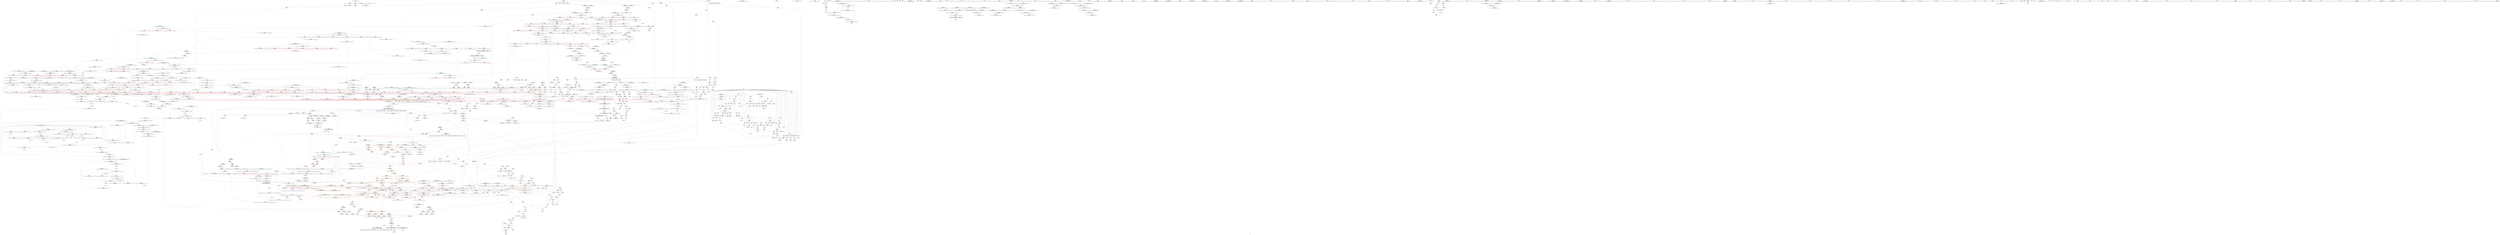 digraph "SVFG" {
	label="SVFG";

	Node0x55a3770aff50 [shape=record,color=grey,label="{NodeID: 0\nNullPtr}"];
	Node0x55a3770aff50 -> Node0x55a37714c600[style=solid];
	Node0x55a3770aff50 -> Node0x55a37717afd0[style=solid];
	Node0x55a377151ef0 [shape=record,color=red,label="{NodeID: 775\n1225\<--1193\n\<--__secondChild\n_ZSt13__adjust_heapIPSt4pairIiiElS1_N9__gnu_cxx5__ops15_Iter_less_iterEEvT_T0_S7_T1_T2_\n}"];
	Node0x55a377151ef0 -> Node0x55a3771acb90[style=solid];
	Node0x55a3772ce4f0 [shape=record,color=black,label="{NodeID: 2657\n1344 = PHI(1371, )\n}"];
	Node0x55a3772ce4f0 -> Node0x55a376a60b10[style=solid];
	Node0x55a377148970 [shape=record,color=purple,label="{NodeID: 443\n469\<--65\narrayidx163\<--bat\nmain\n}"];
	Node0x55a377105220 [shape=record,color=green,label="{NodeID: 111\n751\<--752\n__comp\<--__comp_field_insensitive\n_ZSt16__introsort_loopIPSt4pairIiiElN9__gnu_cxx5__ops15_Iter_less_iterEEvT_S6_T0_T1_\n}"];
	Node0x55a377157920 [shape=record,color=red,label="{NodeID: 886\n1756\<--1745\n\<--__result.addr\n_ZSt13move_backwardIPSt4pairIiiES2_ET0_T_S4_S3_\n|{<s0>107}}"];
	Node0x55a377157920:s0 -> Node0x55a3772d2550[style=solid,color=red];
	Node0x55a3771abe10 [shape=record,color=grey,label="{NodeID: 1661\n1333 = Binary(1332, 732, )\n}"];
	Node0x55a3771abe10 -> Node0x55a377181ce0[style=solid];
	Node0x55a37715e420 [shape=record,color=red,label="{NodeID: 554\n198\<--33\n\<--m1\nmain\n}"];
	Node0x55a37715e420 -> Node0x55a37714ce80[style=solid];
	Node0x55a377141090 [shape=record,color=green,label="{NodeID: 222\n1566\<--1567\n__y.addr\<--__y.addr_field_insensitive\n_ZSt4swapIiiENSt9enable_ifIXsr6__and_ISt14__is_swappableIT_ES1_IT0_EEE5valueEvE4typeERSt4pairIS2_S4_ESA_\n}"];
	Node0x55a377141090 -> Node0x55a377155e50[style=solid];
	Node0x55a377141090 -> Node0x55a377182ec0[style=solid];
	Node0x55a37717d150 [shape=record,color=blue,label="{NodeID: 997\n539\<--534\n__b.addr\<--__b\n_ZSt3minIiERKT_S2_S2_\n}"];
	Node0x55a37717d150 -> Node0x55a377162790[style=dashed];
	Node0x55a37717d150 -> Node0x55a377162860[style=dashed];
	Node0x55a3771f6670 [shape=record,color=black,label="{NodeID: 1772\nMR_286V_3 = PHI(MR_286V_4, MR_286V_2, )\npts\{1324 \}\n}"];
	Node0x55a3771f6670 -> Node0x55a3771530d0[style=dashed];
	Node0x55a3771f6670 -> Node0x55a3771531a0[style=dashed];
	Node0x55a3771f6670 -> Node0x55a377153270[style=dashed];
	Node0x55a3771f6670 -> Node0x55a377181e80[style=dashed];
	Node0x55a377163e50 [shape=record,color=red,label="{NodeID: 665\n691\<--688\n\<--__t.addr\n_ZSt7forwardIRiEOT_RNSt16remove_referenceIS1_E4typeE\n}"];
	Node0x55a377163e50 -> Node0x55a37714fa60[style=solid];
	Node0x55a3772c16e0 [shape=record,color=black,label="{NodeID: 2547\n1374 = PHI(1313, )\n2nd arg _ZNK9__gnu_cxx5__ops14_Iter_less_valclIPSt4pairIiiES4_EEbT_RT0_ }"];
	Node0x55a3772c16e0 -> Node0x55a3771820f0[style=solid];
	Node0x55a37714efd0 [shape=record,color=black,label="{NodeID: 333\n454\<--453\nidxprom156\<--\nmain\n}"];
	Node0x55a377182b80 [shape=record,color=blue,label="{NodeID: 1108\n1502\<--1543\n__first.addr\<--incdec.ptr9\n_ZSt21__unguarded_partitionIPSt4pairIiiEN9__gnu_cxx5__ops15_Iter_less_iterEET_S6_S6_S6_T0_\n}"];
	Node0x55a377182b80 -> Node0x55a37720d580[style=dashed];
	Node0x55a3770e77b0 [shape=record,color=green,label="{NodeID: 1\n7\<--1\n__dso_handle\<--dummyObj\nGlob }"];
	Node0x55a37721b180 [shape=record,color=black,label="{NodeID: 1883\nMR_148V_3 = PHI(MR_148V_4, MR_148V_2, )\npts\{561 \}\n}"];
	Node0x55a37721b180 -> Node0x55a377162ad0[style=dashed];
	Node0x55a377151fc0 [shape=record,color=red,label="{NodeID: 776\n1230\<--1193\n\<--__secondChild\n_ZSt13__adjust_heapIPSt4pairIiiElS1_N9__gnu_cxx5__ops15_Iter_less_iterEEvT_T0_S7_T1_T2_\n}"];
	Node0x55a377151fc0 -> Node0x55a3771aca10[style=solid];
	Node0x55a3772ce630 [shape=record,color=black,label="{NodeID: 2658\n1353 = PHI(1164, )\n|{<s0>70}}"];
	Node0x55a3772ce630:s0 -> Node0x55a3772c5b80[style=solid,color=red];
	Node0x55a377148a40 [shape=record,color=purple,label="{NodeID: 444\n470\<--65\nfirst164\<--bat\nmain\n}"];
	Node0x55a377148a40 -> Node0x55a3771622b0[style=solid];
	Node0x55a3771052f0 [shape=record,color=green,label="{NodeID: 112\n753\<--754\n__first.addr\<--__first.addr_field_insensitive\n_ZSt16__introsort_loopIPSt4pairIiiElN9__gnu_cxx5__ops15_Iter_less_iterEEvT_S6_T0_T1_\n}"];
	Node0x55a3771052f0 -> Node0x55a377164670[style=solid];
	Node0x55a3771052f0 -> Node0x55a377164740[style=solid];
	Node0x55a3771052f0 -> Node0x55a377164810[style=solid];
	Node0x55a3771052f0 -> Node0x55a37717e740[style=solid];
	Node0x55a377228000 [shape=record,color=yellow,style=double,label="{NodeID: 1994\n8V_1 = ENCHI(MR_8V_0)\npts\{64 67 \}\nFun[_ZSt13move_backwardIPSt4pairIiiES2_ET0_T_S4_S3_]|{<s0>107}}"];
	Node0x55a377228000:s0 -> Node0x55a3771f86f0[style=dashed,color=red];
	Node0x55a3771579f0 [shape=record,color=red,label="{NodeID: 887\n1772\<--1765\n\<--__last.addr\n_ZSt25__unguarded_linear_insertIPSt4pairIiiEN9__gnu_cxx5__ops14_Val_less_iterEEvT_T0_\n|{<s0>108}}"];
	Node0x55a3771579f0:s0 -> Node0x55a3772c3460[style=solid,color=red];
	Node0x55a3771abf90 [shape=record,color=grey,label="{NodeID: 1662\n251 = Binary(250, 175, )\n}"];
	Node0x55a3771abf90 -> Node0x55a3771a9890[style=solid];
	Node0x55a37715e4f0 [shape=record,color=red,label="{NodeID: 555\n230\<--35\n\<--m2\nmain\n}"];
	Node0x55a37715e4f0 -> Node0x55a37714d6a0[style=solid];
	Node0x55a377141160 [shape=record,color=green,label="{NodeID: 223\n1573\<--1574\n_ZNSt4pairIiiE4swapERS0_\<--_ZNSt4pairIiiE4swapERS0__field_insensitive\n}"];
	Node0x55a37717d220 [shape=record,color=blue,label="{NodeID: 998\n535\<--549\nretval\<--\n_ZSt3minIiERKT_S2_S2_\n}"];
	Node0x55a37717d220 -> Node0x55a37721d480[style=dashed];
	Node0x55a3771f6b70 [shape=record,color=black,label="{NodeID: 1773\nMR_8V_2 = PHI(MR_8V_3, MR_8V_1, )\npts\{64 67 \}\n|{<s0>68|<s1>70|<s2>70|<s3>72|<s4>72}}"];
	Node0x55a3771f6b70:s0 -> Node0x55a377228a60[style=dashed,color=red];
	Node0x55a3771f6b70:s1 -> Node0x55a377163700[style=dashed,color=red];
	Node0x55a3771f6b70:s2 -> Node0x55a37717dcb0[style=dashed,color=red];
	Node0x55a3771f6b70:s3 -> Node0x55a377163700[style=dashed,color=red];
	Node0x55a3771f6b70:s4 -> Node0x55a37717dcb0[style=dashed,color=red];
	Node0x55a377163f20 [shape=record,color=red,label="{NodeID: 666\n698\<--695\n\<--__t.addr\n_ZSt7forwardIiEOT_RNSt16remove_referenceIS0_E4typeE\n}"];
	Node0x55a377163f20 -> Node0x55a37714fb30[style=solid];
	Node0x55a3772c1820 [shape=record,color=black,label="{NodeID: 2548\n694 = PHI(621, 629, 651, 656, )\n0th arg _ZSt7forwardIiEOT_RNSt16remove_referenceIS0_E4typeE }"];
	Node0x55a3772c1820 -> Node0x55a37717e4d0[style=solid];
	Node0x55a37714f0a0 [shape=record,color=black,label="{NodeID: 334\n458\<--457\nconv159\<--\nmain\n}"];
	Node0x55a37714f0a0 -> Node0x55a3771b4510[style=solid];
	Node0x55a377182c50 [shape=record,color=blue,label="{NodeID: 1109\n1549\<--1547\n__a.addr\<--__a\n_ZSt9iter_swapIPSt4pairIiiES2_EvT_T0_\n}"];
	Node0x55a377182c50 -> Node0x55a377155be0[style=dashed];
	Node0x55a3770e7b40 [shape=record,color=green,label="{NodeID: 2\n9\<--1\n\<--dummyObj\nCan only get source location for instruction, argument, global var or function.}"];
	Node0x55a377152090 [shape=record,color=red,label="{NodeID: 777\n1235\<--1193\n\<--__secondChild\n_ZSt13__adjust_heapIPSt4pairIiiElS1_N9__gnu_cxx5__ops15_Iter_less_iterEEvT_T0_S7_T1_T2_\n}"];
	Node0x55a3772ce800 [shape=record,color=black,label="{NodeID: 2659\n1357 = PHI(610, )\n}"];
	Node0x55a377148b10 [shape=record,color=purple,label="{NodeID: 445\n485\<--65\narrayidx171\<--bat\nmain\n}"];
	Node0x55a3771053c0 [shape=record,color=green,label="{NodeID: 113\n755\<--756\n__last.addr\<--__last.addr_field_insensitive\n_ZSt16__introsort_loopIPSt4pairIiiElN9__gnu_cxx5__ops15_Iter_less_iterEEvT_S6_T0_T1_\n}"];
	Node0x55a3771053c0 -> Node0x55a3771648e0[style=solid];
	Node0x55a3771053c0 -> Node0x55a3771649b0[style=solid];
	Node0x55a3771053c0 -> Node0x55a377164a80[style=solid];
	Node0x55a3771053c0 -> Node0x55a377164b50[style=solid];
	Node0x55a3771053c0 -> Node0x55a377164c20[style=solid];
	Node0x55a3771053c0 -> Node0x55a37717e810[style=solid];
	Node0x55a3771053c0 -> Node0x55a37717eb50[style=solid];
	Node0x55a377157ac0 [shape=record,color=red,label="{NodeID: 888\n1777\<--1765\n\<--__last.addr\n_ZSt25__unguarded_linear_insertIPSt4pairIiiEN9__gnu_cxx5__ops14_Val_less_iterEEvT_T0_\n}"];
	Node0x55a377157ac0 -> Node0x55a377184310[style=solid];
	Node0x55a3771ac110 [shape=record,color=grey,label="{NodeID: 1663\n253 = Binary(252, 145, )\n}"];
	Node0x55a3771ac110 -> Node0x55a37714d9e0[style=solid];
	Node0x55a37715e5c0 [shape=record,color=red,label="{NodeID: 556\n273\<--37\n\<--m3\nmain\n}"];
	Node0x55a37715e5c0 -> Node0x55a37714dec0[style=solid];
	Node0x55a377141260 [shape=record,color=green,label="{NodeID: 224\n1579\<--1580\nthis.addr\<--this.addr_field_insensitive\n_ZNSt4pairIiiE4swapERS0_\n}"];
	Node0x55a377141260 -> Node0x55a377155f20[style=solid];
	Node0x55a377141260 -> Node0x55a377182f90[style=solid];
	Node0x55a37717d2f0 [shape=record,color=blue,label="{NodeID: 999\n535\<--552\nretval\<--\n_ZSt3minIiERKT_S2_S2_\n}"];
	Node0x55a37717d2f0 -> Node0x55a37721d480[style=dashed];
	Node0x55a377163ff0 [shape=record,color=red,label="{NodeID: 667\n715\<--705\n\<--__first.addr\n_ZSt6__sortIPSt4pairIiiEN9__gnu_cxx5__ops15_Iter_less_iterEEvT_S6_T0_\n}"];
	Node0x55a377163ff0 -> Node0x55a3771b4c90[style=solid];
	Node0x55a3772c1bd0 [shape=record,color=black,label="{NodeID: 2549\n1562 = PHI(1555, )\n0th arg _ZSt4swapIiiENSt9enable_ifIXsr6__and_ISt14__is_swappableIT_ES1_IT0_EEE5valueEvE4typeERSt4pairIS2_S4_ESA_ }"];
	Node0x55a3772c1bd0 -> Node0x55a377182df0[style=solid];
	Node0x55a37714f170 [shape=record,color=black,label="{NodeID: 335\n468\<--467\nidxprom162\<--\nmain\n}"];
	Node0x55a377182d20 [shape=record,color=blue,label="{NodeID: 1110\n1551\<--1548\n__b.addr\<--__b\n_ZSt9iter_swapIPSt4pairIiiES2_EvT_T0_\n}"];
	Node0x55a377182d20 -> Node0x55a377155cb0[style=dashed];
	Node0x55a3770ea790 [shape=record,color=green,label="{NodeID: 3\n69\<--1\n\<--dummyObj\nCan only get source location for instruction, argument, global var or function.|{<s0>57}}"];
	Node0x55a3770ea790:s0 -> Node0x55a3772b3780[style=solid,color=red];
	Node0x55a377152160 [shape=record,color=red,label="{NodeID: 778\n1242\<--1193\n\<--__secondChild\n_ZSt13__adjust_heapIPSt4pairIiiElS1_N9__gnu_cxx5__ops15_Iter_less_iterEEvT_T0_S7_T1_T2_\n}"];
	Node0x55a377152160 -> Node0x55a377181320[style=solid];
	Node0x55a3772ce910 [shape=record,color=black,label="{NodeID: 2660\n1365 = PHI(1164, )\n|{<s0>72}}"];
	Node0x55a3772ce910:s0 -> Node0x55a3772c5b80[style=solid,color=red];
	Node0x55a377148be0 [shape=record,color=purple,label="{NodeID: 446\n486\<--65\nsecond\<--bat\nmain\n}"];
	Node0x55a377148be0 -> Node0x55a377162380[style=solid];
	Node0x55a377141760 [shape=record,color=green,label="{NodeID: 114\n757\<--758\n__depth_limit.addr\<--__depth_limit.addr_field_insensitive\n_ZSt16__introsort_loopIPSt4pairIiiElN9__gnu_cxx5__ops15_Iter_less_iterEEvT_S6_T0_T1_\n}"];
	Node0x55a377141760 -> Node0x55a377164cf0[style=solid];
	Node0x55a377141760 -> Node0x55a377164dc0[style=solid];
	Node0x55a377141760 -> Node0x55a377164e90[style=solid];
	Node0x55a377141760 -> Node0x55a37717e8e0[style=solid];
	Node0x55a377141760 -> Node0x55a37717e9b0[style=solid];
	Node0x55a377157b90 [shape=record,color=red,label="{NodeID: 889\n1790\<--1765\n\<--__last.addr\n_ZSt25__unguarded_linear_insertIPSt4pairIiiEN9__gnu_cxx5__ops14_Val_less_iterEEvT_T0_\n|{<s0>112}}"];
	Node0x55a377157b90:s0 -> Node0x55a3772c5630[style=solid,color=red];
	Node0x55a3771ac290 [shape=record,color=grey,label="{NodeID: 1664\n240 = Binary(239, 145, )\n}"];
	Node0x55a3771ac290 -> Node0x55a37717b4e0[style=solid];
	Node0x55a37715e690 [shape=record,color=red,label="{NodeID: 557\n168\<--51\n\<--i\nmain\n}"];
	Node0x55a37715e690 -> Node0x55a3771b3910[style=solid];
	Node0x55a377141330 [shape=record,color=green,label="{NodeID: 225\n1581\<--1582\n__p.addr\<--__p.addr_field_insensitive\n_ZNSt4pairIiiE4swapERS0_\n}"];
	Node0x55a377141330 -> Node0x55a377155ff0[style=solid];
	Node0x55a377141330 -> Node0x55a3771560c0[style=solid];
	Node0x55a377141330 -> Node0x55a377183060[style=solid];
	Node0x55a37717d3c0 [shape=record,color=blue,label="{NodeID: 1000\n562\<--558\n__a.addr\<--__a\n_ZSt3maxIiERKT_S2_S2_\n}"];
	Node0x55a37717d3c0 -> Node0x55a377162ba0[style=dashed];
	Node0x55a37717d3c0 -> Node0x55a377162c70[style=dashed];
	Node0x55a3771640c0 [shape=record,color=red,label="{NodeID: 668\n719\<--705\n\<--__first.addr\n_ZSt6__sortIPSt4pairIiiEN9__gnu_cxx5__ops15_Iter_less_iterEEvT_S6_T0_\n|{<s0>28}}"];
	Node0x55a3771640c0:s0 -> Node0x55a3772c4cf0[style=solid,color=red];
	Node0x55a3772c1ce0 [shape=record,color=black,label="{NodeID: 2550\n1563 = PHI(1556, )\n1st arg _ZSt4swapIiiENSt9enable_ifIXsr6__and_ISt14__is_swappableIT_ES1_IT0_EEE5valueEvE4typeERSt4pairIS2_S4_ESA_ }"];
	Node0x55a3772c1ce0 -> Node0x55a377182ec0[style=solid];
	Node0x55a37714f240 [shape=record,color=black,label="{NodeID: 336\n472\<--471\nconv165\<--\nmain\n}"];
	Node0x55a37714f240 -> Node0x55a3771b0910[style=solid];
	Node0x55a377182df0 [shape=record,color=blue,label="{NodeID: 1111\n1564\<--1562\n__x.addr\<--__x\n_ZSt4swapIiiENSt9enable_ifIXsr6__and_ISt14__is_swappableIT_ES1_IT0_EEE5valueEvE4typeERSt4pairIS2_S4_ESA_\n}"];
	Node0x55a377182df0 -> Node0x55a377155d80[style=dashed];
	Node0x55a3770aec10 [shape=record,color=green,label="{NodeID: 4\n85\<--1\n.str\<--dummyObj\nGlob }"];
	Node0x55a377152230 [shape=record,color=red,label="{NodeID: 779\n1249\<--1193\n\<--__secondChild\n_ZSt13__adjust_heapIPSt4pairIiiElS1_N9__gnu_cxx5__ops15_Iter_less_iterEEvT_T0_S7_T1_T2_\n}"];
	Node0x55a377152230 -> Node0x55a3771b4b10[style=solid];
	Node0x55a3772cea80 [shape=record,color=black,label="{NodeID: 2661\n1369 = PHI(610, )\n}"];
	Node0x55a377148cb0 [shape=record,color=purple,label="{NodeID: 447\n140\<--85\n\<--.str\nmain\n}"];
	Node0x55a3771417f0 [shape=record,color=green,label="{NodeID: 115\n759\<--760\nagg.tmp\<--agg.tmp_field_insensitive\n_ZSt16__introsort_loopIPSt4pairIiiElN9__gnu_cxx5__ops15_Iter_less_iterEEvT_S6_T0_T1_\n}"];
	Node0x55a377157c60 [shape=record,color=red,label="{NodeID: 890\n1799\<--1765\n\<--__last.addr\n_ZSt25__unguarded_linear_insertIPSt4pairIiiEN9__gnu_cxx5__ops14_Val_less_iterEEvT_T0_\n|{<s0>114}}"];
	Node0x55a377157c60:s0 -> Node0x55a3772c5630[style=solid,color=red];
	Node0x55a3771ac410 [shape=record,color=grey,label="{NodeID: 1665\n481 = Binary(479, 480, )\n}"];
	Node0x55a3771ac410 -> Node0x55a3771ac590[style=solid];
	Node0x55a37715e760 [shape=record,color=red,label="{NodeID: 558\n176\<--51\n\<--i\nmain\n}"];
	Node0x55a37715e760 -> Node0x55a3771ad310[style=solid];
	Node0x55a377141400 [shape=record,color=green,label="{NodeID: 226\n1590\<--1591\n_ZSt4swapIiENSt9enable_ifIXsr6__and_ISt6__not_ISt15__is_tuple_likeIT_EESt21is_move_constructibleIS3_ESt18is_move_assignableIS3_EEE5valueEvE4typeERS3_SC_\<--_ZSt4swapIiENSt9enable_ifIXsr6__and_ISt6__not_ISt15__is_tuple_likeIT_EESt21is_move_constructibleIS3_ESt18is_move_assignableIS3_EEE5valueEvE4typeERS3_SC__field_insensitive\n}"];
	Node0x55a37717d490 [shape=record,color=blue,label="{NodeID: 1001\n564\<--559\n__b.addr\<--__b\n_ZSt3maxIiERKT_S2_S2_\n}"];
	Node0x55a37717d490 -> Node0x55a377162d40[style=dashed];
	Node0x55a37717d490 -> Node0x55a377162e10[style=dashed];
	Node0x55a377164190 [shape=record,color=red,label="{NodeID: 669\n722\<--705\n\<--__first.addr\n_ZSt6__sortIPSt4pairIiiEN9__gnu_cxx5__ops15_Iter_less_iterEEvT_S6_T0_\n}"];
	Node0x55a377164190 -> Node0x55a37714fcd0[style=solid];
	Node0x55a3772c1df0 [shape=record,color=black,label="{NodeID: 2551\n1390 = PHI(1110, 1385, 1926, )\n0th arg _ZStltIiiEbRKSt4pairIT_T0_ES5_ }"];
	Node0x55a3772c1df0 -> Node0x55a3771821c0[style=solid];
	Node0x55a37714f310 [shape=record,color=black,label="{NodeID: 337\n484\<--483\nidxprom170\<--\nmain\n}"];
	Node0x55a377182ec0 [shape=record,color=blue,label="{NodeID: 1112\n1566\<--1563\n__y.addr\<--__y\n_ZSt4swapIiiENSt9enable_ifIXsr6__and_ISt14__is_swappableIT_ES1_IT0_EEE5valueEvE4typeERSt4pairIS2_S4_ESA_\n}"];
	Node0x55a377182ec0 -> Node0x55a377155e50[style=dashed];
	Node0x55a3770adee0 [shape=record,color=green,label="{NodeID: 5\n87\<--1\n.str.1\<--dummyObj\nGlob }"];
	Node0x55a37721c580 [shape=record,color=black,label="{NodeID: 1887\nMR_8V_3 = PHI(MR_8V_1, MR_8V_4, )\npts\{64 67 \}\n|{|<s4>49}}"];
	Node0x55a37721c580 -> Node0x55a377158fe0[style=dashed];
	Node0x55a37721c580 -> Node0x55a3771590b0[style=dashed];
	Node0x55a37721c580 -> Node0x55a377159180[style=dashed];
	Node0x55a37721c580 -> Node0x55a377159250[style=dashed];
	Node0x55a37721c580:s4 -> Node0x55a3771fea80[style=dashed,color=red];
	Node0x55a377152300 [shape=record,color=red,label="{NodeID: 780\n1255\<--1193\n\<--__secondChild\n_ZSt13__adjust_heapIPSt4pairIiiElS1_N9__gnu_cxx5__ops15_Iter_less_iterEEvT_T0_S7_T1_T2_\n}"];
	Node0x55a377152300 -> Node0x55a3771ad610[style=solid];
	Node0x55a3772ceb90 [shape=record,color=black,label="{NodeID: 2662\n1387 = PHI(1389, )\n}"];
	Node0x55a3772ceb90 -> Node0x55a377145b20[style=solid];
	Node0x55a377148d80 [shape=record,color=purple,label="{NodeID: 448\n151\<--87\n\<--.str.1\nmain\n}"];
	Node0x55a3771418c0 [shape=record,color=green,label="{NodeID: 116\n761\<--762\n__cut\<--__cut_field_insensitive\n_ZSt16__introsort_loopIPSt4pairIiiElN9__gnu_cxx5__ops15_Iter_less_iterEEvT_S6_T0_T1_\n}"];
	Node0x55a3771418c0 -> Node0x55a377164f60[style=solid];
	Node0x55a3771418c0 -> Node0x55a377165030[style=solid];
	Node0x55a3771418c0 -> Node0x55a37717ea80[style=solid];
	Node0x55a377157d30 [shape=record,color=red,label="{NodeID: 891\n1779\<--1769\n\<--__next\n_ZSt25__unguarded_linear_insertIPSt4pairIiiEN9__gnu_cxx5__ops14_Val_less_iterEEvT_T0_\n}"];
	Node0x55a377157d30 -> Node0x55a37715c610[style=solid];
	Node0x55a3771ac590 [shape=record,color=grey,label="{NodeID: 1666\n482 = Binary(481, 175, )\n}"];
	Node0x55a3771ac590 -> Node0x55a3771afa10[style=solid];
	Node0x55a37715e830 [shape=record,color=red,label="{NodeID: 559\n186\<--51\n\<--i\nmain\n}"];
	Node0x55a37715e830 -> Node0x55a3771b2890[style=solid];
	Node0x55a377141500 [shape=record,color=green,label="{NodeID: 227\n1600\<--1601\n__a.addr\<--__a.addr_field_insensitive\n_ZSt4swapIiENSt9enable_ifIXsr6__and_ISt6__not_ISt15__is_tuple_likeIT_EESt21is_move_constructibleIS3_ESt18is_move_assignableIS3_EEE5valueEvE4typeERS3_SC_\n}"];
	Node0x55a377141500 -> Node0x55a377156190[style=solid];
	Node0x55a377141500 -> Node0x55a377156260[style=solid];
	Node0x55a377141500 -> Node0x55a377183130[style=solid];
	Node0x55a37722f040 [shape=record,color=yellow,style=double,label="{NodeID: 2109\n268V_1 = ENCHI(MR_268V_0)\npts\{11300000 11820000 13140000 16460000 17680000 \}\nFun[_ZSt11__make_heapIPSt4pairIiiEN9__gnu_cxx5__ops15_Iter_less_iterEEvT_S6_RT0_]}"];
	Node0x55a37722f040 -> Node0x55a377158fe0[style=dashed];
	Node0x55a37722f040 -> Node0x55a377159180[style=dashed];
	Node0x55a37717d560 [shape=record,color=blue,label="{NodeID: 1002\n560\<--574\nretval\<--\n_ZSt3maxIiERKT_S2_S2_\n}"];
	Node0x55a37717d560 -> Node0x55a37721b180[style=dashed];
	Node0x55a3771f7b60 [shape=record,color=black,label="{NodeID: 1777\nMR_8V_3 = PHI(MR_8V_6, MR_8V_1, )\npts\{64 67 \}\n|{|<s3>95|<s4>98|<s5>102|<s6>102|<s7>102}}"];
	Node0x55a3771f7b60 -> Node0x55a377159800[style=dashed];
	Node0x55a3771f7b60 -> Node0x55a3771598d0[style=dashed];
	Node0x55a3771f7b60 -> Node0x55a377215780[style=dashed];
	Node0x55a3771f7b60:s3 -> Node0x55a3772213b0[style=dashed,color=red];
	Node0x55a3771f7b60:s4 -> Node0x55a377228000[style=dashed,color=red];
	Node0x55a3771f7b60:s5 -> Node0x55a377179260[style=dashed,color=red];
	Node0x55a3771f7b60:s6 -> Node0x55a377179330[style=dashed,color=red];
	Node0x55a3771f7b60:s7 -> Node0x55a37721f780[style=dashed,color=red];
	Node0x55a377164260 [shape=record,color=red,label="{NodeID: 670\n736\<--705\n\<--__first.addr\n_ZSt6__sortIPSt4pairIiiEN9__gnu_cxx5__ops15_Iter_less_iterEEvT_S6_T0_\n|{<s0>29}}"];
	Node0x55a377164260:s0 -> Node0x55a3772c6a50[style=solid,color=red];
	Node0x55a3772c1f80 [shape=record,color=black,label="{NodeID: 2552\n1391 = PHI(1111, 1386, 1927, )\n1st arg _ZStltIiiEbRKSt4pairIT_T0_ES5_ }"];
	Node0x55a3772c1f80 -> Node0x55a377182290[style=solid];
	Node0x55a37714f3e0 [shape=record,color=black,label="{NodeID: 338\n488\<--487\nconv172\<--\nmain\n}"];
	Node0x55a37714f3e0 -> Node0x55a3771afa10[style=solid];
	Node0x55a377182f90 [shape=record,color=blue,label="{NodeID: 1113\n1579\<--1577\nthis.addr\<--this\n_ZNSt4pairIiiE4swapERS0_\n}"];
	Node0x55a377182f90 -> Node0x55a377155f20[style=dashed];
	Node0x55a3770adf70 [shape=record,color=green,label="{NodeID: 6\n89\<--1\n.str.2\<--dummyObj\nGlob }"];
	Node0x55a3771523d0 [shape=record,color=red,label="{NodeID: 781\n1260\<--1193\n\<--__secondChild\n_ZSt13__adjust_heapIPSt4pairIiiElS1_N9__gnu_cxx5__ops15_Iter_less_iterEEvT_T0_S7_T1_T2_\n}"];
	Node0x55a3771523d0 -> Node0x55a3771ad190[style=solid];
	Node0x55a3772ceca0 [shape=record,color=black,label="{NodeID: 2663\n1447 = PHI(1096, )\n}"];
	Node0x55a377148e50 [shape=record,color=purple,label="{NodeID: 449\n153\<--89\n\<--.str.2\nmain\n}"];
	Node0x55a377141990 [shape=record,color=green,label="{NodeID: 117\n763\<--764\nagg.tmp2\<--agg.tmp2_field_insensitive\n_ZSt16__introsort_loopIPSt4pairIiiElN9__gnu_cxx5__ops15_Iter_less_iterEEvT_S6_T0_T1_\n}"];
	Node0x55a377157e00 [shape=record,color=red,label="{NodeID: 892\n1783\<--1769\n\<--__next\n_ZSt25__unguarded_linear_insertIPSt4pairIiiEN9__gnu_cxx5__ops14_Val_less_iterEEvT_T0_\n|{<s0>110}}"];
	Node0x55a377157e00:s0 -> Node0x55a3772c7860[style=solid,color=red];
	Node0x55a3771ac710 [shape=record,color=grey,label="{NodeID: 1667\n1219 = Binary(732, 1218, )\n}"];
	Node0x55a3771ac710 -> Node0x55a377181180[style=solid];
	Node0x55a37715e900 [shape=record,color=red,label="{NodeID: 560\n202\<--51\n\<--i\nmain\n}"];
	Node0x55a37715e900 -> Node0x55a37714d020[style=solid];
	Node0x55a3771415d0 [shape=record,color=green,label="{NodeID: 228\n1602\<--1603\n__b.addr\<--__b.addr_field_insensitive\n_ZSt4swapIiENSt9enable_ifIXsr6__and_ISt6__not_ISt15__is_tuple_likeIT_EESt21is_move_constructibleIS3_ESt18is_move_assignableIS3_EEE5valueEvE4typeERS3_SC_\n}"];
	Node0x55a3771415d0 -> Node0x55a377156330[style=solid];
	Node0x55a3771415d0 -> Node0x55a377156400[style=solid];
	Node0x55a3771415d0 -> Node0x55a377183200[style=solid];
	Node0x55a37722f1e0 [shape=record,color=yellow,style=double,label="{NodeID: 2110\n270V_1 = ENCHI(MR_270V_0)\npts\{11300001 11820001 13140001 16460001 17680001 \}\nFun[_ZSt11__make_heapIPSt4pairIiiEN9__gnu_cxx5__ops15_Iter_less_iterEEvT_S6_RT0_]}"];
	Node0x55a37722f1e0 -> Node0x55a3771590b0[style=dashed];
	Node0x55a37722f1e0 -> Node0x55a377159250[style=dashed];
	Node0x55a37717d630 [shape=record,color=blue,label="{NodeID: 1003\n560\<--577\nretval\<--\n_ZSt3maxIiERKT_S2_S2_\n}"];
	Node0x55a37717d630 -> Node0x55a37721b180[style=dashed];
	Node0x55a3771f7c50 [shape=record,color=black,label="{NodeID: 1778\nMR_8V_4 = PHI(MR_8V_3, MR_8V_1, )\npts\{64 67 \}\n|{<s0>26}}"];
	Node0x55a3771f7c50:s0 -> Node0x55a377249f30[style=dashed,color=blue];
	Node0x55a377164330 [shape=record,color=red,label="{NodeID: 671\n716\<--707\n\<--__last.addr\n_ZSt6__sortIPSt4pairIiiEN9__gnu_cxx5__ops15_Iter_less_iterEEvT_S6_T0_\n}"];
	Node0x55a377164330 -> Node0x55a3771b4c90[style=solid];
	Node0x55a3772c2140 [shape=record,color=black,label="{NodeID: 2553\n1625 = PHI(1608, 1614, 1604, )\n0th arg _ZSt4moveIRiEONSt16remove_referenceIT_E4typeEOS2_ }"];
	Node0x55a3772c2140 -> Node0x55a377183540[style=solid];
	Node0x55a37714f4b0 [shape=record,color=black,label="{NodeID: 339\n504\<--503\nidxprom177\<--\nmain\n}"];
	Node0x55a377183060 [shape=record,color=blue,label="{NodeID: 1114\n1581\<--1578\n__p.addr\<--__p\n_ZNSt4pairIiiE4swapERS0_\n}"];
	Node0x55a377183060 -> Node0x55a377155ff0[style=dashed];
	Node0x55a377183060 -> Node0x55a3771560c0[style=dashed];
	Node0x55a3770ae220 [shape=record,color=green,label="{NodeID: 7\n91\<--1\n.str.3\<--dummyObj\nGlob }"];
	Node0x55a3771524a0 [shape=record,color=red,label="{NodeID: 782\n1268\<--1193\n\<--__secondChild\n_ZSt13__adjust_heapIPSt4pairIiiElS1_N9__gnu_cxx5__ops15_Iter_less_iterEEvT_T0_S7_T1_T2_\n}"];
	Node0x55a3771524a0 -> Node0x55a3771ad910[style=solid];
	Node0x55a3772cedb0 [shape=record,color=black,label="{NodeID: 2664\n1451 = PHI(1096, )\n}"];
	Node0x55a377148f20 [shape=record,color=purple,label="{NodeID: 450\n157\<--89\n\<--.str.2\nmain\n}"];
	Node0x55a377141a60 [shape=record,color=green,label="{NodeID: 118\n765\<--766\nagg.tmp3\<--agg.tmp3_field_insensitive\n_ZSt16__introsort_loopIPSt4pairIiiElN9__gnu_cxx5__ops15_Iter_less_iterEEvT_S6_T0_T1_\n}"];
	Node0x55a377228570 [shape=record,color=yellow,style=double,label="{NodeID: 2000\n166V_1 = ENCHI(MR_166V_0)\npts\{52 500000 \}\nFun[_ZNSt4pairIiiEC2IRiS2_Lb1EEEOT_OT0_]}"];
	Node0x55a377228570 -> Node0x55a3771632f0[style=dashed];
	Node0x55a377228570 -> Node0x55a3771633c0[style=dashed];
	Node0x55a377157ed0 [shape=record,color=red,label="{NodeID: 893\n1788\<--1769\n\<--__next\n_ZSt25__unguarded_linear_insertIPSt4pairIiiEN9__gnu_cxx5__ops14_Val_less_iterEEvT_T0_\n|{<s0>111}}"];
	Node0x55a377157ed0:s0 -> Node0x55a3772c3460[style=solid,color=red];
	Node0x55a3771ac890 [shape=record,color=grey,label="{NodeID: 1668\n1218 = Binary(1217, 175, )\n}"];
	Node0x55a3771ac890 -> Node0x55a3771ac710[style=solid];
	Node0x55a37715e9d0 [shape=record,color=red,label="{NodeID: 561\n209\<--51\n\<--i\nmain\n}"];
	Node0x55a37715e9d0 -> Node0x55a3771afe90[style=solid];
	Node0x55a3771416a0 [shape=record,color=green,label="{NodeID: 229\n1604\<--1605\n__tmp\<--__tmp_field_insensitive\n_ZSt4swapIiENSt9enable_ifIXsr6__and_ISt6__not_ISt15__is_tuple_likeIT_EESt21is_move_constructibleIS3_ESt18is_move_assignableIS3_EEE5valueEvE4typeERS3_SC_\n|{|<s1>94}}"];
	Node0x55a3771416a0 -> Node0x55a3771832d0[style=solid];
	Node0x55a3771416a0:s1 -> Node0x55a3772c2140[style=solid,color=red];
	Node0x55a37717d700 [shape=record,color=blue,label="{NodeID: 1004\n586\<--583\nthis.addr\<--this\n_ZNSt4pairIiiEC2IRiS2_Lb1EEEOT_OT0_\n}"];
	Node0x55a37717d700 -> Node0x55a377163080[style=dashed];
	Node0x55a3771fa9e0 [shape=record,color=black,label="{NodeID: 1779\nMR_259V_2 = PHI(MR_259V_4, MR_259V_1, )\npts\{10340000 \}\n}"];
	Node0x55a377164400 [shape=record,color=red,label="{NodeID: 672\n720\<--707\n\<--__last.addr\n_ZSt6__sortIPSt4pairIiiEN9__gnu_cxx5__ops15_Iter_less_iterEEvT_S6_T0_\n|{<s0>28}}"];
	Node0x55a377164400:s0 -> Node0x55a3772c4e40[style=solid,color=red];
	Node0x55a3772c2300 [shape=record,color=black,label="{NodeID: 2554\n1703 = PHI(855, )\n0th arg _ZSt26__unguarded_insertion_sortIPSt4pairIiiEN9__gnu_cxx5__ops15_Iter_less_iterEEvT_S6_T0_ }"];
	Node0x55a3772c2300 -> Node0x55a377183af0[style=solid];
	Node0x55a37714f580 [shape=record,color=black,label="{NodeID: 340\n508\<--507\nconv180\<--\nmain\n}"];
	Node0x55a37714f580 -> Node0x55a3771a9a10[style=solid];
	Node0x55a377183130 [shape=record,color=blue,label="{NodeID: 1115\n1600\<--1598\n__a.addr\<--__a\n_ZSt4swapIiENSt9enable_ifIXsr6__and_ISt6__not_ISt15__is_tuple_likeIT_EESt21is_move_constructibleIS3_ESt18is_move_assignableIS3_EEE5valueEvE4typeERS3_SC_\n}"];
	Node0x55a377183130 -> Node0x55a377156190[style=dashed];
	Node0x55a377183130 -> Node0x55a377156260[style=dashed];
	Node0x55a3770ae2b0 [shape=record,color=green,label="{NodeID: 8\n94\<--1\n\<--dummyObj\nCan only get source location for instruction, argument, global var or function.}"];
	Node0x55a37721d480 [shape=record,color=black,label="{NodeID: 1890\nMR_140V_3 = PHI(MR_140V_4, MR_140V_2, )\npts\{536 \}\n}"];
	Node0x55a37721d480 -> Node0x55a377162520[style=dashed];
	Node0x55a377152570 [shape=record,color=red,label="{NodeID: 783\n1286\<--1285\n\<--\n_ZSt13__adjust_heapIPSt4pairIiiElS1_N9__gnu_cxx5__ops15_Iter_less_iterEEvT_T0_S7_T1_T2_\n|{<s0>67}}"];
	Node0x55a377152570:s0 -> Node0x55a3772c4ad0[style=solid,color=red];
	Node0x55a3772ceec0 [shape=record,color=black,label="{NodeID: 2665\n1461 = PHI(1096, )\n}"];
	Node0x55a377148ff0 [shape=record,color=purple,label="{NodeID: 451\n161\<--89\n\<--.str.2\nmain\n}"];
	Node0x55a377141b30 [shape=record,color=green,label="{NodeID: 119\n787\<--788\n_ZSt14__partial_sortIPSt4pairIiiEN9__gnu_cxx5__ops15_Iter_less_iterEEvT_S6_S6_T0_\<--_ZSt14__partial_sortIPSt4pairIiiEN9__gnu_cxx5__ops15_Iter_less_iterEEvT_S6_S6_T0__field_insensitive\n}"];
	Node0x55a377157fa0 [shape=record,color=red,label="{NodeID: 894\n1792\<--1769\n\<--__next\n_ZSt25__unguarded_linear_insertIPSt4pairIiiEN9__gnu_cxx5__ops14_Val_less_iterEEvT_T0_\n}"];
	Node0x55a377157fa0 -> Node0x55a3771844b0[style=solid];
	Node0x55a3771aca10 [shape=record,color=grey,label="{NodeID: 1669\n1231 = Binary(1230, 792, )\n}"];
	Node0x55a3771aca10 -> Node0x55a377181250[style=solid];
	Node0x55a37715eaa0 [shape=record,color=red,label="{NodeID: 562\n219\<--51\n\<--i\nmain\n}"];
	Node0x55a37715eaa0 -> Node0x55a3771ae510[style=solid];
	Node0x55a3771499e0 [shape=record,color=green,label="{NodeID: 230\n1610\<--1611\n_ZSt4moveIRiEONSt16remove_referenceIT_E4typeEOS2_\<--_ZSt4moveIRiEONSt16remove_referenceIT_E4typeEOS2__field_insensitive\n}"];
	Node0x55a37717d7d0 [shape=record,color=blue,label="{NodeID: 1005\n588\<--584\n__x.addr\<--__x\n_ZNSt4pairIiiEC2IRiS2_Lb1EEEOT_OT0_\n}"];
	Node0x55a37717d7d0 -> Node0x55a377163150[style=dashed];
	Node0x55a3771faeb0 [shape=record,color=black,label="{NodeID: 1780\nMR_261V_2 = PHI(MR_261V_4, MR_261V_1, )\npts\{10340001 \}\n}"];
	Node0x55a3771644d0 [shape=record,color=red,label="{NodeID: 673\n721\<--707\n\<--__last.addr\n_ZSt6__sortIPSt4pairIiiEN9__gnu_cxx5__ops15_Iter_less_iterEEvT_S6_T0_\n}"];
	Node0x55a3771644d0 -> Node0x55a37714fc00[style=solid];
	Node0x55a3772c2410 [shape=record,color=black,label="{NodeID: 2555\n1704 = PHI(856, )\n1st arg _ZSt26__unguarded_insertion_sortIPSt4pairIiiEN9__gnu_cxx5__ops15_Iter_less_iterEEvT_S6_T0_ }"];
	Node0x55a3772c2410 -> Node0x55a377183bc0[style=solid];
	Node0x55a37714f650 [shape=record,color=black,label="{NodeID: 341\n532\<--555\n_ZSt3minIiERKT_S2_S2__ret\<--\n_ZSt3minIiERKT_S2_S2_\n|{<s0>8}}"];
	Node0x55a37714f650:s0 -> Node0x55a3772cb3c0[style=solid,color=blue];
	Node0x55a377183200 [shape=record,color=blue,label="{NodeID: 1116\n1602\<--1599\n__b.addr\<--__b\n_ZSt4swapIiENSt9enable_ifIXsr6__and_ISt6__not_ISt15__is_tuple_likeIT_EESt21is_move_constructibleIS3_ESt18is_move_assignableIS3_EEE5valueEvE4typeERS3_SC_\n}"];
	Node0x55a377183200 -> Node0x55a377156330[style=dashed];
	Node0x55a377183200 -> Node0x55a377156400[style=dashed];
	Node0x55a3770ae340 [shape=record,color=green,label="{NodeID: 9\n145\<--1\n\<--dummyObj\nCan only get source location for instruction, argument, global var or function.}"];
	Node0x55a37721d980 [shape=record,color=black,label="{NodeID: 1891\nMR_8V_4 = PHI(MR_8V_5, MR_8V_3, )\npts\{64 67 \}\n|{<s0>29}}"];
	Node0x55a37721d980:s0 -> Node0x55a3771f7c50[style=dashed,color=blue];
	Node0x55a377152640 [shape=record,color=red,label="{NodeID: 784\n1296\<--1293\n\<--__t.addr\n_ZSt4moveIRN9__gnu_cxx5__ops15_Iter_less_iterEEONSt16remove_referenceIT_E4typeEOS5_\n}"];
	Node0x55a377152640 -> Node0x55a377145980[style=solid];
	Node0x55a3772cefd0 [shape=record,color=black,label="{NodeID: 2666\n1475 = PHI(1096, )\n}"];
	Node0x55a3771490c0 [shape=record,color=purple,label="{NodeID: 452\n519\<--91\n\<--.str.3\nmain\n}"];
	Node0x55a377141c00 [shape=record,color=green,label="{NodeID: 120\n797\<--798\n_ZSt27__unguarded_partition_pivotIPSt4pairIiiEN9__gnu_cxx5__ops15_Iter_less_iterEET_S6_S6_T0_\<--_ZSt27__unguarded_partition_pivotIPSt4pairIiiEN9__gnu_cxx5__ops15_Iter_less_iterEET_S6_S6_T0__field_insensitive\n}"];
	Node0x55a377158070 [shape=record,color=red,label="{NodeID: 895\n1794\<--1769\n\<--__next\n_ZSt25__unguarded_linear_insertIPSt4pairIiiEN9__gnu_cxx5__ops14_Val_less_iterEEvT_T0_\n}"];
	Node0x55a377158070 -> Node0x55a37715c6e0[style=solid];
	Node0x55a3771acb90 [shape=record,color=grey,label="{NodeID: 1670\n1226 = Binary(1225, 175, )\n}"];
	Node0x55a37715eb70 [shape=record,color=red,label="{NodeID: 563\n234\<--51\n\<--i\nmain\n}"];
	Node0x55a37715eb70 -> Node0x55a37714d840[style=solid];
	Node0x55a377149ab0 [shape=record,color=green,label="{NodeID: 231\n1626\<--1627\n__t.addr\<--__t.addr_field_insensitive\n_ZSt4moveIRiEONSt16remove_referenceIT_E4typeEOS2_\n}"];
	Node0x55a377149ab0 -> Node0x55a377156740[style=solid];
	Node0x55a377149ab0 -> Node0x55a377183540[style=solid];
	Node0x55a37717d8a0 [shape=record,color=blue,label="{NodeID: 1006\n590\<--585\n__y.addr\<--__y\n_ZNSt4pairIiiEC2IRiS2_Lb1EEEOT_OT0_\n}"];
	Node0x55a37717d8a0 -> Node0x55a377163220[style=dashed];
	Node0x55a3771fb380 [shape=record,color=black,label="{NodeID: 1781\nMR_263V_2 = PHI(MR_263V_4, MR_263V_1, )\npts\{10360000 \}\n}"];
	Node0x55a3771645a0 [shape=record,color=red,label="{NodeID: 674\n737\<--707\n\<--__last.addr\n_ZSt6__sortIPSt4pairIiiEN9__gnu_cxx5__ops15_Iter_less_iterEEvT_S6_T0_\n|{<s0>29}}"];
	Node0x55a3771645a0:s0 -> Node0x55a3772c6b60[style=solid,color=red];
	Node0x55a3772c2520 [shape=record,color=black,label="{NodeID: 2556\n1865 = PHI(1821, 1825, 1827, )\n0th arg _ZSt12__niter_baseIPSt4pairIiiEET_S3_ }"];
	Node0x55a3772c2520 -> Node0x55a377184cd0[style=solid];
	Node0x55a37714f720 [shape=record,color=black,label="{NodeID: 342\n557\<--580\n_ZSt3maxIiERKT_S2_S2__ret\<--\n_ZSt3maxIiERKT_S2_S2_\n|{<s0>9}}"];
	Node0x55a37714f720:s0 -> Node0x55a3772cb5f0[style=solid,color=blue];
	Node0x55a3771832d0 [shape=record,color=blue,label="{NodeID: 1117\n1604\<--1612\n__tmp\<--\n_ZSt4swapIiENSt9enable_ifIXsr6__and_ISt6__not_ISt15__is_tuple_likeIT_EESt21is_move_constructibleIS3_ESt18is_move_assignableIS3_EEE5valueEvE4typeERS3_SC_\n}"];
	Node0x55a3771832d0 -> Node0x55a3771565a0[style=dashed];
	Node0x55a3771832d0 -> Node0x55a377156670[style=dashed];
	Node0x55a3770fea80 [shape=record,color=green,label="{NodeID: 10\n166\<--1\n\<--dummyObj\nCan only get source location for instruction, argument, global var or function.}"];
	Node0x55a37721de80 [shape=record,color=black,label="{NodeID: 1892\nMR_200V_3 = PHI(MR_200V_4, MR_200V_2, )\npts\{952 \}\n}"];
	Node0x55a37721de80 -> Node0x55a377166a30[style=dashed];
	Node0x55a37721de80 -> Node0x55a377166b00[style=dashed];
	Node0x55a37721de80 -> Node0x55a377166bd0[style=dashed];
	Node0x55a37721de80 -> Node0x55a377166ca0[style=dashed];
	Node0x55a37721de80 -> Node0x55a37717f6b0[style=dashed];
	Node0x55a377152710 [shape=record,color=red,label="{NodeID: 785\n1305\<--1302\nthis1\<--this.addr\n_ZN9__gnu_cxx5__ops14_Iter_less_valC2ENS0_15_Iter_less_iterE\n}"];
	Node0x55a3772cf0e0 [shape=record,color=black,label="{NodeID: 2667\n1483 = PHI(1096, )\n}"];
	Node0x55a377149190 [shape=record,color=purple,label="{NodeID: 453\n1934\<--93\nllvm.global_ctors_0\<--llvm.global_ctors\nGlob }"];
	Node0x55a377149190 -> Node0x55a37717add0[style=solid];
	Node0x55a377141d00 [shape=record,color=green,label="{NodeID: 121\n810\<--811\n__n.addr\<--__n.addr_field_insensitive\n_ZSt4__lgl\n}"];
	Node0x55a377141d00 -> Node0x55a377165100[style=solid];
	Node0x55a377141d00 -> Node0x55a37717ec20[style=solid];
	Node0x55a377158140 [shape=record,color=red,label="{NodeID: 896\n1821\<--1812\n\<--__first.addr\n_ZSt23__copy_move_backward_a2ILb1EPSt4pairIiiES2_ET1_T0_S4_S3_\n|{<s0>115}}"];
	Node0x55a377158140:s0 -> Node0x55a3772c2520[style=solid,color=red];
	Node0x55a3771acd10 [shape=record,color=grey,label="{NodeID: 1671\n1252 = Binary(1251, 732, )\n}"];
	Node0x55a3771acd10 -> Node0x55a3771b4b10[style=solid];
	Node0x55a37715ec40 [shape=record,color=red,label="{NodeID: 564\n239\<--51\n\<--i\nmain\n}"];
	Node0x55a37715ec40 -> Node0x55a3771ac290[style=solid];
	Node0x55a377149b80 [shape=record,color=green,label="{NodeID: 232\n1637\<--1638\n__comp\<--__comp_field_insensitive\n_ZSt16__insertion_sortIPSt4pairIiiEN9__gnu_cxx5__ops15_Iter_less_iterEEvT_S6_T0_\n|{<s0>95}}"];
	Node0x55a377149b80:s0 -> Node0x55a3772d0e00[style=solid,color=red];
	Node0x55a37717d970 [shape=record,color=blue,label="{NodeID: 1007\n597\<--602\nfirst\<--\n_ZNSt4pairIiiEC2IRiS2_Lb1EEEOT_OT0_\n|{<s0>10}}"];
	Node0x55a37717d970:s0 -> Node0x55a377248bb0[style=dashed,color=blue];
	Node0x55a3771fb880 [shape=record,color=black,label="{NodeID: 1782\nMR_265V_2 = PHI(MR_265V_4, MR_265V_1, )\npts\{10360001 \}\n}"];
	Node0x55a377164670 [shape=record,color=red,label="{NodeID: 675\n772\<--753\n\<--__first.addr\n_ZSt16__introsort_loopIPSt4pairIiiElN9__gnu_cxx5__ops15_Iter_less_iterEEvT_S6_T0_T1_\n}"];
	Node0x55a377164670 -> Node0x55a37714fe70[style=solid];
	Node0x55a3772c2740 [shape=record,color=black,label="{NodeID: 2557\n940 = PHI(883, )\n0th arg _ZSt13__heap_selectIPSt4pairIiiEN9__gnu_cxx5__ops15_Iter_less_iterEEvT_S6_S6_T0_ }"];
	Node0x55a3772c2740 -> Node0x55a37717f370[style=solid];
	Node0x55a37714f7f0 [shape=record,color=black,label="{NodeID: 343\n596\<--595\n\<--this1\n_ZNSt4pairIiiEC2IRiS2_Lb1EEEOT_OT0_\n}"];
	Node0x55a3771833a0 [shape=record,color=blue,label="{NodeID: 1118\n1617\<--1616\n\<--\n_ZSt4swapIiENSt9enable_ifIXsr6__and_ISt6__not_ISt15__is_tuple_likeIT_EESt21is_move_constructibleIS3_ESt18is_move_assignableIS3_EEE5valueEvE4typeERS3_SC_\n}"];
	Node0x55a3771833a0 -> Node0x55a377156670[style=dashed];
	Node0x55a3771833a0 -> Node0x55a377183470[style=dashed];
	Node0x55a3770feb80 [shape=record,color=green,label="{NodeID: 11\n175\<--1\n\<--dummyObj\nCan only get source location for instruction, argument, global var or function.}"];
	Node0x55a37721e380 [shape=record,color=black,label="{NodeID: 1893\nMR_8V_3 = PHI(MR_8V_5, MR_8V_2, )\npts\{64 67 \}\n|{|<s1>37|<s2>42|<s3>43}}"];
	Node0x55a37721e380 -> Node0x55a37721e380[style=dashed];
	Node0x55a37721e380:s1 -> Node0x55a37724acf0[style=dashed,color=blue];
	Node0x55a37721e380:s2 -> Node0x55a3772213b0[style=dashed,color=red];
	Node0x55a37721e380:s3 -> Node0x55a3771f9cc0[style=dashed,color=red];
	Node0x55a3771527e0 [shape=record,color=red,label="{NodeID: 786\n1341\<--1315\n\<--__first.addr\n_ZSt11__push_heapIPSt4pairIiiElS1_N9__gnu_cxx5__ops14_Iter_less_valEEvT_T0_S7_T1_RT2_\n}"];
	Node0x55a3771527e0 -> Node0x55a37715d170[style=solid];
	Node0x55a3772cf220 [shape=record,color=black,label="{NodeID: 2668\n1515 = PHI(1096, )\n}"];
	Node0x55a377149290 [shape=record,color=purple,label="{NodeID: 454\n1935\<--93\nllvm.global_ctors_1\<--llvm.global_ctors\nGlob }"];
	Node0x55a377149290 -> Node0x55a37717aed0[style=solid];
	Node0x55a377141dd0 [shape=record,color=green,label="{NodeID: 122\n816\<--817\nllvm.ctlz.i64\<--llvm.ctlz.i64_field_insensitive\n}"];
	Node0x55a377158210 [shape=record,color=red,label="{NodeID: 897\n1825\<--1814\n\<--__last.addr\n_ZSt23__copy_move_backward_a2ILb1EPSt4pairIiiES2_ET1_T0_S4_S3_\n|{<s0>116}}"];
	Node0x55a377158210:s0 -> Node0x55a3772c2520[style=solid,color=red];
	Node0x55a3771ace90 [shape=record,color=grey,label="{NodeID: 1672\n1251 = Binary(1250, 732, )\n}"];
	Node0x55a3771ace90 -> Node0x55a3771acd10[style=solid];
	Node0x55a37715ed10 [shape=record,color=red,label="{NodeID: 565\n245\<--51\n\<--i\nmain\n}"];
	Node0x55a37715ed10 -> Node0x55a3771b4810[style=solid];
	Node0x55a377149c50 [shape=record,color=green,label="{NodeID: 233\n1639\<--1640\n__first.addr\<--__first.addr_field_insensitive\n_ZSt16__insertion_sortIPSt4pairIiiEN9__gnu_cxx5__ops15_Iter_less_iterEEvT_S6_T0_\n}"];
	Node0x55a377149c50 -> Node0x55a377156810[style=solid];
	Node0x55a377149c50 -> Node0x55a3771568e0[style=solid];
	Node0x55a377149c50 -> Node0x55a3771569b0[style=solid];
	Node0x55a377149c50 -> Node0x55a377156a80[style=solid];
	Node0x55a377149c50 -> Node0x55a377156b50[style=solid];
	Node0x55a377149c50 -> Node0x55a377183610[style=solid];
	Node0x55a37717da40 [shape=record,color=blue,label="{NodeID: 1008\n604\<--607\nsecond\<--\n_ZNSt4pairIiiEC2IRiS2_Lb1EEEOT_OT0_\n|{<s0>10}}"];
	Node0x55a37717da40:s0 -> Node0x55a377248bb0[style=dashed,color=blue];
	Node0x55a3771fbd80 [shape=record,color=black,label="{NodeID: 1783\nMR_8V_2 = PHI(MR_8V_4, MR_8V_1, )\npts\{64 67 \}\n|{<s0>41}}"];
	Node0x55a3771fbd80:s0 -> Node0x55a37721e380[style=dashed,color=blue];
	Node0x55a377164740 [shape=record,color=red,label="{NodeID: 676\n783\<--753\n\<--__first.addr\n_ZSt16__introsort_loopIPSt4pairIiiElN9__gnu_cxx5__ops15_Iter_less_iterEEvT_S6_T0_T1_\n|{<s0>30}}"];
	Node0x55a377164740:s0 -> Node0x55a3772c2bf0[style=solid,color=red];
	Node0x55a3772c2850 [shape=record,color=black,label="{NodeID: 2558\n941 = PHI(884, )\n1st arg _ZSt13__heap_selectIPSt4pairIiiEN9__gnu_cxx5__ops15_Iter_less_iterEEvT_S6_S6_T0_ }"];
	Node0x55a3772c2850 -> Node0x55a37717f440[style=solid];
	Node0x55a37714f8c0 [shape=record,color=black,label="{NodeID: 344\n610\<--619\n_ZNSt4pairIiiEaSEOS0__ret\<--this1\n_ZNSt4pairIiiEaSEOS0_\n|{<s0>11|<s1>13|<s2>15|<s3>54|<s4>60|<s5>62|<s6>70|<s7>72|<s8>100|<s9>112|<s10>114|<s11>121}}"];
	Node0x55a37714f8c0:s0 -> Node0x55a3772cb730[style=solid,color=blue];
	Node0x55a37714f8c0:s1 -> Node0x55a3772cb910[style=solid,color=blue];
	Node0x55a37714f8c0:s2 -> Node0x55a3772cba20[style=solid,color=blue];
	Node0x55a37714f8c0:s3 -> Node0x55a3772cda40[style=solid,color=blue];
	Node0x55a37714f8c0:s4 -> Node0x55a3772cdf40[style=solid,color=blue];
	Node0x55a37714f8c0:s5 -> Node0x55a3772ce1c0[style=solid,color=blue];
	Node0x55a37714f8c0:s6 -> Node0x55a3772ce800[style=solid,color=blue];
	Node0x55a37714f8c0:s7 -> Node0x55a3772cea80[style=solid,color=blue];
	Node0x55a37714f8c0:s8 -> Node0x55a3772ccf40[style=solid,color=blue];
	Node0x55a37714f8c0:s9 -> Node0x55a3772cfd40[style=solid,color=blue];
	Node0x55a37714f8c0:s10 -> Node0x55a3772cffc0[style=solid,color=blue];
	Node0x55a37714f8c0:s11 -> Node0x55a3772d0880[style=solid,color=blue];
	Node0x55a377183470 [shape=record,color=blue,label="{NodeID: 1119\n1621\<--1620\n\<--\n_ZSt4swapIiENSt9enable_ifIXsr6__and_ISt6__not_ISt15__is_tuple_likeIT_EESt21is_move_constructibleIS3_ESt18is_move_assignableIS3_EEE5valueEvE4typeERS3_SC_\n|{<s0>90|<s1>91}}"];
	Node0x55a377183470:s0 -> Node0x55a37724cb30[style=dashed,color=blue];
	Node0x55a377183470:s1 -> Node0x55a37724cc90[style=dashed,color=blue];
	Node0x55a3770fec80 [shape=record,color=green,label="{NodeID: 12\n188\<--1\n\<--dummyObj\nCan only get source location for instruction, argument, global var or function.}"];
	Node0x55a37721e880 [shape=record,color=black,label="{NodeID: 1894\nMR_8V_6 = PHI(MR_8V_3, MR_8V_2, )\npts\{64 67 \}\n|{<s0>28|<s1>32}}"];
	Node0x55a37721e880:s0 -> Node0x55a37724a090[style=dashed,color=blue];
	Node0x55a37721e880:s1 -> Node0x55a3771fdb80[style=dashed,color=blue];
	Node0x55a3771528b0 [shape=record,color=red,label="{NodeID: 787\n1350\<--1315\n\<--__first.addr\n_ZSt11__push_heapIPSt4pairIiiElS1_N9__gnu_cxx5__ops14_Iter_less_valEEvT_T0_S7_T1_RT2_\n}"];
	Node0x55a3771528b0 -> Node0x55a37715d240[style=solid];
	Node0x55a3772cf360 [shape=record,color=black,label="{NodeID: 2669\n1527 = PHI(1096, )\n}"];
	Node0x55a377149390 [shape=record,color=purple,label="{NodeID: 455\n1936\<--93\nllvm.global_ctors_2\<--llvm.global_ctors\nGlob }"];
	Node0x55a377149390 -> Node0x55a37717afd0[style=solid];
	Node0x55a377141ed0 [shape=record,color=green,label="{NodeID: 123\n826\<--827\n__comp\<--__comp_field_insensitive\n_ZSt22__final_insertion_sortIPSt4pairIiiEN9__gnu_cxx5__ops15_Iter_less_iterEEvT_S6_T0_\n}"];
	Node0x55a377228a60 [shape=record,color=yellow,style=double,label="{NodeID: 2005\n299V_1 = ENCHI(MR_299V_0)\npts\{64 67 13140000 13140001 \}\nFun[_ZNK9__gnu_cxx5__ops14_Iter_less_valclIPSt4pairIiiES4_EEbT_RT0_]|{<s0>73|<s1>73|<s2>73}}"];
	Node0x55a377228a60:s0 -> Node0x55a377229140[style=dashed,color=red];
	Node0x55a377228a60:s1 -> Node0x55a377229220[style=dashed,color=red];
	Node0x55a377228a60:s2 -> Node0x55a3772294c0[style=dashed,color=red];
	Node0x55a3771582e0 [shape=record,color=red,label="{NodeID: 898\n1827\<--1816\n\<--__result.addr\n_ZSt23__copy_move_backward_a2ILb1EPSt4pairIiiES2_ET1_T0_S4_S3_\n|{<s0>117}}"];
	Node0x55a3771582e0:s0 -> Node0x55a3772c2520[style=solid,color=red];
	Node0x55a3771ad010 [shape=record,color=grey,label="{NodeID: 1673\n1246 = Binary(1245, 175, )\n}"];
	Node0x55a3771ad010 -> Node0x55a3771b4990[style=solid];
	Node0x55a37715ede0 [shape=record,color=red,label="{NodeID: 566\n252\<--51\n\<--i\nmain\n}"];
	Node0x55a37715ede0 -> Node0x55a3771ac110[style=solid];
	Node0x55a377149d20 [shape=record,color=green,label="{NodeID: 234\n1641\<--1642\n__last.addr\<--__last.addr_field_insensitive\n_ZSt16__insertion_sortIPSt4pairIiiEN9__gnu_cxx5__ops15_Iter_less_iterEEvT_S6_T0_\n}"];
	Node0x55a377149d20 -> Node0x55a377156c20[style=solid];
	Node0x55a377149d20 -> Node0x55a377156cf0[style=solid];
	Node0x55a377149d20 -> Node0x55a3771836e0[style=solid];
	Node0x55a37717db10 [shape=record,color=blue,label="{NodeID: 1009\n613\<--611\nthis.addr\<--this\n_ZNSt4pairIiiEaSEOS0_\n}"];
	Node0x55a37717db10 -> Node0x55a377163490[style=dashed];
	Node0x55a3771fc280 [shape=record,color=black,label="{NodeID: 1784\nMR_253V_2 = PHI(MR_253V_3, MR_253V_1, )\npts\{1030 \}\n}"];
	Node0x55a377164810 [shape=record,color=red,label="{NodeID: 677\n794\<--753\n\<--__first.addr\n_ZSt16__introsort_loopIPSt4pairIiiElN9__gnu_cxx5__ops15_Iter_less_iterEEvT_S6_T0_T1_\n|{<s0>31}}"];
	Node0x55a377164810:s0 -> Node0x55a3772d2880[style=solid,color=red];
	Node0x55a3772c2960 [shape=record,color=black,label="{NodeID: 2559\n942 = PHI(885, )\n2nd arg _ZSt13__heap_selectIPSt4pairIiiEN9__gnu_cxx5__ops15_Iter_less_iterEEvT_S6_S6_T0_ }"];
	Node0x55a3772c2960 -> Node0x55a37717f510[style=solid];
	Node0x55a37714f990 [shape=record,color=black,label="{NodeID: 345\n649\<--648\n\<--this1\n_ZNSt4pairIiiEC2IiiLb1EEEOT_OT0_\n}"];
	Node0x55a377183540 [shape=record,color=blue,label="{NodeID: 1120\n1626\<--1625\n__t.addr\<--__t\n_ZSt4moveIRiEONSt16remove_referenceIT_E4typeEOS2_\n}"];
	Node0x55a377183540 -> Node0x55a377156740[style=dashed];
	Node0x55a3770fed80 [shape=record,color=green,label="{NodeID: 13\n387\<--1\n\<--dummyObj\nCan only get source location for instruction, argument, global var or function.}"];
	Node0x55a37721ed80 [shape=record,color=black,label="{NodeID: 1895\nMR_383V_3 = PHI(MR_383V_4, MR_383V_2, )\npts\{1766 \}\n}"];
	Node0x55a37721ed80 -> Node0x55a377157b90[style=dashed];
	Node0x55a37721ed80 -> Node0x55a377157c60[style=dashed];
	Node0x55a37721ed80 -> Node0x55a3771844b0[style=dashed];
	Node0x55a377152980 [shape=record,color=red,label="{NodeID: 788\n1354\<--1315\n\<--__first.addr\n_ZSt11__push_heapIPSt4pairIiiElS1_N9__gnu_cxx5__ops14_Iter_less_valEEvT_T0_S7_T1_RT2_\n}"];
	Node0x55a377152980 -> Node0x55a37715d310[style=solid];
	Node0x55a3772cf4a0 [shape=record,color=black,label="{NodeID: 2670\n1751 = PHI(1833, )\n|{<s0>107}}"];
	Node0x55a3772cf4a0:s0 -> Node0x55a3772d2330[style=solid,color=red];
	Node0x55a377149490 [shape=record,color=purple,label="{NodeID: 456\n597\<--595\nfirst\<--this1\n_ZNSt4pairIiiEC2IRiS2_Lb1EEEOT_OT0_\n}"];
	Node0x55a377149490 -> Node0x55a37717d970[style=solid];
	Node0x55a377141fa0 [shape=record,color=green,label="{NodeID: 124\n828\<--829\n__first.addr\<--__first.addr_field_insensitive\n_ZSt22__final_insertion_sortIPSt4pairIiiEN9__gnu_cxx5__ops15_Iter_less_iterEEvT_S6_T0_\n}"];
	Node0x55a377141fa0 -> Node0x55a3771651d0[style=solid];
	Node0x55a377141fa0 -> Node0x55a3771652a0[style=solid];
	Node0x55a377141fa0 -> Node0x55a377165370[style=solid];
	Node0x55a377141fa0 -> Node0x55a377165440[style=solid];
	Node0x55a377141fa0 -> Node0x55a377165510[style=solid];
	Node0x55a377141fa0 -> Node0x55a37717ecf0[style=solid];
	Node0x55a3771583b0 [shape=record,color=red,label="{NodeID: 899\n1838\<--1835\n\<--__it.addr\n_ZSt12__miter_baseIPSt4pairIiiEET_S3_\n}"];
	Node0x55a3771583b0 -> Node0x55a377146340[style=solid];
	Node0x55a3771ad190 [shape=record,color=grey,label="{NodeID: 1674\n1261 = Binary(1260, 175, )\n}"];
	Node0x55a37715eeb0 [shape=record,color=red,label="{NodeID: 567\n262\<--51\n\<--i\nmain\n}"];
	Node0x55a37715eeb0 -> Node0x55a3771a9b90[style=solid];
	Node0x55a377149df0 [shape=record,color=green,label="{NodeID: 235\n1643\<--1644\n__i\<--__i_field_insensitive\n_ZSt16__insertion_sortIPSt4pairIiiEN9__gnu_cxx5__ops15_Iter_less_iterEEvT_S6_T0_\n}"];
	Node0x55a377149df0 -> Node0x55a377156dc0[style=solid];
	Node0x55a377149df0 -> Node0x55a377156e90[style=solid];
	Node0x55a377149df0 -> Node0x55a377156f60[style=solid];
	Node0x55a377149df0 -> Node0x55a377157030[style=solid];
	Node0x55a377149df0 -> Node0x55a377157100[style=solid];
	Node0x55a377149df0 -> Node0x55a3771571d0[style=solid];
	Node0x55a377149df0 -> Node0x55a3771572a0[style=solid];
	Node0x55a377149df0 -> Node0x55a3771837b0[style=solid];
	Node0x55a377149df0 -> Node0x55a377183a20[style=solid];
	Node0x55a37717dbe0 [shape=record,color=blue,label="{NodeID: 1010\n615\<--612\n__p.addr\<--__p\n_ZNSt4pairIiiEaSEOS0_\n}"];
	Node0x55a37717dbe0 -> Node0x55a377163560[style=dashed];
	Node0x55a37717dbe0 -> Node0x55a377163630[style=dashed];
	Node0x55a3771fc780 [shape=record,color=black,label="{NodeID: 1785\nMR_255V_2 = PHI(MR_255V_4, MR_255V_1, )\npts\{1032 \}\n}"];
	Node0x55a3771648e0 [shape=record,color=red,label="{NodeID: 678\n771\<--755\n\<--__last.addr\n_ZSt16__introsort_loopIPSt4pairIiiElN9__gnu_cxx5__ops15_Iter_less_iterEEvT_S6_T0_T1_\n}"];
	Node0x55a3771648e0 -> Node0x55a37714fda0[style=solid];
	Node0x55a3772c2a70 [shape=record,color=black,label="{NodeID: 2560\n1762 = PHI(1688, 1728, )\n0th arg _ZSt25__unguarded_linear_insertIPSt4pairIiiEN9__gnu_cxx5__ops14_Val_less_iterEEvT_T0_ }"];
	Node0x55a3772c2a70 -> Node0x55a3771840a0[style=solid];
	Node0x55a37714fa60 [shape=record,color=black,label="{NodeID: 346\n686\<--691\n_ZSt7forwardIRiEOT_RNSt16remove_referenceIS1_E4typeE_ret\<--\n_ZSt7forwardIRiEOT_RNSt16remove_referenceIS1_E4typeE\n|{<s0>19|<s1>20}}"];
	Node0x55a37714fa60:s0 -> Node0x55a3772cbd30[style=solid,color=blue];
	Node0x55a37714fa60:s1 -> Node0x55a3772cbe70[style=solid,color=blue];
	Node0x55a377183610 [shape=record,color=blue,label="{NodeID: 1121\n1639\<--1635\n__first.addr\<--__first\n_ZSt16__insertion_sortIPSt4pairIiiEN9__gnu_cxx5__ops15_Iter_less_iterEEvT_S6_T0_\n}"];
	Node0x55a377183610 -> Node0x55a377156810[style=dashed];
	Node0x55a377183610 -> Node0x55a3771568e0[style=dashed];
	Node0x55a377183610 -> Node0x55a3771569b0[style=dashed];
	Node0x55a377183610 -> Node0x55a377156a80[style=dashed];
	Node0x55a377183610 -> Node0x55a377156b50[style=dashed];
	Node0x55a3770fee80 [shape=record,color=green,label="{NodeID: 14\n465\<--1\n\<--dummyObj\nCan only get source location for instruction, argument, global var or function.}"];
	Node0x55a37721f280 [shape=record,color=black,label="{NodeID: 1896\nMR_385V_4 = PHI(MR_385V_5, MR_385V_3, )\npts\{1770 \}\n}"];
	Node0x55a37721f280 -> Node0x55a377157e00[style=dashed];
	Node0x55a37721f280 -> Node0x55a377157ed0[style=dashed];
	Node0x55a37721f280 -> Node0x55a377157fa0[style=dashed];
	Node0x55a37721f280 -> Node0x55a377158070[style=dashed];
	Node0x55a37721f280 -> Node0x55a377184580[style=dashed];
	Node0x55a377152a50 [shape=record,color=red,label="{NodeID: 789\n1366\<--1315\n\<--__first.addr\n_ZSt11__push_heapIPSt4pairIiiElS1_N9__gnu_cxx5__ops14_Iter_less_valEEvT_T0_S7_T1_RT2_\n}"];
	Node0x55a377152a50 -> Node0x55a37715d3e0[style=solid];
	Node0x55a3772cf670 [shape=record,color=black,label="{NodeID: 2671\n1755 = PHI(1833, )\n|{<s0>107}}"];
	Node0x55a3772cf670:s0 -> Node0x55a3772d2440[style=solid,color=red];
	Node0x55a377149560 [shape=record,color=purple,label="{NodeID: 457\n604\<--595\nsecond\<--this1\n_ZNSt4pairIiiEC2IRiS2_Lb1EEEOT_OT0_\n}"];
	Node0x55a377149560 -> Node0x55a37717da40[style=solid];
	Node0x55a377142070 [shape=record,color=green,label="{NodeID: 125\n830\<--831\n__last.addr\<--__last.addr_field_insensitive\n_ZSt22__final_insertion_sortIPSt4pairIiiEN9__gnu_cxx5__ops15_Iter_less_iterEEvT_S6_T0_\n}"];
	Node0x55a377142070 -> Node0x55a3771655e0[style=solid];
	Node0x55a377142070 -> Node0x55a3771656b0[style=solid];
	Node0x55a377142070 -> Node0x55a377165780[style=solid];
	Node0x55a377142070 -> Node0x55a37717edc0[style=solid];
	Node0x55a377158480 [shape=record,color=red,label="{NodeID: 900\n1857\<--1844\n\<--__first.addr\n_ZSt22__copy_move_backward_aILb1EPSt4pairIiiES2_ET1_T0_S4_S3_\n|{<s0>119}}"];
	Node0x55a377158480:s0 -> Node0x55a3772d2aa0[style=solid,color=red];
	Node0x55a3771ad310 [shape=record,color=grey,label="{NodeID: 1675\n177 = Binary(176, 145, )\n}"];
	Node0x55a3771ad310 -> Node0x55a37714c9a0[style=solid];
	Node0x55a37715ef80 [shape=record,color=red,label="{NodeID: 568\n277\<--51\n\<--i\nmain\n}"];
	Node0x55a37715ef80 -> Node0x55a37714e060[style=solid];
	Node0x55a377149ec0 [shape=record,color=green,label="{NodeID: 236\n1645\<--1646\n__val\<--__val_field_insensitive\n_ZSt16__insertion_sortIPSt4pairIiiEN9__gnu_cxx5__ops15_Iter_less_iterEEvT_S6_T0_\n|{|<s1>99}}"];
	Node0x55a377149ec0 -> Node0x55a377145e60[style=solid];
	Node0x55a377149ec0:s1 -> Node0x55a3772c3460[style=solid,color=red];
	Node0x55a37722fa00 [shape=record,color=yellow,style=double,label="{NodeID: 2118\n431V_1 = ENCHI(MR_431V_0)\npts\{64 67 17680000 17680001 \}\nFun[_ZNK9__gnu_cxx5__ops14_Val_less_iterclISt4pairIiiEPS4_EEbRT_T0_]|{<s0>122|<s1>122|<s2>122}}"];
	Node0x55a37722fa00:s0 -> Node0x55a377229300[style=dashed,color=red];
	Node0x55a37722fa00:s1 -> Node0x55a3772293e0[style=dashed,color=red];
	Node0x55a37722fa00:s2 -> Node0x55a3772294c0[style=dashed,color=red];
	Node0x55a37717dcb0 [shape=record,color=blue,label="{NodeID: 1011\n626\<--625\nfirst2\<--\n_ZNSt4pairIiiEaSEOS0_\n}"];
	Node0x55a37717dcb0 -> Node0x55a3771637d0[style=dashed];
	Node0x55a37717dcb0 -> Node0x55a37717dd80[style=dashed];
	Node0x55a3771fcc80 [shape=record,color=black,label="{NodeID: 1786\nMR_212V_3 = PHI(MR_212V_4, MR_212V_2, )\npts\{756 \}\n}"];
	Node0x55a3771fcc80 -> Node0x55a3771648e0[style=dashed];
	Node0x55a3771fcc80 -> Node0x55a3771649b0[style=dashed];
	Node0x55a3771fcc80 -> Node0x55a377164a80[style=dashed];
	Node0x55a3771fcc80 -> Node0x55a377164b50[style=dashed];
	Node0x55a3771fcc80 -> Node0x55a377164c20[style=dashed];
	Node0x55a3771fcc80 -> Node0x55a37717eb50[style=dashed];
	Node0x55a3771649b0 [shape=record,color=red,label="{NodeID: 679\n784\<--755\n\<--__last.addr\n_ZSt16__introsort_loopIPSt4pairIiiElN9__gnu_cxx5__ops15_Iter_less_iterEEvT_S6_T0_T1_\n|{<s0>30}}"];
	Node0x55a3771649b0:s0 -> Node0x55a3772c2d00[style=solid,color=red];
	Node0x55a3772c2bf0 [shape=record,color=black,label="{NodeID: 2561\n867 = PHI(783, )\n0th arg _ZSt14__partial_sortIPSt4pairIiiEN9__gnu_cxx5__ops15_Iter_less_iterEEvT_S6_S6_T0_ }"];
	Node0x55a3772c2bf0 -> Node0x55a37717ee90[style=solid];
	Node0x55a37714fb30 [shape=record,color=black,label="{NodeID: 347\n693\<--698\n_ZSt7forwardIiEOT_RNSt16remove_referenceIS0_E4typeE_ret\<--\n_ZSt7forwardIiEOT_RNSt16remove_referenceIS0_E4typeE\n|{<s0>21|<s1>22|<s2>23|<s3>24}}"];
	Node0x55a37714fb30:s0 -> Node0x55a3772cbfb0[style=solid,color=blue];
	Node0x55a37714fb30:s1 -> Node0x55a3772cc0f0[style=solid,color=blue];
	Node0x55a37714fb30:s2 -> Node0x55a3772cc230[style=solid,color=blue];
	Node0x55a37714fb30:s3 -> Node0x55a3772cc370[style=solid,color=blue];
	Node0x55a3771836e0 [shape=record,color=blue,label="{NodeID: 1122\n1641\<--1636\n__last.addr\<--__last\n_ZSt16__insertion_sortIPSt4pairIiiEN9__gnu_cxx5__ops15_Iter_less_iterEEvT_S6_T0_\n}"];
	Node0x55a3771836e0 -> Node0x55a377156c20[style=dashed];
	Node0x55a3771836e0 -> Node0x55a377156cf0[style=dashed];
	Node0x55a3770fef80 [shape=record,color=green,label="{NodeID: 15\n727\<--1\n\<--dummyObj\nCan only get source location for instruction, argument, global var or function.}"];
	Node0x55a37721f780 [shape=record,color=black,label="{NodeID: 1897\nMR_8V_2 = PHI(MR_8V_3, MR_8V_1, )\npts\{64 67 \}\n|{<s0>110|<s1>112|<s2>112|<s3>114|<s4>114}}"];
	Node0x55a37721f780:s0 -> Node0x55a37722fa00[style=dashed,color=red];
	Node0x55a37721f780:s1 -> Node0x55a377163700[style=dashed,color=red];
	Node0x55a37721f780:s2 -> Node0x55a37717dcb0[style=dashed,color=red];
	Node0x55a37721f780:s3 -> Node0x55a377163700[style=dashed,color=red];
	Node0x55a37721f780:s4 -> Node0x55a37717dcb0[style=dashed,color=red];
	Node0x55a377152b20 [shape=record,color=red,label="{NodeID: 790\n1331\<--1317\n\<--__holeIndex.addr\n_ZSt11__push_heapIPSt4pairIiiElS1_N9__gnu_cxx5__ops14_Iter_less_valEEvT_T0_S7_T1_RT2_\n}"];
	Node0x55a377152b20 -> Node0x55a3771abc90[style=solid];
	Node0x55a3772cf7b0 [shape=record,color=black,label="{NodeID: 2672\n1757 = PHI(1808, )\n}"];
	Node0x55a3772cf7b0 -> Node0x55a377146000[style=solid];
	Node0x55a377149630 [shape=record,color=purple,label="{NodeID: 458\n626\<--619\nfirst2\<--this1\n_ZNSt4pairIiiEaSEOS0_\n}"];
	Node0x55a377149630 -> Node0x55a37717dcb0[style=solid];
	Node0x55a377142140 [shape=record,color=green,label="{NodeID: 126\n832\<--833\nagg.tmp\<--agg.tmp_field_insensitive\n_ZSt22__final_insertion_sortIPSt4pairIiiEN9__gnu_cxx5__ops15_Iter_less_iterEEvT_S6_T0_\n}"];
	Node0x55a377158550 [shape=record,color=red,label="{NodeID: 901\n1858\<--1846\n\<--__last.addr\n_ZSt22__copy_move_backward_aILb1EPSt4pairIiiES2_ET1_T0_S4_S3_\n|{<s0>119}}"];
	Node0x55a377158550:s0 -> Node0x55a3772d2bb0[style=solid,color=red];
	Node0x55a3771ad490 [shape=record,color=grey,label="{NodeID: 1676\n1257 = Binary(732, 1256, )\n}"];
	Node0x55a3771ad490 -> Node0x55a3771813f0[style=solid];
	Node0x55a37715f050 [shape=record,color=red,label="{NodeID: 569\n282\<--51\n\<--i\nmain\n}"];
	Node0x55a37715f050 -> Node0x55a3771ab510[style=solid];
	Node0x55a377149f90 [shape=record,color=green,label="{NodeID: 237\n1647\<--1648\nagg.tmp\<--agg.tmp_field_insensitive\n_ZSt16__insertion_sortIPSt4pairIiiEN9__gnu_cxx5__ops15_Iter_less_iterEEvT_S6_T0_\n}"];
	Node0x55a37717dd80 [shape=record,color=blue,label="{NodeID: 1012\n632\<--631\nsecond4\<--\n_ZNSt4pairIiiEaSEOS0_\n|{<s0>11|<s1>11|<s2>13|<s3>13|<s4>15|<s5>15|<s6>54|<s7>60|<s8>62|<s9>70|<s10>72|<s11>100|<s12>112|<s13>114|<s14>121}}"];
	Node0x55a37717dd80:s0 -> Node0x55a37720c180[style=dashed,color=blue];
	Node0x55a37717dd80:s1 -> Node0x55a37720c680[style=dashed,color=blue];
	Node0x55a37717dd80:s2 -> Node0x55a3772490b0[style=dashed,color=blue];
	Node0x55a37717dd80:s3 -> Node0x55a377249210[style=dashed,color=blue];
	Node0x55a37717dd80:s4 -> Node0x55a3771ff480[style=dashed,color=blue];
	Node0x55a37717dd80:s5 -> Node0x55a3771ff980[style=dashed,color=blue];
	Node0x55a37717dd80:s6 -> Node0x55a37724b690[style=dashed,color=blue];
	Node0x55a37717dd80:s7 -> Node0x55a3771fea80[style=dashed,color=blue];
	Node0x55a37717dd80:s8 -> Node0x55a377217080[style=dashed,color=blue];
	Node0x55a37717dd80:s9 -> Node0x55a3771f6b70[style=dashed,color=blue];
	Node0x55a37717dd80:s10 -> Node0x55a37724bd70[style=dashed,color=blue];
	Node0x55a37717dd80:s11 -> Node0x55a3771f7b60[style=dashed,color=blue];
	Node0x55a37717dd80:s12 -> Node0x55a37721f780[style=dashed,color=blue];
	Node0x55a37717dd80:s13 -> Node0x55a37724d0b0[style=dashed,color=blue];
	Node0x55a37717dd80:s14 -> Node0x55a377210c80[style=dashed,color=blue];
	Node0x55a3771fd180 [shape=record,color=black,label="{NodeID: 1787\nMR_214V_3 = PHI(MR_214V_4, MR_214V_2, )\npts\{758 \}\n}"];
	Node0x55a3771fd180 -> Node0x55a377164cf0[style=dashed];
	Node0x55a3771fd180 -> Node0x55a377164dc0[style=dashed];
	Node0x55a3771fd180 -> Node0x55a37717e9b0[style=dashed];
	Node0x55a377164a80 [shape=record,color=red,label="{NodeID: 680\n785\<--755\n\<--__last.addr\n_ZSt16__introsort_loopIPSt4pairIiiElN9__gnu_cxx5__ops15_Iter_less_iterEEvT_S6_T0_T1_\n|{<s0>30}}"];
	Node0x55a377164a80:s0 -> Node0x55a3772c2e10[style=solid,color=red];
	Node0x55a3772c2d00 [shape=record,color=black,label="{NodeID: 2562\n868 = PHI(784, )\n1st arg _ZSt14__partial_sortIPSt4pairIiiEN9__gnu_cxx5__ops15_Iter_less_iterEEvT_S6_S6_T0_ }"];
	Node0x55a3772c2d00 -> Node0x55a37717ef60[style=solid];
	Node0x55a37714fc00 [shape=record,color=black,label="{NodeID: 348\n723\<--721\nsub.ptr.lhs.cast\<--\n_ZSt6__sortIPSt4pairIiiEN9__gnu_cxx5__ops15_Iter_less_iterEEvT_S6_T0_\n}"];
	Node0x55a37714fc00 -> Node0x55a3771aee10[style=solid];
	Node0x55a3771837b0 [shape=record,color=blue,label="{NodeID: 1123\n1643\<--1661\n__i\<--add.ptr\n_ZSt16__insertion_sortIPSt4pairIiiEN9__gnu_cxx5__ops15_Iter_less_iterEEvT_S6_T0_\n}"];
	Node0x55a3771837b0 -> Node0x55a377156dc0[style=dashed];
	Node0x55a3771837b0 -> Node0x55a377156e90[style=dashed];
	Node0x55a3771837b0 -> Node0x55a377156f60[style=dashed];
	Node0x55a3771837b0 -> Node0x55a377157030[style=dashed];
	Node0x55a3771837b0 -> Node0x55a377157100[style=dashed];
	Node0x55a3771837b0 -> Node0x55a3771571d0[style=dashed];
	Node0x55a3771837b0 -> Node0x55a3771572a0[style=dashed];
	Node0x55a3771837b0 -> Node0x55a377183a20[style=dashed];
	Node0x55a3771837b0 -> Node0x55a377214880[style=dashed];
	Node0x55a3770ff080 [shape=record,color=green,label="{NodeID: 16\n732\<--1\n\<--dummyObj\nCan only get source location for instruction, argument, global var or function.}"];
	Node0x55a377152bf0 [shape=record,color=red,label="{NodeID: 791\n1336\<--1317\n\<--__holeIndex.addr\n_ZSt11__push_heapIPSt4pairIiiElS1_N9__gnu_cxx5__ops14_Iter_less_valEEvT_T0_S7_T1_RT2_\n}"];
	Node0x55a377152bf0 -> Node0x55a3771b5110[style=solid];
	Node0x55a3772cf8f0 [shape=record,color=black,label="{NodeID: 2673\n1773 = PHI(1164, )\n}"];
	Node0x55a3772cf8f0 -> Node0x55a3771461a0[style=solid];
	Node0x55a377149700 [shape=record,color=purple,label="{NodeID: 459\n632\<--619\nsecond4\<--this1\n_ZNSt4pairIiiEaSEOS0_\n}"];
	Node0x55a377149700 -> Node0x55a37717dd80[style=solid];
	Node0x55a377142210 [shape=record,color=green,label="{NodeID: 127\n834\<--835\nagg.tmp2\<--agg.tmp2_field_insensitive\n_ZSt22__final_insertion_sortIPSt4pairIiiEN9__gnu_cxx5__ops15_Iter_less_iterEEvT_S6_T0_\n}"];
	Node0x55a377228e70 [shape=record,color=yellow,style=double,label="{NodeID: 2009\n8V_1 = ENCHI(MR_8V_0)\npts\{64 67 \}\nFun[_ZSt4swapIiiENSt9enable_ifIXsr6__and_ISt14__is_swappableIT_ES1_IT0_EEE5valueEvE4typeERSt4pairIS2_S4_ESA_]|{<s0>89}}"];
	Node0x55a377228e70:s0 -> Node0x55a37722aa50[style=dashed,color=red];
	Node0x55a377158620 [shape=record,color=red,label="{NodeID: 902\n1859\<--1848\n\<--__result.addr\n_ZSt22__copy_move_backward_aILb1EPSt4pairIiiES2_ET1_T0_S4_S3_\n|{<s0>119}}"];
	Node0x55a377158620:s0 -> Node0x55a3772d2cc0[style=solid,color=red];
	Node0x55a3771ad610 [shape=record,color=grey,label="{NodeID: 1677\n1256 = Binary(1255, 175, )\n}"];
	Node0x55a3771ad610 -> Node0x55a3771ad490[style=solid];
	Node0x55a37715f120 [shape=record,color=red,label="{NodeID: 570\n288\<--51\n\<--i\nmain\n}"];
	Node0x55a37715f120 -> Node0x55a3771b4390[style=solid];
	Node0x55a37714a060 [shape=record,color=green,label="{NodeID: 238\n1649\<--1650\nagg.tmp8\<--agg.tmp8_field_insensitive\n_ZSt16__insertion_sortIPSt4pairIiiEN9__gnu_cxx5__ops15_Iter_less_iterEEvT_S6_T0_\n}"];
	Node0x55a37717de50 [shape=record,color=blue,label="{NodeID: 1013\n639\<--636\nthis.addr\<--this\n_ZNSt4pairIiiEC2IiiLb1EEEOT_OT0_\n}"];
	Node0x55a37717de50 -> Node0x55a3771638a0[style=dashed];
	Node0x55a3771fd680 [shape=record,color=black,label="{NodeID: 1788\nMR_216V_2 = PHI(MR_216V_3, MR_216V_1, )\npts\{762 \}\n}"];
	Node0x55a3771fd680 -> Node0x55a37717ea80[style=dashed];
	Node0x55a377164b50 [shape=record,color=red,label="{NodeID: 681\n795\<--755\n\<--__last.addr\n_ZSt16__introsort_loopIPSt4pairIiiElN9__gnu_cxx5__ops15_Iter_less_iterEEvT_S6_T0_T1_\n|{<s0>31}}"];
	Node0x55a377164b50:s0 -> Node0x55a3772d2990[style=solid,color=red];
	Node0x55a3772c2e10 [shape=record,color=black,label="{NodeID: 2563\n869 = PHI(785, )\n2nd arg _ZSt14__partial_sortIPSt4pairIiiEN9__gnu_cxx5__ops15_Iter_less_iterEEvT_S6_S6_T0_ }"];
	Node0x55a3772c2e10 -> Node0x55a37717f030[style=solid];
	Node0x55a37714fcd0 [shape=record,color=black,label="{NodeID: 349\n724\<--722\nsub.ptr.rhs.cast\<--\n_ZSt6__sortIPSt4pairIiiEN9__gnu_cxx5__ops15_Iter_less_iterEEvT_S6_T0_\n}"];
	Node0x55a37714fcd0 -> Node0x55a3771aee10[style=solid];
	Node0x55a377183880 [shape=record,color=blue, style = dotted,label="{NodeID: 1124\n1967\<--1969\noffset_0\<--dummyVal\n_ZSt16__insertion_sortIPSt4pairIiiEN9__gnu_cxx5__ops15_Iter_less_iterEEvT_S6_T0_\n|{|<s1>100}}"];
	Node0x55a377183880 -> Node0x55a37720f380[style=dashed];
	Node0x55a377183880:s1 -> Node0x55a37722c970[style=dashed,color=red];
	Node0x55a3770ff180 [shape=record,color=green,label="{NodeID: 17\n778\<--1\n\<--dummyObj\nCan only get source location for instruction, argument, global var or function.}"];
	Node0x55a377152cc0 [shape=record,color=red,label="{NodeID: 792\n1355\<--1317\n\<--__holeIndex.addr\n_ZSt11__push_heapIPSt4pairIiiElS1_N9__gnu_cxx5__ops14_Iter_less_valEEvT_T0_S7_T1_RT2_\n}"];
	Node0x55a3772cfa30 [shape=record,color=black,label="{NodeID: 2674\n1784 = PHI(1912, )\n}"];
	Node0x55a3771497d0 [shape=record,color=purple,label="{NodeID: 460\n621\<--620\nfirst\<--\n_ZNSt4pairIiiEaSEOS0_\n|{<s0>21}}"];
	Node0x55a3771497d0:s0 -> Node0x55a3772c1820[style=solid,color=red];
	Node0x55a3771422e0 [shape=record,color=green,label="{NodeID: 128\n836\<--837\nagg.tmp3\<--agg.tmp3_field_insensitive\n_ZSt22__final_insertion_sortIPSt4pairIiiEN9__gnu_cxx5__ops15_Iter_less_iterEEvT_S6_T0_\n}"];
	Node0x55a3771586f0 [shape=record,color=red,label="{NodeID: 903\n1869\<--1866\n\<--__it.addr\n_ZSt12__niter_baseIPSt4pairIiiEET_S3_\n}"];
	Node0x55a3771586f0 -> Node0x55a3771464e0[style=solid];
	Node0x55a3771ad790 [shape=record,color=grey,label="{NodeID: 1678\n174 = Binary(173, 175, )\n}"];
	Node0x55a3771ad790 -> Node0x55a3771b2b90[style=solid];
	Node0x55a37715f1f0 [shape=record,color=red,label="{NodeID: 571\n292\<--51\n\<--i\nmain\n}"];
	Node0x55a37715f1f0 -> Node0x55a37714e130[style=solid];
	Node0x55a37714a130 [shape=record,color=green,label="{NodeID: 239\n1651\<--1652\nundef.agg.tmp\<--undef.agg.tmp_field_insensitive\n_ZSt16__insertion_sortIPSt4pairIiiEN9__gnu_cxx5__ops15_Iter_less_iterEEvT_S6_T0_\n}"];
	Node0x55a37717df20 [shape=record,color=blue,label="{NodeID: 1014\n641\<--637\n__x.addr\<--__x\n_ZNSt4pairIiiEC2IiiLb1EEEOT_OT0_\n}"];
	Node0x55a37717df20 -> Node0x55a377163970[style=dashed];
	Node0x55a3771fdb80 [shape=record,color=black,label="{NodeID: 1789\nMR_8V_2 = PHI(MR_8V_5, MR_8V_1, )\npts\{64 67 \}\n|{|<s1>30|<s2>31}}"];
	Node0x55a3771fdb80 -> Node0x55a37721e880[style=dashed];
	Node0x55a3771fdb80:s1 -> Node0x55a3772305b0[style=dashed,color=red];
	Node0x55a3771fdb80:s2 -> Node0x55a3771f8d70[style=dashed,color=red];
	Node0x55a377164c20 [shape=record,color=red,label="{NodeID: 682\n801\<--755\n\<--__last.addr\n_ZSt16__introsort_loopIPSt4pairIiiElN9__gnu_cxx5__ops15_Iter_less_iterEEvT_S6_T0_T1_\n|{<s0>32}}"];
	Node0x55a377164c20:s0 -> Node0x55a3772c4e40[style=solid,color=red];
	Node0x55a3772c2f20 [shape=record,color=black,label="{NodeID: 2564\n636 = PHI(127, 133, )\n0th arg _ZNSt4pairIiiEC2IiiLb1EEEOT_OT0_ }"];
	Node0x55a3772c2f20 -> Node0x55a37717de50[style=solid];
	Node0x55a37714fda0 [shape=record,color=black,label="{NodeID: 350\n773\<--771\nsub.ptr.lhs.cast\<--\n_ZSt16__introsort_loopIPSt4pairIiiElN9__gnu_cxx5__ops15_Iter_less_iterEEvT_S6_T0_T1_\n}"];
	Node0x55a37714fda0 -> Node0x55a3771b2290[style=solid];
	Node0x55a377183950 [shape=record,color=blue, style = dotted,label="{NodeID: 1125\n1970\<--1972\noffset_1\<--dummyVal\n_ZSt16__insertion_sortIPSt4pairIiiEN9__gnu_cxx5__ops15_Iter_less_iterEEvT_S6_T0_\n|{|<s1>100}}"];
	Node0x55a377183950 -> Node0x55a37720f880[style=dashed];
	Node0x55a377183950:s1 -> Node0x55a37722c970[style=dashed,color=red];
	Node0x55a3770ff280 [shape=record,color=green,label="{NodeID: 18\n792\<--1\n\<--dummyObj\nCan only get source location for instruction, argument, global var or function.}"];
	Node0x55a377152d90 [shape=record,color=red,label="{NodeID: 793\n1360\<--1317\n\<--__holeIndex.addr\n_ZSt11__push_heapIPSt4pairIiiElS1_N9__gnu_cxx5__ops14_Iter_less_valEEvT_T0_S7_T1_RT2_\n}"];
	Node0x55a377152d90 -> Node0x55a3771b0f10[style=solid];
	Node0x55a3772cfb40 [shape=record,color=black,label="{NodeID: 2675\n1789 = PHI(1164, )\n|{<s0>112}}"];
	Node0x55a3772cfb40:s0 -> Node0x55a3772c5b80[style=solid,color=red];
	Node0x55a3771498a0 [shape=record,color=purple,label="{NodeID: 461\n629\<--628\nsecond\<--\n_ZNSt4pairIiiEaSEOS0_\n|{<s0>22}}"];
	Node0x55a3771498a0:s0 -> Node0x55a3772c1820[style=solid,color=red];
	Node0x55a3771423b0 [shape=record,color=green,label="{NodeID: 129\n852\<--853\n_ZSt16__insertion_sortIPSt4pairIiiEN9__gnu_cxx5__ops15_Iter_less_iterEEvT_S6_T0_\<--_ZSt16__insertion_sortIPSt4pairIiiEN9__gnu_cxx5__ops15_Iter_less_iterEEvT_S6_T0__field_insensitive\n}"];
	Node0x55a3771587c0 [shape=record,color=red,label="{NodeID: 904\n1887\<--1875\n\<--__first.addr\n_ZNSt20__copy_move_backwardILb1ELb0ESt26random_access_iterator_tagE13__copy_move_bIPSt4pairIiiES5_EET0_T_S7_S6_\n}"];
	Node0x55a3771587c0 -> Node0x55a377146680[style=solid];
	Node0x55a3771ad910 [shape=record,color=grey,label="{NodeID: 1679\n1269 = Binary(1268, 175, )\n}"];
	Node0x55a3771ad910 -> Node0x55a3771814c0[style=solid];
	Node0x55a37715f2c0 [shape=record,color=red,label="{NodeID: 572\n295\<--51\n\<--i\nmain\n}"];
	Node0x55a37715f2c0 -> Node0x55a37714e200[style=solid];
	Node0x55a37714a200 [shape=record,color=green,label="{NodeID: 240\n1682\<--1683\n_ZSt13move_backwardIPSt4pairIiiES2_ET0_T_S4_S3_\<--_ZSt13move_backwardIPSt4pairIiiES2_ET0_T_S4_S3__field_insensitive\n}"];
	Node0x55a37717dff0 [shape=record,color=blue,label="{NodeID: 1015\n643\<--638\n__y.addr\<--__y\n_ZNSt4pairIiiEC2IiiLb1EEEOT_OT0_\n}"];
	Node0x55a37717dff0 -> Node0x55a377163a40[style=dashed];
	Node0x55a377164cf0 [shape=record,color=red,label="{NodeID: 683\n780\<--757\n\<--__depth_limit.addr\n_ZSt16__introsort_loopIPSt4pairIiiElN9__gnu_cxx5__ops15_Iter_less_iterEEvT_S6_T0_T1_\n}"];
	Node0x55a377164cf0 -> Node0x55a3771b5e90[style=solid];
	Node0x55a3772c3160 [shape=record,color=black,label="{NodeID: 2565\n637 = PHI(129, 135, )\n1st arg _ZNSt4pairIiiEC2IiiLb1EEEOT_OT0_ }"];
	Node0x55a3772c3160 -> Node0x55a37717df20[style=solid];
	Node0x55a37714fe70 [shape=record,color=black,label="{NodeID: 351\n774\<--772\nsub.ptr.rhs.cast\<--\n_ZSt16__introsort_loopIPSt4pairIiiElN9__gnu_cxx5__ops15_Iter_less_iterEEvT_S6_T0_T1_\n}"];
	Node0x55a37714fe70 -> Node0x55a3771b2290[style=solid];
	Node0x55a377183a20 [shape=record,color=blue,label="{NodeID: 1126\n1643\<--1698\n__i\<--incdec.ptr\n_ZSt16__insertion_sortIPSt4pairIiiEN9__gnu_cxx5__ops15_Iter_less_iterEEvT_S6_T0_\n}"];
	Node0x55a377183a20 -> Node0x55a377156dc0[style=dashed];
	Node0x55a377183a20 -> Node0x55a377156e90[style=dashed];
	Node0x55a377183a20 -> Node0x55a377156f60[style=dashed];
	Node0x55a377183a20 -> Node0x55a377157030[style=dashed];
	Node0x55a377183a20 -> Node0x55a377157100[style=dashed];
	Node0x55a377183a20 -> Node0x55a3771571d0[style=dashed];
	Node0x55a377183a20 -> Node0x55a3771572a0[style=dashed];
	Node0x55a377183a20 -> Node0x55a377183a20[style=dashed];
	Node0x55a377183a20 -> Node0x55a377214880[style=dashed];
	Node0x55a3770ff380 [shape=record,color=green,label="{NodeID: 19\n815\<--1\n\<--dummyObj\nCan only get source location for instruction, argument, global var or function.}"];
	Node0x55a377152e60 [shape=record,color=red,label="{NodeID: 794\n1367\<--1317\n\<--__holeIndex.addr\n_ZSt11__push_heapIPSt4pairIiiElS1_N9__gnu_cxx5__ops14_Iter_less_valEEvT_T0_S7_T1_RT2_\n}"];
	Node0x55a3772cfd40 [shape=record,color=black,label="{NodeID: 2676\n1791 = PHI(610, )\n}"];
	Node0x55a377159960 [shape=record,color=purple,label="{NodeID: 462\n650\<--648\nfirst\<--this1\n_ZNSt4pairIiiEC2IiiLb1EEEOT_OT0_\n}"];
	Node0x55a377159960 -> Node0x55a37717e0c0[style=solid];
	Node0x55a3771424b0 [shape=record,color=green,label="{NodeID: 130\n858\<--859\n_ZSt26__unguarded_insertion_sortIPSt4pairIiiEN9__gnu_cxx5__ops15_Iter_less_iterEEvT_S6_T0_\<--_ZSt26__unguarded_insertion_sortIPSt4pairIiiEN9__gnu_cxx5__ops15_Iter_less_iterEEvT_S6_T0__field_insensitive\n}"];
	Node0x55a377229140 [shape=record,color=yellow,style=double,label="{NodeID: 2012\n305V_1 = ENCHI(MR_305V_0)\npts\{13140000 \}\nFun[_ZStltIiiEbRKSt4pairIT_T0_ES5_]}"];
	Node0x55a377229140 -> Node0x55a377153b60[style=dashed];
	Node0x55a377229140 -> Node0x55a377153c30[style=dashed];
	Node0x55a377158890 [shape=record,color=red,label="{NodeID: 905\n1886\<--1877\n\<--__last.addr\n_ZNSt20__copy_move_backwardILb1ELb0ESt26random_access_iterator_tagE13__copy_move_bIPSt4pairIiiES5_EET0_T_S7_S6_\n}"];
	Node0x55a377158890 -> Node0x55a3771465b0[style=solid];
	Node0x55a3771ada90 [shape=record,color=grey,label="{NodeID: 1680\n397 = Binary(396, 145, )\n}"];
	Node0x55a3771ada90 -> Node0x55a37717c1e0[style=solid];
	Node0x55a37715f390 [shape=record,color=red,label="{NodeID: 573\n303\<--51\n\<--i\nmain\n}"];
	Node0x55a37715f390 -> Node0x55a37714e2d0[style=solid];
	Node0x55a37714a300 [shape=record,color=green,label="{NodeID: 241\n1690\<--1691\n_ZN9__gnu_cxx5__ops15__val_comp_iterENS0_15_Iter_less_iterE\<--_ZN9__gnu_cxx5__ops15__val_comp_iterENS0_15_Iter_less_iterE_field_insensitive\n}"];
	Node0x55a37717e0c0 [shape=record,color=blue,label="{NodeID: 1016\n650\<--653\nfirst\<--\n_ZNSt4pairIiiEC2IiiLb1EEEOT_OT0_\n|{|<s1>12|<s2>14}}"];
	Node0x55a37717e0c0 -> Node0x55a377163be0[style=dashed];
	Node0x55a37717e0c0:s1 -> Node0x55a377248f50[style=dashed,color=blue];
	Node0x55a37717e0c0:s2 -> Node0x55a3772492f0[style=dashed,color=blue];
	Node0x55a377164dc0 [shape=record,color=red,label="{NodeID: 684\n790\<--757\n\<--__depth_limit.addr\n_ZSt16__introsort_loopIPSt4pairIiiElN9__gnu_cxx5__ops15_Iter_less_iterEEvT_S6_T0_T1_\n}"];
	Node0x55a377164dc0 -> Node0x55a3771b2e90[style=solid];
	Node0x55a3772c32e0 [shape=record,color=black,label="{NodeID: 2566\n638 = PHI(131, 137, )\n2nd arg _ZNSt4pairIiiEC2IiiLb1EEEOT_OT0_ }"];
	Node0x55a3772c32e0 -> Node0x55a37717dff0[style=solid];
	Node0x55a37714ff40 [shape=record,color=black,label="{NodeID: 352\n818\<--814\ncast\<--\n_ZSt4__lgl\n}"];
	Node0x55a377183af0 [shape=record,color=blue,label="{NodeID: 1127\n1707\<--1703\n__first.addr\<--__first\n_ZSt26__unguarded_insertion_sortIPSt4pairIiiEN9__gnu_cxx5__ops15_Iter_less_iterEEvT_S6_T0_\n}"];
	Node0x55a377183af0 -> Node0x55a377157370[style=dashed];
	Node0x55a3770ff480 [shape=record,color=green,label="{NodeID: 20\n821\<--1\n\<--dummyObj\nCan only get source location for instruction, argument, global var or function.}"];
	Node0x55a377152f30 [shape=record,color=red,label="{NodeID: 795\n1337\<--1319\n\<--__topIndex.addr\n_ZSt11__push_heapIPSt4pairIiiElS1_N9__gnu_cxx5__ops14_Iter_less_valEEvT_T0_S7_T1_RT2_\n}"];
	Node0x55a377152f30 -> Node0x55a3771b5110[style=solid];
	Node0x55a3772cfe50 [shape=record,color=black,label="{NodeID: 2677\n1798 = PHI(1164, )\n|{<s0>114}}"];
	Node0x55a3772cfe50:s0 -> Node0x55a3772c5b80[style=solid,color=red];
	Node0x55a377159a30 [shape=record,color=purple,label="{NodeID: 463\n655\<--648\nsecond\<--this1\n_ZNSt4pairIiiEC2IiiLb1EEEOT_OT0_\n}"];
	Node0x55a377159a30 -> Node0x55a37717e190[style=solid];
	Node0x55a3771425b0 [shape=record,color=green,label="{NodeID: 131\n870\<--871\n__comp\<--__comp_field_insensitive\n_ZSt14__partial_sortIPSt4pairIiiEN9__gnu_cxx5__ops15_Iter_less_iterEEvT_S6_S6_T0_\n|{<s0>38}}"];
	Node0x55a3771425b0:s0 -> Node0x55a3772c5520[style=solid,color=red];
	Node0x55a377229220 [shape=record,color=yellow,style=double,label="{NodeID: 2013\n307V_1 = ENCHI(MR_307V_0)\npts\{13140001 \}\nFun[_ZStltIiiEbRKSt4pairIT_T0_ES5_]}"];
	Node0x55a377229220 -> Node0x55a377153ea0[style=dashed];
	Node0x55a377158960 [shape=record,color=red,label="{NodeID: 906\n1897\<--1877\n\<--__last.addr\n_ZNSt20__copy_move_backwardILb1ELb0ESt26random_access_iterator_tagE13__copy_move_bIPSt4pairIiiES5_EET0_T_S7_S6_\n}"];
	Node0x55a377158960 -> Node0x55a37715c7b0[style=solid];
	Node0x55a3771adc10 [shape=record,color=grey,label="{NodeID: 1681\n391 = Binary(390, 145, )\n}"];
	Node0x55a3771adc10 -> Node0x55a37714eaf0[style=solid];
	Node0x55a37715f460 [shape=record,color=red,label="{NodeID: 574\n307\<--51\n\<--i\nmain\n}"];
	Node0x55a37715f460 -> Node0x55a37714e3a0[style=solid];
	Node0x55a37714a400 [shape=record,color=green,label="{NodeID: 242\n1693\<--1694\n_ZSt25__unguarded_linear_insertIPSt4pairIiiEN9__gnu_cxx5__ops14_Val_less_iterEEvT_T0_\<--_ZSt25__unguarded_linear_insertIPSt4pairIiiEN9__gnu_cxx5__ops14_Val_less_iterEEvT_T0__field_insensitive\n}"];
	Node0x55a37722ffa0 [shape=record,color=yellow,style=double,label="{NodeID: 2124\n390V_1 = ENCHI(MR_390V_0)\npts\{10340000 11300000 11820000 13140000 16460000 \}\nFun[_ZSt25__unguarded_linear_insertIPSt4pairIiiEN9__gnu_cxx5__ops14_Val_less_iterEEvT_T0_]|{|<s1>112|<s2>114}}"];
	Node0x55a37722ffa0 -> Node0x55a377179260[style=dashed];
	Node0x55a37722ffa0:s1 -> Node0x55a37722c970[style=dashed,color=red];
	Node0x55a37722ffa0:s2 -> Node0x55a37722c970[style=dashed,color=red];
	Node0x55a37717e190 [shape=record,color=blue,label="{NodeID: 1017\n655\<--658\nsecond\<--\n_ZNSt4pairIiiEC2IiiLb1EEEOT_OT0_\n|{<s0>12|<s1>14}}"];
	Node0x55a37717e190:s0 -> Node0x55a377248f50[style=dashed,color=blue];
	Node0x55a37717e190:s1 -> Node0x55a3772492f0[style=dashed,color=blue];
	Node0x55a3771fea80 [shape=record,color=black,label="{NodeID: 1792\nMR_8V_2 = PHI(MR_8V_3, MR_8V_1, )\npts\{64 67 \}\n|{|<s1>58|<s2>60|<s3>60|<s4>62|<s5>62}}"];
	Node0x55a3771fea80 -> Node0x55a377217080[style=dashed];
	Node0x55a3771fea80:s1 -> Node0x55a3772213b0[style=dashed,color=red];
	Node0x55a3771fea80:s2 -> Node0x55a377163700[style=dashed,color=red];
	Node0x55a3771fea80:s3 -> Node0x55a37717dcb0[style=dashed,color=red];
	Node0x55a3771fea80:s4 -> Node0x55a377163700[style=dashed,color=red];
	Node0x55a3771fea80:s5 -> Node0x55a37717dcb0[style=dashed,color=red];
	Node0x55a377164e90 [shape=record,color=red,label="{NodeID: 685\n802\<--757\n\<--__depth_limit.addr\n_ZSt16__introsort_loopIPSt4pairIiiElN9__gnu_cxx5__ops15_Iter_less_iterEEvT_S6_T0_T1_\n|{<s0>32}}"];
	Node0x55a377164e90:s0 -> Node0x55a3772c4f90[style=solid,color=red];
	Node0x55a3772c3460 [shape=record,color=black,label="{NodeID: 2567\n1165 = PHI(1065, 1033, 1139, 1144, 1129, 1236, 1262, 1181, 1352, 1313, 1672, 1645, 1772, 1788, 1767, 1898, )\n0th arg _ZSt4moveIRSt4pairIiiEEONSt16remove_referenceIT_E4typeEOS4_ }"];
	Node0x55a3772c3460 -> Node0x55a377180bd0[style=solid];
	Node0x55a377150010 [shape=record,color=black,label="{NodeID: 353\n819\<--814\nconv\<--\n_ZSt4__lgl\n}"];
	Node0x55a377150010 -> Node0x55a3771b1390[style=solid];
	Node0x55a377183bc0 [shape=record,color=blue,label="{NodeID: 1128\n1709\<--1704\n__last.addr\<--__last\n_ZSt26__unguarded_insertion_sortIPSt4pairIiiEN9__gnu_cxx5__ops15_Iter_less_iterEEvT_S6_T0_\n}"];
	Node0x55a377183bc0 -> Node0x55a377157440[style=dashed];
	Node0x55a3770ff580 [shape=record,color=green,label="{NodeID: 21\n1856\<--1\n\<--dummyObj\nCan only get source location for instruction, argument, global var or function.}"];
	Node0x55a377153000 [shape=record,color=red,label="{NodeID: 796\n1340\<--1321\n\<--__comp.addr\n_ZSt11__push_heapIPSt4pairIiiElS1_N9__gnu_cxx5__ops14_Iter_less_valEEvT_T0_S7_T1_RT2_\n|{<s0>68}}"];
	Node0x55a377153000:s0 -> Node0x55a3772c1460[style=solid,color=red];
	Node0x55a3772cffc0 [shape=record,color=black,label="{NodeID: 2678\n1800 = PHI(610, )\n}"];
	Node0x55a377159b00 [shape=record,color=purple,label="{NodeID: 464\n850\<--849\nadd.ptr\<--\n_ZSt22__final_insertion_sortIPSt4pairIiiEN9__gnu_cxx5__ops15_Iter_less_iterEEvT_S6_T0_\n|{<s0>34}}"];
	Node0x55a377159b00:s0 -> Node0x55a3772c60d0[style=solid,color=red];
	Node0x55a377142680 [shape=record,color=green,label="{NodeID: 132\n872\<--873\n__first.addr\<--__first.addr_field_insensitive\n_ZSt14__partial_sortIPSt4pairIiiEN9__gnu_cxx5__ops15_Iter_less_iterEEvT_S6_S6_T0_\n}"];
	Node0x55a377142680 -> Node0x55a377165850[style=solid];
	Node0x55a377142680 -> Node0x55a377165920[style=solid];
	Node0x55a377142680 -> Node0x55a37717ee90[style=solid];
	Node0x55a377229300 [shape=record,color=yellow,style=double,label="{NodeID: 2014\n309V_1 = ENCHI(MR_309V_0)\npts\{17680000 \}\nFun[_ZStltIiiEbRKSt4pairIT_T0_ES5_]}"];
	Node0x55a377229300 -> Node0x55a377153a90[style=dashed];
	Node0x55a377229300 -> Node0x55a377153d00[style=dashed];
	Node0x55a377158a30 [shape=record,color=red,label="{NodeID: 907\n1901\<--1879\n\<--__result.addr\n_ZNSt20__copy_move_backwardILb1ELb0ESt26random_access_iterator_tagE13__copy_move_bIPSt4pairIiiES5_EET0_T_S7_S6_\n}"];
	Node0x55a377158a30 -> Node0x55a37715c880[style=solid];
	Node0x55a3771add90 [shape=record,color=grey,label="{NodeID: 1682\n409 = Binary(188, 408, )\n}"];
	Node0x55a3771add90 -> Node0x55a37714ec90[style=solid];
	Node0x55a37715f530 [shape=record,color=red,label="{NodeID: 575\n310\<--51\n\<--i\nmain\n}"];
	Node0x55a37715f530 -> Node0x55a37714e470[style=solid];
	Node0x55a37714a500 [shape=record,color=green,label="{NodeID: 243\n1705\<--1706\n__comp\<--__comp_field_insensitive\n_ZSt26__unguarded_insertion_sortIPSt4pairIiiEN9__gnu_cxx5__ops15_Iter_less_iterEEvT_S6_T0_\n}"];
	Node0x55a377230140 [shape=record,color=yellow,style=double,label="{NodeID: 2125\n392V_1 = ENCHI(MR_392V_0)\npts\{10340001 11300001 11820001 13140001 16460001 \}\nFun[_ZSt25__unguarded_linear_insertIPSt4pairIiiEN9__gnu_cxx5__ops14_Val_less_iterEEvT_T0_]|{|<s1>112|<s2>114}}"];
	Node0x55a377230140 -> Node0x55a377179330[style=dashed];
	Node0x55a377230140:s1 -> Node0x55a37722c970[style=dashed,color=red];
	Node0x55a377230140:s2 -> Node0x55a37722c970[style=dashed,color=red];
	Node0x55a37717e260 [shape=record,color=blue,label="{NodeID: 1018\n664\<--662\n__first.addr\<--__first\n_ZSt4sortIPSt4pairIiiEEvT_S3_\n}"];
	Node0x55a37717e260 -> Node0x55a377163cb0[style=dashed];
	Node0x55a377164f60 [shape=record,color=red,label="{NodeID: 686\n800\<--761\n\<--__cut\n_ZSt16__introsort_loopIPSt4pairIiiElN9__gnu_cxx5__ops15_Iter_less_iterEEvT_S6_T0_T1_\n|{<s0>32}}"];
	Node0x55a377164f60:s0 -> Node0x55a3772c4cf0[style=solid,color=red];
	Node0x55a3772c4140 [shape=record,color=black,label="{NodeID: 2568\n1577 = PHI(1570, )\n0th arg _ZNSt4pairIiiE4swapERS0_ }"];
	Node0x55a3772c4140 -> Node0x55a377182f90[style=solid];
	Node0x55a3771500e0 [shape=record,color=black,label="{NodeID: 354\n808\<--820\n_ZSt4__lgl_ret\<--sub\n_ZSt4__lgl\n|{<s0>27}}"];
	Node0x55a3771500e0:s0 -> Node0x55a3772cc4b0[style=solid,color=blue];
	Node0x55a377183c90 [shape=record,color=blue,label="{NodeID: 1129\n1711\<--1721\n__i\<--\n_ZSt26__unguarded_insertion_sortIPSt4pairIiiEN9__gnu_cxx5__ops15_Iter_less_iterEEvT_S6_T0_\n}"];
	Node0x55a377183c90 -> Node0x55a377203080[style=dashed];
	Node0x55a3770ff680 [shape=record,color=green,label="{NodeID: 22\n4\<--6\n_ZStL8__ioinit\<--_ZStL8__ioinit_field_insensitive\nGlob }"];
	Node0x55a3770ff680 -> Node0x55a3771468f0[style=solid];
	Node0x55a377220aa0 [shape=record,color=yellow,style=double,label="{NodeID: 1904\n47V_1 = ENCHI(MR_47V_0)\npts\{1200 \}\nFun[_ZSt13__adjust_heapIPSt4pairIiiElS1_N9__gnu_cxx5__ops15_Iter_less_iterEEvT_T0_S7_T1_T2_]}"];
	Node0x55a377220aa0 -> Node0x55a377152570[style=dashed];
	Node0x55a3771530d0 [shape=record,color=red,label="{NodeID: 797\n1342\<--1323\n\<--__parent\n_ZSt11__push_heapIPSt4pairIiiElS1_N9__gnu_cxx5__ops14_Iter_less_valEEvT_T0_S7_T1_RT2_\n}"];
	Node0x55a3772d00d0 [shape=record,color=black,label="{NodeID: 2679\n1822 = PHI(1864, )\n|{<s0>118}}"];
	Node0x55a3772d00d0:s0 -> Node0x55a3772c4360[style=solid,color=red];
	Node0x55a377159bd0 [shape=record,color=purple,label="{NodeID: 465\n855\<--854\nadd.ptr1\<--\n_ZSt22__final_insertion_sortIPSt4pairIiiEN9__gnu_cxx5__ops15_Iter_less_iterEEvT_S6_T0_\n|{<s0>35}}"];
	Node0x55a377159bd0:s0 -> Node0x55a3772c2300[style=solid,color=red];
	Node0x55a377142750 [shape=record,color=green,label="{NodeID: 133\n874\<--875\n__middle.addr\<--__middle.addr_field_insensitive\n_ZSt14__partial_sortIPSt4pairIiiEN9__gnu_cxx5__ops15_Iter_less_iterEEvT_S6_S6_T0_\n}"];
	Node0x55a377142750 -> Node0x55a3771659f0[style=solid];
	Node0x55a377142750 -> Node0x55a377165ac0[style=solid];
	Node0x55a377142750 -> Node0x55a37717ef60[style=solid];
	Node0x55a3772293e0 [shape=record,color=yellow,style=double,label="{NodeID: 2015\n311V_1 = ENCHI(MR_311V_0)\npts\{17680001 \}\nFun[_ZStltIiiEbRKSt4pairIT_T0_ES5_]}"];
	Node0x55a3772293e0 -> Node0x55a377153dd0[style=dashed];
	Node0x55a377158b00 [shape=record,color=red,label="{NodeID: 908\n1910\<--1879\n\<--__result.addr\n_ZNSt20__copy_move_backwardILb1ELb0ESt26random_access_iterator_tagE13__copy_move_bIPSt4pairIiiES5_EET0_T_S7_S6_\n}"];
	Node0x55a377158b00 -> Node0x55a377146750[style=solid];
	Node0x55a3771adf10 [shape=record,color=grey,label="{NodeID: 1683\n419 = Binary(9, 418, )\n}"];
	Node0x55a3771adf10 -> Node0x55a37714ed60[style=solid];
	Node0x55a37715f600 [shape=record,color=red,label="{NodeID: 576\n318\<--51\n\<--i\nmain\n}"];
	Node0x55a37715f600 -> Node0x55a37714e540[style=solid];
	Node0x55a37714a5d0 [shape=record,color=green,label="{NodeID: 244\n1707\<--1708\n__first.addr\<--__first.addr_field_insensitive\n_ZSt26__unguarded_insertion_sortIPSt4pairIiiEN9__gnu_cxx5__ops15_Iter_less_iterEEvT_S6_T0_\n}"];
	Node0x55a37714a5d0 -> Node0x55a377157370[style=solid];
	Node0x55a37714a5d0 -> Node0x55a377183af0[style=solid];
	Node0x55a37717e330 [shape=record,color=blue,label="{NodeID: 1019\n666\<--663\n__last.addr\<--__last\n_ZSt4sortIPSt4pairIiiEEvT_S3_\n}"];
	Node0x55a37717e330 -> Node0x55a377163d80[style=dashed];
	Node0x55a3771ff480 [shape=record,color=black,label="{NodeID: 1794\nMR_94V_5 = PHI(MR_94V_7, MR_94V_3, )\npts\{64 \}\n|{<s0>12|<s1>13|<s2>13|<s3>16}}"];
	Node0x55a3771ff480:s0 -> Node0x55a37722a4f0[style=dashed,color=red];
	Node0x55a3771ff480:s1 -> Node0x55a377163700[style=dashed,color=red];
	Node0x55a3771ff480:s2 -> Node0x55a37717dcb0[style=dashed,color=red];
	Node0x55a3771ff480:s3 -> Node0x55a377227c50[style=dashed,color=red];
	Node0x55a377165030 [shape=record,color=red,label="{NodeID: 687\n804\<--761\n\<--__cut\n_ZSt16__introsort_loopIPSt4pairIiiElN9__gnu_cxx5__ops15_Iter_less_iterEEvT_S6_T0_T1_\n}"];
	Node0x55a377165030 -> Node0x55a37717eb50[style=solid];
	Node0x55a3772c4250 [shape=record,color=black,label="{NodeID: 2569\n1578 = PHI(1571, )\n1st arg _ZNSt4pairIiiE4swapERS0_ }"];
	Node0x55a3772c4250 -> Node0x55a377183060[style=solid];
	Node0x55a3771501b0 [shape=record,color=black,label="{NodeID: 355\n842\<--840\nsub.ptr.lhs.cast\<--\n_ZSt22__final_insertion_sortIPSt4pairIiiEN9__gnu_cxx5__ops15_Iter_less_iterEEvT_S6_T0_\n}"];
	Node0x55a3771501b0 -> Node0x55a3771b1c90[style=solid];
	Node0x55a377183d60 [shape=record,color=blue,label="{NodeID: 1130\n1711\<--1733\n__i\<--incdec.ptr\n_ZSt26__unguarded_insertion_sortIPSt4pairIiiEN9__gnu_cxx5__ops15_Iter_less_iterEEvT_S6_T0_\n}"];
	Node0x55a377183d60 -> Node0x55a377203080[style=dashed];
	Node0x55a3770ff780 [shape=record,color=green,label="{NodeID: 23\n8\<--10\nzz\<--zz_field_insensitive\nGlob }"];
	Node0x55a3770ff780 -> Node0x55a37715d4b0[style=solid];
	Node0x55a3770ff780 -> Node0x55a377179400[style=solid];
	Node0x55a3771531a0 [shape=record,color=red,label="{NodeID: 798\n1351\<--1323\n\<--__parent\n_ZSt11__push_heapIPSt4pairIiiElS1_N9__gnu_cxx5__ops14_Iter_less_valEEvT_T0_S7_T1_RT2_\n}"];
	Node0x55a3772d0240 [shape=record,color=black,label="{NodeID: 2680\n1826 = PHI(1864, )\n|{<s0>118}}"];
	Node0x55a3772d0240:s0 -> Node0x55a3772c4470[style=solid,color=red];
	Node0x55a377159ca0 [shape=record,color=purple,label="{NodeID: 466\n924\<--923\nadd.ptr1\<--\n_ZSt27__unguarded_partition_pivotIPSt4pairIiiEN9__gnu_cxx5__ops15_Iter_less_iterEET_S6_S6_T0_\n|{<s0>39}}"];
	Node0x55a377159ca0:s0 -> Node0x55a3772c6330[style=solid,color=red];
	Node0x55a377142820 [shape=record,color=green,label="{NodeID: 134\n876\<--877\n__last.addr\<--__last.addr_field_insensitive\n_ZSt14__partial_sortIPSt4pairIiiEN9__gnu_cxx5__ops15_Iter_less_iterEEvT_S6_S6_T0_\n}"];
	Node0x55a377142820 -> Node0x55a377165b90[style=solid];
	Node0x55a377142820 -> Node0x55a37717f030[style=solid];
	Node0x55a3772294c0 [shape=record,color=yellow,style=double,label="{NodeID: 2016\n8V_1 = ENCHI(MR_8V_0)\npts\{64 67 \}\nFun[_ZStltIiiEbRKSt4pairIT_T0_ES5_]}"];
	Node0x55a3772294c0 -> Node0x55a377153a90[style=dashed];
	Node0x55a3772294c0 -> Node0x55a377153b60[style=dashed];
	Node0x55a3772294c0 -> Node0x55a377153c30[style=dashed];
	Node0x55a3772294c0 -> Node0x55a377153d00[style=dashed];
	Node0x55a3772294c0 -> Node0x55a377153dd0[style=dashed];
	Node0x55a3772294c0 -> Node0x55a377153ea0[style=dashed];
	Node0x55a377158bd0 [shape=record,color=red,label="{NodeID: 909\n1894\<--1881\n\<--__n\n_ZNSt20__copy_move_backwardILb1ELb0ESt26random_access_iterator_tagE13__copy_move_bIPSt4pairIiiES5_EET0_T_S7_S6_\n}"];
	Node0x55a377158bd0 -> Node0x55a3771b5890[style=solid];
	Node0x55a3771ae090 [shape=record,color=grey,label="{NodeID: 1684\n731 = Binary(728, 732, )\n|{<s0>28}}"];
	Node0x55a3771ae090:s0 -> Node0x55a3772c4f90[style=solid,color=red];
	Node0x55a37715f6d0 [shape=record,color=red,label="{NodeID: 577\n323\<--51\n\<--i\nmain\n}"];
	Node0x55a37715f6d0 -> Node0x55a3771b1810[style=solid];
	Node0x55a37714a6a0 [shape=record,color=green,label="{NodeID: 245\n1709\<--1710\n__last.addr\<--__last.addr_field_insensitive\n_ZSt26__unguarded_insertion_sortIPSt4pairIiiEN9__gnu_cxx5__ops15_Iter_less_iterEEvT_S6_T0_\n}"];
	Node0x55a37714a6a0 -> Node0x55a377157440[style=solid];
	Node0x55a37714a6a0 -> Node0x55a377183bc0[style=solid];
	Node0x55a37717e400 [shape=record,color=blue,label="{NodeID: 1020\n688\<--687\n__t.addr\<--__t\n_ZSt7forwardIRiEOT_RNSt16remove_referenceIS1_E4typeE\n}"];
	Node0x55a37717e400 -> Node0x55a377163e50[style=dashed];
	Node0x55a3771ff980 [shape=record,color=black,label="{NodeID: 1795\nMR_96V_5 = PHI(MR_96V_7, MR_96V_3, )\npts\{67 \}\n|{<s0>12|<s1>13|<s2>13|<s3>16}}"];
	Node0x55a3771ff980:s0 -> Node0x55a37722a4f0[style=dashed,color=red];
	Node0x55a3771ff980:s1 -> Node0x55a377163700[style=dashed,color=red];
	Node0x55a3771ff980:s2 -> Node0x55a37717dcb0[style=dashed,color=red];
	Node0x55a3771ff980:s3 -> Node0x55a377227c50[style=dashed,color=red];
	Node0x55a377165100 [shape=record,color=red,label="{NodeID: 688\n813\<--810\n\<--__n.addr\n_ZSt4__lgl\n}"];
	Node0x55a3772c4360 [shape=record,color=black,label="{NodeID: 2570\n1841 = PHI(1822, )\n0th arg _ZSt22__copy_move_backward_aILb1EPSt4pairIiiES2_ET1_T0_S4_S3_ }"];
	Node0x55a3772c4360 -> Node0x55a377184990[style=solid];
	Node0x55a377150280 [shape=record,color=black,label="{NodeID: 356\n843\<--841\nsub.ptr.rhs.cast\<--\n_ZSt22__final_insertion_sortIPSt4pairIiiEN9__gnu_cxx5__ops15_Iter_less_iterEEvT_S6_T0_\n}"];
	Node0x55a377150280 -> Node0x55a3771b1c90[style=solid];
	Node0x55a377183e30 [shape=record,color=blue,label="{NodeID: 1131\n1741\<--1738\n__first.addr\<--__first\n_ZSt13move_backwardIPSt4pairIiiES2_ET0_T_S4_S3_\n}"];
	Node0x55a377183e30 -> Node0x55a377157780[style=dashed];
	Node0x55a3770ff880 [shape=record,color=green,label="{NodeID: 24\n11\<--12\nq\<--q_field_insensitive\nGlob }"];
	Node0x55a3770ff880 -> Node0x55a37715d580[style=solid];
	Node0x55a3770ff880 -> Node0x55a37715d650[style=solid];
	Node0x55a3770ff880 -> Node0x55a37715d720[style=solid];
	Node0x55a3770ff880 -> Node0x55a37715d7f0[style=solid];
	Node0x55a3770ff880 -> Node0x55a3771794d0[style=solid];
	Node0x55a377153270 [shape=record,color=red,label="{NodeID: 799\n1358\<--1323\n\<--__parent\n_ZSt11__push_heapIPSt4pairIiiElS1_N9__gnu_cxx5__ops14_Iter_less_valEEvT_T0_S7_T1_RT2_\n}"];
	Node0x55a377153270 -> Node0x55a377181db0[style=solid];
	Node0x55a3772d0380 [shape=record,color=black,label="{NodeID: 2681\n1828 = PHI(1864, )\n|{<s0>118}}"];
	Node0x55a3772d0380:s0 -> Node0x55a3772c4580[style=solid,color=red];
	Node0x55a377159d70 [shape=record,color=purple,label="{NodeID: 467\n927\<--926\nadd.ptr2\<--\n_ZSt27__unguarded_partition_pivotIPSt4pairIiiEN9__gnu_cxx5__ops15_Iter_less_iterEET_S6_S6_T0_\n|{<s0>39}}"];
	Node0x55a377159d70:s0 -> Node0x55a3772c6550[style=solid,color=red];
	Node0x55a3771428f0 [shape=record,color=green,label="{NodeID: 135\n878\<--879\nagg.tmp\<--agg.tmp_field_insensitive\n_ZSt14__partial_sortIPSt4pairIiiEN9__gnu_cxx5__ops15_Iter_less_iterEEvT_S6_S6_T0_\n}"];
	Node0x55a377158ca0 [shape=record,color=red,label="{NodeID: 910\n1906\<--1881\n\<--__n\n_ZNSt20__copy_move_backwardILb1ELb0ESt26random_access_iterator_tagE13__copy_move_bIPSt4pairIiiES5_EET0_T_S7_S6_\n}"];
	Node0x55a377158ca0 -> Node0x55a3771aaf10[style=solid];
	Node0x55a3771ae210 [shape=record,color=grey,label="{NodeID: 1685\n1153 = Binary(1151, 1152, )\n}"];
	Node0x55a3771ae210 -> Node0x55a3771ae390[style=solid];
	Node0x55a37715f7a0 [shape=record,color=red,label="{NodeID: 578\n329\<--51\n\<--i\nmain\n}"];
	Node0x55a37715f7a0 -> Node0x55a3771b5710[style=solid];
	Node0x55a37714a770 [shape=record,color=green,label="{NodeID: 246\n1711\<--1712\n__i\<--__i_field_insensitive\n_ZSt26__unguarded_insertion_sortIPSt4pairIiiEN9__gnu_cxx5__ops15_Iter_less_iterEEvT_S6_T0_\n}"];
	Node0x55a37714a770 -> Node0x55a377157510[style=solid];
	Node0x55a37714a770 -> Node0x55a3771575e0[style=solid];
	Node0x55a37714a770 -> Node0x55a3771576b0[style=solid];
	Node0x55a37714a770 -> Node0x55a377183c90[style=solid];
	Node0x55a37714a770 -> Node0x55a377183d60[style=solid];
	Node0x55a37717e4d0 [shape=record,color=blue,label="{NodeID: 1021\n695\<--694\n__t.addr\<--__t\n_ZSt7forwardIiEOT_RNSt16remove_referenceIS0_E4typeE\n}"];
	Node0x55a37717e4d0 -> Node0x55a377163f20[style=dashed];
	Node0x55a3771651d0 [shape=record,color=red,label="{NodeID: 689\n841\<--828\n\<--__first.addr\n_ZSt22__final_insertion_sortIPSt4pairIiiEN9__gnu_cxx5__ops15_Iter_less_iterEEvT_S6_T0_\n}"];
	Node0x55a3771651d0 -> Node0x55a377150280[style=solid];
	Node0x55a3772c4470 [shape=record,color=black,label="{NodeID: 2571\n1842 = PHI(1826, )\n1st arg _ZSt22__copy_move_backward_aILb1EPSt4pairIiiES2_ET1_T0_S4_S3_ }"];
	Node0x55a3772c4470 -> Node0x55a377184a60[style=solid];
	Node0x55a377150350 [shape=record,color=black,label="{NodeID: 357\n915\<--913\nsub.ptr.lhs.cast\<--\n_ZSt27__unguarded_partition_pivotIPSt4pairIiiEN9__gnu_cxx5__ops15_Iter_less_iterEET_S6_S6_T0_\n}"];
	Node0x55a377150350 -> Node0x55a3771b0310[style=solid];
	Node0x55a377183f00 [shape=record,color=blue,label="{NodeID: 1132\n1743\<--1739\n__last.addr\<--__last\n_ZSt13move_backwardIPSt4pairIiiES2_ET0_T_S4_S3_\n}"];
	Node0x55a377183f00 -> Node0x55a377157850[style=dashed];
	Node0x55a3770ff980 [shape=record,color=green,label="{NodeID: 25\n13\<--14\nn\<--n_field_insensitive\nGlob }"];
	Node0x55a3770ff980 -> Node0x55a37715d8c0[style=solid];
	Node0x55a3770ff980 -> Node0x55a37715d990[style=solid];
	Node0x55a3770ff980 -> Node0x55a37715da60[style=solid];
	Node0x55a3770ff980 -> Node0x55a37715db30[style=solid];
	Node0x55a3770ff980 -> Node0x55a37715dc00[style=solid];
	Node0x55a3770ff980 -> Node0x55a3771795d0[style=solid];
	Node0x55a377153340 [shape=record,color=red,label="{NodeID: 800\n1384\<--1375\nthis1\<--this.addr\n_ZNK9__gnu_cxx5__ops14_Iter_less_valclIPSt4pairIiiES4_EEbT_RT0_\n}"];
	Node0x55a3772d04c0 [shape=record,color=black,label="{NodeID: 2682\n1829 = PHI(1840, )\n}"];
	Node0x55a3772d04c0 -> Node0x55a377146270[style=solid];
	Node0x55a377159e40 [shape=record,color=purple,label="{NodeID: 468\n932\<--931\nadd.ptr3\<--\n_ZSt27__unguarded_partition_pivotIPSt4pairIiiEN9__gnu_cxx5__ops15_Iter_less_iterEET_S6_S6_T0_\n|{<s0>40}}"];
	Node0x55a377159e40:s0 -> Node0x55a3772c7310[style=solid,color=red];
	Node0x55a3771429c0 [shape=record,color=green,label="{NodeID: 136\n887\<--888\n_ZSt13__heap_selectIPSt4pairIiiEN9__gnu_cxx5__ops15_Iter_less_iterEEvT_S6_S6_T0_\<--_ZSt13__heap_selectIPSt4pairIiiEN9__gnu_cxx5__ops15_Iter_less_iterEEvT_S6_S6_T0__field_insensitive\n}"];
	Node0x55a377158d70 [shape=record,color=red,label="{NodeID: 911\n1925\<--1916\nthis1\<--this.addr\n_ZNK9__gnu_cxx5__ops14_Val_less_iterclISt4pairIiiEPS4_EEbRT_T0_\n}"];
	Node0x55a3771ae390 [shape=record,color=grey,label="{NodeID: 1686\n1154 = Binary(1153, 727, )\n|{<s0>57}}"];
	Node0x55a3771ae390:s0 -> Node0x55a3772d0aa0[style=solid,color=red];
	Node0x55a37715f870 [shape=record,color=red,label="{NodeID: 579\n333\<--51\n\<--i\nmain\n}"];
	Node0x55a37715f870 -> Node0x55a37714e610[style=solid];
	Node0x55a37714a840 [shape=record,color=green,label="{NodeID: 247\n1713\<--1714\nagg.tmp\<--agg.tmp_field_insensitive\n_ZSt26__unguarded_insertion_sortIPSt4pairIiiEN9__gnu_cxx5__ops15_Iter_less_iterEEvT_S6_T0_\n}"];
	Node0x55a3772305b0 [shape=record,color=yellow,style=double,label="{NodeID: 2129\n8V_1 = ENCHI(MR_8V_0)\npts\{64 67 \}\nFun[_ZSt14__partial_sortIPSt4pairIiiEN9__gnu_cxx5__ops15_Iter_less_iterEEvT_S6_S6_T0_]|{<s0>37}}"];
	Node0x55a3772305b0:s0 -> Node0x55a377229f20[style=dashed,color=red];
	Node0x55a37717e5a0 [shape=record,color=blue,label="{NodeID: 1022\n705\<--701\n__first.addr\<--__first\n_ZSt6__sortIPSt4pairIiiEN9__gnu_cxx5__ops15_Iter_less_iterEEvT_S6_T0_\n}"];
	Node0x55a37717e5a0 -> Node0x55a377163ff0[style=dashed];
	Node0x55a37717e5a0 -> Node0x55a3771640c0[style=dashed];
	Node0x55a37717e5a0 -> Node0x55a377164190[style=dashed];
	Node0x55a37717e5a0 -> Node0x55a377164260[style=dashed];
	Node0x55a3771652a0 [shape=record,color=red,label="{NodeID: 690\n848\<--828\n\<--__first.addr\n_ZSt22__final_insertion_sortIPSt4pairIiiEN9__gnu_cxx5__ops15_Iter_less_iterEEvT_S6_T0_\n|{<s0>34}}"];
	Node0x55a3771652a0:s0 -> Node0x55a3772c5f80[style=solid,color=red];
	Node0x55a3772c4580 [shape=record,color=black,label="{NodeID: 2572\n1843 = PHI(1828, )\n2nd arg _ZSt22__copy_move_backward_aILb1EPSt4pairIiiES2_ET1_T0_S4_S3_ }"];
	Node0x55a3772c4580 -> Node0x55a377184b30[style=solid];
	Node0x55a377150420 [shape=record,color=black,label="{NodeID: 358\n916\<--914\nsub.ptr.rhs.cast\<--\n_ZSt27__unguarded_partition_pivotIPSt4pairIiiEN9__gnu_cxx5__ops15_Iter_less_iterEET_S6_S6_T0_\n}"];
	Node0x55a377150420 -> Node0x55a3771b0310[style=solid];
	Node0x55a377183fd0 [shape=record,color=blue,label="{NodeID: 1133\n1745\<--1740\n__result.addr\<--__result\n_ZSt13move_backwardIPSt4pairIiiES2_ET0_T_S4_S3_\n}"];
	Node0x55a377183fd0 -> Node0x55a377157920[style=dashed];
	Node0x55a3770ffa80 [shape=record,color=green,label="{NodeID: 26\n15\<--16\na1\<--a1_field_insensitive\nGlob }"];
	Node0x55a3770ffa80 -> Node0x55a37715dcd0[style=solid];
	Node0x55a3770ffa80 -> Node0x55a3771796d0[style=solid];
	Node0x55a377220e20 [shape=record,color=yellow,style=double,label="{NodeID: 1908\n54V_1 = ENCHI(MR_54V_0)\npts\{10340000 11300000 11820000 13140000 16460000 17680000 \}\nFun[_ZSt13__adjust_heapIPSt4pairIiiElS1_N9__gnu_cxx5__ops15_Iter_less_iterEEvT_T0_S7_T1_T2_]|{|<s1>60|<s2>62}}"];
	Node0x55a377220e20 -> Node0x55a377159660[style=dashed];
	Node0x55a377220e20:s1 -> Node0x55a37722c970[style=dashed,color=red];
	Node0x55a377220e20:s2 -> Node0x55a37722c970[style=dashed,color=red];
	Node0x55a377153410 [shape=record,color=red,label="{NodeID: 801\n1385\<--1377\n\<--__it.addr\n_ZNK9__gnu_cxx5__ops14_Iter_less_valclIPSt4pairIiiES4_EEbT_RT0_\n|{<s0>73}}"];
	Node0x55a377153410:s0 -> Node0x55a3772c1df0[style=solid,color=red];
	Node0x55a3772d05d0 [shape=record,color=black,label="{NodeID: 2683\n1860 = PHI(1871, )\n}"];
	Node0x55a3772d05d0 -> Node0x55a377146410[style=solid];
	Node0x55a377159f10 [shape=record,color=purple,label="{NodeID: 469\n983\<--982\nincdec.ptr\<--\n_ZSt13__heap_selectIPSt4pairIiiEN9__gnu_cxx5__ops15_Iter_less_iterEEvT_S6_S6_T0_\n}"];
	Node0x55a377159f10 -> Node0x55a37717f6b0[style=solid];
	Node0x55a377142ac0 [shape=record,color=green,label="{NodeID: 137\n892\<--893\n_ZSt11__sort_heapIPSt4pairIiiEN9__gnu_cxx5__ops15_Iter_less_iterEEvT_S6_RT0_\<--_ZSt11__sort_heapIPSt4pairIiiEN9__gnu_cxx5__ops15_Iter_less_iterEEvT_S6_RT0__field_insensitive\n}"];
	Node0x55a377158e40 [shape=record,color=red,label="{NodeID: 912\n1926\<--1918\n\<--__val.addr\n_ZNK9__gnu_cxx5__ops14_Val_less_iterclISt4pairIiiEPS4_EEbRT_T0_\n|{<s0>122}}"];
	Node0x55a377158e40:s0 -> Node0x55a3772c1df0[style=solid,color=red];
	Node0x55a3771ae510 [shape=record,color=grey,label="{NodeID: 1687\n220 = Binary(219, 188, )\n}"];
	Node0x55a3771ae510 -> Node0x55a37714d430[style=solid];
	Node0x55a37715f940 [shape=record,color=red,label="{NodeID: 580\n339\<--51\n\<--i\nmain\n}"];
	Node0x55a37715f940 -> Node0x55a37714e6e0[style=solid];
	Node0x55a37714a910 [shape=record,color=green,label="{NodeID: 248\n1715\<--1716\nagg.tmp1\<--agg.tmp1_field_insensitive\n_ZSt26__unguarded_insertion_sortIPSt4pairIiiEN9__gnu_cxx5__ops15_Iter_less_iterEEvT_S6_T0_\n}"];
	Node0x55a37717e670 [shape=record,color=blue,label="{NodeID: 1023\n707\<--702\n__last.addr\<--__last\n_ZSt6__sortIPSt4pairIiiEN9__gnu_cxx5__ops15_Iter_less_iterEEvT_S6_T0_\n}"];
	Node0x55a37717e670 -> Node0x55a377164330[style=dashed];
	Node0x55a37717e670 -> Node0x55a377164400[style=dashed];
	Node0x55a37717e670 -> Node0x55a3771644d0[style=dashed];
	Node0x55a37717e670 -> Node0x55a3771645a0[style=dashed];
	Node0x55a377165370 [shape=record,color=red,label="{NodeID: 691\n849\<--828\n\<--__first.addr\n_ZSt22__final_insertion_sortIPSt4pairIiiEN9__gnu_cxx5__ops15_Iter_less_iterEEvT_S6_T0_\n}"];
	Node0x55a377165370 -> Node0x55a377159b00[style=solid];
	Node0x55a3772c4690 [shape=record,color=black,label="{NodeID: 2573\n809 = PHI(726, )\n0th arg _ZSt4__lgl }"];
	Node0x55a3772c4690 -> Node0x55a37717ec20[style=solid];
	Node0x55a3771504f0 [shape=record,color=black,label="{NodeID: 359\n895\<--935\n_ZSt27__unguarded_partition_pivotIPSt4pairIiiEN9__gnu_cxx5__ops15_Iter_less_iterEET_S6_S6_T0__ret\<--call\n_ZSt27__unguarded_partition_pivotIPSt4pairIiiEN9__gnu_cxx5__ops15_Iter_less_iterEET_S6_S6_T0_\n|{<s0>31}}"];
	Node0x55a3771504f0:s0 -> Node0x55a3772cbb60[style=solid,color=blue];
	Node0x55a3771840a0 [shape=record,color=blue,label="{NodeID: 1134\n1765\<--1762\n__last.addr\<--__last\n_ZSt25__unguarded_linear_insertIPSt4pairIiiEN9__gnu_cxx5__ops14_Val_less_iterEEvT_T0_\n}"];
	Node0x55a3771840a0 -> Node0x55a3771579f0[style=dashed];
	Node0x55a3771840a0 -> Node0x55a377157ac0[style=dashed];
	Node0x55a3771840a0 -> Node0x55a37721ed80[style=dashed];
	Node0x55a3770ffb80 [shape=record,color=green,label="{NodeID: 27\n17\<--18\na2\<--a2_field_insensitive\nGlob }"];
	Node0x55a3770ffb80 -> Node0x55a37715dda0[style=solid];
	Node0x55a3770ffb80 -> Node0x55a3771797d0[style=solid];
	Node0x55a377220ff0 [shape=record,color=yellow,style=double,label="{NodeID: 1909\n56V_1 = ENCHI(MR_56V_0)\npts\{10340001 11300001 11820001 13140001 16460001 17680001 \}\nFun[_ZSt13__adjust_heapIPSt4pairIiiElS1_N9__gnu_cxx5__ops15_Iter_less_iterEEvT_T0_S7_T1_T2_]|{|<s1>60|<s2>62}}"];
	Node0x55a377220ff0 -> Node0x55a377159730[style=dashed];
	Node0x55a377220ff0:s1 -> Node0x55a37722c970[style=dashed,color=red];
	Node0x55a377220ff0:s2 -> Node0x55a37722c970[style=dashed,color=red];
	Node0x55a3771534e0 [shape=record,color=red,label="{NodeID: 802\n1386\<--1379\n\<--__val.addr\n_ZNK9__gnu_cxx5__ops14_Iter_less_valclIPSt4pairIiiES4_EEbT_RT0_\n|{<s0>73}}"];
	Node0x55a3771534e0:s0 -> Node0x55a3772c1f80[style=solid,color=red];
	Node0x55a3772d06e0 [shape=record,color=black,label="{NodeID: 2684\n1900 = PHI(1164, )\n|{<s0>121}}"];
	Node0x55a3772d06e0:s0 -> Node0x55a3772c5b80[style=solid,color=red];
	Node0x55a377159fe0 [shape=record,color=purple,label="{NodeID: 470\n1010\<--1009\nincdec.ptr\<--\n_ZSt11__sort_heapIPSt4pairIiiEN9__gnu_cxx5__ops15_Iter_less_iterEEvT_S6_RT0_\n}"];
	Node0x55a377159fe0 -> Node0x55a37717f9f0[style=solid];
	Node0x55a377142bc0 [shape=record,color=green,label="{NodeID: 138\n898\<--899\n__comp\<--__comp_field_insensitive\n_ZSt27__unguarded_partition_pivotIPSt4pairIiiEN9__gnu_cxx5__ops15_Iter_less_iterEET_S6_S6_T0_\n}"];
	Node0x55a377158f10 [shape=record,color=red,label="{NodeID: 913\n1927\<--1920\n\<--__it.addr\n_ZNK9__gnu_cxx5__ops14_Val_less_iterclISt4pairIiiEPS4_EEbRT_T0_\n|{<s0>122}}"];
	Node0x55a377158f10:s0 -> Node0x55a3772c1f80[style=solid,color=red];
	Node0x55a3771ae690 [shape=record,color=grey,label="{NodeID: 1688\n726 = Binary(725, 727, )\n|{<s0>27}}"];
	Node0x55a3771ae690:s0 -> Node0x55a3772c4690[style=solid,color=red];
	Node0x55a37715fa10 [shape=record,color=red,label="{NodeID: 581\n345\<--51\n\<--i\nmain\n}"];
	Node0x55a37715fa10 -> Node0x55a3771b3010[style=solid];
	Node0x55a37714a9e0 [shape=record,color=green,label="{NodeID: 249\n1717\<--1718\nundef.agg.tmp\<--undef.agg.tmp_field_insensitive\n_ZSt26__unguarded_insertion_sortIPSt4pairIiiEN9__gnu_cxx5__ops15_Iter_less_iterEEvT_S6_T0_\n}"];
	Node0x55a37717e740 [shape=record,color=blue,label="{NodeID: 1024\n753\<--748\n__first.addr\<--__first\n_ZSt16__introsort_loopIPSt4pairIiiElN9__gnu_cxx5__ops15_Iter_less_iterEEvT_S6_T0_T1_\n}"];
	Node0x55a37717e740 -> Node0x55a377164670[style=dashed];
	Node0x55a37717e740 -> Node0x55a377164740[style=dashed];
	Node0x55a37717e740 -> Node0x55a377164810[style=dashed];
	Node0x55a377165440 [shape=record,color=red,label="{NodeID: 692\n854\<--828\n\<--__first.addr\n_ZSt22__final_insertion_sortIPSt4pairIiiEN9__gnu_cxx5__ops15_Iter_less_iterEEvT_S6_T0_\n}"];
	Node0x55a377165440 -> Node0x55a377159bd0[style=solid];
	Node0x55a3772c47a0 [shape=record,color=black,label="{NodeID: 2574\n1308 = PHI(1278, )\n0th arg _ZSt11__push_heapIPSt4pairIiiElS1_N9__gnu_cxx5__ops14_Iter_less_valEEvT_T0_S7_T1_RT2_ }"];
	Node0x55a3772c47a0 -> Node0x55a3771819a0[style=solid];
	Node0x55a3771505c0 [shape=record,color=black,label="{NodeID: 360\n1003\<--1001\nsub.ptr.lhs.cast\<--\n_ZSt11__sort_heapIPSt4pairIiiEN9__gnu_cxx5__ops15_Iter_less_iterEEvT_S6_RT0_\n}"];
	Node0x55a3771505c0 -> Node0x55a3771aa610[style=solid];
	Node0x55a377184170 [shape=record,color=blue, style = dotted,label="{NodeID: 1135\n1973\<--1975\noffset_0\<--dummyVal\n_ZSt25__unguarded_linear_insertIPSt4pairIiiEN9__gnu_cxx5__ops14_Val_less_iterEEvT_T0_\n|{<s0>110|<s1>112|<s2>114}}"];
	Node0x55a377184170:s0 -> Node0x55a37722fa00[style=dashed,color=red];
	Node0x55a377184170:s1 -> Node0x55a37722c970[style=dashed,color=red];
	Node0x55a377184170:s2 -> Node0x55a37722c970[style=dashed,color=red];
	Node0x55a3770ffc80 [shape=record,color=green,label="{NodeID: 28\n19\<--20\na3\<--a3_field_insensitive\nGlob }"];
	Node0x55a3770ffc80 -> Node0x55a37715de70[style=solid];
	Node0x55a3770ffc80 -> Node0x55a3771798d0[style=solid];
	Node0x55a3771535b0 [shape=record,color=red,label="{NodeID: 803\n1398\<--1392\n\<--__x.addr\n_ZStltIiiEbRKSt4pairIT_T0_ES5_\n}"];
	Node0x55a3771535b0 -> Node0x55a37715b0f0[style=solid];
	Node0x55a3772d0880 [shape=record,color=black,label="{NodeID: 2685\n1904 = PHI(610, )\n}"];
	Node0x55a37715a0b0 [shape=record,color=purple,label="{NodeID: 471\n1937\<--1069\noffset_0\<--\n}"];
	Node0x55a37715a0b0 -> Node0x55a37717fed0[style=solid];
	Node0x55a377142c90 [shape=record,color=green,label="{NodeID: 139\n900\<--901\n__first.addr\<--__first.addr_field_insensitive\n_ZSt27__unguarded_partition_pivotIPSt4pairIiiEN9__gnu_cxx5__ops15_Iter_less_iterEET_S6_S6_T0_\n}"];
	Node0x55a377142c90 -> Node0x55a377165c60[style=solid];
	Node0x55a377142c90 -> Node0x55a377165d30[style=solid];
	Node0x55a377142c90 -> Node0x55a377165e00[style=solid];
	Node0x55a377142c90 -> Node0x55a377165ed0[style=solid];
	Node0x55a377142c90 -> Node0x55a377165fa0[style=solid];
	Node0x55a377142c90 -> Node0x55a377166070[style=solid];
	Node0x55a377142c90 -> Node0x55a37717f100[style=solid];
	Node0x55a377158fe0 [shape=record,color=red,label="{NodeID: 914\n1939\<--1938\ndummyVal\<--offset_0\n_ZSt11__make_heapIPSt4pairIiiEN9__gnu_cxx5__ops15_Iter_less_iterEEvT_S6_RT0_\n}"];
	Node0x55a377158fe0 -> Node0x55a37717fed0[style=solid];
	Node0x55a3771ae810 [shape=record,color=grey,label="{NodeID: 1689\n229 = Binary(226, 228, )\n}"];
	Node0x55a3771ae810 -> Node0x55a3771b0790[style=solid];
	Node0x55a37715fae0 [shape=record,color=red,label="{NodeID: 582\n353\<--51\n\<--i\nmain\n}"];
	Node0x55a37715fae0 -> Node0x55a3771b2d10[style=solid];
	Node0x55a37714aab0 [shape=record,color=green,label="{NodeID: 250\n1741\<--1742\n__first.addr\<--__first.addr_field_insensitive\n_ZSt13move_backwardIPSt4pairIiiES2_ET0_T_S4_S3_\n}"];
	Node0x55a37714aab0 -> Node0x55a377157780[style=solid];
	Node0x55a37714aab0 -> Node0x55a377183e30[style=solid];
	Node0x55a37717e810 [shape=record,color=blue,label="{NodeID: 1025\n755\<--749\n__last.addr\<--__last\n_ZSt16__introsort_loopIPSt4pairIiiElN9__gnu_cxx5__ops15_Iter_less_iterEEvT_S6_T0_T1_\n}"];
	Node0x55a37717e810 -> Node0x55a3771fcc80[style=dashed];
	Node0x55a377201280 [shape=record,color=black,label="{NodeID: 1800\nMR_136V_3 = PHI(MR_136V_4, MR_136V_2, )\npts\{1280000 1280001 \}\n|{|<s1>12|<s2>12|<s3>12|<s4>12}}"];
	Node0x55a377201280 -> Node0x55a37720ad80[style=dashed];
	Node0x55a377201280:s1 -> Node0x55a377163b10[style=dashed,color=red];
	Node0x55a377201280:s2 -> Node0x55a377163be0[style=dashed,color=red];
	Node0x55a377201280:s3 -> Node0x55a37717e0c0[style=dashed,color=red];
	Node0x55a377201280:s4 -> Node0x55a37717e190[style=dashed,color=red];
	Node0x55a377165510 [shape=record,color=red,label="{NodeID: 693\n861\<--828\n\<--__first.addr\n_ZSt22__final_insertion_sortIPSt4pairIiiEN9__gnu_cxx5__ops15_Iter_less_iterEEvT_S6_T0_\n|{<s0>36}}"];
	Node0x55a377165510:s0 -> Node0x55a3772c5f80[style=solid,color=red];
	Node0x55a3772c48b0 [shape=record,color=black,label="{NodeID: 2575\n1309 = PHI(1279, )\n1st arg _ZSt11__push_heapIPSt4pairIiiElS1_N9__gnu_cxx5__ops14_Iter_less_valEEvT_T0_S7_T1_RT2_ }"];
	Node0x55a3772c48b0 -> Node0x55a377181a70[style=solid];
	Node0x55a377150690 [shape=record,color=black,label="{NodeID: 361\n1004\<--1002\nsub.ptr.rhs.cast\<--\n_ZSt11__sort_heapIPSt4pairIiiEN9__gnu_cxx5__ops15_Iter_less_iterEEvT_S6_RT0_\n}"];
	Node0x55a377150690 -> Node0x55a3771aa610[style=solid];
	Node0x55a377184240 [shape=record,color=blue, style = dotted,label="{NodeID: 1136\n1976\<--1978\noffset_1\<--dummyVal\n_ZSt25__unguarded_linear_insertIPSt4pairIiiEN9__gnu_cxx5__ops14_Val_less_iterEEvT_T0_\n|{<s0>110|<s1>112|<s2>114}}"];
	Node0x55a377184240:s0 -> Node0x55a37722fa00[style=dashed,color=red];
	Node0x55a377184240:s1 -> Node0x55a37722c970[style=dashed,color=red];
	Node0x55a377184240:s2 -> Node0x55a37722c970[style=dashed,color=red];
	Node0x55a3770ffd80 [shape=record,color=green,label="{NodeID: 29\n21\<--22\nb1\<--b1_field_insensitive\nGlob }"];
	Node0x55a3770ffd80 -> Node0x55a37715df40[style=solid];
	Node0x55a3770ffd80 -> Node0x55a3771799d0[style=solid];
	Node0x55a377153680 [shape=record,color=red,label="{NodeID: 804\n1409\<--1392\n\<--__x.addr\n_ZStltIiiEbRKSt4pairIT_T0_ES5_\n}"];
	Node0x55a377153680 -> Node0x55a37715b360[style=solid];
	Node0x55a3772d0990 [shape=record,color=black,label="{NodeID: 2686\n1928 = PHI(1389, )\n}"];
	Node0x55a3772d0990 -> Node0x55a377146820[style=solid];
	Node0x55a37715a180 [shape=record,color=purple,label="{NodeID: 472\n1940\<--1069\noffset_1\<--\n}"];
	Node0x55a37715a180 -> Node0x55a37717ffa0[style=solid];
	Node0x55a377142d60 [shape=record,color=green,label="{NodeID: 140\n902\<--903\n__last.addr\<--__last.addr_field_insensitive\n_ZSt27__unguarded_partition_pivotIPSt4pairIiiEN9__gnu_cxx5__ops15_Iter_less_iterEET_S6_S6_T0_\n}"];
	Node0x55a377142d60 -> Node0x55a377166140[style=solid];
	Node0x55a377142d60 -> Node0x55a377166210[style=solid];
	Node0x55a377142d60 -> Node0x55a3771662e0[style=solid];
	Node0x55a377142d60 -> Node0x55a37717f1d0[style=solid];
	Node0x55a3771590b0 [shape=record,color=red,label="{NodeID: 915\n1942\<--1941\ndummyVal\<--offset_1\n_ZSt11__make_heapIPSt4pairIiiEN9__gnu_cxx5__ops15_Iter_less_iterEEvT_S6_RT0_\n}"];
	Node0x55a3771590b0 -> Node0x55a37717ffa0[style=solid];
	Node0x55a3771ae990 [shape=record,color=grey,label="{NodeID: 1690\n367 = Binary(9, 366, )\n}"];
	Node0x55a3771ae990 -> Node0x55a3771aec90[style=solid];
	Node0x55a37715fbb0 [shape=record,color=red,label="{NodeID: 583\n359\<--51\n\<--i\nmain\n}"];
	Node0x55a37715fbb0 -> Node0x55a3771b4e10[style=solid];
	Node0x55a37714ab80 [shape=record,color=green,label="{NodeID: 251\n1743\<--1744\n__last.addr\<--__last.addr_field_insensitive\n_ZSt13move_backwardIPSt4pairIiiES2_ET0_T_S4_S3_\n}"];
	Node0x55a37714ab80 -> Node0x55a377157850[style=solid];
	Node0x55a37714ab80 -> Node0x55a377183f00[style=solid];
	Node0x55a37717e8e0 [shape=record,color=blue,label="{NodeID: 1026\n757\<--750\n__depth_limit.addr\<--__depth_limit\n_ZSt16__introsort_loopIPSt4pairIiiElN9__gnu_cxx5__ops15_Iter_less_iterEEvT_S6_T0_T1_\n}"];
	Node0x55a37717e8e0 -> Node0x55a3771fd180[style=dashed];
	Node0x55a377201780 [shape=record,color=black,label="{NodeID: 1801\nMR_138V_3 = PHI(MR_138V_4, MR_138V_2, )\npts\{1340000 1340001 \}\n|{|<s1>14|<s2>14|<s3>14|<s4>14}}"];
	Node0x55a377201780 -> Node0x55a37720b280[style=dashed];
	Node0x55a377201780:s1 -> Node0x55a377163b10[style=dashed,color=red];
	Node0x55a377201780:s2 -> Node0x55a377163be0[style=dashed,color=red];
	Node0x55a377201780:s3 -> Node0x55a37717e0c0[style=dashed,color=red];
	Node0x55a377201780:s4 -> Node0x55a37717e190[style=dashed,color=red];
	Node0x55a3771655e0 [shape=record,color=red,label="{NodeID: 694\n840\<--830\n\<--__last.addr\n_ZSt22__final_insertion_sortIPSt4pairIiiEN9__gnu_cxx5__ops15_Iter_less_iterEEvT_S6_T0_\n}"];
	Node0x55a3771655e0 -> Node0x55a3771501b0[style=solid];
	Node0x55a3772c49c0 [shape=record,color=black,label="{NodeID: 2576\n1310 = PHI(1280, )\n2nd arg _ZSt11__push_heapIPSt4pairIiiElS1_N9__gnu_cxx5__ops14_Iter_less_valEEvT_T0_S7_T1_RT2_ }"];
	Node0x55a3772c49c0 -> Node0x55a377181b40[style=solid];
	Node0x55a377150760 [shape=record,color=black,label="{NodeID: 362\n1069\<--1033\n\<--__value\n_ZSt11__make_heapIPSt4pairIiiEN9__gnu_cxx5__ops15_Iter_less_iterEEvT_S6_RT0_\n}"];
	Node0x55a377150760 -> Node0x55a37715a0b0[style=solid];
	Node0x55a377150760 -> Node0x55a37715a180[style=solid];
	Node0x55a377184310 [shape=record,color=blue,label="{NodeID: 1137\n1769\<--1777\n__next\<--\n_ZSt25__unguarded_linear_insertIPSt4pairIiiEN9__gnu_cxx5__ops14_Val_less_iterEEvT_T0_\n}"];
	Node0x55a377184310 -> Node0x55a377157d30[style=dashed];
	Node0x55a377184310 -> Node0x55a3771843e0[style=dashed];
	Node0x55a377103b10 [shape=record,color=green,label="{NodeID: 30\n23\<--24\nb2\<--b2_field_insensitive\nGlob }"];
	Node0x55a377103b10 -> Node0x55a37715e010[style=solid];
	Node0x55a377103b10 -> Node0x55a377179ad0[style=solid];
	Node0x55a3772213b0 [shape=record,color=yellow,style=double,label="{NodeID: 1912\n8V_1 = ENCHI(MR_8V_0)\npts\{64 67 \}\nFun[_ZNK9__gnu_cxx5__ops15_Iter_less_iterclIPSt4pairIiiES5_EEbT_T0_]|{<s0>50}}"];
	Node0x55a3772213b0:s0 -> Node0x55a3772294c0[style=dashed,color=red];
	Node0x55a377153750 [shape=record,color=red,label="{NodeID: 805\n1414\<--1392\n\<--__x.addr\n_ZStltIiiEbRKSt4pairIT_T0_ES5_\n}"];
	Node0x55a377153750 -> Node0x55a37715b430[style=solid];
	Node0x55a3772d0aa0 [shape=record,color=black,label="{NodeID: 2687\n1179 = PHI(1076, 1154, )\n2nd arg _ZSt13__adjust_heapIPSt4pairIiiElS1_N9__gnu_cxx5__ops15_Iter_less_iterEEvT_T0_S7_T1_T2_ }"];
	Node0x55a3772d0aa0 -> Node0x55a377180f10[style=solid];
	Node0x55a37715a250 [shape=record,color=purple,label="{NodeID: 473\n1938\<--1070\noffset_0\<--\n}"];
	Node0x55a37715a250 -> Node0x55a377158fe0[style=solid];
	Node0x55a377142e30 [shape=record,color=green,label="{NodeID: 141\n904\<--905\n__mid\<--__mid_field_insensitive\n_ZSt27__unguarded_partition_pivotIPSt4pairIiiEN9__gnu_cxx5__ops15_Iter_less_iterEET_S6_S6_T0_\n}"];
	Node0x55a377142e30 -> Node0x55a3771663b0[style=solid];
	Node0x55a377142e30 -> Node0x55a37717f2a0[style=solid];
	Node0x55a377159180 [shape=record,color=red,label="{NodeID: 916\n1945\<--1944\ndummyVal\<--offset_0\n_ZSt11__make_heapIPSt4pairIiiEN9__gnu_cxx5__ops15_Iter_less_iterEEvT_S6_RT0_\n}"];
	Node0x55a377159180 -> Node0x55a377180070[style=solid];
	Node0x55a3771aeb10 [shape=record,color=grey,label="{NodeID: 1691\n226 = Binary(215, 225, )\n}"];
	Node0x55a3771aeb10 -> Node0x55a3771ae810[style=solid];
	Node0x55a37715fc80 [shape=record,color=red,label="{NodeID: 584\n363\<--51\n\<--i\nmain\n}"];
	Node0x55a37715fc80 -> Node0x55a37714e880[style=solid];
	Node0x55a37714ac50 [shape=record,color=green,label="{NodeID: 252\n1745\<--1746\n__result.addr\<--__result.addr_field_insensitive\n_ZSt13move_backwardIPSt4pairIiiES2_ET0_T_S4_S3_\n}"];
	Node0x55a37714ac50 -> Node0x55a377157920[style=solid];
	Node0x55a37714ac50 -> Node0x55a377183fd0[style=solid];
	Node0x55a37717e9b0 [shape=record,color=blue,label="{NodeID: 1027\n757\<--791\n__depth_limit.addr\<--dec\n_ZSt16__introsort_loopIPSt4pairIiiElN9__gnu_cxx5__ops15_Iter_less_iterEEvT_S6_T0_T1_\n}"];
	Node0x55a37717e9b0 -> Node0x55a377164e90[style=dashed];
	Node0x55a37717e9b0 -> Node0x55a3771fd180[style=dashed];
	Node0x55a377201c80 [shape=record,color=black,label="{NodeID: 1802\nMR_8V_7 = PHI(MR_8V_9, MR_8V_3, )\npts\{64 67 \}\n|{<s0>39}}"];
	Node0x55a377201c80:s0 -> Node0x55a377248a50[style=dashed,color=blue];
	Node0x55a3771656b0 [shape=record,color=red,label="{NodeID: 695\n856\<--830\n\<--__last.addr\n_ZSt22__final_insertion_sortIPSt4pairIiiEN9__gnu_cxx5__ops15_Iter_less_iterEEvT_S6_T0_\n|{<s0>35}}"];
	Node0x55a3771656b0:s0 -> Node0x55a3772c2410[style=solid,color=red];
	Node0x55a3772c4ad0 [shape=record,color=black,label="{NodeID: 2577\n1311 = PHI(1286, )\n3rd arg _ZSt11__push_heapIPSt4pairIiiElS1_N9__gnu_cxx5__ops14_Iter_less_valEEvT_T0_S7_T1_RT2_ }"];
	Node0x55a3772c4ad0 -> Node0x55a3771818d0[style=solid];
	Node0x55a377150830 [shape=record,color=black,label="{NodeID: 363\n1078\<--1035\n\<--agg.tmp\n_ZSt11__make_heapIPSt4pairIiiEN9__gnu_cxx5__ops15_Iter_less_iterEEvT_S6_RT0_\n}"];
	Node0x55a377150830 -> Node0x55a37715a3f0[style=solid];
	Node0x55a377150830 -> Node0x55a37715a4c0[style=solid];
	Node0x55a3771843e0 [shape=record,color=blue,label="{NodeID: 1138\n1769\<--1780\n__next\<--incdec.ptr\n_ZSt25__unguarded_linear_insertIPSt4pairIiiEN9__gnu_cxx5__ops14_Val_less_iterEEvT_T0_\n}"];
	Node0x55a3771843e0 -> Node0x55a37721f280[style=dashed];
	Node0x55a377103be0 [shape=record,color=green,label="{NodeID: 31\n25\<--26\nb3\<--b3_field_insensitive\nGlob }"];
	Node0x55a377103be0 -> Node0x55a37715e0e0[style=solid];
	Node0x55a377103be0 -> Node0x55a377179bd0[style=solid];
	Node0x55a377153820 [shape=record,color=red,label="{NodeID: 806\n1401\<--1394\n\<--__y.addr\n_ZStltIiiEbRKSt4pairIT_T0_ES5_\n}"];
	Node0x55a377153820 -> Node0x55a37715b1c0[style=solid];
	Node0x55a3772d0c80 [shape=record,color=black,label="{NodeID: 2688\n1180 = PHI(1083, 1161, )\n3rd arg _ZSt13__adjust_heapIPSt4pairIiiElS1_N9__gnu_cxx5__ops15_Iter_less_iterEEvT_T0_S7_T1_T2_ }"];
	Node0x55a3772d0c80 -> Node0x55a377180ca0[style=solid];
	Node0x55a37715a320 [shape=record,color=purple,label="{NodeID: 474\n1941\<--1070\noffset_1\<--\n}"];
	Node0x55a37715a320 -> Node0x55a3771590b0[style=solid];
	Node0x55a377142f00 [shape=record,color=green,label="{NodeID: 142\n906\<--907\nagg.tmp\<--agg.tmp_field_insensitive\n_ZSt27__unguarded_partition_pivotIPSt4pairIiiEN9__gnu_cxx5__ops15_Iter_less_iterEET_S6_S6_T0_\n}"];
	Node0x55a377159250 [shape=record,color=red,label="{NodeID: 917\n1948\<--1947\ndummyVal\<--offset_1\n_ZSt11__make_heapIPSt4pairIiiEN9__gnu_cxx5__ops15_Iter_less_iterEEvT_S6_RT0_\n}"];
	Node0x55a377159250 -> Node0x55a377180140[style=solid];
	Node0x55a3771aec90 [shape=record,color=grey,label="{NodeID: 1692\n368 = Binary(367, 145, )\n}"];
	Node0x55a3771aec90 -> Node0x55a37717bea0[style=solid];
	Node0x55a37715fd50 [shape=record,color=red,label="{NodeID: 585\n374\<--51\n\<--i\nmain\n}"];
	Node0x55a37715fd50 -> Node0x55a3771af110[style=solid];
	Node0x55a37714ad20 [shape=record,color=green,label="{NodeID: 253\n1752\<--1753\n_ZSt12__miter_baseIPSt4pairIiiEET_S3_\<--_ZSt12__miter_baseIPSt4pairIiiEET_S3__field_insensitive\n}"];
	Node0x55a37717ea80 [shape=record,color=blue,label="{NodeID: 1028\n761\<--796\n__cut\<--call\n_ZSt16__introsort_loopIPSt4pairIiiElN9__gnu_cxx5__ops15_Iter_less_iterEEvT_S6_T0_T1_\n}"];
	Node0x55a37717ea80 -> Node0x55a377164f60[style=dashed];
	Node0x55a37717ea80 -> Node0x55a377165030[style=dashed];
	Node0x55a37717ea80 -> Node0x55a3771fd680[style=dashed];
	Node0x55a377165780 [shape=record,color=red,label="{NodeID: 696\n862\<--830\n\<--__last.addr\n_ZSt22__final_insertion_sortIPSt4pairIiiEN9__gnu_cxx5__ops15_Iter_less_iterEEvT_S6_T0_\n|{<s0>36}}"];
	Node0x55a377165780:s0 -> Node0x55a3772c60d0[style=solid,color=red];
	Node0x55a3772c4be0 [shape=record,color=black,label="{NodeID: 2578\n1312 = PHI(1195, )\n4th arg _ZSt11__push_heapIPSt4pairIiiElS1_N9__gnu_cxx5__ops14_Iter_less_valEEvT_T0_S7_T1_RT2_ }"];
	Node0x55a3772c4be0 -> Node0x55a377181c10[style=solid];
	Node0x55a377150900 [shape=record,color=black,label="{NodeID: 364\n1082\<--1035\n\<--agg.tmp\n_ZSt11__make_heapIPSt4pairIiiEN9__gnu_cxx5__ops15_Iter_less_iterEEvT_S6_RT0_\n}"];
	Node0x55a377150900 -> Node0x55a377167db0[style=solid];
	Node0x55a3771844b0 [shape=record,color=blue,label="{NodeID: 1139\n1765\<--1792\n__last.addr\<--\n_ZSt25__unguarded_linear_insertIPSt4pairIiiEN9__gnu_cxx5__ops14_Val_less_iterEEvT_T0_\n}"];
	Node0x55a3771844b0 -> Node0x55a37721ed80[style=dashed];
	Node0x55a377103ce0 [shape=record,color=green,label="{NodeID: 32\n27\<--28\nc1\<--c1_field_insensitive\nGlob }"];
	Node0x55a377103ce0 -> Node0x55a37715e1b0[style=solid];
	Node0x55a377103ce0 -> Node0x55a377179cd0[style=solid];
	Node0x55a377221570 [shape=record,color=yellow,style=double,label="{NodeID: 1914\n58V_1 = ENCHI(MR_58V_0)\npts\{10 \}\nFun[main]}"];
	Node0x55a377221570 -> Node0x55a37715d4b0[style=dashed];
	Node0x55a3771538f0 [shape=record,color=red,label="{NodeID: 807\n1406\<--1394\n\<--__y.addr\n_ZStltIiiEbRKSt4pairIT_T0_ES5_\n}"];
	Node0x55a3771538f0 -> Node0x55a37715b290[style=solid];
	Node0x55a3772d0e00 [shape=record,color=black,label="{NodeID: 2689\n1097 = PHI(943, 1183, 1431, 1431, 1431, 1431, 1431, 1500, 1500, 1637, )\n0th arg _ZNK9__gnu_cxx5__ops15_Iter_less_iterclIPSt4pairIiiES5_EEbT_T0_ }"];
	Node0x55a3772d0e00 -> Node0x55a3771802e0[style=solid];
	Node0x55a37715a3f0 [shape=record,color=purple,label="{NodeID: 475\n1943\<--1078\noffset_0\<--\n}"];
	Node0x55a37715a3f0 -> Node0x55a377180070[style=solid];
	Node0x55a377142fd0 [shape=record,color=green,label="{NodeID: 143\n908\<--909\nagg.tmp4\<--agg.tmp4_field_insensitive\n_ZSt27__unguarded_partition_pivotIPSt4pairIiiEN9__gnu_cxx5__ops15_Iter_less_iterEET_S6_S6_T0_\n}"];
	Node0x55a377159320 [shape=record,color=red,label="{NodeID: 918\n1951\<--1950\ndummyVal\<--offset_0\n_ZSt10__pop_heapIPSt4pairIiiEN9__gnu_cxx5__ops15_Iter_less_iterEEvT_S6_S6_RT0_\n}"];
	Node0x55a377159320 -> Node0x55a377180890[style=solid];
	Node0x55a3771aee10 [shape=record,color=grey,label="{NodeID: 1693\n725 = Binary(723, 724, )\n}"];
	Node0x55a3771aee10 -> Node0x55a3771ae690[style=solid];
	Node0x55a37715fe20 [shape=record,color=red,label="{NodeID: 586\n380\<--51\n\<--i\nmain\n}"];
	Node0x55a37715fe20 -> Node0x55a37714ea20[style=solid];
	Node0x55a37714ae20 [shape=record,color=green,label="{NodeID: 254\n1758\<--1759\n_ZSt23__copy_move_backward_a2ILb1EPSt4pairIiiES2_ET1_T0_S4_S3_\<--_ZSt23__copy_move_backward_a2ILb1EPSt4pairIiiES2_ET1_T0_S4_S3__field_insensitive\n}"];
	Node0x55a37717eb50 [shape=record,color=blue,label="{NodeID: 1029\n755\<--804\n__last.addr\<--\n_ZSt16__introsort_loopIPSt4pairIiiElN9__gnu_cxx5__ops15_Iter_less_iterEEvT_S6_T0_T1_\n}"];
	Node0x55a37717eb50 -> Node0x55a3771fcc80[style=dashed];
	Node0x55a377165850 [shape=record,color=red,label="{NodeID: 697\n883\<--872\n\<--__first.addr\n_ZSt14__partial_sortIPSt4pairIiiEN9__gnu_cxx5__ops15_Iter_less_iterEEvT_S6_S6_T0_\n|{<s0>37}}"];
	Node0x55a377165850:s0 -> Node0x55a3772c2740[style=solid,color=red];
	Node0x55a3772c4cf0 [shape=record,color=black,label="{NodeID: 2579\n748 = PHI(719, 800, )\n0th arg _ZSt16__introsort_loopIPSt4pairIiiElN9__gnu_cxx5__ops15_Iter_less_iterEEvT_S6_T0_T1_ }"];
	Node0x55a3772c4cf0 -> Node0x55a37717e740[style=solid];
	Node0x55a3771509d0 [shape=record,color=black,label="{NodeID: 365\n1044\<--1042\nsub.ptr.lhs.cast\<--\n_ZSt11__make_heapIPSt4pairIiiEN9__gnu_cxx5__ops15_Iter_less_iterEEvT_S6_RT0_\n}"];
	Node0x55a3771509d0 -> Node0x55a3771ab690[style=solid];
	Node0x55a377184580 [shape=record,color=blue,label="{NodeID: 1140\n1769\<--1795\n__next\<--incdec.ptr4\n_ZSt25__unguarded_linear_insertIPSt4pairIiiEN9__gnu_cxx5__ops14_Val_less_iterEEvT_T0_\n}"];
	Node0x55a377184580 -> Node0x55a37721f280[style=dashed];
	Node0x55a377103de0 [shape=record,color=green,label="{NodeID: 33\n29\<--30\nc2\<--c2_field_insensitive\nGlob }"];
	Node0x55a377103de0 -> Node0x55a37715e280[style=solid];
	Node0x55a377103de0 -> Node0x55a377179dd0[style=solid];
	Node0x55a377221680 [shape=record,color=yellow,style=double,label="{NodeID: 1915\n60V_1 = ENCHI(MR_60V_0)\npts\{12 \}\nFun[main]}"];
	Node0x55a377221680 -> Node0x55a37715d580[style=dashed];
	Node0x55a377221680 -> Node0x55a37715d650[style=dashed];
	Node0x55a377221680 -> Node0x55a37715d720[style=dashed];
	Node0x55a377221680 -> Node0x55a37715d7f0[style=dashed];
	Node0x55a3771539c0 [shape=record,color=red,label="{NodeID: 808\n1417\<--1394\n\<--__y.addr\n_ZStltIiiEbRKSt4pairIT_T0_ES5_\n}"];
	Node0x55a3771539c0 -> Node0x55a37715b500[style=solid];
	Node0x55a3772d1600 [shape=record,color=black,label="{NodeID: 2690\n1098 = PHI(968, 1223, 1445, 1449, 1459, 1473, 1481, 1513, 1525, 1668, )\n1st arg _ZNK9__gnu_cxx5__ops15_Iter_less_iterclIPSt4pairIiiES5_EEbT_T0_ }"];
	Node0x55a3772d1600 -> Node0x55a3771803b0[style=solid];
	Node0x55a37715a4c0 [shape=record,color=purple,label="{NodeID: 476\n1946\<--1078\noffset_1\<--\n}"];
	Node0x55a37715a4c0 -> Node0x55a377180140[style=solid];
	Node0x55a3771430a0 [shape=record,color=green,label="{NodeID: 144\n929\<--930\n_ZSt22__move_median_to_firstIPSt4pairIiiEN9__gnu_cxx5__ops15_Iter_less_iterEEvT_S6_S6_S6_T0_\<--_ZSt22__move_median_to_firstIPSt4pairIiiEN9__gnu_cxx5__ops15_Iter_less_iterEEvT_S6_S6_S6_T0__field_insensitive\n}"];
	Node0x55a3771593f0 [shape=record,color=red,label="{NodeID: 919\n1954\<--1953\ndummyVal\<--offset_1\n_ZSt10__pop_heapIPSt4pairIiiEN9__gnu_cxx5__ops15_Iter_less_iterEEvT_S6_S6_RT0_\n}"];
	Node0x55a3771593f0 -> Node0x55a377180960[style=solid];
	Node0x55a3771aef90 [shape=record,color=grey,label="{NodeID: 1694\n225 = Binary(218, 224, )\n}"];
	Node0x55a3771aef90 -> Node0x55a3771aeb10[style=solid];
	Node0x55a37715fef0 [shape=record,color=red,label="{NodeID: 587\n389\<--51\n\<--i\nmain\n}"];
	Node0x55a37715fef0 -> Node0x55a3771af410[style=solid];
	Node0x55a37714af20 [shape=record,color=green,label="{NodeID: 255\n1763\<--1764\n__comp\<--__comp_field_insensitive\n_ZSt25__unguarded_linear_insertIPSt4pairIiiEN9__gnu_cxx5__ops14_Val_less_iterEEvT_T0_\n|{<s0>110}}"];
	Node0x55a37714af20:s0 -> Node0x55a3772c7640[style=solid,color=red];
	Node0x55a37717ec20 [shape=record,color=blue,label="{NodeID: 1030\n810\<--809\n__n.addr\<--__n\n_ZSt4__lgl\n}"];
	Node0x55a37717ec20 -> Node0x55a377165100[style=dashed];
	Node0x55a377202b80 [shape=record,color=black,label="{NodeID: 1805\nMR_8V_2 = PHI(MR_8V_1, MR_8V_3, )\npts\{64 67 \}\n|{<s0>40|<s1>85|<s2>86|<s3>87}}"];
	Node0x55a377202b80:s0 -> Node0x55a37724afb0[style=dashed,color=blue];
	Node0x55a377202b80:s1 -> Node0x55a3772213b0[style=dashed,color=red];
	Node0x55a377202b80:s2 -> Node0x55a3772213b0[style=dashed,color=red];
	Node0x55a377202b80:s3 -> Node0x55a3771f8340[style=dashed,color=red];
	Node0x55a377165920 [shape=record,color=red,label="{NodeID: 698\n889\<--872\n\<--__first.addr\n_ZSt14__partial_sortIPSt4pairIiiEN9__gnu_cxx5__ops15_Iter_less_iterEEvT_S6_S6_T0_\n|{<s0>38}}"];
	Node0x55a377165920:s0 -> Node0x55a3772c5300[style=solid,color=red];
	Node0x55a3772c4e40 [shape=record,color=black,label="{NodeID: 2580\n749 = PHI(720, 801, )\n1st arg _ZSt16__introsort_loopIPSt4pairIiiElN9__gnu_cxx5__ops15_Iter_less_iterEEvT_S6_T0_T1_ }"];
	Node0x55a3772c4e40 -> Node0x55a37717e810[style=solid];
	Node0x55a377150aa0 [shape=record,color=black,label="{NodeID: 366\n1045\<--1043\nsub.ptr.rhs.cast\<--\n_ZSt11__make_heapIPSt4pairIiiEN9__gnu_cxx5__ops15_Iter_less_iterEEvT_S6_RT0_\n}"];
	Node0x55a377150aa0 -> Node0x55a3771ab690[style=solid];
	Node0x55a377184650 [shape=record,color=blue,label="{NodeID: 1141\n1812\<--1809\n__first.addr\<--__first\n_ZSt23__copy_move_backward_a2ILb1EPSt4pairIiiES2_ET1_T0_S4_S3_\n}"];
	Node0x55a377184650 -> Node0x55a377158140[style=dashed];
	Node0x55a377103ee0 [shape=record,color=green,label="{NodeID: 34\n31\<--32\nc3\<--c3_field_insensitive\nGlob }"];
	Node0x55a377103ee0 -> Node0x55a37715e350[style=solid];
	Node0x55a377103ee0 -> Node0x55a377179ed0[style=solid];
	Node0x55a377221760 [shape=record,color=yellow,style=double,label="{NodeID: 1916\n62V_1 = ENCHI(MR_62V_0)\npts\{14 \}\nFun[main]}"];
	Node0x55a377221760 -> Node0x55a37715d8c0[style=dashed];
	Node0x55a377221760 -> Node0x55a37715d990[style=dashed];
	Node0x55a377221760 -> Node0x55a37715da60[style=dashed];
	Node0x55a377221760 -> Node0x55a37715db30[style=dashed];
	Node0x55a377221760 -> Node0x55a37715dc00[style=dashed];
	Node0x55a377153a90 [shape=record,color=red,label="{NodeID: 809\n1400\<--1399\n\<--first\n_ZStltIiiEbRKSt4pairIT_T0_ES5_\n}"];
	Node0x55a377153a90 -> Node0x55a3771b5d10[style=solid];
	Node0x55a3772d1980 [shape=record,color=black,label="{NodeID: 2691\n1099 = PHI(969, 1227, 1446, 1450, 1460, 1474, 1482, 1514, 1526, 1669, )\n2nd arg _ZNK9__gnu_cxx5__ops15_Iter_less_iterclIPSt4pairIiiES5_EEbT_T0_ }"];
	Node0x55a3772d1980 -> Node0x55a377180480[style=solid];
	Node0x55a37715a590 [shape=record,color=purple,label="{NodeID: 477\n1944\<--1079\noffset_0\<--\n}"];
	Node0x55a37715a590 -> Node0x55a377159180[style=solid];
	Node0x55a3771431a0 [shape=record,color=green,label="{NodeID: 145\n936\<--937\n_ZSt21__unguarded_partitionIPSt4pairIiiEN9__gnu_cxx5__ops15_Iter_less_iterEET_S6_S6_S6_T0_\<--_ZSt21__unguarded_partitionIPSt4pairIiiEN9__gnu_cxx5__ops15_Iter_less_iterEET_S6_S6_S6_T0__field_insensitive\n}"];
	Node0x55a377229f20 [shape=record,color=yellow,style=double,label="{NodeID: 2027\n8V_1 = ENCHI(MR_8V_0)\npts\{64 67 \}\nFun[_ZSt13__heap_selectIPSt4pairIiiEN9__gnu_cxx5__ops15_Iter_less_iterEEvT_S6_S6_T0_]|{<s0>41|<s1>41}}"];
	Node0x55a377229f20:s0 -> Node0x55a3771fbd80[style=dashed,color=red];
	Node0x55a377229f20:s1 -> Node0x55a37721c580[style=dashed,color=red];
	Node0x55a3771594c0 [shape=record,color=red,label="{NodeID: 920\n1957\<--1956\ndummyVal\<--offset_0\n_ZSt10__pop_heapIPSt4pairIiiEN9__gnu_cxx5__ops15_Iter_less_iterEEvT_S6_S6_RT0_\n}"];
	Node0x55a3771594c0 -> Node0x55a377180a30[style=solid];
	Node0x55a3771af110 [shape=record,color=grey,label="{NodeID: 1695\n375 = Binary(374, 188, )\n}"];
	Node0x55a3771af110 -> Node0x55a3771af290[style=solid];
	Node0x55a37715ffc0 [shape=record,color=red,label="{NodeID: 588\n396\<--51\n\<--i\nmain\n}"];
	Node0x55a37715ffc0 -> Node0x55a3771ada90[style=solid];
	Node0x55a37714aff0 [shape=record,color=green,label="{NodeID: 256\n1765\<--1766\n__last.addr\<--__last.addr_field_insensitive\n_ZSt25__unguarded_linear_insertIPSt4pairIiiEN9__gnu_cxx5__ops14_Val_less_iterEEvT_T0_\n}"];
	Node0x55a37714aff0 -> Node0x55a3771579f0[style=solid];
	Node0x55a37714aff0 -> Node0x55a377157ac0[style=solid];
	Node0x55a37714aff0 -> Node0x55a377157b90[style=solid];
	Node0x55a37714aff0 -> Node0x55a377157c60[style=solid];
	Node0x55a37714aff0 -> Node0x55a3771840a0[style=solid];
	Node0x55a37714aff0 -> Node0x55a3771844b0[style=solid];
	Node0x55a37717ecf0 [shape=record,color=blue,label="{NodeID: 1031\n828\<--824\n__first.addr\<--__first\n_ZSt22__final_insertion_sortIPSt4pairIiiEN9__gnu_cxx5__ops15_Iter_less_iterEEvT_S6_T0_\n}"];
	Node0x55a37717ecf0 -> Node0x55a3771651d0[style=dashed];
	Node0x55a37717ecf0 -> Node0x55a3771652a0[style=dashed];
	Node0x55a37717ecf0 -> Node0x55a377165370[style=dashed];
	Node0x55a37717ecf0 -> Node0x55a377165440[style=dashed];
	Node0x55a37717ecf0 -> Node0x55a377165510[style=dashed];
	Node0x55a377203080 [shape=record,color=black,label="{NodeID: 1806\nMR_373V_3 = PHI(MR_373V_4, MR_373V_2, )\npts\{1712 \}\n}"];
	Node0x55a377203080 -> Node0x55a377157510[style=dashed];
	Node0x55a377203080 -> Node0x55a3771575e0[style=dashed];
	Node0x55a377203080 -> Node0x55a3771576b0[style=dashed];
	Node0x55a377203080 -> Node0x55a377183d60[style=dashed];
	Node0x55a3771659f0 [shape=record,color=red,label="{NodeID: 699\n884\<--874\n\<--__middle.addr\n_ZSt14__partial_sortIPSt4pairIiiEN9__gnu_cxx5__ops15_Iter_less_iterEEvT_S6_S6_T0_\n|{<s0>37}}"];
	Node0x55a3771659f0:s0 -> Node0x55a3772c2850[style=solid,color=red];
	Node0x55a3772c4f90 [shape=record,color=black,label="{NodeID: 2581\n750 = PHI(731, 802, )\n2nd arg _ZSt16__introsort_loopIPSt4pairIiiElN9__gnu_cxx5__ops15_Iter_less_iterEEvT_S6_T0_T1_ }"];
	Node0x55a3772c4f90 -> Node0x55a37717e8e0[style=solid];
	Node0x55a377150b70 [shape=record,color=black,label="{NodeID: 367\n1053\<--1051\nsub.ptr.lhs.cast1\<--\n_ZSt11__make_heapIPSt4pairIiiEN9__gnu_cxx5__ops15_Iter_less_iterEEvT_S6_RT0_\n}"];
	Node0x55a377150b70 -> Node0x55a3771abb10[style=solid];
	Node0x55a377184720 [shape=record,color=blue,label="{NodeID: 1142\n1814\<--1810\n__last.addr\<--__last\n_ZSt23__copy_move_backward_a2ILb1EPSt4pairIiiES2_ET1_T0_S4_S3_\n}"];
	Node0x55a377184720 -> Node0x55a377158210[style=dashed];
	Node0x55a377103fe0 [shape=record,color=green,label="{NodeID: 35\n33\<--34\nm1\<--m1_field_insensitive\nGlob }"];
	Node0x55a377103fe0 -> Node0x55a37715e420[style=solid];
	Node0x55a377103fe0 -> Node0x55a377179fd0[style=solid];
	Node0x55a377221840 [shape=record,color=yellow,style=double,label="{NodeID: 1917\n64V_1 = ENCHI(MR_64V_0)\npts\{16 \}\nFun[main]}"];
	Node0x55a377221840 -> Node0x55a37715dcd0[style=dashed];
	Node0x55a377153b60 [shape=record,color=red,label="{NodeID: 810\n1403\<--1402\n\<--first1\n_ZStltIiiEbRKSt4pairIT_T0_ES5_\n}"];
	Node0x55a377153b60 -> Node0x55a3771b5d10[style=solid];
	Node0x55a3772d1d00 [shape=record,color=black,label="{NodeID: 2692\n1292 = PHI(1183, )\n0th arg _ZSt4moveIRN9__gnu_cxx5__ops15_Iter_less_iterEEONSt16remove_referenceIT_E4typeEOS5_ }"];
	Node0x55a3772d1d00 -> Node0x55a377181730[style=solid];
	Node0x55a37715a660 [shape=record,color=purple,label="{NodeID: 478\n1947\<--1079\noffset_1\<--\n}"];
	Node0x55a37715a660 -> Node0x55a377159250[style=solid];
	Node0x55a3771432a0 [shape=record,color=green,label="{NodeID: 146\n943\<--944\n__comp\<--__comp_field_insensitive\n_ZSt13__heap_selectIPSt4pairIiiEN9__gnu_cxx5__ops15_Iter_less_iterEEvT_S6_S6_T0_\n|{<s0>41|<s1>42|<s2>43}}"];
	Node0x55a3771432a0:s0 -> Node0x55a3772c7200[style=solid,color=red];
	Node0x55a3771432a0:s1 -> Node0x55a3772d0e00[style=solid,color=red];
	Node0x55a3771432a0:s2 -> Node0x55a3772d31c0[style=solid,color=red];
	Node0x55a377159590 [shape=record,color=red,label="{NodeID: 921\n1960\<--1959\ndummyVal\<--offset_1\n_ZSt10__pop_heapIPSt4pairIiiEN9__gnu_cxx5__ops15_Iter_less_iterEEvT_S6_S6_RT0_\n}"];
	Node0x55a377159590 -> Node0x55a377180b00[style=solid];
	Node0x55a3771af290 [shape=record,color=grey,label="{NodeID: 1696\n376 = Binary(375, 188, )\n}"];
	Node0x55a3771af290 -> Node0x55a37714e950[style=solid];
	Node0x55a377160090 [shape=record,color=red,label="{NodeID: 589\n426\<--51\n\<--i\nmain\n}"];
	Node0x55a377160090 -> Node0x55a3771b3d90[style=solid];
	Node0x55a37714b0c0 [shape=record,color=green,label="{NodeID: 257\n1767\<--1768\n__val\<--__val_field_insensitive\n_ZSt25__unguarded_linear_insertIPSt4pairIiiEN9__gnu_cxx5__ops14_Val_less_iterEEvT_T0_\n|{|<s1>110|<s2>113}}"];
	Node0x55a37714b0c0 -> Node0x55a3771460d0[style=solid];
	Node0x55a37714b0c0:s1 -> Node0x55a3772c7750[style=solid,color=red];
	Node0x55a37714b0c0:s2 -> Node0x55a3772c3460[style=solid,color=red];
	Node0x55a37717edc0 [shape=record,color=blue,label="{NodeID: 1032\n830\<--825\n__last.addr\<--__last\n_ZSt22__final_insertion_sortIPSt4pairIiiEN9__gnu_cxx5__ops15_Iter_less_iterEEvT_S6_T0_\n}"];
	Node0x55a37717edc0 -> Node0x55a3771655e0[style=dashed];
	Node0x55a37717edc0 -> Node0x55a3771656b0[style=dashed];
	Node0x55a37717edc0 -> Node0x55a377165780[style=dashed];
	Node0x55a377203580 [shape=record,color=black,label="{NodeID: 1807\nMR_8V_2 = PHI(MR_8V_3, MR_8V_1, )\npts\{64 67 \}\n|{<s0>35|<s1>104|<s2>104|<s3>104}}"];
	Node0x55a377203580:s0 -> Node0x55a37721d980[style=dashed,color=blue];
	Node0x55a377203580:s1 -> Node0x55a377179260[style=dashed,color=red];
	Node0x55a377203580:s2 -> Node0x55a377179330[style=dashed,color=red];
	Node0x55a377203580:s3 -> Node0x55a37721f780[style=dashed,color=red];
	Node0x55a377165ac0 [shape=record,color=red,label="{NodeID: 700\n890\<--874\n\<--__middle.addr\n_ZSt14__partial_sortIPSt4pairIiiEN9__gnu_cxx5__ops15_Iter_less_iterEEvT_S6_S6_T0_\n|{<s0>38}}"];
	Node0x55a377165ac0:s0 -> Node0x55a3772c5410[style=solid,color=red];
	Node0x55a3772c50e0 [shape=record,color=black,label="{NodeID: 2582\n533 = PHI(294, )\n0th arg _ZSt3minIiERKT_S2_S2_ }"];
	Node0x55a3772c50e0 -> Node0x55a37717d080[style=solid];
	Node0x55a377150c40 [shape=record,color=black,label="{NodeID: 368\n1054\<--1052\nsub.ptr.rhs.cast2\<--\n_ZSt11__make_heapIPSt4pairIiiEN9__gnu_cxx5__ops15_Iter_less_iterEEvT_S6_RT0_\n}"];
	Node0x55a377150c40 -> Node0x55a3771abb10[style=solid];
	Node0x55a3771847f0 [shape=record,color=blue,label="{NodeID: 1143\n1816\<--1811\n__result.addr\<--__result\n_ZSt23__copy_move_backward_a2ILb1EPSt4pairIiiES2_ET1_T0_S4_S3_\n}"];
	Node0x55a3771847f0 -> Node0x55a3771582e0[style=dashed];
	Node0x55a3771040e0 [shape=record,color=green,label="{NodeID: 36\n35\<--36\nm2\<--m2_field_insensitive\nGlob }"];
	Node0x55a3771040e0 -> Node0x55a37715e4f0[style=solid];
	Node0x55a3771040e0 -> Node0x55a37717a0d0[style=solid];
	Node0x55a377221920 [shape=record,color=yellow,style=double,label="{NodeID: 1918\n66V_1 = ENCHI(MR_66V_0)\npts\{18 \}\nFun[main]}"];
	Node0x55a377221920 -> Node0x55a37715dda0[style=dashed];
	Node0x55a377153c30 [shape=record,color=red,label="{NodeID: 811\n1408\<--1407\n\<--first2\n_ZStltIiiEbRKSt4pairIT_T0_ES5_\n}"];
	Node0x55a377153c30 -> Node0x55a3771b4f90[style=solid];
	Node0x55a3772d1e10 [shape=record,color=black,label="{NodeID: 2693\n1547 = PHI(1453, 1463, 1467, 1477, 1485, 1489, 1539, )\n0th arg _ZSt9iter_swapIPSt4pairIiiES2_EvT_T0_ }"];
	Node0x55a3772d1e10 -> Node0x55a377182c50[style=solid];
	Node0x55a37715a730 [shape=record,color=purple,label="{NodeID: 479\n1949\<--1141\noffset_0\<--\n}"];
	Node0x55a37715a730 -> Node0x55a377180890[style=solid];
	Node0x55a377143370 [shape=record,color=green,label="{NodeID: 147\n945\<--946\n__first.addr\<--__first.addr_field_insensitive\n_ZSt13__heap_selectIPSt4pairIiiEN9__gnu_cxx5__ops15_Iter_less_iterEEvT_S6_S6_T0_\n}"];
	Node0x55a377143370 -> Node0x55a377166480[style=solid];
	Node0x55a377143370 -> Node0x55a377166550[style=solid];
	Node0x55a377143370 -> Node0x55a377166620[style=solid];
	Node0x55a377143370 -> Node0x55a37717f370[style=solid];
	Node0x55a377159660 [shape=record,color=red,label="{NodeID: 922\n1963\<--1962\ndummyVal\<--offset_0\n_ZSt13__adjust_heapIPSt4pairIiiElS1_N9__gnu_cxx5__ops15_Iter_less_iterEEvT_T0_S7_T1_T2_\n}"];
	Node0x55a377159660 -> Node0x55a377181590[style=solid];
	Node0x55a3771af410 [shape=record,color=grey,label="{NodeID: 1697\n390 = Binary(389, 188, )\n}"];
	Node0x55a3771af410 -> Node0x55a3771adc10[style=solid];
	Node0x55a377160160 [shape=record,color=red,label="{NodeID: 590\n431\<--51\n\<--i\nmain\n}"];
	Node0x55a377160160 -> Node0x55a37714ee30[style=solid];
	Node0x55a37714b190 [shape=record,color=green,label="{NodeID: 258\n1769\<--1770\n__next\<--__next_field_insensitive\n_ZSt25__unguarded_linear_insertIPSt4pairIiiEN9__gnu_cxx5__ops14_Val_less_iterEEvT_T0_\n}"];
	Node0x55a37714b190 -> Node0x55a377157d30[style=solid];
	Node0x55a37714b190 -> Node0x55a377157e00[style=solid];
	Node0x55a37714b190 -> Node0x55a377157ed0[style=solid];
	Node0x55a37714b190 -> Node0x55a377157fa0[style=solid];
	Node0x55a37714b190 -> Node0x55a377158070[style=solid];
	Node0x55a37714b190 -> Node0x55a377184310[style=solid];
	Node0x55a37714b190 -> Node0x55a3771843e0[style=solid];
	Node0x55a37714b190 -> Node0x55a377184580[style=solid];
	Node0x55a37717ee90 [shape=record,color=blue,label="{NodeID: 1033\n872\<--867\n__first.addr\<--__first\n_ZSt14__partial_sortIPSt4pairIiiEN9__gnu_cxx5__ops15_Iter_less_iterEEvT_S6_S6_T0_\n}"];
	Node0x55a37717ee90 -> Node0x55a377165850[style=dashed];
	Node0x55a37717ee90 -> Node0x55a377165920[style=dashed];
	Node0x55a377203a80 [shape=record,color=black,label="{NodeID: 1808\nMR_88V_2 = PHI(MR_88V_19, MR_88V_1, )\npts\{52 \}\n}"];
	Node0x55a377203a80 -> Node0x55a37717b270[style=dashed];
	Node0x55a377165b90 [shape=record,color=red,label="{NodeID: 701\n885\<--876\n\<--__last.addr\n_ZSt14__partial_sortIPSt4pairIiiEN9__gnu_cxx5__ops15_Iter_less_iterEEvT_S6_S6_T0_\n|{<s0>37}}"];
	Node0x55a377165b90:s0 -> Node0x55a3772c2960[style=solid,color=red];
	Node0x55a3772c51f0 [shape=record,color=black,label="{NodeID: 2583\n534 = PHI(297, )\n1st arg _ZSt3minIiERKT_S2_S2_ }"];
	Node0x55a3772c51f0 -> Node0x55a37717d150[style=solid];
	Node0x55a377150d10 [shape=record,color=black,label="{NodeID: 369\n1070\<--1066\n\<--call\n_ZSt11__make_heapIPSt4pairIiiEN9__gnu_cxx5__ops15_Iter_less_iterEEvT_S6_RT0_\n}"];
	Node0x55a377150d10 -> Node0x55a37715a250[style=solid];
	Node0x55a377150d10 -> Node0x55a37715a320[style=solid];
	Node0x55a3771848c0 [shape=record,color=blue,label="{NodeID: 1144\n1835\<--1834\n__it.addr\<--__it\n_ZSt12__miter_baseIPSt4pairIiiEET_S3_\n}"];
	Node0x55a3771848c0 -> Node0x55a3771583b0[style=dashed];
	Node0x55a3771041e0 [shape=record,color=green,label="{NodeID: 37\n37\<--38\nm3\<--m3_field_insensitive\nGlob }"];
	Node0x55a3771041e0 -> Node0x55a37715e5c0[style=solid];
	Node0x55a3771041e0 -> Node0x55a37717a1d0[style=solid];
	Node0x55a377221a00 [shape=record,color=yellow,style=double,label="{NodeID: 1919\n68V_1 = ENCHI(MR_68V_0)\npts\{20 \}\nFun[main]}"];
	Node0x55a377221a00 -> Node0x55a37715de70[style=dashed];
	Node0x55a377153d00 [shape=record,color=red,label="{NodeID: 812\n1411\<--1410\n\<--first3\n_ZStltIiiEbRKSt4pairIT_T0_ES5_\n}"];
	Node0x55a377153d00 -> Node0x55a3771b4f90[style=solid];
	Node0x55a3772d20a0 [shape=record,color=black,label="{NodeID: 2694\n1548 = PHI(1454, 1464, 1468, 1478, 1486, 1490, 1540, )\n1st arg _ZSt9iter_swapIPSt4pairIiiES2_EvT_T0_ }"];
	Node0x55a3772d20a0 -> Node0x55a377182d20[style=solid];
	Node0x55a37715a800 [shape=record,color=purple,label="{NodeID: 480\n1952\<--1141\noffset_1\<--\n}"];
	Node0x55a37715a800 -> Node0x55a377180960[style=solid];
	Node0x55a377143440 [shape=record,color=green,label="{NodeID: 148\n947\<--948\n__middle.addr\<--__middle.addr_field_insensitive\n_ZSt13__heap_selectIPSt4pairIiiEN9__gnu_cxx5__ops15_Iter_less_iterEEvT_S6_S6_T0_\n}"];
	Node0x55a377143440 -> Node0x55a3771666f0[style=solid];
	Node0x55a377143440 -> Node0x55a3771667c0[style=solid];
	Node0x55a377143440 -> Node0x55a377166890[style=solid];
	Node0x55a377143440 -> Node0x55a37717f440[style=solid];
	Node0x55a377159730 [shape=record,color=red,label="{NodeID: 923\n1966\<--1965\ndummyVal\<--offset_1\n_ZSt13__adjust_heapIPSt4pairIiiElS1_N9__gnu_cxx5__ops15_Iter_less_iterEEvT_T0_S7_T1_T2_\n}"];
	Node0x55a377159730 -> Node0x55a377181660[style=solid];
	Node0x55a3771af590 [shape=record,color=grey,label="{NodeID: 1698\n384 = Binary(9, 383, )\n}"];
	Node0x55a3771af590 -> Node0x55a37717c040[style=solid];
	Node0x55a377160230 [shape=record,color=red,label="{NodeID: 591\n503\<--51\n\<--i\nmain\n}"];
	Node0x55a377160230 -> Node0x55a37714f4b0[style=solid];
	Node0x55a37714b260 [shape=record,color=green,label="{NodeID: 259\n1785\<--1786\n_ZNK9__gnu_cxx5__ops14_Val_less_iterclISt4pairIiiEPS4_EEbRT_T0_\<--_ZNK9__gnu_cxx5__ops14_Val_less_iterclISt4pairIiiEPS4_EEbRT_T0__field_insensitive\n}"];
	Node0x55a37717ef60 [shape=record,color=blue,label="{NodeID: 1034\n874\<--868\n__middle.addr\<--__middle\n_ZSt14__partial_sortIPSt4pairIiiEN9__gnu_cxx5__ops15_Iter_less_iterEEvT_S6_S6_T0_\n}"];
	Node0x55a37717ef60 -> Node0x55a3771659f0[style=dashed];
	Node0x55a37717ef60 -> Node0x55a377165ac0[style=dashed];
	Node0x55a377203f80 [shape=record,color=black,label="{NodeID: 1809\nMR_90V_2 = PHI(MR_90V_4, MR_90V_1, )\npts\{58 \}\n}"];
	Node0x55a377203f80 -> Node0x55a37717c2b0[style=dashed];
	Node0x55a377165c60 [shape=record,color=red,label="{NodeID: 702\n912\<--900\n\<--__first.addr\n_ZSt27__unguarded_partition_pivotIPSt4pairIiiEN9__gnu_cxx5__ops15_Iter_less_iterEET_S6_S6_T0_\n}"];
	Node0x55a377165c60 -> Node0x55a37715caf0[style=solid];
	Node0x55a3772c5300 [shape=record,color=black,label="{NodeID: 2584\n988 = PHI(889, )\n0th arg _ZSt11__sort_heapIPSt4pairIiiEN9__gnu_cxx5__ops15_Iter_less_iterEEvT_S6_RT0_ }"];
	Node0x55a3772c5300 -> Node0x55a37717f780[style=solid];
	Node0x55a377150de0 [shape=record,color=black,label="{NodeID: 370\n1079\<--1077\n\<--call5\n_ZSt11__make_heapIPSt4pairIiiEN9__gnu_cxx5__ops15_Iter_less_iterEEvT_S6_RT0_\n}"];
	Node0x55a377150de0 -> Node0x55a37715a590[style=solid];
	Node0x55a377150de0 -> Node0x55a37715a660[style=solid];
	Node0x55a377184990 [shape=record,color=blue,label="{NodeID: 1145\n1844\<--1841\n__first.addr\<--__first\n_ZSt22__copy_move_backward_aILb1EPSt4pairIiiES2_ET1_T0_S4_S3_\n}"];
	Node0x55a377184990 -> Node0x55a377158480[style=dashed];
	Node0x55a3771042e0 [shape=record,color=green,label="{NodeID: 38\n39\<--42\nx\<--x_field_insensitive\nGlob }"];
	Node0x55a3771042e0 -> Node0x55a3771469c0[style=solid];
	Node0x55a3771042e0 -> Node0x55a377146a90[style=solid];
	Node0x55a3771042e0 -> Node0x55a377146b60[style=solid];
	Node0x55a3771042e0 -> Node0x55a377146c30[style=solid];
	Node0x55a3771042e0 -> Node0x55a377146d00[style=solid];
	Node0x55a3771042e0 -> Node0x55a377146dd0[style=solid];
	Node0x55a3771042e0 -> Node0x55a377146ea0[style=solid];
	Node0x55a377221ae0 [shape=record,color=yellow,style=double,label="{NodeID: 1920\n70V_1 = ENCHI(MR_70V_0)\npts\{22 \}\nFun[main]}"];
	Node0x55a377221ae0 -> Node0x55a37715df40[style=dashed];
	Node0x55a377153dd0 [shape=record,color=red,label="{NodeID: 813\n1416\<--1415\n\<--second\n_ZStltIiiEbRKSt4pairIT_T0_ES5_\n}"];
	Node0x55a377153dd0 -> Node0x55a3771b6190[style=solid];
	Node0x55a3772d2330 [shape=record,color=black,label="{NodeID: 2695\n1809 = PHI(1751, )\n0th arg _ZSt23__copy_move_backward_a2ILb1EPSt4pairIiiES2_ET1_T0_S4_S3_ }"];
	Node0x55a3772d2330 -> Node0x55a377184650[style=solid];
	Node0x55a37715a8d0 [shape=record,color=purple,label="{NodeID: 481\n1950\<--1142\noffset_0\<--\n}"];
	Node0x55a37715a8d0 -> Node0x55a377159320[style=solid];
	Node0x55a377143510 [shape=record,color=green,label="{NodeID: 149\n949\<--950\n__last.addr\<--__last.addr_field_insensitive\n_ZSt13__heap_selectIPSt4pairIiiEN9__gnu_cxx5__ops15_Iter_less_iterEEvT_S6_S6_T0_\n}"];
	Node0x55a377143510 -> Node0x55a377166960[style=solid];
	Node0x55a377143510 -> Node0x55a37717f510[style=solid];
	Node0x55a377159800 [shape=record,color=red,label="{NodeID: 924\n1969\<--1968\ndummyVal\<--offset_0\n_ZSt16__insertion_sortIPSt4pairIiiEN9__gnu_cxx5__ops15_Iter_less_iterEEvT_S6_T0_\n}"];
	Node0x55a377159800 -> Node0x55a377183880[style=solid];
	Node0x55a3771af710 [shape=record,color=grey,label="{NodeID: 1699\n461 = Binary(459, 460, )\n}"];
	Node0x55a3771af710 -> Node0x55a3771b4510[style=solid];
	Node0x55a377160300 [shape=record,color=red,label="{NodeID: 592\n513\<--51\n\<--i\nmain\n}"];
	Node0x55a377160300 -> Node0x55a3771aa910[style=solid];
	Node0x55a37714b360 [shape=record,color=green,label="{NodeID: 260\n1803\<--1804\nretval\<--retval_field_insensitive\n_ZN9__gnu_cxx5__ops15__val_comp_iterENS0_15_Iter_less_iterE\n}"];
	Node0x55a37717f030 [shape=record,color=blue,label="{NodeID: 1035\n876\<--869\n__last.addr\<--__last\n_ZSt14__partial_sortIPSt4pairIiiEN9__gnu_cxx5__ops15_Iter_less_iterEEvT_S6_S6_T0_\n}"];
	Node0x55a37717f030 -> Node0x55a377165b90[style=dashed];
	Node0x55a377204480 [shape=record,color=black,label="{NodeID: 1810\nMR_92V_3 = PHI(MR_92V_4, MR_92V_2, )\npts\{60 \}\n}"];
	Node0x55a377204480 -> Node0x55a3771607e0[style=dashed];
	Node0x55a377204480 -> Node0x55a3771608b0[style=dashed];
	Node0x55a377204480 -> Node0x55a377160980[style=dashed];
	Node0x55a377204480 -> Node0x55a37717cfb0[style=dashed];
	Node0x55a377165d30 [shape=record,color=red,label="{NodeID: 703\n914\<--900\n\<--__first.addr\n_ZSt27__unguarded_partition_pivotIPSt4pairIiiEN9__gnu_cxx5__ops15_Iter_less_iterEET_S6_S6_T0_\n}"];
	Node0x55a377165d30 -> Node0x55a377150420[style=solid];
	Node0x55a3772c5410 [shape=record,color=black,label="{NodeID: 2585\n989 = PHI(890, )\n1st arg _ZSt11__sort_heapIPSt4pairIiiEN9__gnu_cxx5__ops15_Iter_less_iterEEvT_S6_RT0_ }"];
	Node0x55a3772c5410 -> Node0x55a37717f850[style=solid];
	Node0x55a377150eb0 [shape=record,color=black,label="{NodeID: 371\n1096\<--1112\n_ZNK9__gnu_cxx5__ops15_Iter_less_iterclIPSt4pairIiiES5_EEbT_T0__ret\<--call\n_ZNK9__gnu_cxx5__ops15_Iter_less_iterclIPSt4pairIiiES5_EEbT_T0_\n|{<s0>42|<s1>58|<s2>74|<s3>75|<s4>77|<s5>80|<s6>82|<s7>85|<s8>86|<s9>95}}"];
	Node0x55a377150eb0:s0 -> Node0x55a3772cd230[style=solid,color=blue];
	Node0x55a377150eb0:s1 -> Node0x55a3772cdc60[style=solid,color=blue];
	Node0x55a377150eb0:s2 -> Node0x55a3772ceca0[style=solid,color=blue];
	Node0x55a377150eb0:s3 -> Node0x55a3772cedb0[style=solid,color=blue];
	Node0x55a377150eb0:s4 -> Node0x55a3772ceec0[style=solid,color=blue];
	Node0x55a377150eb0:s5 -> Node0x55a3772cefd0[style=solid,color=blue];
	Node0x55a377150eb0:s6 -> Node0x55a3772cf0e0[style=solid,color=blue];
	Node0x55a377150eb0:s7 -> Node0x55a3772cf220[style=solid,color=blue];
	Node0x55a377150eb0:s8 -> Node0x55a3772cf360[style=solid,color=blue];
	Node0x55a377150eb0:s9 -> Node0x55a3772cc9b0[style=solid,color=blue];
	Node0x55a377184a60 [shape=record,color=blue,label="{NodeID: 1146\n1846\<--1842\n__last.addr\<--__last\n_ZSt22__copy_move_backward_aILb1EPSt4pairIiiES2_ET1_T0_S4_S3_\n}"];
	Node0x55a377184a60 -> Node0x55a377158550[style=dashed];
	Node0x55a3771043e0 [shape=record,color=green,label="{NodeID: 39\n43\<--46\ny\<--y_field_insensitive\nGlob }"];
	Node0x55a3771043e0 -> Node0x55a377146f70[style=solid];
	Node0x55a3771043e0 -> Node0x55a377147040[style=solid];
	Node0x55a3771043e0 -> Node0x55a377147110[style=solid];
	Node0x55a3771043e0 -> Node0x55a3771471e0[style=solid];
	Node0x55a3771043e0 -> Node0x55a3771472b0[style=solid];
	Node0x55a3771043e0 -> Node0x55a377147380[style=solid];
	Node0x55a3771043e0 -> Node0x55a377147450[style=solid];
	Node0x55a377221bf0 [shape=record,color=yellow,style=double,label="{NodeID: 1921\n72V_1 = ENCHI(MR_72V_0)\npts\{24 \}\nFun[main]}"];
	Node0x55a377221bf0 -> Node0x55a37715e010[style=dashed];
	Node0x55a377153ea0 [shape=record,color=red,label="{NodeID: 814\n1419\<--1418\n\<--second5\n_ZStltIiiEbRKSt4pairIT_T0_ES5_\n}"];
	Node0x55a377153ea0 -> Node0x55a3771b6190[style=solid];
	Node0x55a3772d2440 [shape=record,color=black,label="{NodeID: 2696\n1810 = PHI(1755, )\n1st arg _ZSt23__copy_move_backward_a2ILb1EPSt4pairIiiES2_ET1_T0_S4_S3_ }"];
	Node0x55a3772d2440 -> Node0x55a377184720[style=solid];
	Node0x55a37715a9a0 [shape=record,color=purple,label="{NodeID: 482\n1953\<--1142\noffset_1\<--\n}"];
	Node0x55a37715a9a0 -> Node0x55a3771593f0[style=solid];
	Node0x55a3771435e0 [shape=record,color=green,label="{NodeID: 150\n951\<--952\n__i\<--__i_field_insensitive\n_ZSt13__heap_selectIPSt4pairIiiEN9__gnu_cxx5__ops15_Iter_less_iterEEvT_S6_S6_T0_\n}"];
	Node0x55a3771435e0 -> Node0x55a377166a30[style=solid];
	Node0x55a3771435e0 -> Node0x55a377166b00[style=solid];
	Node0x55a3771435e0 -> Node0x55a377166bd0[style=solid];
	Node0x55a3771435e0 -> Node0x55a377166ca0[style=solid];
	Node0x55a3771435e0 -> Node0x55a37717f5e0[style=solid];
	Node0x55a3771435e0 -> Node0x55a37717f6b0[style=solid];
	Node0x55a3771598d0 [shape=record,color=red,label="{NodeID: 925\n1972\<--1971\ndummyVal\<--offset_1\n_ZSt16__insertion_sortIPSt4pairIiiEN9__gnu_cxx5__ops15_Iter_less_iterEEvT_S6_T0_\n}"];
	Node0x55a3771598d0 -> Node0x55a377183950[style=solid];
	Node0x55a3771af890 [shape=record,color=grey,label="{NodeID: 1700\n491 = Binary(490, 489, )\n}"];
	Node0x55a3771af890 -> Node0x55a37717cad0[style=solid];
	Node0x55a3771603d0 [shape=record,color=red,label="{NodeID: 593\n449\<--57\n\<--ind\nmain\n}"];
	Node0x55a3771603d0 -> Node0x55a3771b4690[style=solid];
	Node0x55a37714b430 [shape=record,color=green,label="{NodeID: 261\n1805\<--1806\n\<--field_insensitive\n_ZN9__gnu_cxx5__ops15__val_comp_iterENS0_15_Iter_less_iterE\n}"];
	Node0x55a37717f100 [shape=record,color=blue,label="{NodeID: 1036\n900\<--896\n__first.addr\<--__first\n_ZSt27__unguarded_partition_pivotIPSt4pairIiiEN9__gnu_cxx5__ops15_Iter_less_iterEET_S6_S6_T0_\n}"];
	Node0x55a37717f100 -> Node0x55a377165c60[style=dashed];
	Node0x55a37717f100 -> Node0x55a377165d30[style=dashed];
	Node0x55a37717f100 -> Node0x55a377165e00[style=dashed];
	Node0x55a37717f100 -> Node0x55a377165ed0[style=dashed];
	Node0x55a37717f100 -> Node0x55a377165fa0[style=dashed];
	Node0x55a37717f100 -> Node0x55a377166070[style=dashed];
	Node0x55a377204980 [shape=record,color=black,label="{NodeID: 1811\nMR_94V_2 = PHI(MR_94V_9, MR_94V_1, )\npts\{64 \}\n}"];
	Node0x55a377204980 -> Node0x55a37720c180[style=dashed];
	Node0x55a377165e00 [shape=record,color=red,label="{NodeID: 704\n922\<--900\n\<--__first.addr\n_ZSt27__unguarded_partition_pivotIPSt4pairIiiEN9__gnu_cxx5__ops15_Iter_less_iterEET_S6_S6_T0_\n|{<s0>39}}"];
	Node0x55a377165e00:s0 -> Node0x55a3772c6220[style=solid,color=red];
	Node0x55a3772c5520 [shape=record,color=black,label="{NodeID: 2586\n990 = PHI(870, )\n2nd arg _ZSt11__sort_heapIPSt4pairIiiEN9__gnu_cxx5__ops15_Iter_less_iterEEvT_S6_RT0_ }"];
	Node0x55a3772c5520 -> Node0x55a37717f920[style=solid];
	Node0x55a377150f80 [shape=record,color=black,label="{NodeID: 372\n1141\<--1129\n\<--__value\n_ZSt10__pop_heapIPSt4pairIiiEN9__gnu_cxx5__ops15_Iter_less_iterEEvT_S6_S6_RT0_\n}"];
	Node0x55a377150f80 -> Node0x55a37715a730[style=solid];
	Node0x55a377150f80 -> Node0x55a37715a800[style=solid];
	Node0x55a377184b30 [shape=record,color=blue,label="{NodeID: 1147\n1848\<--1843\n__result.addr\<--__result\n_ZSt22__copy_move_backward_aILb1EPSt4pairIiiES2_ET1_T0_S4_S3_\n}"];
	Node0x55a377184b30 -> Node0x55a377158620[style=dashed];
	Node0x55a3771044e0 [shape=record,color=green,label="{NodeID: 40\n47\<--50\nz\<--z_field_insensitive\nGlob }"];
	Node0x55a3771044e0 -> Node0x55a377147520[style=solid];
	Node0x55a3771044e0 -> Node0x55a3771475f0[style=solid];
	Node0x55a3771044e0 -> Node0x55a3771476c0[style=solid];
	Node0x55a3771044e0 -> Node0x55a377147790[style=solid];
	Node0x55a3771044e0 -> Node0x55a377147860[style=solid];
	Node0x55a3771044e0 -> Node0x55a377147930[style=solid];
	Node0x55a3771044e0 -> Node0x55a377147a00[style=solid];
	Node0x55a377221cd0 [shape=record,color=yellow,style=double,label="{NodeID: 1922\n74V_1 = ENCHI(MR_74V_0)\npts\{26 \}\nFun[main]}"];
	Node0x55a377221cd0 -> Node0x55a37715e0e0[style=dashed];
	Node0x55a377153f70 [shape=record,color=red,label="{NodeID: 815\n1453\<--1433\n\<--__result.addr\n_ZSt22__move_median_to_firstIPSt4pairIiiEN9__gnu_cxx5__ops15_Iter_less_iterEEvT_S6_S6_S6_T0_\n|{<s0>76}}"];
	Node0x55a377153f70:s0 -> Node0x55a3772d1e10[style=solid,color=red];
	Node0x55a3772d2550 [shape=record,color=black,label="{NodeID: 2697\n1811 = PHI(1756, )\n2nd arg _ZSt23__copy_move_backward_a2ILb1EPSt4pairIiiES2_ET1_T0_S4_S3_ }"];
	Node0x55a3772d2550 -> Node0x55a3771847f0[style=solid];
	Node0x55a37715aa70 [shape=record,color=purple,label="{NodeID: 483\n1955\<--1156\noffset_0\<--\n}"];
	Node0x55a37715aa70 -> Node0x55a377180a30[style=solid];
	Node0x55a3771436b0 [shape=record,color=green,label="{NodeID: 151\n959\<--960\n_ZSt11__make_heapIPSt4pairIiiEN9__gnu_cxx5__ops15_Iter_less_iterEEvT_S6_RT0_\<--_ZSt11__make_heapIPSt4pairIiiEN9__gnu_cxx5__ops15_Iter_less_iterEEvT_S6_RT0__field_insensitive\n}"];
	Node0x55a37722a4f0 [shape=record,color=yellow,style=double,label="{NodeID: 2033\n185V_1 = ENCHI(MR_185V_0)\npts\{64 67 130 132 136 138 1260000 1260001 10340000 10340001 11300000 11300001 11820000 11820001 13140000 13140001 16460000 16460001 17680000 17680001 \}\nFun[_ZNSt4pairIiiEC2IiiLb1EEEOT_OT0_]}"];
	Node0x55a37722a4f0 -> Node0x55a377163b10[style=dashed];
	Node0x55a37722a4f0 -> Node0x55a377163be0[style=dashed];
	Node0x55a377179260 [shape=record,color=red,label="{NodeID: 926\n1975\<--1974\ndummyVal\<--offset_0\n_ZSt25__unguarded_linear_insertIPSt4pairIiiEN9__gnu_cxx5__ops14_Val_less_iterEEvT_T0_\n}"];
	Node0x55a377179260 -> Node0x55a377184170[style=solid];
	Node0x55a3771afa10 [shape=record,color=grey,label="{NodeID: 1701\n489 = Binary(482, 488, )\n}"];
	Node0x55a3771afa10 -> Node0x55a3771af890[style=solid];
	Node0x55a3771604a0 [shape=record,color=red,label="{NodeID: 594\n453\<--57\n\<--ind\nmain\n}"];
	Node0x55a3771604a0 -> Node0x55a37714efd0[style=solid];
	Node0x55a37714b500 [shape=record,color=green,label="{NodeID: 262\n1812\<--1813\n__first.addr\<--__first.addr_field_insensitive\n_ZSt23__copy_move_backward_a2ILb1EPSt4pairIiiES2_ET1_T0_S4_S3_\n}"];
	Node0x55a37714b500 -> Node0x55a377158140[style=solid];
	Node0x55a37714b500 -> Node0x55a377184650[style=solid];
	Node0x55a37717f1d0 [shape=record,color=blue,label="{NodeID: 1037\n902\<--897\n__last.addr\<--__last\n_ZSt27__unguarded_partition_pivotIPSt4pairIiiEN9__gnu_cxx5__ops15_Iter_less_iterEET_S6_S6_T0_\n}"];
	Node0x55a37717f1d0 -> Node0x55a377166140[style=dashed];
	Node0x55a37717f1d0 -> Node0x55a377166210[style=dashed];
	Node0x55a37717f1d0 -> Node0x55a3771662e0[style=dashed];
	Node0x55a377204e80 [shape=record,color=black,label="{NodeID: 1812\nMR_96V_2 = PHI(MR_96V_9, MR_96V_1, )\npts\{67 \}\n}"];
	Node0x55a377204e80 -> Node0x55a37720c680[style=dashed];
	Node0x55a377165ed0 [shape=record,color=red,label="{NodeID: 705\n923\<--900\n\<--__first.addr\n_ZSt27__unguarded_partition_pivotIPSt4pairIiiEN9__gnu_cxx5__ops15_Iter_less_iterEET_S6_S6_T0_\n}"];
	Node0x55a377165ed0 -> Node0x55a377159ca0[style=solid];
	Node0x55a3772c5630 [shape=record,color=black,label="{NodeID: 2587\n611 = PHI(348, 378, 393, 1146, 1240, 1266, 1356, 1368, 1685, 1790, 1799, 1902, )\n0th arg _ZNSt4pairIiiEaSEOS0_ }"];
	Node0x55a3772c5630 -> Node0x55a37717db10[style=solid];
	Node0x55a377151050 [shape=record,color=black,label="{NodeID: 373\n1156\<--1131\n\<--agg.tmp\n_ZSt10__pop_heapIPSt4pairIiiEN9__gnu_cxx5__ops15_Iter_less_iterEEvT_S6_S6_RT0_\n}"];
	Node0x55a377151050 -> Node0x55a37715aa70[style=solid];
	Node0x55a377151050 -> Node0x55a37715ab40[style=solid];
	Node0x55a377184c00 [shape=record,color=blue,label="{NodeID: 1148\n1850\<--1856\n__simple\<--\n_ZSt22__copy_move_backward_aILb1EPSt4pairIiiES2_ET1_T0_S4_S3_\n}"];
	Node0x55a3771045e0 [shape=record,color=green,label="{NodeID: 41\n51\<--52\ni\<--i_field_insensitive\nGlob |{|<s49>10}}"];
	Node0x55a3771045e0 -> Node0x55a37715e690[style=solid];
	Node0x55a3771045e0 -> Node0x55a37715e760[style=solid];
	Node0x55a3771045e0 -> Node0x55a37715e830[style=solid];
	Node0x55a3771045e0 -> Node0x55a37715e900[style=solid];
	Node0x55a3771045e0 -> Node0x55a37715e9d0[style=solid];
	Node0x55a3771045e0 -> Node0x55a37715eaa0[style=solid];
	Node0x55a3771045e0 -> Node0x55a37715eb70[style=solid];
	Node0x55a3771045e0 -> Node0x55a37715ec40[style=solid];
	Node0x55a3771045e0 -> Node0x55a37715ed10[style=solid];
	Node0x55a3771045e0 -> Node0x55a37715ede0[style=solid];
	Node0x55a3771045e0 -> Node0x55a37715eeb0[style=solid];
	Node0x55a3771045e0 -> Node0x55a37715ef80[style=solid];
	Node0x55a3771045e0 -> Node0x55a37715f050[style=solid];
	Node0x55a3771045e0 -> Node0x55a37715f120[style=solid];
	Node0x55a3771045e0 -> Node0x55a37715f1f0[style=solid];
	Node0x55a3771045e0 -> Node0x55a37715f2c0[style=solid];
	Node0x55a3771045e0 -> Node0x55a37715f390[style=solid];
	Node0x55a3771045e0 -> Node0x55a37715f460[style=solid];
	Node0x55a3771045e0 -> Node0x55a37715f530[style=solid];
	Node0x55a3771045e0 -> Node0x55a37715f600[style=solid];
	Node0x55a3771045e0 -> Node0x55a37715f6d0[style=solid];
	Node0x55a3771045e0 -> Node0x55a37715f7a0[style=solid];
	Node0x55a3771045e0 -> Node0x55a37715f870[style=solid];
	Node0x55a3771045e0 -> Node0x55a37715f940[style=solid];
	Node0x55a3771045e0 -> Node0x55a37715fa10[style=solid];
	Node0x55a3771045e0 -> Node0x55a37715fae0[style=solid];
	Node0x55a3771045e0 -> Node0x55a37715fbb0[style=solid];
	Node0x55a3771045e0 -> Node0x55a37715fc80[style=solid];
	Node0x55a3771045e0 -> Node0x55a37715fd50[style=solid];
	Node0x55a3771045e0 -> Node0x55a37715fe20[style=solid];
	Node0x55a3771045e0 -> Node0x55a37715fef0[style=solid];
	Node0x55a3771045e0 -> Node0x55a37715ffc0[style=solid];
	Node0x55a3771045e0 -> Node0x55a377160090[style=solid];
	Node0x55a3771045e0 -> Node0x55a377160160[style=solid];
	Node0x55a3771045e0 -> Node0x55a377160230[style=solid];
	Node0x55a3771045e0 -> Node0x55a377160300[style=solid];
	Node0x55a3771045e0 -> Node0x55a37717a2d0[style=solid];
	Node0x55a3771045e0 -> Node0x55a37717b270[style=solid];
	Node0x55a3771045e0 -> Node0x55a37717b4e0[style=solid];
	Node0x55a3771045e0 -> Node0x55a37717b5b0[style=solid];
	Node0x55a3771045e0 -> Node0x55a37717b750[style=solid];
	Node0x55a3771045e0 -> Node0x55a37717b820[style=solid];
	Node0x55a3771045e0 -> Node0x55a37717ba90[style=solid];
	Node0x55a3771045e0 -> Node0x55a37717bb60[style=solid];
	Node0x55a3771045e0 -> Node0x55a37717bd00[style=solid];
	Node0x55a3771045e0 -> Node0x55a37717bdd0[style=solid];
	Node0x55a3771045e0 -> Node0x55a37717c1e0[style=solid];
	Node0x55a3771045e0 -> Node0x55a37717c6c0[style=solid];
	Node0x55a3771045e0 -> Node0x55a37717cee0[style=solid];
	Node0x55a3771045e0:s49 -> Node0x55a3772c11e0[style=solid,color=red];
	Node0x55a377221db0 [shape=record,color=yellow,style=double,label="{NodeID: 1923\n76V_1 = ENCHI(MR_76V_0)\npts\{28 \}\nFun[main]}"];
	Node0x55a377221db0 -> Node0x55a37715e1b0[style=dashed];
	Node0x55a377154040 [shape=record,color=red,label="{NodeID: 816\n1463\<--1433\n\<--__result.addr\n_ZSt22__move_median_to_firstIPSt4pairIiiEN9__gnu_cxx5__ops15_Iter_less_iterEEvT_S6_S6_S6_T0_\n|{<s0>78}}"];
	Node0x55a377154040:s0 -> Node0x55a3772d1e10[style=solid,color=red];
	Node0x55a3772d2660 [shape=record,color=black,label="{NodeID: 2698\n701 = PHI(674, )\n0th arg _ZSt6__sortIPSt4pairIiiEN9__gnu_cxx5__ops15_Iter_less_iterEEvT_S6_T0_ }"];
	Node0x55a3772d2660 -> Node0x55a37717e5a0[style=solid];
	Node0x55a37715ab40 [shape=record,color=purple,label="{NodeID: 484\n1958\<--1156\noffset_1\<--\n}"];
	Node0x55a37715ab40 -> Node0x55a377180b00[style=solid];
	Node0x55a3771437b0 [shape=record,color=green,label="{NodeID: 152\n971\<--972\n_ZNK9__gnu_cxx5__ops15_Iter_less_iterclIPSt4pairIiiES5_EEbT_T0_\<--_ZNK9__gnu_cxx5__ops15_Iter_less_iterclIPSt4pairIiiES5_EEbT_T0__field_insensitive\n}"];
	Node0x55a377179330 [shape=record,color=red,label="{NodeID: 927\n1978\<--1977\ndummyVal\<--offset_1\n_ZSt25__unguarded_linear_insertIPSt4pairIiiEN9__gnu_cxx5__ops14_Val_less_iterEEvT_T0_\n}"];
	Node0x55a377179330 -> Node0x55a377184240[style=solid];
	Node0x55a3771afb90 [shape=record,color=grey,label="{NodeID: 1702\n218 = Binary(217, 175, )\n}"];
	Node0x55a3771afb90 -> Node0x55a3771aef90[style=solid];
	Node0x55a377160570 [shape=record,color=red,label="{NodeID: 595\n467\<--57\n\<--ind\nmain\n}"];
	Node0x55a377160570 -> Node0x55a37714f170[style=solid];
	Node0x55a37714b5d0 [shape=record,color=green,label="{NodeID: 263\n1814\<--1815\n__last.addr\<--__last.addr_field_insensitive\n_ZSt23__copy_move_backward_a2ILb1EPSt4pairIiiES2_ET1_T0_S4_S3_\n}"];
	Node0x55a37714b5d0 -> Node0x55a377158210[style=solid];
	Node0x55a37714b5d0 -> Node0x55a377184720[style=solid];
	Node0x55a37717f2a0 [shape=record,color=blue,label="{NodeID: 1038\n904\<--920\n__mid\<--add.ptr\n_ZSt27__unguarded_partition_pivotIPSt4pairIiiEN9__gnu_cxx5__ops15_Iter_less_iterEET_S6_S6_T0_\n}"];
	Node0x55a37717f2a0 -> Node0x55a3771663b0[style=dashed];
	Node0x55a377205380 [shape=record,color=black,label="{NodeID: 1813\nMR_98V_2 = PHI(MR_98V_4, MR_98V_1, )\npts\{70 \}\n}"];
	Node0x55a377205380 -> Node0x55a37717c380[style=dashed];
	Node0x55a377165fa0 [shape=record,color=red,label="{NodeID: 706\n931\<--900\n\<--__first.addr\n_ZSt27__unguarded_partition_pivotIPSt4pairIiiEN9__gnu_cxx5__ops15_Iter_less_iterEET_S6_S6_T0_\n}"];
	Node0x55a377165fa0 -> Node0x55a377159e40[style=solid];
	Node0x55a3772c5b80 [shape=record,color=black,label="{NodeID: 2588\n612 = PHI(125, 127, 133, 1145, 1237, 1263, 1353, 1365, 1684, 1789, 1798, 1900, )\n1st arg _ZNSt4pairIiiEaSEOS0_ }"];
	Node0x55a3772c5b80 -> Node0x55a37717dbe0[style=solid];
	Node0x55a377151120 [shape=record,color=black,label="{NodeID: 374\n1160\<--1131\n\<--agg.tmp\n_ZSt10__pop_heapIPSt4pairIiiEN9__gnu_cxx5__ops15_Iter_less_iterEEvT_S6_S6_RT0_\n}"];
	Node0x55a377151120 -> Node0x55a3771686a0[style=solid];
	Node0x55a377184cd0 [shape=record,color=blue,label="{NodeID: 1149\n1866\<--1865\n__it.addr\<--__it\n_ZSt12__niter_baseIPSt4pairIiiEET_S3_\n}"];
	Node0x55a377184cd0 -> Node0x55a3771586f0[style=dashed];
	Node0x55a3771046e0 [shape=record,color=green,label="{NodeID: 42\n53\<--54\nl\<--l_field_insensitive\nGlob }"];
	Node0x55a3771046e0 -> Node0x55a377147ad0[style=solid];
	Node0x55a3771046e0 -> Node0x55a377147ba0[style=solid];
	Node0x55a377221e90 [shape=record,color=yellow,style=double,label="{NodeID: 1924\n78V_1 = ENCHI(MR_78V_0)\npts\{30 \}\nFun[main]}"];
	Node0x55a377221e90 -> Node0x55a37715e280[style=dashed];
	Node0x55a377154110 [shape=record,color=red,label="{NodeID: 817\n1467\<--1433\n\<--__result.addr\n_ZSt22__move_median_to_firstIPSt4pairIiiEN9__gnu_cxx5__ops15_Iter_less_iterEEvT_S6_S6_S6_T0_\n|{<s0>79}}"];
	Node0x55a377154110:s0 -> Node0x55a3772d1e10[style=solid,color=red];
	Node0x55a3772d2770 [shape=record,color=black,label="{NodeID: 2699\n702 = PHI(675, )\n1st arg _ZSt6__sortIPSt4pairIiiEN9__gnu_cxx5__ops15_Iter_less_iterEEvT_S6_T0_ }"];
	Node0x55a3772d2770 -> Node0x55a37717e670[style=solid];
	Node0x55a37715ac10 [shape=record,color=purple,label="{NodeID: 485\n1956\<--1157\noffset_0\<--\n}"];
	Node0x55a37715ac10 -> Node0x55a3771594c0[style=solid];
	Node0x55a3771438b0 [shape=record,color=green,label="{NodeID: 153\n978\<--979\n_ZSt10__pop_heapIPSt4pairIiiEN9__gnu_cxx5__ops15_Iter_less_iterEEvT_S6_S6_RT0_\<--_ZSt10__pop_heapIPSt4pairIiiEN9__gnu_cxx5__ops15_Iter_less_iterEEvT_S6_S6_RT0__field_insensitive\n}"];
	Node0x55a377179400 [shape=record,color=blue,label="{NodeID: 928\n8\<--9\nzz\<--\nGlob }"];
	Node0x55a377179400 -> Node0x55a377221570[style=dashed];
	Node0x55a3771afd10 [shape=record,color=grey,label="{NodeID: 1703\n215 = Binary(208, 214, )\n}"];
	Node0x55a3771afd10 -> Node0x55a3771aeb10[style=solid];
	Node0x55a377160640 [shape=record,color=red,label="{NodeID: 596\n483\<--57\n\<--ind\nmain\n}"];
	Node0x55a377160640 -> Node0x55a37714f310[style=solid];
	Node0x55a37714b6a0 [shape=record,color=green,label="{NodeID: 264\n1816\<--1817\n__result.addr\<--__result.addr_field_insensitive\n_ZSt23__copy_move_backward_a2ILb1EPSt4pairIiiES2_ET1_T0_S4_S3_\n}"];
	Node0x55a37714b6a0 -> Node0x55a3771582e0[style=solid];
	Node0x55a37714b6a0 -> Node0x55a3771847f0[style=solid];
	Node0x55a37717f370 [shape=record,color=blue,label="{NodeID: 1039\n945\<--940\n__first.addr\<--__first\n_ZSt13__heap_selectIPSt4pairIiiEN9__gnu_cxx5__ops15_Iter_less_iterEEvT_S6_S6_T0_\n}"];
	Node0x55a37717f370 -> Node0x55a377166480[style=dashed];
	Node0x55a37717f370 -> Node0x55a377166550[style=dashed];
	Node0x55a37717f370 -> Node0x55a377166620[style=dashed];
	Node0x55a377205880 [shape=record,color=black,label="{NodeID: 1814\nMR_100V_2 = PHI(MR_100V_4, MR_100V_1, )\npts\{72 \}\n}"];
	Node0x55a377205880 -> Node0x55a37717c5f0[style=dashed];
	Node0x55a377166070 [shape=record,color=red,label="{NodeID: 707\n934\<--900\n\<--__first.addr\n_ZSt27__unguarded_partition_pivotIPSt4pairIiiEN9__gnu_cxx5__ops15_Iter_less_iterEET_S6_S6_T0_\n|{<s0>40}}"];
	Node0x55a377166070:s0 -> Node0x55a3772c7530[style=solid,color=red];
	Node0x55a3772c5f80 [shape=record,color=black,label="{NodeID: 2589\n1635 = PHI(848, 861, )\n0th arg _ZSt16__insertion_sortIPSt4pairIiiEN9__gnu_cxx5__ops15_Iter_less_iterEEvT_S6_T0_ }"];
	Node0x55a3772c5f80 -> Node0x55a377183610[style=solid];
	Node0x55a3771511f0 [shape=record,color=black,label="{NodeID: 375\n1142\<--1140\n\<--call\n_ZSt10__pop_heapIPSt4pairIiiEN9__gnu_cxx5__ops15_Iter_less_iterEEvT_S6_S6_RT0_\n}"];
	Node0x55a3771511f0 -> Node0x55a37715a8d0[style=solid];
	Node0x55a3771511f0 -> Node0x55a37715a9a0[style=solid];
	Node0x55a377184da0 [shape=record,color=blue,label="{NodeID: 1150\n1875\<--1872\n__first.addr\<--__first\n_ZNSt20__copy_move_backwardILb1ELb0ESt26random_access_iterator_tagE13__copy_move_bIPSt4pairIiiES5_EET0_T_S7_S6_\n}"];
	Node0x55a377184da0 -> Node0x55a3771587c0[style=dashed];
	Node0x55a3771047e0 [shape=record,color=green,label="{NodeID: 43\n55\<--56\nr\<--r_field_insensitive\nGlob }"];
	Node0x55a3771047e0 -> Node0x55a377147c70[style=solid];
	Node0x55a3771047e0 -> Node0x55a377147d40[style=solid];
	Node0x55a377221f70 [shape=record,color=yellow,style=double,label="{NodeID: 1925\n80V_1 = ENCHI(MR_80V_0)\npts\{32 \}\nFun[main]}"];
	Node0x55a377221f70 -> Node0x55a37715e350[style=dashed];
	Node0x55a3771541e0 [shape=record,color=red,label="{NodeID: 818\n1477\<--1433\n\<--__result.addr\n_ZSt22__move_median_to_firstIPSt4pairIiiEN9__gnu_cxx5__ops15_Iter_less_iterEEvT_S6_S6_S6_T0_\n|{<s0>81}}"];
	Node0x55a3771541e0:s0 -> Node0x55a3772d1e10[style=solid,color=red];
	Node0x55a3772d2880 [shape=record,color=black,label="{NodeID: 2700\n896 = PHI(794, )\n0th arg _ZSt27__unguarded_partition_pivotIPSt4pairIiiEN9__gnu_cxx5__ops15_Iter_less_iterEET_S6_S6_T0_ }"];
	Node0x55a3772d2880 -> Node0x55a37717f100[style=solid];
	Node0x55a37715ace0 [shape=record,color=purple,label="{NodeID: 486\n1959\<--1157\noffset_1\<--\n}"];
	Node0x55a37715ace0 -> Node0x55a377159590[style=solid];
	Node0x55a3771439b0 [shape=record,color=green,label="{NodeID: 154\n991\<--992\n__first.addr\<--__first.addr_field_insensitive\n_ZSt11__sort_heapIPSt4pairIiiEN9__gnu_cxx5__ops15_Iter_less_iterEEvT_S6_RT0_\n}"];
	Node0x55a3771439b0 -> Node0x55a377166d70[style=solid];
	Node0x55a3771439b0 -> Node0x55a377166e40[style=solid];
	Node0x55a3771439b0 -> Node0x55a37717f780[style=solid];
	Node0x55a3771794d0 [shape=record,color=blue,label="{NodeID: 929\n11\<--9\nq\<--\nGlob }"];
	Node0x55a3771794d0 -> Node0x55a377221680[style=dashed];
	Node0x55a3771afe90 [shape=record,color=grey,label="{NodeID: 1704\n210 = Binary(209, 145, )\n}"];
	Node0x55a3771afe90 -> Node0x55a37714d1c0[style=solid];
	Node0x55a377160710 [shape=record,color=red,label="{NodeID: 597\n493\<--57\n\<--ind\nmain\n}"];
	Node0x55a377160710 -> Node0x55a3771b3310[style=solid];
	Node0x55a37714b770 [shape=record,color=green,label="{NodeID: 265\n1823\<--1824\n_ZSt12__niter_baseIPSt4pairIiiEET_S3_\<--_ZSt12__niter_baseIPSt4pairIiiEET_S3__field_insensitive\n}"];
	Node0x55a37717f440 [shape=record,color=blue,label="{NodeID: 1040\n947\<--941\n__middle.addr\<--__middle\n_ZSt13__heap_selectIPSt4pairIiiEN9__gnu_cxx5__ops15_Iter_less_iterEEvT_S6_S6_T0_\n}"];
	Node0x55a37717f440 -> Node0x55a3771666f0[style=dashed];
	Node0x55a37717f440 -> Node0x55a3771667c0[style=dashed];
	Node0x55a37717f440 -> Node0x55a377166890[style=dashed];
	Node0x55a377205d80 [shape=record,color=black,label="{NodeID: 1815\nMR_102V_2 = PHI(MR_102V_3, MR_102V_1, )\npts\{74 \}\n}"];
	Node0x55a377205d80 -> Node0x55a37717c930[style=dashed];
	Node0x55a377205d80 -> Node0x55a377205d80[style=dashed];
	Node0x55a377166140 [shape=record,color=red,label="{NodeID: 708\n913\<--902\n\<--__last.addr\n_ZSt27__unguarded_partition_pivotIPSt4pairIiiEN9__gnu_cxx5__ops15_Iter_less_iterEET_S6_S6_T0_\n}"];
	Node0x55a377166140 -> Node0x55a377150350[style=solid];
	Node0x55a3772c60d0 [shape=record,color=black,label="{NodeID: 2590\n1636 = PHI(850, 862, )\n1st arg _ZSt16__insertion_sortIPSt4pairIiiEN9__gnu_cxx5__ops15_Iter_less_iterEEvT_S6_T0_ }"];
	Node0x55a3772c60d0 -> Node0x55a3771836e0[style=solid];
	Node0x55a3771512c0 [shape=record,color=black,label="{NodeID: 376\n1151\<--1149\nsub.ptr.lhs.cast\<--\n_ZSt10__pop_heapIPSt4pairIiiEN9__gnu_cxx5__ops15_Iter_less_iterEEvT_S6_S6_RT0_\n}"];
	Node0x55a3771512c0 -> Node0x55a3771ae210[style=solid];
	Node0x55a377184e70 [shape=record,color=blue,label="{NodeID: 1151\n1877\<--1873\n__last.addr\<--__last\n_ZNSt20__copy_move_backwardILb1ELb0ESt26random_access_iterator_tagE13__copy_move_bIPSt4pairIiiES5_EET0_T_S7_S6_\n}"];
	Node0x55a377184e70 -> Node0x55a377158890[style=dashed];
	Node0x55a377184e70 -> Node0x55a377211180[style=dashed];
	Node0x55a3771048e0 [shape=record,color=green,label="{NodeID: 44\n57\<--58\nind\<--ind_field_insensitive\nGlob }"];
	Node0x55a3771048e0 -> Node0x55a3771603d0[style=solid];
	Node0x55a3771048e0 -> Node0x55a3771604a0[style=solid];
	Node0x55a3771048e0 -> Node0x55a377160570[style=solid];
	Node0x55a3771048e0 -> Node0x55a377160640[style=solid];
	Node0x55a3771048e0 -> Node0x55a377160710[style=solid];
	Node0x55a3771048e0 -> Node0x55a37717a3d0[style=solid];
	Node0x55a3771048e0 -> Node0x55a37717c2b0[style=solid];
	Node0x55a3771048e0 -> Node0x55a37717cba0[style=solid];
	Node0x55a377222050 [shape=record,color=yellow,style=double,label="{NodeID: 1926\n82V_1 = ENCHI(MR_82V_0)\npts\{34 \}\nFun[main]}"];
	Node0x55a377222050 -> Node0x55a37715e420[style=dashed];
	Node0x55a3771542b0 [shape=record,color=red,label="{NodeID: 819\n1485\<--1433\n\<--__result.addr\n_ZSt22__move_median_to_firstIPSt4pairIiiEN9__gnu_cxx5__ops15_Iter_less_iterEEvT_S6_S6_S6_T0_\n|{<s0>83}}"];
	Node0x55a3771542b0:s0 -> Node0x55a3772d1e10[style=solid,color=red];
	Node0x55a3772d2990 [shape=record,color=black,label="{NodeID: 2701\n897 = PHI(795, )\n1st arg _ZSt27__unguarded_partition_pivotIPSt4pairIiiEN9__gnu_cxx5__ops15_Iter_less_iterEET_S6_S6_T0_ }"];
	Node0x55a3772d2990 -> Node0x55a37717f1d0[style=solid];
	Node0x55a37715adb0 [shape=record,color=purple,label="{NodeID: 487\n1961\<--1282\noffset_0\<--\n}"];
	Node0x55a37715adb0 -> Node0x55a377181590[style=solid];
	Node0x55a377143a80 [shape=record,color=green,label="{NodeID: 155\n993\<--994\n__last.addr\<--__last.addr_field_insensitive\n_ZSt11__sort_heapIPSt4pairIiiEN9__gnu_cxx5__ops15_Iter_less_iterEEvT_S6_RT0_\n}"];
	Node0x55a377143a80 -> Node0x55a377166f10[style=solid];
	Node0x55a377143a80 -> Node0x55a377166fe0[style=solid];
	Node0x55a377143a80 -> Node0x55a3771670b0[style=solid];
	Node0x55a377143a80 -> Node0x55a377167180[style=solid];
	Node0x55a377143a80 -> Node0x55a37717f850[style=solid];
	Node0x55a377143a80 -> Node0x55a37717f9f0[style=solid];
	Node0x55a37722aa50 [shape=record,color=yellow,style=double,label="{NodeID: 2037\n8V_1 = ENCHI(MR_8V_0)\npts\{64 67 \}\nFun[_ZNSt4pairIiiE4swapERS0_]|{<s0>90|<s1>90|<s2>90}}"];
	Node0x55a37722aa50:s0 -> Node0x55a3771564d0[style=dashed,color=red];
	Node0x55a37722aa50:s1 -> Node0x55a3771565a0[style=dashed,color=red];
	Node0x55a37722aa50:s2 -> Node0x55a3771833a0[style=dashed,color=red];
	Node0x55a3771795d0 [shape=record,color=blue,label="{NodeID: 930\n13\<--9\nn\<--\nGlob }"];
	Node0x55a3771795d0 -> Node0x55a377221760[style=dashed];
	Node0x55a3771b0010 [shape=record,color=grey,label="{NodeID: 1705\n208 = Binary(207, 175, )\n}"];
	Node0x55a3771b0010 -> Node0x55a3771afd10[style=solid];
	Node0x55a3771607e0 [shape=record,color=red,label="{NodeID: 598\n147\<--59\n\<--qq\nmain\n}"];
	Node0x55a3771607e0 -> Node0x55a3771b3a90[style=solid];
	Node0x55a3772488f0 [shape=record,color=yellow,style=double,label="{NodeID: 2480\n8V_6 = CSCHI(MR_8V_5)\npts\{64 67 \}\nCS[]|{<s0>49|<s1>49|<s2>57}}"];
	Node0x55a3772488f0:s0 -> Node0x55a3771fbd80[style=dashed,color=blue];
	Node0x55a3772488f0:s1 -> Node0x55a37721c580[style=dashed,color=blue];
	Node0x55a3772488f0:s2 -> Node0x55a37724b7f0[style=dashed,color=blue];
	Node0x55a37714b870 [shape=record,color=green,label="{NodeID: 266\n1830\<--1831\n_ZSt22__copy_move_backward_aILb1EPSt4pairIiiES2_ET1_T0_S4_S3_\<--_ZSt22__copy_move_backward_aILb1EPSt4pairIiiES2_ET1_T0_S4_S3__field_insensitive\n}"];
	Node0x55a37717f510 [shape=record,color=blue,label="{NodeID: 1041\n949\<--942\n__last.addr\<--__last\n_ZSt13__heap_selectIPSt4pairIiiEN9__gnu_cxx5__ops15_Iter_less_iterEEvT_S6_S6_T0_\n}"];
	Node0x55a37717f510 -> Node0x55a377166960[style=dashed];
	Node0x55a377206280 [shape=record,color=black,label="{NodeID: 1816\nMR_104V_2 = PHI(MR_104V_3, MR_104V_1, )\npts\{76 \}\n}"];
	Node0x55a377206280 -> Node0x55a37717c860[style=dashed];
	Node0x55a377206280 -> Node0x55a377206280[style=dashed];
	Node0x55a377166210 [shape=record,color=red,label="{NodeID: 709\n926\<--902\n\<--__last.addr\n_ZSt27__unguarded_partition_pivotIPSt4pairIiiEN9__gnu_cxx5__ops15_Iter_less_iterEET_S6_S6_T0_\n}"];
	Node0x55a377166210 -> Node0x55a377159d70[style=solid];
	Node0x55a3772c6220 [shape=record,color=black,label="{NodeID: 2591\n1427 = PHI(922, )\n0th arg _ZSt22__move_median_to_firstIPSt4pairIiiEN9__gnu_cxx5__ops15_Iter_less_iterEEvT_S6_S6_S6_T0_ }"];
	Node0x55a3772c6220 -> Node0x55a377182360[style=solid];
	Node0x55a377151390 [shape=record,color=black,label="{NodeID: 377\n1152\<--1150\nsub.ptr.rhs.cast\<--\n_ZSt10__pop_heapIPSt4pairIiiEN9__gnu_cxx5__ops15_Iter_less_iterEEvT_S6_S6_RT0_\n}"];
	Node0x55a377151390 -> Node0x55a3771ae210[style=solid];
	Node0x55a377184f40 [shape=record,color=blue,label="{NodeID: 1152\n1879\<--1874\n__result.addr\<--__result\n_ZNSt20__copy_move_backwardILb1ELb0ESt26random_access_iterator_tagE13__copy_move_bIPSt4pairIiiES5_EET0_T_S7_S6_\n}"];
	Node0x55a377184f40 -> Node0x55a377210280[style=dashed];
	Node0x55a3771049e0 [shape=record,color=green,label="{NodeID: 45\n59\<--60\nqq\<--qq_field_insensitive\nGlob }"];
	Node0x55a3771049e0 -> Node0x55a3771607e0[style=solid];
	Node0x55a3771049e0 -> Node0x55a3771608b0[style=solid];
	Node0x55a3771049e0 -> Node0x55a377160980[style=solid];
	Node0x55a3771049e0 -> Node0x55a37717a4d0[style=solid];
	Node0x55a3771049e0 -> Node0x55a37717b1a0[style=solid];
	Node0x55a3771049e0 -> Node0x55a37717cfb0[style=solid];
	Node0x55a377222130 [shape=record,color=yellow,style=double,label="{NodeID: 1927\n84V_1 = ENCHI(MR_84V_0)\npts\{36 \}\nFun[main]}"];
	Node0x55a377222130 -> Node0x55a37715e4f0[style=dashed];
	Node0x55a377154380 [shape=record,color=red,label="{NodeID: 820\n1489\<--1433\n\<--__result.addr\n_ZSt22__move_median_to_firstIPSt4pairIiiEN9__gnu_cxx5__ops15_Iter_less_iterEEvT_S6_S6_S6_T0_\n|{<s0>84}}"];
	Node0x55a377154380:s0 -> Node0x55a3772d1e10[style=solid,color=red];
	Node0x55a3772d2aa0 [shape=record,color=black,label="{NodeID: 2702\n1872 = PHI(1857, )\n0th arg _ZNSt20__copy_move_backwardILb1ELb0ESt26random_access_iterator_tagE13__copy_move_bIPSt4pairIiiES5_EET0_T_S7_S6_ }"];
	Node0x55a3772d2aa0 -> Node0x55a377184da0[style=solid];
	Node0x55a37715ae80 [shape=record,color=purple,label="{NodeID: 488\n1964\<--1282\noffset_1\<--\n}"];
	Node0x55a37715ae80 -> Node0x55a377181660[style=solid];
	Node0x55a377143b50 [shape=record,color=green,label="{NodeID: 156\n995\<--996\n__comp.addr\<--__comp.addr_field_insensitive\n_ZSt11__sort_heapIPSt4pairIiiEN9__gnu_cxx5__ops15_Iter_less_iterEEvT_S6_RT0_\n}"];
	Node0x55a377143b50 -> Node0x55a377167250[style=solid];
	Node0x55a377143b50 -> Node0x55a37717f920[style=solid];
	Node0x55a3771796d0 [shape=record,color=blue,label="{NodeID: 931\n15\<--9\na1\<--\nGlob }"];
	Node0x55a3771796d0 -> Node0x55a377221840[style=dashed];
	Node0x55a3771b0190 [shape=record,color=grey,label="{NodeID: 1706\n919 = Binary(918, 732, )\n}"];
	Node0x55a3771608b0 [shape=record,color=red,label="{NodeID: 599\n517\<--59\n\<--qq\nmain\n}"];
	Node0x55a377248a50 [shape=record,color=yellow,style=double,label="{NodeID: 2481\n8V_2 = CSCHI(MR_8V_1)\npts\{64 67 \}\nCS[]|{<s0>40}}"];
	Node0x55a377248a50:s0 -> Node0x55a377202b80[style=dashed,color=red];
	Node0x55a37714b970 [shape=record,color=green,label="{NodeID: 267\n1835\<--1836\n__it.addr\<--__it.addr_field_insensitive\n_ZSt12__miter_baseIPSt4pairIiiEET_S3_\n}"];
	Node0x55a37714b970 -> Node0x55a3771583b0[style=solid];
	Node0x55a37714b970 -> Node0x55a3771848c0[style=solid];
	Node0x55a37717f5e0 [shape=record,color=blue,label="{NodeID: 1042\n951\<--961\n__i\<--\n_ZSt13__heap_selectIPSt4pairIiiEN9__gnu_cxx5__ops15_Iter_less_iterEEvT_S6_S6_T0_\n}"];
	Node0x55a37717f5e0 -> Node0x55a37721de80[style=dashed];
	Node0x55a377206780 [shape=record,color=black,label="{NodeID: 1817\nMR_106V_2 = PHI(MR_106V_4, MR_106V_1, )\npts\{78 \}\n}"];
	Node0x55a377206780 -> Node0x55a37717c450[style=dashed];
	Node0x55a3771662e0 [shape=record,color=red,label="{NodeID: 710\n933\<--902\n\<--__last.addr\n_ZSt27__unguarded_partition_pivotIPSt4pairIiiEN9__gnu_cxx5__ops15_Iter_less_iterEET_S6_S6_T0_\n|{<s0>40}}"];
	Node0x55a3771662e0:s0 -> Node0x55a3772c7420[style=solid,color=red];
	Node0x55a3772c6330 [shape=record,color=black,label="{NodeID: 2592\n1428 = PHI(924, )\n1st arg _ZSt22__move_median_to_firstIPSt4pairIiiEN9__gnu_cxx5__ops15_Iter_less_iterEEvT_S6_S6_S6_T0_ }"];
	Node0x55a3772c6330 -> Node0x55a377182430[style=solid];
	Node0x55a377151460 [shape=record,color=black,label="{NodeID: 378\n1157\<--1155\n\<--call3\n_ZSt10__pop_heapIPSt4pairIiiEN9__gnu_cxx5__ops15_Iter_less_iterEEvT_S6_S6_RT0_\n}"];
	Node0x55a377151460 -> Node0x55a37715ac10[style=solid];
	Node0x55a377151460 -> Node0x55a37715ace0[style=solid];
	Node0x55a377185010 [shape=record,color=blue,label="{NodeID: 1153\n1881\<--1891\n__n\<--sub.ptr.div\n_ZNSt20__copy_move_backwardILb1ELb0ESt26random_access_iterator_tagE13__copy_move_bIPSt4pairIiiES5_EET0_T_S7_S6_\n}"];
	Node0x55a377185010 -> Node0x55a377210780[style=dashed];
	Node0x55a377104ae0 [shape=record,color=green,label="{NodeID: 46\n61\<--64\ntab\<--tab_field_insensitive\nGlob }"];
	Node0x55a377104ae0 -> Node0x55a377147e10[style=solid];
	Node0x55a377104ae0 -> Node0x55a377147ee0[style=solid];
	Node0x55a377104ae0 -> Node0x55a377147fb0[style=solid];
	Node0x55a377104ae0 -> Node0x55a377148080[style=solid];
	Node0x55a377104ae0 -> Node0x55a377148150[style=solid];
	Node0x55a377104ae0 -> Node0x55a377148220[style=solid];
	Node0x55a377104ae0 -> Node0x55a3771482f0[style=solid];
	Node0x55a377104ae0 -> Node0x55a3771483c0[style=solid];
	Node0x55a377104ae0 -> Node0x55a377148490[style=solid];
	Node0x55a377104ae0 -> Node0x55a37715c950[style=solid];
	Node0x55a377222210 [shape=record,color=yellow,style=double,label="{NodeID: 1928\n86V_1 = ENCHI(MR_86V_0)\npts\{38 \}\nFun[main]}"];
	Node0x55a377222210 -> Node0x55a37715e5c0[style=dashed];
	Node0x55a377154450 [shape=record,color=red,label="{NodeID: 821\n1445\<--1435\n\<--__a.addr\n_ZSt22__move_median_to_firstIPSt4pairIiiEN9__gnu_cxx5__ops15_Iter_less_iterEEvT_S6_S6_S6_T0_\n|{<s0>74}}"];
	Node0x55a377154450:s0 -> Node0x55a3772d1600[style=solid,color=red];
	Node0x55a3772d2bb0 [shape=record,color=black,label="{NodeID: 2703\n1873 = PHI(1858, )\n1st arg _ZNSt20__copy_move_backwardILb1ELb0ESt26random_access_iterator_tagE13__copy_move_bIPSt4pairIiiES5_EET0_T_S7_S6_ }"];
	Node0x55a3772d2bb0 -> Node0x55a377184e70[style=solid];
	Node0x55a37715af50 [shape=record,color=purple,label="{NodeID: 489\n1962\<--1283\noffset_0\<--\n}"];
	Node0x55a37715af50 -> Node0x55a377159660[style=solid];
	Node0x55a377143c20 [shape=record,color=green,label="{NodeID: 157\n1023\<--1024\n__first.addr\<--__first.addr_field_insensitive\n_ZSt11__make_heapIPSt4pairIiiEN9__gnu_cxx5__ops15_Iter_less_iterEEvT_S6_RT0_\n}"];
	Node0x55a377143c20 -> Node0x55a377167320[style=solid];
	Node0x55a377143c20 -> Node0x55a3771673f0[style=solid];
	Node0x55a377143c20 -> Node0x55a3771674c0[style=solid];
	Node0x55a377143c20 -> Node0x55a377167590[style=solid];
	Node0x55a377143c20 -> Node0x55a37717fac0[style=solid];
	Node0x55a3771797d0 [shape=record,color=blue,label="{NodeID: 932\n17\<--9\na2\<--\nGlob }"];
	Node0x55a3771797d0 -> Node0x55a377221920[style=dashed];
	Node0x55a3771b0310 [shape=record,color=grey,label="{NodeID: 1707\n917 = Binary(915, 916, )\n}"];
	Node0x55a3771b0310 -> Node0x55a3771b0610[style=solid];
	Node0x55a377160980 [shape=record,color=red,label="{NodeID: 600\n524\<--59\n\<--qq\nmain\n}"];
	Node0x55a377160980 -> Node0x55a3771aaa90[style=solid];
	Node0x55a377248bb0 [shape=record,color=yellow,style=double,label="{NodeID: 2482\n134V_4 = CSCHI(MR_134V_3)\npts\{1260000 1260001 \}\nCS[]|{|<s1>11}}"];
	Node0x55a377248bb0 -> Node0x55a37720d080[style=dashed];
	Node0x55a377248bb0:s1 -> Node0x55a37722c970[style=dashed,color=red];
	Node0x55a37714ba40 [shape=record,color=green,label="{NodeID: 268\n1844\<--1845\n__first.addr\<--__first.addr_field_insensitive\n_ZSt22__copy_move_backward_aILb1EPSt4pairIiiES2_ET1_T0_S4_S3_\n}"];
	Node0x55a37714ba40 -> Node0x55a377158480[style=solid];
	Node0x55a37714ba40 -> Node0x55a377184990[style=solid];
	Node0x55a37717f6b0 [shape=record,color=blue,label="{NodeID: 1043\n951\<--983\n__i\<--incdec.ptr\n_ZSt13__heap_selectIPSt4pairIiiEN9__gnu_cxx5__ops15_Iter_less_iterEEvT_S6_S6_T0_\n}"];
	Node0x55a37717f6b0 -> Node0x55a37721de80[style=dashed];
	Node0x55a377206c80 [shape=record,color=black,label="{NodeID: 1818\nMR_108V_2 = PHI(MR_108V_3, MR_108V_1, )\npts\{80 \}\n}"];
	Node0x55a377206c80 -> Node0x55a37717c790[style=dashed];
	Node0x55a377206c80 -> Node0x55a377206c80[style=dashed];
	Node0x55a3771663b0 [shape=record,color=red,label="{NodeID: 711\n925\<--904\n\<--__mid\n_ZSt27__unguarded_partition_pivotIPSt4pairIiiEN9__gnu_cxx5__ops15_Iter_less_iterEET_S6_S6_T0_\n|{<s0>39}}"];
	Node0x55a3771663b0:s0 -> Node0x55a3772c6440[style=solid,color=red];
	Node0x55a3772c6440 [shape=record,color=black,label="{NodeID: 2593\n1429 = PHI(925, )\n2nd arg _ZSt22__move_median_to_firstIPSt4pairIiiEN9__gnu_cxx5__ops15_Iter_less_iterEEvT_S6_S6_S6_T0_ }"];
	Node0x55a3772c6440 -> Node0x55a377182500[style=solid];
	Node0x55a377151530 [shape=record,color=black,label="{NodeID: 379\n1164\<--1169\n_ZSt4moveIRSt4pairIiiEEONSt16remove_referenceIT_E4typeEOS4__ret\<--\n_ZSt4moveIRSt4pairIiiEEONSt16remove_referenceIT_E4typeEOS4_\n|{<s0>45|<s1>47|<s2>51|<s3>53|<s4>55|<s5>59|<s6>61|<s7>65|<s8>69|<s9>71|<s10>96|<s11>99|<s12>108|<s13>111|<s14>113|<s15>120}}"];
	Node0x55a377151530:s0 -> Node0x55a3772cd340[style=solid,color=blue];
	Node0x55a377151530:s1 -> Node0x55a3772cd4b0[style=solid,color=blue];
	Node0x55a377151530:s2 -> Node0x55a3772cd730[style=solid,color=blue];
	Node0x55a377151530:s3 -> Node0x55a3772cd870[style=solid,color=blue];
	Node0x55a377151530:s4 -> Node0x55a3772cdb50[style=solid,color=blue];
	Node0x55a377151530:s5 -> Node0x55a3772cdd70[style=solid,color=blue];
	Node0x55a377151530:s6 -> Node0x55a3772ce050[style=solid,color=blue];
	Node0x55a377151530:s7 -> Node0x55a3772ce3e0[style=solid,color=blue];
	Node0x55a377151530:s8 -> Node0x55a3772ce630[style=solid,color=blue];
	Node0x55a377151530:s9 -> Node0x55a3772ce910[style=solid,color=blue];
	Node0x55a377151530:s10 -> Node0x55a3772ccac0[style=solid,color=blue];
	Node0x55a377151530:s11 -> Node0x55a3772ccd40[style=solid,color=blue];
	Node0x55a377151530:s12 -> Node0x55a3772cf8f0[style=solid,color=blue];
	Node0x55a377151530:s13 -> Node0x55a3772cfb40[style=solid,color=blue];
	Node0x55a377151530:s14 -> Node0x55a3772cfe50[style=solid,color=blue];
	Node0x55a377151530:s15 -> Node0x55a3772d06e0[style=solid,color=blue];
	Node0x55a3771850e0 [shape=record,color=blue,label="{NodeID: 1154\n1877\<--1898\n__last.addr\<--incdec.ptr\n_ZNSt20__copy_move_backwardILb1ELb0ESt26random_access_iterator_tagE13__copy_move_bIPSt4pairIiiES5_EET0_T_S7_S6_\n}"];
	Node0x55a3771850e0 -> Node0x55a377211180[style=dashed];
	Node0x55a377104be0 [shape=record,color=green,label="{NodeID: 47\n65\<--67\nbat\<--bat_field_insensitive\nGlob }"];
	Node0x55a377104be0 -> Node0x55a377148560[style=solid];
	Node0x55a377104be0 -> Node0x55a377148630[style=solid];
	Node0x55a377104be0 -> Node0x55a377148700[style=solid];
	Node0x55a377104be0 -> Node0x55a3771487d0[style=solid];
	Node0x55a377104be0 -> Node0x55a3771488a0[style=solid];
	Node0x55a377104be0 -> Node0x55a377148970[style=solid];
	Node0x55a377104be0 -> Node0x55a377148a40[style=solid];
	Node0x55a377104be0 -> Node0x55a377148b10[style=solid];
	Node0x55a377104be0 -> Node0x55a377148be0[style=solid];
	Node0x55a377104be0 -> Node0x55a37715ca20[style=solid];
	Node0x55a377154520 [shape=record,color=red,label="{NodeID: 822\n1459\<--1435\n\<--__a.addr\n_ZSt22__move_median_to_firstIPSt4pairIiiEN9__gnu_cxx5__ops15_Iter_less_iterEEvT_S6_S6_S6_T0_\n|{<s0>77}}"];
	Node0x55a377154520:s0 -> Node0x55a3772d1600[style=solid,color=red];
	Node0x55a3772d2cc0 [shape=record,color=black,label="{NodeID: 2704\n1874 = PHI(1859, )\n2nd arg _ZNSt20__copy_move_backwardILb1ELb0ESt26random_access_iterator_tagE13__copy_move_bIPSt4pairIiiES5_EET0_T_S7_S6_ }"];
	Node0x55a3772d2cc0 -> Node0x55a377184f40[style=solid];
	Node0x55a37715b020 [shape=record,color=purple,label="{NodeID: 490\n1965\<--1283\noffset_1\<--\n}"];
	Node0x55a37715b020 -> Node0x55a377159730[style=solid];
	Node0x55a377143cf0 [shape=record,color=green,label="{NodeID: 158\n1025\<--1026\n__last.addr\<--__last.addr_field_insensitive\n_ZSt11__make_heapIPSt4pairIiiEN9__gnu_cxx5__ops15_Iter_less_iterEEvT_S6_RT0_\n}"];
	Node0x55a377143cf0 -> Node0x55a377167660[style=solid];
	Node0x55a377143cf0 -> Node0x55a377167730[style=solid];
	Node0x55a377143cf0 -> Node0x55a37717fb90[style=solid];
	Node0x55a3771798d0 [shape=record,color=blue,label="{NodeID: 933\n19\<--9\na3\<--\nGlob }"];
	Node0x55a3771798d0 -> Node0x55a377221a00[style=dashed];
	Node0x55a3771b0490 [shape=record,color=grey,label="{NodeID: 1708\n200 = Binary(197, 199, )\n}"];
	Node0x55a3771b0490 -> Node0x55a37714cf50[style=solid];
	Node0x55a377160a50 [shape=record,color=red,label="{NodeID: 601\n490\<--68\n\<--res\nmain\n}"];
	Node0x55a377160a50 -> Node0x55a3771af890[style=solid];
	Node0x55a37714bb10 [shape=record,color=green,label="{NodeID: 269\n1846\<--1847\n__last.addr\<--__last.addr_field_insensitive\n_ZSt22__copy_move_backward_aILb1EPSt4pairIiiES2_ET1_T0_S4_S3_\n}"];
	Node0x55a37714bb10 -> Node0x55a377158550[style=solid];
	Node0x55a37714bb10 -> Node0x55a377184a60[style=solid];
	Node0x55a37717f780 [shape=record,color=blue,label="{NodeID: 1044\n991\<--988\n__first.addr\<--__first\n_ZSt11__sort_heapIPSt4pairIiiEN9__gnu_cxx5__ops15_Iter_less_iterEEvT_S6_RT0_\n}"];
	Node0x55a37717f780 -> Node0x55a377166d70[style=dashed];
	Node0x55a37717f780 -> Node0x55a377166e40[style=dashed];
	Node0x55a377207180 [shape=record,color=black,label="{NodeID: 1819\nMR_110V_2 = PHI(MR_110V_3, MR_110V_1, )\npts\{82 \}\n}"];
	Node0x55a377207180 -> Node0x55a377207180[style=dashed];
	Node0x55a377207180 -> Node0x55a37721a280[style=dashed];
	Node0x55a377166480 [shape=record,color=red,label="{NodeID: 712\n956\<--945\n\<--__first.addr\n_ZSt13__heap_selectIPSt4pairIiiEN9__gnu_cxx5__ops15_Iter_less_iterEEvT_S6_S6_T0_\n|{<s0>41}}"];
	Node0x55a377166480:s0 -> Node0x55a3772c6fe0[style=solid,color=red];
	Node0x55a3772c6550 [shape=record,color=black,label="{NodeID: 2594\n1430 = PHI(927, )\n3rd arg _ZSt22__move_median_to_firstIPSt4pairIiiEN9__gnu_cxx5__ops15_Iter_less_iterEEvT_S6_S6_S6_T0_ }"];
	Node0x55a3772c6550 -> Node0x55a3771825d0[style=solid];
	Node0x55a377151600 [shape=record,color=black,label="{NodeID: 380\n1201\<--1181\n\<--__value\n_ZSt13__adjust_heapIPSt4pairIiiElS1_N9__gnu_cxx5__ops15_Iter_less_iterEEvT_T0_S7_T1_T2_\n}"];
	Node0x55a377151600 -> Node0x55a377180ca0[style=solid];
	Node0x55a3771851b0 [shape=record,color=blue,label="{NodeID: 1155\n1879\<--1902\n__result.addr\<--incdec.ptr1\n_ZNSt20__copy_move_backwardILb1ELb0ESt26random_access_iterator_tagE13__copy_move_bIPSt4pairIiiES5_EET0_T_S7_S6_\n}"];
	Node0x55a3771851b0 -> Node0x55a377210280[style=dashed];
	Node0x55a3771054c0 [shape=record,color=green,label="{NodeID: 48\n68\<--70\nres\<--res_field_insensitive\nGlob }"];
	Node0x55a3771054c0 -> Node0x55a377160a50[style=solid];
	Node0x55a3771054c0 -> Node0x55a377160b20[style=solid];
	Node0x55a3771054c0 -> Node0x55a37717a5d0[style=solid];
	Node0x55a3771054c0 -> Node0x55a37717c380[style=solid];
	Node0x55a3771054c0 -> Node0x55a37717cad0[style=solid];
	Node0x55a3771545f0 [shape=record,color=red,label="{NodeID: 823\n1468\<--1435\n\<--__a.addr\n_ZSt22__move_median_to_firstIPSt4pairIiiEN9__gnu_cxx5__ops15_Iter_less_iterEEvT_S6_S6_S6_T0_\n|{<s0>79}}"];
	Node0x55a3771545f0:s0 -> Node0x55a3772d20a0[style=solid,color=red];
	Node0x55a3772d2dd0 [shape=record,color=black,label="{NodeID: 2705\n1117 = PHI(974, 1012, )\n0th arg _ZSt10__pop_heapIPSt4pairIiiEN9__gnu_cxx5__ops15_Iter_less_iterEEvT_S6_S6_RT0_ }"];
	Node0x55a3772d2dd0 -> Node0x55a377180550[style=solid];
	Node0x55a37715b0f0 [shape=record,color=purple,label="{NodeID: 491\n1399\<--1398\nfirst\<--\n_ZStltIiiEbRKSt4pairIT_T0_ES5_\n}"];
	Node0x55a37715b0f0 -> Node0x55a377153a90[style=solid];
	Node0x55a377143dc0 [shape=record,color=green,label="{NodeID: 159\n1027\<--1028\n__comp.addr\<--__comp.addr_field_insensitive\n_ZSt11__make_heapIPSt4pairIiiEN9__gnu_cxx5__ops15_Iter_less_iterEEvT_S6_RT0_\n}"];
	Node0x55a377143dc0 -> Node0x55a377167800[style=solid];
	Node0x55a377143dc0 -> Node0x55a37717fc60[style=solid];
	Node0x55a3771799d0 [shape=record,color=blue,label="{NodeID: 934\n21\<--9\nb1\<--\nGlob }"];
	Node0x55a3771799d0 -> Node0x55a377221ae0[style=dashed];
	Node0x55a3771b0610 [shape=record,color=grey,label="{NodeID: 1709\n918 = Binary(917, 727, )\n}"];
	Node0x55a3771b0610 -> Node0x55a3771b0190[style=solid];
	Node0x55a377160b20 [shape=record,color=red,label="{NodeID: 602\n518\<--68\n\<--res\nmain\n}"];
	Node0x55a37714bbe0 [shape=record,color=green,label="{NodeID: 270\n1848\<--1849\n__result.addr\<--__result.addr_field_insensitive\n_ZSt22__copy_move_backward_aILb1EPSt4pairIiiES2_ET1_T0_S4_S3_\n}"];
	Node0x55a37714bbe0 -> Node0x55a377158620[style=solid];
	Node0x55a37714bbe0 -> Node0x55a377184b30[style=solid];
	Node0x55a37717f850 [shape=record,color=blue,label="{NodeID: 1045\n993\<--989\n__last.addr\<--__last\n_ZSt11__sort_heapIPSt4pairIiiEN9__gnu_cxx5__ops15_Iter_less_iterEEvT_S6_RT0_\n}"];
	Node0x55a37717f850 -> Node0x55a377215c80[style=dashed];
	Node0x55a377207680 [shape=record,color=black,label="{NodeID: 1820\nMR_112V_2 = PHI(MR_112V_4, MR_112V_1, )\npts\{84 \}\n}"];
	Node0x55a377207680 -> Node0x55a37717c520[style=dashed];
	Node0x55a377166550 [shape=record,color=red,label="{NodeID: 713\n969\<--945\n\<--__first.addr\n_ZSt13__heap_selectIPSt4pairIiiEN9__gnu_cxx5__ops15_Iter_less_iterEEvT_S6_S6_T0_\n|{<s0>42}}"];
	Node0x55a377166550:s0 -> Node0x55a3772d1980[style=solid,color=red];
	Node0x55a3772c6660 [shape=record,color=black,label="{NodeID: 2595\n1598 = PHI(1586, 1592, )\n0th arg _ZSt4swapIiENSt9enable_ifIXsr6__and_ISt6__not_ISt15__is_tuple_likeIT_EESt21is_move_constructibleIS3_ESt18is_move_assignableIS3_EEE5valueEvE4typeERS3_SC_ }"];
	Node0x55a3772c6660 -> Node0x55a377183130[style=solid];
	Node0x55a3771516d0 [shape=record,color=black,label="{NodeID: 381\n1282\<--1199\n\<--agg.tmp22\n_ZSt13__adjust_heapIPSt4pairIiiElS1_N9__gnu_cxx5__ops15_Iter_less_iterEEvT_T0_S7_T1_T2_\n}"];
	Node0x55a3771516d0 -> Node0x55a37715adb0[style=solid];
	Node0x55a3771516d0 -> Node0x55a37715ae80[style=solid];
	Node0x55a377185280 [shape=record,color=blue,label="{NodeID: 1156\n1881\<--1907\n__n\<--dec\n_ZNSt20__copy_move_backwardILb1ELb0ESt26random_access_iterator_tagE13__copy_move_bIPSt4pairIiiES5_EET0_T_S7_S6_\n}"];
	Node0x55a377185280 -> Node0x55a377210780[style=dashed];
	Node0x55a377105590 [shape=record,color=green,label="{NodeID: 49\n71\<--72\nsum\<--sum_field_insensitive\nGlob }"];
	Node0x55a377105590 -> Node0x55a377160bf0[style=solid];
	Node0x55a377105590 -> Node0x55a377160cc0[style=solid];
	Node0x55a377105590 -> Node0x55a377160d90[style=solid];
	Node0x55a377105590 -> Node0x55a37717a6d0[style=solid];
	Node0x55a377105590 -> Node0x55a37717c5f0[style=solid];
	Node0x55a377105590 -> Node0x55a37717cd40[style=solid];
	Node0x55a3771546c0 [shape=record,color=red,label="{NodeID: 824\n1473\<--1435\n\<--__a.addr\n_ZSt22__move_median_to_firstIPSt4pairIiiEN9__gnu_cxx5__ops15_Iter_less_iterEEvT_S6_S6_S6_T0_\n|{<s0>80}}"];
	Node0x55a3771546c0:s0 -> Node0x55a3772d1600[style=solid,color=red];
	Node0x55a3772d2f20 [shape=record,color=black,label="{NodeID: 2706\n1118 = PHI(975, 1013, )\n1st arg _ZSt10__pop_heapIPSt4pairIiiEN9__gnu_cxx5__ops15_Iter_less_iterEEvT_S6_S6_RT0_ }"];
	Node0x55a3772d2f20 -> Node0x55a377180620[style=solid];
	Node0x55a37715b1c0 [shape=record,color=purple,label="{NodeID: 492\n1402\<--1401\nfirst1\<--\n_ZStltIiiEbRKSt4pairIT_T0_ES5_\n}"];
	Node0x55a37715b1c0 -> Node0x55a377153b60[style=solid];
	Node0x55a377143e90 [shape=record,color=green,label="{NodeID: 160\n1029\<--1030\n__len\<--__len_field_insensitive\n_ZSt11__make_heapIPSt4pairIiiEN9__gnu_cxx5__ops15_Iter_less_iterEEvT_S6_RT0_\n}"];
	Node0x55a377143e90 -> Node0x55a3771678d0[style=solid];
	Node0x55a377143e90 -> Node0x55a3771679a0[style=solid];
	Node0x55a377143e90 -> Node0x55a37717fd30[style=solid];
	Node0x55a37722aee0 [shape=record,color=yellow,style=double,label="{NodeID: 2042\n8V_1 = ENCHI(MR_8V_0)\npts\{64 67 \}\nFun[_ZSt22__copy_move_backward_aILb1EPSt4pairIiiES2_ET1_T0_S4_S3_]|{<s0>119}}"];
	Node0x55a37722aee0:s0 -> Node0x55a377210c80[style=dashed,color=red];
	Node0x55a377179ad0 [shape=record,color=blue,label="{NodeID: 935\n23\<--9\nb2\<--\nGlob }"];
	Node0x55a377179ad0 -> Node0x55a377221bf0[style=dashed];
	Node0x55a3771b0790 [shape=record,color=grey,label="{NodeID: 1710\n232 = Binary(229, 231, )\n}"];
	Node0x55a3771b0790 -> Node0x55a37714d770[style=solid];
	Node0x55a377160bf0 [shape=record,color=red,label="{NodeID: 603\n459\<--71\n\<--sum\nmain\n}"];
	Node0x55a377160bf0 -> Node0x55a3771af710[style=solid];
	Node0x55a377248f50 [shape=record,color=yellow,style=double,label="{NodeID: 2485\n136V_4 = CSCHI(MR_136V_3)\npts\{1280000 1280001 \}\nCS[]|{|<s1>13}}"];
	Node0x55a377248f50 -> Node0x55a377201280[style=dashed];
	Node0x55a377248f50:s1 -> Node0x55a37722c970[style=dashed,color=red];
	Node0x55a37714bcb0 [shape=record,color=green,label="{NodeID: 271\n1850\<--1851\n__simple\<--__simple_field_insensitive\n_ZSt22__copy_move_backward_aILb1EPSt4pairIiiES2_ET1_T0_S4_S3_\n}"];
	Node0x55a37714bcb0 -> Node0x55a377184c00[style=solid];
	Node0x55a37717f920 [shape=record,color=blue,label="{NodeID: 1046\n995\<--990\n__comp.addr\<--__comp\n_ZSt11__sort_heapIPSt4pairIiiEN9__gnu_cxx5__ops15_Iter_less_iterEEvT_S6_RT0_\n}"];
	Node0x55a37717f920 -> Node0x55a377167250[style=dashed];
	Node0x55a377207b80 [shape=record,color=black,label="{NodeID: 1821\nMR_116V_2 = PHI(MR_116V_3, MR_116V_1, )\npts\{130 \}\n}"];
	Node0x55a377207b80 -> Node0x55a37717bea0[style=dashed];
	Node0x55a377207b80 -> Node0x55a377207b80[style=dashed];
	Node0x55a377166620 [shape=record,color=red,label="{NodeID: 714\n974\<--945\n\<--__first.addr\n_ZSt13__heap_selectIPSt4pairIiiEN9__gnu_cxx5__ops15_Iter_less_iterEEvT_S6_S6_T0_\n|{<s0>43}}"];
	Node0x55a377166620:s0 -> Node0x55a3772d2dd0[style=solid,color=red];
	Node0x55a3772c67b0 [shape=record,color=black,label="{NodeID: 2596\n1599 = PHI(1588, 1594, )\n1st arg _ZSt4swapIiENSt9enable_ifIXsr6__and_ISt6__not_ISt15__is_tuple_likeIT_EESt21is_move_constructibleIS3_ESt18is_move_assignableIS3_EEE5valueEvE4typeERS3_SC_ }"];
	Node0x55a3772c67b0 -> Node0x55a377183200[style=solid];
	Node0x55a3771517a0 [shape=record,color=black,label="{NodeID: 382\n1285\<--1199\n\<--agg.tmp22\n_ZSt13__adjust_heapIPSt4pairIiiElS1_N9__gnu_cxx5__ops15_Iter_less_iterEEvT_T0_S7_T1_T2_\n}"];
	Node0x55a3771517a0 -> Node0x55a377152570[style=solid];
	Node0x55a377185350 [shape=record,color=blue,label="{NodeID: 1157\n1916\<--1913\nthis.addr\<--this\n_ZNK9__gnu_cxx5__ops14_Val_less_iterclISt4pairIiiEPS4_EEbRT_T0_\n}"];
	Node0x55a377185350 -> Node0x55a377158d70[style=dashed];
	Node0x55a37713cdc0 [shape=record,color=green,label="{NodeID: 50\n73\<--74\nadd\<--add_field_insensitive\nGlob }"];
	Node0x55a37713cdc0 -> Node0x55a377160e60[style=solid];
	Node0x55a37713cdc0 -> Node0x55a377160f30[style=solid];
	Node0x55a37713cdc0 -> Node0x55a37717a7d0[style=solid];
	Node0x55a37713cdc0 -> Node0x55a37717c930[style=solid];
	Node0x55a377154790 [shape=record,color=red,label="{NodeID: 825\n1478\<--1435\n\<--__a.addr\n_ZSt22__move_median_to_firstIPSt4pairIiiEN9__gnu_cxx5__ops15_Iter_less_iterEEvT_S6_S6_S6_T0_\n|{<s0>81}}"];
	Node0x55a377154790:s0 -> Node0x55a3772d20a0[style=solid,color=red];
	Node0x55a3772d3070 [shape=record,color=black,label="{NodeID: 2707\n1119 = PHI(976, 1014, )\n2nd arg _ZSt10__pop_heapIPSt4pairIiiEN9__gnu_cxx5__ops15_Iter_less_iterEEvT_S6_S6_RT0_ }"];
	Node0x55a3772d3070 -> Node0x55a3771806f0[style=solid];
	Node0x55a37715b290 [shape=record,color=purple,label="{NodeID: 493\n1407\<--1406\nfirst2\<--\n_ZStltIiiEbRKSt4pairIT_T0_ES5_\n}"];
	Node0x55a37715b290 -> Node0x55a377153c30[style=solid];
	Node0x55a377143f60 [shape=record,color=green,label="{NodeID: 161\n1031\<--1032\n__parent\<--__parent_field_insensitive\n_ZSt11__make_heapIPSt4pairIiiEN9__gnu_cxx5__ops15_Iter_less_iterEEvT_S6_RT0_\n}"];
	Node0x55a377143f60 -> Node0x55a377167a70[style=solid];
	Node0x55a377143f60 -> Node0x55a377167b40[style=solid];
	Node0x55a377143f60 -> Node0x55a377167c10[style=solid];
	Node0x55a377143f60 -> Node0x55a377167ce0[style=solid];
	Node0x55a377143f60 -> Node0x55a37717fe00[style=solid];
	Node0x55a377143f60 -> Node0x55a377180210[style=solid];
	Node0x55a377179bd0 [shape=record,color=blue,label="{NodeID: 936\n25\<--9\nb3\<--\nGlob }"];
	Node0x55a377179bd0 -> Node0x55a377221cd0[style=dashed];
	Node0x55a3771b0910 [shape=record,color=grey,label="{NodeID: 1711\n474 = Binary(472, 473, )\n}"];
	Node0x55a3771b0910 -> Node0x55a3771b0c10[style=solid];
	Node0x55a377160cc0 [shape=record,color=red,label="{NodeID: 604\n473\<--71\n\<--sum\nmain\n}"];
	Node0x55a377160cc0 -> Node0x55a3771b0910[style=solid];
	Node0x55a3772490b0 [shape=record,color=yellow,style=double,label="{NodeID: 2486\n94V_6 = CSCHI(MR_94V_5)\npts\{64 \}\nCS[]|{<s0>14|<s1>15|<s2>15}}"];
	Node0x55a3772490b0:s0 -> Node0x55a37722a4f0[style=dashed,color=red];
	Node0x55a3772490b0:s1 -> Node0x55a377163700[style=dashed,color=red];
	Node0x55a3772490b0:s2 -> Node0x55a37717dcb0[style=dashed,color=red];
	Node0x55a37714bd80 [shape=record,color=green,label="{NodeID: 272\n1861\<--1862\n_ZNSt20__copy_move_backwardILb1ELb0ESt26random_access_iterator_tagE13__copy_move_bIPSt4pairIiiES5_EET0_T_S7_S6_\<--_ZNSt20__copy_move_backwardILb1ELb0ESt26random_access_iterator_tagE13__copy_move_bIPSt4pairIiiES5_EET0_T_S7_S6__field_insensitive\n}"];
	Node0x55a37717f9f0 [shape=record,color=blue,label="{NodeID: 1047\n993\<--1010\n__last.addr\<--incdec.ptr\n_ZSt11__sort_heapIPSt4pairIiiEN9__gnu_cxx5__ops15_Iter_less_iterEEvT_S6_RT0_\n}"];
	Node0x55a37717f9f0 -> Node0x55a3771670b0[style=dashed];
	Node0x55a37717f9f0 -> Node0x55a377167180[style=dashed];
	Node0x55a37717f9f0 -> Node0x55a377215c80[style=dashed];
	Node0x55a377208080 [shape=record,color=black,label="{NodeID: 1822\nMR_118V_2 = PHI(MR_118V_3, MR_118V_1, )\npts\{132 \}\n}"];
	Node0x55a377208080 -> Node0x55a37717bf70[style=dashed];
	Node0x55a377208080 -> Node0x55a377208080[style=dashed];
	Node0x55a3771666f0 [shape=record,color=red,label="{NodeID: 715\n957\<--947\n\<--__middle.addr\n_ZSt13__heap_selectIPSt4pairIiiEN9__gnu_cxx5__ops15_Iter_less_iterEEvT_S6_S6_T0_\n|{<s0>41}}"];
	Node0x55a3771666f0:s0 -> Node0x55a3772c70f0[style=solid,color=red];
	Node0x55a3772c6900 [shape=record,color=black,label="{NodeID: 2597\n687 = PHI(598, 605, )\n0th arg _ZSt7forwardIRiEOT_RNSt16remove_referenceIS1_E4typeE }"];
	Node0x55a3772c6900 -> Node0x55a37717e400[style=solid];
	Node0x55a377151870 [shape=record,color=black,label="{NodeID: 383\n1283\<--1281\n\<--call23\n_ZSt13__adjust_heapIPSt4pairIiiElS1_N9__gnu_cxx5__ops15_Iter_less_iterEEvT_T0_S7_T1_T2_\n}"];
	Node0x55a377151870 -> Node0x55a37715af50[style=solid];
	Node0x55a377151870 -> Node0x55a37715b020[style=solid];
	Node0x55a377185420 [shape=record,color=blue,label="{NodeID: 1158\n1918\<--1914\n__val.addr\<--__val\n_ZNK9__gnu_cxx5__ops14_Val_less_iterclISt4pairIiiEPS4_EEbRT_T0_\n}"];
	Node0x55a377185420 -> Node0x55a377158e40[style=dashed];
	Node0x55a37713cec0 [shape=record,color=green,label="{NodeID: 51\n75\<--76\ndiff\<--diff_field_insensitive\nGlob }"];
	Node0x55a37713cec0 -> Node0x55a377161000[style=solid];
	Node0x55a37713cec0 -> Node0x55a37717a8d0[style=solid];
	Node0x55a37713cec0 -> Node0x55a37717c860[style=solid];
	Node0x55a377154860 [shape=record,color=red,label="{NodeID: 826\n1446\<--1437\n\<--__b.addr\n_ZSt22__move_median_to_firstIPSt4pairIiiEN9__gnu_cxx5__ops15_Iter_less_iterEEvT_S6_S6_S6_T0_\n|{<s0>74}}"];
	Node0x55a377154860:s0 -> Node0x55a3772d1980[style=solid,color=red];
	Node0x55a3772d31c0 [shape=record,color=black,label="{NodeID: 2708\n1120 = PHI(943, 1015, )\n3rd arg _ZSt10__pop_heapIPSt4pairIiiEN9__gnu_cxx5__ops15_Iter_less_iterEEvT_S6_S6_RT0_ }"];
	Node0x55a3772d31c0 -> Node0x55a3771807c0[style=solid];
	Node0x55a37715b360 [shape=record,color=purple,label="{NodeID: 494\n1410\<--1409\nfirst3\<--\n_ZStltIiiEbRKSt4pairIT_T0_ES5_\n}"];
	Node0x55a37715b360 -> Node0x55a377153d00[style=solid];
	Node0x55a377144030 [shape=record,color=green,label="{NodeID: 162\n1033\<--1034\n__value\<--__value_field_insensitive\n_ZSt11__make_heapIPSt4pairIiiEN9__gnu_cxx5__ops15_Iter_less_iterEEvT_S6_RT0_\n|{|<s1>47}}"];
	Node0x55a377144030 -> Node0x55a377150760[style=solid];
	Node0x55a377144030:s1 -> Node0x55a3772c3460[style=solid,color=red];
	Node0x55a377179cd0 [shape=record,color=blue,label="{NodeID: 937\n27\<--9\nc1\<--\nGlob }"];
	Node0x55a377179cd0 -> Node0x55a377221db0[style=dashed];
	Node0x55a3771b0a90 [shape=record,color=grey,label="{NodeID: 1712\n477 = Binary(475, 476, )\n}"];
	Node0x55a3771b0a90 -> Node0x55a37717ca00[style=solid];
	Node0x55a377160d90 [shape=record,color=red,label="{NodeID: 605\n500\<--71\n\<--sum\nmain\n}"];
	Node0x55a377160d90 -> Node0x55a3771b3190[style=solid];
	Node0x55a377249210 [shape=record,color=yellow,style=double,label="{NodeID: 2487\n96V_6 = CSCHI(MR_96V_5)\npts\{67 \}\nCS[]|{<s0>14|<s1>15|<s2>15}}"];
	Node0x55a377249210:s0 -> Node0x55a37722a4f0[style=dashed,color=red];
	Node0x55a377249210:s1 -> Node0x55a377163700[style=dashed,color=red];
	Node0x55a377249210:s2 -> Node0x55a37717dcb0[style=dashed,color=red];
	Node0x55a37714be80 [shape=record,color=green,label="{NodeID: 273\n1866\<--1867\n__it.addr\<--__it.addr_field_insensitive\n_ZSt12__niter_baseIPSt4pairIiiEET_S3_\n}"];
	Node0x55a37714be80 -> Node0x55a3771586f0[style=solid];
	Node0x55a37714be80 -> Node0x55a377184cd0[style=solid];
	Node0x55a37717fac0 [shape=record,color=blue,label="{NodeID: 1048\n1023\<--1020\n__first.addr\<--__first\n_ZSt11__make_heapIPSt4pairIiiEN9__gnu_cxx5__ops15_Iter_less_iterEEvT_S6_RT0_\n}"];
	Node0x55a37717fac0 -> Node0x55a377167320[style=dashed];
	Node0x55a37717fac0 -> Node0x55a3771673f0[style=dashed];
	Node0x55a37717fac0 -> Node0x55a3771674c0[style=dashed];
	Node0x55a37717fac0 -> Node0x55a377167590[style=dashed];
	Node0x55a377208580 [shape=record,color=black,label="{NodeID: 1823\nMR_120V_2 = PHI(MR_120V_3, MR_120V_1, )\npts\{136 \}\n}"];
	Node0x55a377208580 -> Node0x55a37717c040[style=dashed];
	Node0x55a377208580 -> Node0x55a377208580[style=dashed];
	Node0x55a3771667c0 [shape=record,color=red,label="{NodeID: 716\n961\<--947\n\<--__middle.addr\n_ZSt13__heap_selectIPSt4pairIiiEN9__gnu_cxx5__ops15_Iter_less_iterEEvT_S6_S6_T0_\n}"];
	Node0x55a3771667c0 -> Node0x55a37717f5e0[style=solid];
	Node0x55a3772c6a50 [shape=record,color=black,label="{NodeID: 2598\n824 = PHI(736, )\n0th arg _ZSt22__final_insertion_sortIPSt4pairIiiEN9__gnu_cxx5__ops15_Iter_less_iterEEvT_S6_T0_ }"];
	Node0x55a3772c6a50 -> Node0x55a37717ecf0[style=solid];
	Node0x55a377145980 [shape=record,color=black,label="{NodeID: 384\n1291\<--1296\n_ZSt4moveIRN9__gnu_cxx5__ops15_Iter_less_iterEEONSt16remove_referenceIT_E4typeEOS5__ret\<--\n_ZSt4moveIRN9__gnu_cxx5__ops15_Iter_less_iterEEONSt16remove_referenceIT_E4typeEOS5_\n|{<s0>63}}"];
	Node0x55a377145980:s0 -> Node0x55a3772ce2d0[style=solid,color=blue];
	Node0x55a3771854f0 [shape=record,color=blue,label="{NodeID: 1159\n1920\<--1915\n__it.addr\<--__it\n_ZNK9__gnu_cxx5__ops14_Val_less_iterclISt4pairIiiEPS4_EEbRT_T0_\n}"];
	Node0x55a3771854f0 -> Node0x55a377158f10[style=dashed];
	Node0x55a37713cfc0 [shape=record,color=green,label="{NodeID: 52\n77\<--78\nlast\<--last_field_insensitive\nGlob }"];
	Node0x55a37713cfc0 -> Node0x55a3771610d0[style=solid];
	Node0x55a37713cfc0 -> Node0x55a3771611a0[style=solid];
	Node0x55a37713cfc0 -> Node0x55a37717a9d0[style=solid];
	Node0x55a37713cfc0 -> Node0x55a37717c450[style=solid];
	Node0x55a37713cfc0 -> Node0x55a37717cc70[style=solid];
	Node0x55a377154930 [shape=record,color=red,label="{NodeID: 827\n1449\<--1437\n\<--__b.addr\n_ZSt22__move_median_to_firstIPSt4pairIiiEN9__gnu_cxx5__ops15_Iter_less_iterEEvT_S6_S6_S6_T0_\n|{<s0>75}}"];
	Node0x55a377154930:s0 -> Node0x55a3772d1600[style=solid,color=red];
	Node0x55a3772d3310 [shape=record,color=black,label="{NodeID: 2709\n662 = PHI(404, 413, )\n0th arg _ZSt4sortIPSt4pairIiiEEvT_S3_ }"];
	Node0x55a3772d3310 -> Node0x55a37717e260[style=solid];
	Node0x55a37715b430 [shape=record,color=purple,label="{NodeID: 495\n1415\<--1414\nsecond\<--\n_ZStltIiiEbRKSt4pairIT_T0_ES5_\n}"];
	Node0x55a37715b430 -> Node0x55a377153dd0[style=solid];
	Node0x55a377144100 [shape=record,color=green,label="{NodeID: 163\n1035\<--1036\nagg.tmp\<--agg.tmp_field_insensitive\n_ZSt11__make_heapIPSt4pairIiiEN9__gnu_cxx5__ops15_Iter_less_iterEEvT_S6_RT0_\n}"];
	Node0x55a377144100 -> Node0x55a377150830[style=solid];
	Node0x55a377144100 -> Node0x55a377150900[style=solid];
	Node0x55a377179dd0 [shape=record,color=blue,label="{NodeID: 938\n29\<--9\nc2\<--\nGlob }"];
	Node0x55a377179dd0 -> Node0x55a377221e90[style=dashed];
	Node0x55a3771b0c10 [shape=record,color=grey,label="{NodeID: 1713\n475 = Binary(474, 175, )\n}"];
	Node0x55a3771b0c10 -> Node0x55a3771b0a90[style=solid];
	Node0x55a377160e60 [shape=record,color=red,label="{NodeID: 606\n460\<--73\n\<--add\nmain\n}"];
	Node0x55a377160e60 -> Node0x55a3771af710[style=solid];
	Node0x55a3772492f0 [shape=record,color=yellow,style=double,label="{NodeID: 2488\n138V_4 = CSCHI(MR_138V_3)\npts\{1340000 1340001 \}\nCS[]|{|<s1>15}}"];
	Node0x55a3772492f0 -> Node0x55a377201780[style=dashed];
	Node0x55a3772492f0:s1 -> Node0x55a37722c970[style=dashed,color=red];
	Node0x55a37714bf50 [shape=record,color=green,label="{NodeID: 274\n1875\<--1876\n__first.addr\<--__first.addr_field_insensitive\n_ZNSt20__copy_move_backwardILb1ELb0ESt26random_access_iterator_tagE13__copy_move_bIPSt4pairIiiES5_EET0_T_S7_S6_\n}"];
	Node0x55a37714bf50 -> Node0x55a3771587c0[style=solid];
	Node0x55a37714bf50 -> Node0x55a377184da0[style=solid];
	Node0x55a37717fb90 [shape=record,color=blue,label="{NodeID: 1049\n1025\<--1021\n__last.addr\<--__last\n_ZSt11__make_heapIPSt4pairIiiEN9__gnu_cxx5__ops15_Iter_less_iterEEvT_S6_RT0_\n}"];
	Node0x55a37717fb90 -> Node0x55a377167660[style=dashed];
	Node0x55a37717fb90 -> Node0x55a377167730[style=dashed];
	Node0x55a377208a80 [shape=record,color=black,label="{NodeID: 1824\nMR_122V_2 = PHI(MR_122V_3, MR_122V_1, )\npts\{138 \}\n}"];
	Node0x55a377208a80 -> Node0x55a37717c110[style=dashed];
	Node0x55a377208a80 -> Node0x55a377208a80[style=dashed];
	Node0x55a377166890 [shape=record,color=red,label="{NodeID: 717\n975\<--947\n\<--__middle.addr\n_ZSt13__heap_selectIPSt4pairIiiEN9__gnu_cxx5__ops15_Iter_less_iterEEvT_S6_S6_T0_\n|{<s0>43}}"];
	Node0x55a377166890:s0 -> Node0x55a3772d2f20[style=solid,color=red];
	Node0x55a3772c6b60 [shape=record,color=black,label="{NodeID: 2599\n825 = PHI(737, )\n1st arg _ZSt22__final_insertion_sortIPSt4pairIiiEN9__gnu_cxx5__ops15_Iter_less_iterEEvT_S6_T0_ }"];
	Node0x55a3772c6b60 -> Node0x55a37717edc0[style=solid];
	Node0x55a377145a50 [shape=record,color=black,label="{NodeID: 385\n1325\<--1313\n\<--__value\n_ZSt11__push_heapIPSt4pairIiiElS1_N9__gnu_cxx5__ops14_Iter_less_valEEvT_T0_S7_T1_RT2_\n}"];
	Node0x55a377145a50 -> Node0x55a3771818d0[style=solid];
	Node0x55a37713d0c0 [shape=record,color=green,label="{NodeID: 53\n79\<--80\nnewLast\<--newLast_field_insensitive\nGlob }"];
	Node0x55a37713d0c0 -> Node0x55a377161270[style=solid];
	Node0x55a37713d0c0 -> Node0x55a377161340[style=solid];
	Node0x55a37713d0c0 -> Node0x55a37717aad0[style=solid];
	Node0x55a37713d0c0 -> Node0x55a37717c790[style=solid];
	Node0x55a377154a00 [shape=record,color=red,label="{NodeID: 828\n1454\<--1437\n\<--__b.addr\n_ZSt22__move_median_to_firstIPSt4pairIiiEN9__gnu_cxx5__ops15_Iter_less_iterEEvT_S6_S6_S6_T0_\n|{<s0>76}}"];
	Node0x55a377154a00:s0 -> Node0x55a3772d20a0[style=solid,color=red];
	Node0x55a3772d3460 [shape=record,color=black,label="{NodeID: 2710\n663 = PHI(403, 412, )\n1st arg _ZSt4sortIPSt4pairIiiEEvT_S3_ }"];
	Node0x55a3772d3460 -> Node0x55a37717e330[style=solid];
	Node0x55a37715b500 [shape=record,color=purple,label="{NodeID: 496\n1418\<--1417\nsecond5\<--\n_ZStltIiiEbRKSt4pairIT_T0_ES5_\n}"];
	Node0x55a37715b500 -> Node0x55a377153ea0[style=solid];
	Node0x55a3771441d0 [shape=record,color=green,label="{NodeID: 164\n1037\<--1038\nagg.tmp6\<--agg.tmp6_field_insensitive\n_ZSt11__make_heapIPSt4pairIiiEN9__gnu_cxx5__ops15_Iter_less_iterEEvT_S6_RT0_\n}"];
	Node0x55a377179ed0 [shape=record,color=blue,label="{NodeID: 939\n31\<--9\nc3\<--\nGlob }"];
	Node0x55a377179ed0 -> Node0x55a377221f70[style=dashed];
	Node0x55a3771b0d90 [shape=record,color=grey,label="{NodeID: 1714\n1362 = Binary(1361, 732, )\n}"];
	Node0x55a3771b0d90 -> Node0x55a377181e80[style=solid];
	Node0x55a377160f30 [shape=record,color=red,label="{NodeID: 607\n499\<--73\n\<--add\nmain\n}"];
	Node0x55a377160f30 -> Node0x55a3771b3190[style=solid];
	Node0x55a37714c020 [shape=record,color=green,label="{NodeID: 275\n1877\<--1878\n__last.addr\<--__last.addr_field_insensitive\n_ZNSt20__copy_move_backwardILb1ELb0ESt26random_access_iterator_tagE13__copy_move_bIPSt4pairIiiES5_EET0_T_S7_S6_\n}"];
	Node0x55a37714c020 -> Node0x55a377158890[style=solid];
	Node0x55a37714c020 -> Node0x55a377158960[style=solid];
	Node0x55a37714c020 -> Node0x55a377184e70[style=solid];
	Node0x55a37714c020 -> Node0x55a3771850e0[style=solid];
	Node0x55a37717fc60 [shape=record,color=blue,label="{NodeID: 1050\n1027\<--1022\n__comp.addr\<--__comp\n_ZSt11__make_heapIPSt4pairIiiEN9__gnu_cxx5__ops15_Iter_less_iterEEvT_S6_RT0_\n}"];
	Node0x55a37717fc60 -> Node0x55a377167800[style=dashed];
	Node0x55a377208f80 [shape=record,color=black,label="{NodeID: 1825\nMR_124V_2 = PHI(MR_124V_3, MR_124V_1, )\npts\{420000 \}\n}"];
	Node0x55a377208f80 -> Node0x55a37720e980[style=dashed];
	Node0x55a377166960 [shape=record,color=red,label="{NodeID: 718\n965\<--949\n\<--__last.addr\n_ZSt13__heap_selectIPSt4pairIiiEN9__gnu_cxx5__ops15_Iter_less_iterEEvT_S6_S6_T0_\n}"];
	Node0x55a377166960 -> Node0x55a3771b5b90[style=solid];
	Node0x55a3772c6c70 [shape=record,color=black,label="{NodeID: 2600\n1834 = PHI(1750, 1754, )\n0th arg _ZSt12__miter_baseIPSt4pairIiiEET_S3_ }"];
	Node0x55a3772c6c70 -> Node0x55a3771848c0[style=solid];
	Node0x55a377145b20 [shape=record,color=black,label="{NodeID: 386\n1371\<--1387\n_ZNK9__gnu_cxx5__ops14_Iter_less_valclIPSt4pairIiiES4_EEbT_RT0__ret\<--call\n_ZNK9__gnu_cxx5__ops14_Iter_less_valclIPSt4pairIiiES4_EEbT_RT0_\n|{<s0>68}}"];
	Node0x55a377145b20:s0 -> Node0x55a3772ce4f0[style=solid,color=blue];
	Node0x55a37713d1c0 [shape=record,color=green,label="{NodeID: 54\n81\<--82\nd\<--d_field_insensitive\nGlob }"];
	Node0x55a37713d1c0 -> Node0x55a377161410[style=solid];
	Node0x55a37713d1c0 -> Node0x55a37717abd0[style=solid];
	Node0x55a37713d1c0 -> Node0x55a37717ca00[style=solid];
	Node0x55a377154ad0 [shape=record,color=red,label="{NodeID: 829\n1481\<--1437\n\<--__b.addr\n_ZSt22__move_median_to_firstIPSt4pairIiiEN9__gnu_cxx5__ops15_Iter_less_iterEEvT_S6_S6_S6_T0_\n|{<s0>82}}"];
	Node0x55a377154ad0:s0 -> Node0x55a3772d1600[style=solid,color=red];
	Node0x55a3772d35b0 [shape=record,color=black,label="{NodeID: 2711\n1738 = PHI(1677, )\n0th arg _ZSt13move_backwardIPSt4pairIiiES2_ET0_T_S4_S3_ }"];
	Node0x55a3772d35b0 -> Node0x55a377183e30[style=solid];
	Node0x55a37715b5d0 [shape=record,color=purple,label="{NodeID: 497\n1518\<--1517\nincdec.ptr\<--\n_ZSt21__unguarded_partitionIPSt4pairIiiEN9__gnu_cxx5__ops15_Iter_less_iterEET_S6_S6_S6_T0_\n}"];
	Node0x55a37715b5d0 -> Node0x55a377182910[style=solid];
	Node0x55a3771442a0 [shape=record,color=green,label="{NodeID: 165\n1067\<--1068\n_ZSt4moveIRSt4pairIiiEEONSt16remove_referenceIT_E4typeEOS4_\<--_ZSt4moveIRSt4pairIiiEEONSt16remove_referenceIT_E4typeEOS4__field_insensitive\n}"];
	Node0x55a377179fd0 [shape=record,color=blue,label="{NodeID: 940\n33\<--9\nm1\<--\nGlob }"];
	Node0x55a377179fd0 -> Node0x55a377222050[style=dashed];
	Node0x55a3771b0f10 [shape=record,color=grey,label="{NodeID: 1715\n1361 = Binary(1360, 175, )\n}"];
	Node0x55a3771b0f10 -> Node0x55a3771b0d90[style=solid];
	Node0x55a377161000 [shape=record,color=red,label="{NodeID: 608\n443\<--75\n\<--diff\nmain\n}"];
	Node0x55a377161000 -> Node0x55a3771b1090[style=solid];
	Node0x55a37714c0f0 [shape=record,color=green,label="{NodeID: 276\n1879\<--1880\n__result.addr\<--__result.addr_field_insensitive\n_ZNSt20__copy_move_backwardILb1ELb0ESt26random_access_iterator_tagE13__copy_move_bIPSt4pairIiiES5_EET0_T_S7_S6_\n}"];
	Node0x55a37714c0f0 -> Node0x55a377158a30[style=solid];
	Node0x55a37714c0f0 -> Node0x55a377158b00[style=solid];
	Node0x55a37714c0f0 -> Node0x55a377184f40[style=solid];
	Node0x55a37714c0f0 -> Node0x55a3771851b0[style=solid];
	Node0x55a37717fd30 [shape=record,color=blue,label="{NodeID: 1051\n1029\<--1056\n__len\<--sub.ptr.div4\n_ZSt11__make_heapIPSt4pairIiiEN9__gnu_cxx5__ops15_Iter_less_iterEEvT_S6_RT0_\n}"];
	Node0x55a37717fd30 -> Node0x55a3771678d0[style=dashed];
	Node0x55a37717fd30 -> Node0x55a3771679a0[style=dashed];
	Node0x55a37717fd30 -> Node0x55a3771fc280[style=dashed];
	Node0x55a377209480 [shape=record,color=black,label="{NodeID: 1826\nMR_126V_2 = PHI(MR_126V_3, MR_126V_1, )\npts\{460000 \}\n}"];
	Node0x55a377209480 -> Node0x55a37720ee80[style=dashed];
	Node0x55a377166a30 [shape=record,color=red,label="{NodeID: 719\n964\<--951\n\<--__i\n_ZSt13__heap_selectIPSt4pairIiiEN9__gnu_cxx5__ops15_Iter_less_iterEEvT_S6_S6_T0_\n}"];
	Node0x55a377166a30 -> Node0x55a3771b5b90[style=solid];
	Node0x55a3772c6dc0 [shape=record,color=black,label="{NodeID: 2601\n558 = PHI(309, )\n0th arg _ZSt3maxIiERKT_S2_S2_ }"];
	Node0x55a3772c6dc0 -> Node0x55a37717d3c0[style=solid];
	Node0x55a377145bf0 [shape=record,color=black,label="{NodeID: 387\n1389\<--1424\n_ZStltIiiEbRKSt4pairIT_T0_ES5__ret\<--\n_ZStltIiiEbRKSt4pairIT_T0_ES5_\n|{<s0>50|<s1>73|<s2>122}}"];
	Node0x55a377145bf0:s0 -> Node0x55a3772cd5f0[style=solid,color=blue];
	Node0x55a377145bf0:s1 -> Node0x55a3772ceb90[style=solid,color=blue];
	Node0x55a377145bf0:s2 -> Node0x55a3772d0990[style=solid,color=blue];
	Node0x55a37713d2c0 [shape=record,color=green,label="{NodeID: 55\n83\<--84\nakt\<--akt_field_insensitive\nGlob }"];
	Node0x55a37713d2c0 -> Node0x55a3771614e0[style=solid];
	Node0x55a37713d2c0 -> Node0x55a3771615b0[style=solid];
	Node0x55a37713d2c0 -> Node0x55a377161680[style=solid];
	Node0x55a37713d2c0 -> Node0x55a37717acd0[style=solid];
	Node0x55a37713d2c0 -> Node0x55a37717c520[style=solid];
	Node0x55a37713d2c0 -> Node0x55a37717ce10[style=solid];
	Node0x55a377154ba0 [shape=record,color=red,label="{NodeID: 830\n1490\<--1437\n\<--__b.addr\n_ZSt22__move_median_to_firstIPSt4pairIiiEN9__gnu_cxx5__ops15_Iter_less_iterEEvT_S6_S6_S6_T0_\n|{<s0>84}}"];
	Node0x55a377154ba0:s0 -> Node0x55a3772d20a0[style=solid,color=red];
	Node0x55a3772d36c0 [shape=record,color=black,label="{NodeID: 2712\n1739 = PHI(1678, )\n1st arg _ZSt13move_backwardIPSt4pairIiiES2_ET0_T_S4_S3_ }"];
	Node0x55a3772d36c0 -> Node0x55a377183f00[style=solid];
	Node0x55a37715b6a0 [shape=record,color=purple,label="{NodeID: 498\n1522\<--1521\nincdec.ptr3\<--\n_ZSt21__unguarded_partitionIPSt4pairIiiEN9__gnu_cxx5__ops15_Iter_less_iterEET_S6_S6_S6_T0_\n}"];
	Node0x55a37715b6a0 -> Node0x55a3771829e0[style=solid];
	Node0x55a3771443a0 [shape=record,color=green,label="{NodeID: 166\n1072\<--1073\nllvm.memcpy.p0i8.p0i8.i64\<--llvm.memcpy.p0i8.p0i8.i64_field_insensitive\n}"];
	Node0x55a37717a0d0 [shape=record,color=blue,label="{NodeID: 941\n35\<--9\nm2\<--\nGlob }"];
	Node0x55a37717a0d0 -> Node0x55a377222130[style=dashed];
	Node0x55a3771b1090 [shape=record,color=grey,label="{NodeID: 1716\n444 = Binary(443, 175, )\n}"];
	Node0x55a3771b1090 -> Node0x55a3771b1210[style=solid];
	Node0x55a3771610d0 [shape=record,color=red,label="{NodeID: 609\n439\<--77\n\<--last\nmain\n}"];
	Node0x55a3771610d0 -> Node0x55a3771ab390[style=solid];
	Node0x55a377249690 [shape=record,color=yellow,style=double,label="{NodeID: 2491\n94V_8 = CSCHI(MR_94V_5)\npts\{64 \}\nCS[]|{<s0>17}}"];
	Node0x55a377249690:s0 -> Node0x55a377227c50[style=dashed,color=red];
	Node0x55a37714c1c0 [shape=record,color=green,label="{NodeID: 277\n1881\<--1882\n__n\<--__n_field_insensitive\n_ZNSt20__copy_move_backwardILb1ELb0ESt26random_access_iterator_tagE13__copy_move_bIPSt4pairIiiES5_EET0_T_S7_S6_\n}"];
	Node0x55a37714c1c0 -> Node0x55a377158bd0[style=solid];
	Node0x55a37714c1c0 -> Node0x55a377158ca0[style=solid];
	Node0x55a37714c1c0 -> Node0x55a377185010[style=solid];
	Node0x55a37714c1c0 -> Node0x55a377185280[style=solid];
	Node0x55a37717fe00 [shape=record,color=blue,label="{NodeID: 1052\n1031\<--1060\n__parent\<--div\n_ZSt11__make_heapIPSt4pairIiiEN9__gnu_cxx5__ops15_Iter_less_iterEEvT_S6_RT0_\n}"];
	Node0x55a37717fe00 -> Node0x55a377167a70[style=dashed];
	Node0x55a37717fe00 -> Node0x55a377167b40[style=dashed];
	Node0x55a37717fe00 -> Node0x55a377167c10[style=dashed];
	Node0x55a37717fe00 -> Node0x55a377167ce0[style=dashed];
	Node0x55a37717fe00 -> Node0x55a377180210[style=dashed];
	Node0x55a37717fe00 -> Node0x55a3771fc780[style=dashed];
	Node0x55a377209980 [shape=record,color=black,label="{NodeID: 1827\nMR_128V_2 = PHI(MR_128V_5, MR_128V_1, )\npts\{500000 \}\n}"];
	Node0x55a377209980 -> Node0x55a377161a90[style=dashed];
	Node0x55a377209980 -> Node0x55a377161b60[style=dashed];
	Node0x55a377209980 -> Node0x55a377161dd0[style=dashed];
	Node0x55a377209980 -> Node0x55a37717b680[style=dashed];
	Node0x55a377209980 -> Node0x55a37717bc30[style=dashed];
	Node0x55a377209980 -> Node0x55a377209980[style=dashed];
	Node0x55a377166b00 [shape=record,color=red,label="{NodeID: 720\n968\<--951\n\<--__i\n_ZSt13__heap_selectIPSt4pairIiiEN9__gnu_cxx5__ops15_Iter_less_iterEEvT_S6_S6_T0_\n|{<s0>42}}"];
	Node0x55a377166b00:s0 -> Node0x55a3772d1600[style=solid,color=red];
	Node0x55a3772c6ed0 [shape=record,color=black,label="{NodeID: 2602\n559 = PHI(312, )\n1st arg _ZSt3maxIiERKT_S2_S2_ }"];
	Node0x55a3772c6ed0 -> Node0x55a37717d490[style=solid];
	Node0x55a377145cc0 [shape=record,color=black,label="{NodeID: 388\n1496\<--1537\n_ZSt21__unguarded_partitionIPSt4pairIiiEN9__gnu_cxx5__ops15_Iter_less_iterEET_S6_S6_S6_T0__ret\<--\n_ZSt21__unguarded_partitionIPSt4pairIiiEN9__gnu_cxx5__ops15_Iter_less_iterEET_S6_S6_S6_T0_\n|{<s0>40}}"];
	Node0x55a377145cc0:s0 -> Node0x55a3772cd120[style=solid,color=blue];
	Node0x55a37713d3c0 [shape=record,color=green,label="{NodeID: 56\n93\<--97\nllvm.global_ctors\<--llvm.global_ctors_field_insensitive\nGlob }"];
	Node0x55a37713d3c0 -> Node0x55a377149190[style=solid];
	Node0x55a37713d3c0 -> Node0x55a377149290[style=solid];
	Node0x55a37713d3c0 -> Node0x55a377149390[style=solid];
	Node0x55a377154c70 [shape=record,color=red,label="{NodeID: 831\n1450\<--1439\n\<--__c.addr\n_ZSt22__move_median_to_firstIPSt4pairIiiEN9__gnu_cxx5__ops15_Iter_less_iterEEvT_S6_S6_S6_T0_\n|{<s0>75}}"];
	Node0x55a377154c70:s0 -> Node0x55a3772d1980[style=solid,color=red];
	Node0x55a37715b770 [shape=record,color=purple,label="{NodeID: 499\n1530\<--1529\nincdec.ptr7\<--\n_ZSt21__unguarded_partitionIPSt4pairIiiEN9__gnu_cxx5__ops15_Iter_less_iterEET_S6_S6_S6_T0_\n}"];
	Node0x55a37715b770 -> Node0x55a377182ab0[style=solid];
	Node0x55a3771444a0 [shape=record,color=green,label="{NodeID: 167\n1085\<--1086\n_ZSt13__adjust_heapIPSt4pairIiiElS1_N9__gnu_cxx5__ops15_Iter_less_iterEEvT_T0_S7_T1_T2_\<--_ZSt13__adjust_heapIPSt4pairIiiElS1_N9__gnu_cxx5__ops15_Iter_less_iterEEvT_T0_S7_T1_T2__field_insensitive\n}"];
	Node0x55a37717a1d0 [shape=record,color=blue,label="{NodeID: 942\n37\<--9\nm3\<--\nGlob }"];
	Node0x55a37717a1d0 -> Node0x55a377222210[style=dashed];
	Node0x55a3771b1210 [shape=record,color=grey,label="{NodeID: 1717\n446 = Binary(444, 445, )\n}"];
	Node0x55a3771b1210 -> Node0x55a37717c930[style=solid];
	Node0x55a3771611a0 [shape=record,color=red,label="{NodeID: 610\n479\<--77\n\<--last\nmain\n}"];
	Node0x55a3771611a0 -> Node0x55a3771ac410[style=solid];
	Node0x55a3772497f0 [shape=record,color=yellow,style=double,label="{NodeID: 2492\n96V_8 = CSCHI(MR_96V_5)\npts\{67 \}\nCS[]|{<s0>17}}"];
	Node0x55a3772497f0:s0 -> Node0x55a377227c50[style=dashed,color=red];
	Node0x55a37714c290 [shape=record,color=green,label="{NodeID: 278\n1916\<--1917\nthis.addr\<--this.addr_field_insensitive\n_ZNK9__gnu_cxx5__ops14_Val_less_iterclISt4pairIiiEPS4_EEbRT_T0_\n}"];
	Node0x55a37714c290 -> Node0x55a377158d70[style=solid];
	Node0x55a37714c290 -> Node0x55a377185350[style=solid];
	Node0x55a37717fed0 [shape=record,color=blue, style = dotted,label="{NodeID: 1053\n1937\<--1939\noffset_0\<--dummyVal\n_ZSt11__make_heapIPSt4pairIiiEN9__gnu_cxx5__ops15_Iter_less_iterEEvT_S6_RT0_\n}"];
	Node0x55a37717fed0 -> Node0x55a377158fe0[style=dashed];
	Node0x55a37717fed0 -> Node0x55a377159180[style=dashed];
	Node0x55a37717fed0 -> Node0x55a37717fed0[style=dashed];
	Node0x55a37717fed0 -> Node0x55a3771fa9e0[style=dashed];
	Node0x55a377209e80 [shape=record,color=black,label="{NodeID: 1828\nMR_130V_2 = PHI(MR_130V_3, MR_130V_1, )\npts\{540000 \}\n}"];
	Node0x55a377209e80 -> Node0x55a377161ea0[style=dashed];
	Node0x55a377209e80 -> Node0x55a37717b8f0[style=dashed];
	Node0x55a377209e80 -> Node0x55a377209e80[style=dashed];
	Node0x55a377166bd0 [shape=record,color=red,label="{NodeID: 721\n976\<--951\n\<--__i\n_ZSt13__heap_selectIPSt4pairIiiEN9__gnu_cxx5__ops15_Iter_less_iterEEvT_S6_S6_T0_\n|{<s0>43}}"];
	Node0x55a377166bd0:s0 -> Node0x55a3772d3070[style=solid,color=red];
	Node0x55a3772c6fe0 [shape=record,color=black,label="{NodeID: 2603\n1020 = PHI(956, )\n0th arg _ZSt11__make_heapIPSt4pairIiiEN9__gnu_cxx5__ops15_Iter_less_iterEEvT_S6_RT0_ }"];
	Node0x55a3772c6fe0 -> Node0x55a37717fac0[style=solid];
	Node0x55a377145d90 [shape=record,color=black,label="{NodeID: 389\n1624\<--1629\n_ZSt4moveIRiEONSt16remove_referenceIT_E4typeEOS2__ret\<--\n_ZSt4moveIRiEONSt16remove_referenceIT_E4typeEOS2_\n|{<s0>92|<s1>93|<s2>94}}"];
	Node0x55a377145d90:s0 -> Node0x55a3772cc5f0[style=solid,color=blue];
	Node0x55a377145d90:s1 -> Node0x55a3772cc730[style=solid,color=blue];
	Node0x55a377145d90:s2 -> Node0x55a3772cc870[style=solid,color=blue];
	Node0x55a37713d4c0 [shape=record,color=green,label="{NodeID: 57\n98\<--99\n__cxx_global_var_init\<--__cxx_global_var_init_field_insensitive\n}"];
	Node0x55a377154d40 [shape=record,color=red,label="{NodeID: 832\n1460\<--1439\n\<--__c.addr\n_ZSt22__move_median_to_firstIPSt4pairIiiEN9__gnu_cxx5__ops15_Iter_less_iterEEvT_S6_S6_S6_T0_\n|{<s0>77}}"];
	Node0x55a377154d40:s0 -> Node0x55a3772d1980[style=solid,color=red];
	Node0x55a37715b840 [shape=record,color=purple,label="{NodeID: 500\n1543\<--1542\nincdec.ptr9\<--\n_ZSt21__unguarded_partitionIPSt4pairIiiEN9__gnu_cxx5__ops15_Iter_less_iterEET_S6_S6_S6_T0_\n}"];
	Node0x55a37715b840 -> Node0x55a377182b80[style=solid];
	Node0x55a3771445a0 [shape=record,color=green,label="{NodeID: 168\n1100\<--1101\nthis.addr\<--this.addr_field_insensitive\n_ZNK9__gnu_cxx5__ops15_Iter_less_iterclIPSt4pairIiiES5_EEbT_T0_\n}"];
	Node0x55a3771445a0 -> Node0x55a377167e80[style=solid];
	Node0x55a3771445a0 -> Node0x55a3771802e0[style=solid];
	Node0x55a37717a2d0 [shape=record,color=blue,label="{NodeID: 943\n51\<--9\ni\<--\nGlob }"];
	Node0x55a37717a2d0 -> Node0x55a377203a80[style=dashed];
	Node0x55a3771b1390 [shape=record,color=grey,label="{NodeID: 1718\n820 = Binary(821, 819, )\n}"];
	Node0x55a3771b1390 -> Node0x55a3771500e0[style=solid];
	Node0x55a377161270 [shape=record,color=red,label="{NodeID: 611\n440\<--79\n\<--newLast\nmain\n}"];
	Node0x55a377161270 -> Node0x55a3771ab390[style=solid];
	Node0x55a37714c360 [shape=record,color=green,label="{NodeID: 279\n1918\<--1919\n__val.addr\<--__val.addr_field_insensitive\n_ZNK9__gnu_cxx5__ops14_Val_less_iterclISt4pairIiiEPS4_EEbRT_T0_\n}"];
	Node0x55a37714c360 -> Node0x55a377158e40[style=solid];
	Node0x55a37714c360 -> Node0x55a377185420[style=solid];
	Node0x55a37717ffa0 [shape=record,color=blue, style = dotted,label="{NodeID: 1054\n1940\<--1942\noffset_1\<--dummyVal\n_ZSt11__make_heapIPSt4pairIiiEN9__gnu_cxx5__ops15_Iter_less_iterEEvT_S6_RT0_\n}"];
	Node0x55a37717ffa0 -> Node0x55a3771590b0[style=dashed];
	Node0x55a37717ffa0 -> Node0x55a377159250[style=dashed];
	Node0x55a37717ffa0 -> Node0x55a37717ffa0[style=dashed];
	Node0x55a37717ffa0 -> Node0x55a3771faeb0[style=dashed];
	Node0x55a37720a380 [shape=record,color=black,label="{NodeID: 1829\nMR_132V_2 = PHI(MR_132V_3, MR_132V_1, )\npts\{560000 \}\n}"];
	Node0x55a37720a380 -> Node0x55a377161f70[style=dashed];
	Node0x55a37720a380 -> Node0x55a37717b9c0[style=dashed];
	Node0x55a37720a380 -> Node0x55a37720a380[style=dashed];
	Node0x55a377166ca0 [shape=record,color=red,label="{NodeID: 722\n982\<--951\n\<--__i\n_ZSt13__heap_selectIPSt4pairIiiEN9__gnu_cxx5__ops15_Iter_less_iterEEvT_S6_S6_T0_\n}"];
	Node0x55a377166ca0 -> Node0x55a377159f10[style=solid];
	Node0x55a3772c70f0 [shape=record,color=black,label="{NodeID: 2604\n1021 = PHI(957, )\n1st arg _ZSt11__make_heapIPSt4pairIiiEN9__gnu_cxx5__ops15_Iter_less_iterEEvT_S6_RT0_ }"];
	Node0x55a3772c70f0 -> Node0x55a37717fb90[style=solid];
	Node0x55a377145e60 [shape=record,color=black,label="{NodeID: 390\n1674\<--1645\n\<--__val\n_ZSt16__insertion_sortIPSt4pairIiiEN9__gnu_cxx5__ops15_Iter_less_iterEEvT_S6_T0_\n}"];
	Node0x55a377145e60 -> Node0x55a37715bd20[style=solid];
	Node0x55a377145e60 -> Node0x55a37715bdf0[style=solid];
	Node0x55a37713d5c0 [shape=record,color=green,label="{NodeID: 58\n102\<--103\n_ZNSt8ios_base4InitC1Ev\<--_ZNSt8ios_base4InitC1Ev_field_insensitive\n}"];
	Node0x55a377154e10 [shape=record,color=red,label="{NodeID: 833\n1464\<--1439\n\<--__c.addr\n_ZSt22__move_median_to_firstIPSt4pairIiiEN9__gnu_cxx5__ops15_Iter_less_iterEEvT_S6_S6_S6_T0_\n|{<s0>78}}"];
	Node0x55a377154e10:s0 -> Node0x55a3772d20a0[style=solid,color=red];
	Node0x55a37715b910 [shape=record,color=purple,label="{NodeID: 501\n1586\<--1585\nfirst\<--this1\n_ZNSt4pairIiiE4swapERS0_\n|{<s0>90}}"];
	Node0x55a37715b910:s0 -> Node0x55a3772c6660[style=solid,color=red];
	Node0x55a377144670 [shape=record,color=green,label="{NodeID: 169\n1102\<--1103\n__it1.addr\<--__it1.addr_field_insensitive\n_ZNK9__gnu_cxx5__ops15_Iter_less_iterclIPSt4pairIiiES5_EEbT_T0_\n}"];
	Node0x55a377144670 -> Node0x55a377167f50[style=solid];
	Node0x55a377144670 -> Node0x55a3771803b0[style=solid];
	Node0x55a37722b750 [shape=record,color=yellow,style=double,label="{NodeID: 2051\n289V_1 = ENCHI(MR_289V_0)\npts\{13140000 13140001 \}\nFun[_ZSt11__push_heapIPSt4pairIiiElS1_N9__gnu_cxx5__ops14_Iter_less_valEEvT_T0_S7_T1_RT2_]|{<s0>68|<s1>70|<s2>72}}"];
	Node0x55a37722b750:s0 -> Node0x55a377228a60[style=dashed,color=red];
	Node0x55a37722b750:s1 -> Node0x55a37722c970[style=dashed,color=red];
	Node0x55a37722b750:s2 -> Node0x55a37722c970[style=dashed,color=red];
	Node0x55a37717a3d0 [shape=record,color=blue,label="{NodeID: 944\n57\<--9\nind\<--\nGlob }"];
	Node0x55a37717a3d0 -> Node0x55a377203f80[style=dashed];
	Node0x55a3771b1510 [shape=record,color=grey,label="{NodeID: 1719\n337 = Binary(336, 145, )\n}"];
	Node0x55a3771b1510 -> Node0x55a37717bc30[style=solid];
	Node0x55a377161340 [shape=record,color=red,label="{NodeID: 612\n497\<--79\n\<--newLast\nmain\n}"];
	Node0x55a377161340 -> Node0x55a37717cc70[style=solid];
	Node0x55a37714c430 [shape=record,color=green,label="{NodeID: 280\n1920\<--1921\n__it.addr\<--__it.addr_field_insensitive\n_ZNK9__gnu_cxx5__ops14_Val_less_iterclISt4pairIiiEPS4_EEbRT_T0_\n}"];
	Node0x55a37714c430 -> Node0x55a377158f10[style=solid];
	Node0x55a37714c430 -> Node0x55a3771854f0[style=solid];
	Node0x55a377180070 [shape=record,color=blue, style = dotted,label="{NodeID: 1055\n1943\<--1945\noffset_0\<--dummyVal\n_ZSt11__make_heapIPSt4pairIiiEN9__gnu_cxx5__ops15_Iter_less_iterEEvT_S6_RT0_\n}"];
	Node0x55a377180070 -> Node0x55a377180070[style=dashed];
	Node0x55a377180070 -> Node0x55a3771fb380[style=dashed];
	Node0x55a37720a880 [shape=record,color=black,label="{NodeID: 1830\nMR_134V_2 = PHI(MR_134V_3, MR_134V_1, )\npts\{1260000 1260001 \}\n}"];
	Node0x55a37720a880 -> Node0x55a37720d080[style=dashed];
	Node0x55a377166d70 [shape=record,color=red,label="{NodeID: 723\n1002\<--991\n\<--__first.addr\n_ZSt11__sort_heapIPSt4pairIiiEN9__gnu_cxx5__ops15_Iter_less_iterEEvT_S6_RT0_\n}"];
	Node0x55a377166d70 -> Node0x55a377150690[style=solid];
	Node0x55a3772c7200 [shape=record,color=black,label="{NodeID: 2605\n1022 = PHI(943, )\n2nd arg _ZSt11__make_heapIPSt4pairIiiEN9__gnu_cxx5__ops15_Iter_less_iterEEvT_S6_RT0_ }"];
	Node0x55a3772c7200 -> Node0x55a37717fc60[style=solid];
	Node0x55a377145f30 [shape=record,color=black,label="{NodeID: 391\n1675\<--1673\n\<--call3\n_ZSt16__insertion_sortIPSt4pairIiiEN9__gnu_cxx5__ops15_Iter_less_iterEEvT_S6_T0_\n}"];
	Node0x55a377145f30 -> Node0x55a37715bec0[style=solid];
	Node0x55a377145f30 -> Node0x55a37715bf90[style=solid];
	Node0x55a37713d6c0 [shape=record,color=green,label="{NodeID: 59\n108\<--109\n__cxa_atexit\<--__cxa_atexit_field_insensitive\n}"];
	Node0x55a377154ee0 [shape=record,color=red,label="{NodeID: 834\n1474\<--1439\n\<--__c.addr\n_ZSt22__move_median_to_firstIPSt4pairIiiEN9__gnu_cxx5__ops15_Iter_less_iterEEvT_S6_S6_S6_T0_\n|{<s0>80}}"];
	Node0x55a377154ee0:s0 -> Node0x55a3772d1980[style=solid,color=red];
	Node0x55a37715b9e0 [shape=record,color=purple,label="{NodeID: 502\n1592\<--1585\nsecond\<--this1\n_ZNSt4pairIiiE4swapERS0_\n|{<s0>91}}"];
	Node0x55a37715b9e0:s0 -> Node0x55a3772c6660[style=solid,color=red];
	Node0x55a377144740 [shape=record,color=green,label="{NodeID: 170\n1104\<--1105\n__it2.addr\<--__it2.addr_field_insensitive\n_ZNK9__gnu_cxx5__ops15_Iter_less_iterclIPSt4pairIiiES5_EEbT_T0_\n}"];
	Node0x55a377144740 -> Node0x55a377168020[style=solid];
	Node0x55a377144740 -> Node0x55a377180480[style=solid];
	Node0x55a37722b830 [shape=record,color=yellow,style=double,label="{NodeID: 2052\n291V_1 = ENCHI(MR_291V_0)\npts\{10340000 10340001 11300000 11300001 11820000 11820001 16460000 16460001 17680000 17680001 \}\nFun[_ZSt11__push_heapIPSt4pairIiiElS1_N9__gnu_cxx5__ops14_Iter_less_valEEvT_T0_S7_T1_RT2_]|{<s0>70|<s1>72}}"];
	Node0x55a37722b830:s0 -> Node0x55a37722c970[style=dashed,color=red];
	Node0x55a37722b830:s1 -> Node0x55a37722c970[style=dashed,color=red];
	Node0x55a37717a4d0 [shape=record,color=blue,label="{NodeID: 945\n59\<--9\nqq\<--\nGlob }"];
	Node0x55a37717a4d0 -> Node0x55a37717b1a0[style=dashed];
	Node0x55a3771b1690 [shape=record,color=grey,label="{NodeID: 1720\n1891 = Binary(1890, 727, )\n}"];
	Node0x55a3771b1690 -> Node0x55a377185010[style=solid];
	Node0x55a377161410 [shape=record,color=red,label="{NodeID: 613\n480\<--81\n\<--d\nmain\n}"];
	Node0x55a377161410 -> Node0x55a3771ac410[style=solid];
	Node0x55a37714c500 [shape=record,color=green,label="{NodeID: 281\n95\<--1930\n_GLOBAL__sub_I_buko_1_1.cpp\<--_GLOBAL__sub_I_buko_1_1.cpp_field_insensitive\n}"];
	Node0x55a37714c500 -> Node0x55a37717aed0[style=solid];
	Node0x55a377180140 [shape=record,color=blue, style = dotted,label="{NodeID: 1056\n1946\<--1948\noffset_1\<--dummyVal\n_ZSt11__make_heapIPSt4pairIiiEN9__gnu_cxx5__ops15_Iter_less_iterEEvT_S6_RT0_\n}"];
	Node0x55a377180140 -> Node0x55a377180140[style=dashed];
	Node0x55a377180140 -> Node0x55a3771fb880[style=dashed];
	Node0x55a37720ad80 [shape=record,color=black,label="{NodeID: 1831\nMR_136V_2 = PHI(MR_136V_3, MR_136V_1, )\npts\{1280000 1280001 \}\n}"];
	Node0x55a37720ad80 -> Node0x55a377201280[style=dashed];
	Node0x55a377166e40 [shape=record,color=red,label="{NodeID: 724\n1012\<--991\n\<--__first.addr\n_ZSt11__sort_heapIPSt4pairIiiEN9__gnu_cxx5__ops15_Iter_less_iterEEvT_S6_RT0_\n|{<s0>44}}"];
	Node0x55a377166e40:s0 -> Node0x55a3772d2dd0[style=solid,color=red];
	Node0x55a3772c7310 [shape=record,color=black,label="{NodeID: 2606\n1497 = PHI(932, )\n0th arg _ZSt21__unguarded_partitionIPSt4pairIiiEN9__gnu_cxx5__ops15_Iter_less_iterEET_S6_S6_S6_T0_ }"];
	Node0x55a3772c7310 -> Node0x55a3771826a0[style=solid];
	Node0x55a377146000 [shape=record,color=black,label="{NodeID: 392\n1737\<--1757\n_ZSt13move_backwardIPSt4pairIiiES2_ET0_T_S4_S3__ret\<--call2\n_ZSt13move_backwardIPSt4pairIiiES2_ET0_T_S4_S3_\n|{<s0>98}}"];
	Node0x55a377146000:s0 -> Node0x55a3772ccc30[style=solid,color=blue];
	Node0x55a37713d7c0 [shape=record,color=green,label="{NodeID: 60\n107\<--113\n_ZNSt8ios_base4InitD1Ev\<--_ZNSt8ios_base4InitD1Ev_field_insensitive\n}"];
	Node0x55a37713d7c0 -> Node0x55a37714c7d0[style=solid];
	Node0x55a377154fb0 [shape=record,color=red,label="{NodeID: 835\n1482\<--1439\n\<--__c.addr\n_ZSt22__move_median_to_firstIPSt4pairIiiEN9__gnu_cxx5__ops15_Iter_less_iterEEvT_S6_S6_S6_T0_\n|{<s0>82}}"];
	Node0x55a377154fb0:s0 -> Node0x55a3772d1980[style=solid,color=red];
	Node0x55a37715bab0 [shape=record,color=purple,label="{NodeID: 503\n1588\<--1587\nfirst2\<--\n_ZNSt4pairIiiE4swapERS0_\n|{<s0>90}}"];
	Node0x55a37715bab0:s0 -> Node0x55a3772c67b0[style=solid,color=red];
	Node0x55a377144810 [shape=record,color=green,label="{NodeID: 171\n1113\<--1114\n_ZStltIiiEbRKSt4pairIT_T0_ES5_\<--_ZStltIiiEbRKSt4pairIT_T0_ES5__field_insensitive\n}"];
	Node0x55a37717a5d0 [shape=record,color=blue,label="{NodeID: 946\n68\<--69\nres\<--\nGlob }"];
	Node0x55a37717a5d0 -> Node0x55a377205380[style=dashed];
	Node0x55a3771b1810 [shape=record,color=grey,label="{NodeID: 1721\n324 = Binary(323, 145, )\n}"];
	Node0x55a3771b1810 -> Node0x55a37717ba90[style=solid];
	Node0x55a3771614e0 [shape=record,color=red,label="{NodeID: 614\n445\<--83\n\<--akt\nmain\n}"];
	Node0x55a3771614e0 -> Node0x55a3771b1210[style=solid];
	Node0x55a377249c70 [shape=record,color=yellow,style=double,label="{NodeID: 2496\n8V_4 = CSCHI(MR_8V_2)\npts\{64 67 \}\nCS[]|{<s0>32}}"];
	Node0x55a377249c70:s0 -> Node0x55a3771fdb80[style=dashed,color=red];
	Node0x55a37714c600 [shape=record,color=black,label="{NodeID: 282\n2\<--3\ndummyVal\<--dummyVal\n}"];
	Node0x55a377180210 [shape=record,color=blue,label="{NodeID: 1057\n1031\<--1092\n__parent\<--dec\n_ZSt11__make_heapIPSt4pairIiiEN9__gnu_cxx5__ops15_Iter_less_iterEEvT_S6_RT0_\n}"];
	Node0x55a377180210 -> Node0x55a377167a70[style=dashed];
	Node0x55a377180210 -> Node0x55a377167b40[style=dashed];
	Node0x55a377180210 -> Node0x55a377167c10[style=dashed];
	Node0x55a377180210 -> Node0x55a377167ce0[style=dashed];
	Node0x55a377180210 -> Node0x55a377180210[style=dashed];
	Node0x55a377180210 -> Node0x55a3771fc780[style=dashed];
	Node0x55a37720b280 [shape=record,color=black,label="{NodeID: 1832\nMR_138V_2 = PHI(MR_138V_3, MR_138V_1, )\npts\{1340000 1340001 \}\n}"];
	Node0x55a37720b280 -> Node0x55a377201780[style=dashed];
	Node0x55a377166f10 [shape=record,color=red,label="{NodeID: 725\n1001\<--993\n\<--__last.addr\n_ZSt11__sort_heapIPSt4pairIiiEN9__gnu_cxx5__ops15_Iter_less_iterEEvT_S6_RT0_\n}"];
	Node0x55a377166f10 -> Node0x55a3771505c0[style=solid];
	Node0x55a3772c7420 [shape=record,color=black,label="{NodeID: 2607\n1498 = PHI(933, )\n1st arg _ZSt21__unguarded_partitionIPSt4pairIiiEN9__gnu_cxx5__ops15_Iter_less_iterEET_S6_S6_S6_T0_ }"];
	Node0x55a3772c7420 -> Node0x55a377182770[style=solid];
	Node0x55a3771460d0 [shape=record,color=black,label="{NodeID: 393\n1774\<--1767\n\<--__val\n_ZSt25__unguarded_linear_insertIPSt4pairIiiEN9__gnu_cxx5__ops14_Val_less_iterEEvT_T0_\n}"];
	Node0x55a3771460d0 -> Node0x55a37715c2d0[style=solid];
	Node0x55a3771460d0 -> Node0x55a37715c3a0[style=solid];
	Node0x55a37713d8c0 [shape=record,color=green,label="{NodeID: 61\n120\<--121\nmain\<--main_field_insensitive\n}"];
	Node0x55a377155080 [shape=record,color=red,label="{NodeID: 836\n1486\<--1439\n\<--__c.addr\n_ZSt22__move_median_to_firstIPSt4pairIiiEN9__gnu_cxx5__ops15_Iter_less_iterEEvT_S6_S6_S6_T0_\n|{<s0>83}}"];
	Node0x55a377155080:s0 -> Node0x55a3772d20a0[style=solid,color=red];
	Node0x55a37715bb80 [shape=record,color=purple,label="{NodeID: 504\n1594\<--1593\nsecond3\<--\n_ZNSt4pairIiiE4swapERS0_\n|{<s0>91}}"];
	Node0x55a37715bb80:s0 -> Node0x55a3772c67b0[style=solid,color=red];
	Node0x55a377144910 [shape=record,color=green,label="{NodeID: 172\n1121\<--1122\n__first.addr\<--__first.addr_field_insensitive\n_ZSt10__pop_heapIPSt4pairIiiEN9__gnu_cxx5__ops15_Iter_less_iterEEvT_S6_S6_RT0_\n}"];
	Node0x55a377144910 -> Node0x55a3771680f0[style=solid];
	Node0x55a377144910 -> Node0x55a3771681c0[style=solid];
	Node0x55a377144910 -> Node0x55a377168290[style=solid];
	Node0x55a377144910 -> Node0x55a377180550[style=solid];
	Node0x55a37717a6d0 [shape=record,color=blue,label="{NodeID: 947\n71\<--69\nsum\<--\nGlob }"];
	Node0x55a37717a6d0 -> Node0x55a377205880[style=dashed];
	Node0x55a3771b1990 [shape=record,color=grey,label="{NodeID: 1722\n1890 = Binary(1888, 1889, )\n}"];
	Node0x55a3771b1990 -> Node0x55a3771b1690[style=solid];
	Node0x55a3771615b0 [shape=record,color=red,label="{NodeID: 615\n476\<--83\n\<--akt\nmain\n}"];
	Node0x55a3771615b0 -> Node0x55a3771b0a90[style=solid];
	Node0x55a37714c700 [shape=record,color=black,label="{NodeID: 283\n122\<--9\nmain_ret\<--\nmain\n}"];
	Node0x55a3771802e0 [shape=record,color=blue,label="{NodeID: 1058\n1100\<--1097\nthis.addr\<--this\n_ZNK9__gnu_cxx5__ops15_Iter_less_iterclIPSt4pairIiiES5_EEbT_T0_\n}"];
	Node0x55a3771802e0 -> Node0x55a377167e80[style=dashed];
	Node0x55a377166fe0 [shape=record,color=red,label="{NodeID: 726\n1009\<--993\n\<--__last.addr\n_ZSt11__sort_heapIPSt4pairIiiEN9__gnu_cxx5__ops15_Iter_less_iterEEvT_S6_RT0_\n}"];
	Node0x55a377166fe0 -> Node0x55a377159fe0[style=solid];
	Node0x55a3772c7530 [shape=record,color=black,label="{NodeID: 2608\n1499 = PHI(934, )\n2nd arg _ZSt21__unguarded_partitionIPSt4pairIiiEN9__gnu_cxx5__ops15_Iter_less_iterEET_S6_S6_S6_T0_ }"];
	Node0x55a3772c7530 -> Node0x55a377182840[style=solid];
	Node0x55a3771461a0 [shape=record,color=black,label="{NodeID: 394\n1775\<--1773\n\<--call\n_ZSt25__unguarded_linear_insertIPSt4pairIiiEN9__gnu_cxx5__ops14_Val_less_iterEEvT_T0_\n}"];
	Node0x55a3771461a0 -> Node0x55a37715c470[style=solid];
	Node0x55a3771461a0 -> Node0x55a37715c540[style=solid];
	Node0x55a37713d9c0 [shape=record,color=green,label="{NodeID: 62\n123\<--124\nretval\<--retval_field_insensitive\nmain\n}"];
	Node0x55a37713d9c0 -> Node0x55a37717b0d0[style=solid];
	Node0x55a377155150 [shape=record,color=red,label="{NodeID: 837\n1513\<--1502\n\<--__first.addr\n_ZSt21__unguarded_partitionIPSt4pairIiiEN9__gnu_cxx5__ops15_Iter_less_iterEET_S6_S6_S6_T0_\n|{<s0>85}}"];
	Node0x55a377155150:s0 -> Node0x55a3772d1600[style=solid,color=red];
	Node0x55a37715bc50 [shape=record,color=purple,label="{NodeID: 505\n1661\<--1660\nadd.ptr\<--\n_ZSt16__insertion_sortIPSt4pairIiiEN9__gnu_cxx5__ops15_Iter_less_iterEEvT_S6_T0_\n}"];
	Node0x55a37715bc50 -> Node0x55a3771837b0[style=solid];
	Node0x55a3771449e0 [shape=record,color=green,label="{NodeID: 173\n1123\<--1124\n__last.addr\<--__last.addr_field_insensitive\n_ZSt10__pop_heapIPSt4pairIiiEN9__gnu_cxx5__ops15_Iter_less_iterEEvT_S6_S6_RT0_\n}"];
	Node0x55a3771449e0 -> Node0x55a377168360[style=solid];
	Node0x55a3771449e0 -> Node0x55a377180620[style=solid];
	Node0x55a37717a7d0 [shape=record,color=blue,label="{NodeID: 948\n73\<--69\nadd\<--\nGlob }"];
	Node0x55a37717a7d0 -> Node0x55a377205d80[style=dashed];
	Node0x55a3771b1b10 [shape=record,color=grey,label="{NodeID: 1723\n317 = Binary(316, 145, )\n}"];
	Node0x55a3771b1b10 -> Node0x55a37717b9c0[style=solid];
	Node0x55a377161680 [shape=record,color=red,label="{NodeID: 616\n509\<--83\n\<--akt\nmain\n}"];
	Node0x55a377161680 -> Node0x55a3771a9a10[style=solid];
	Node0x55a377249f30 [shape=record,color=yellow,style=double,label="{NodeID: 2498\n8V_2 = CSCHI(MR_8V_1)\npts\{64 67 \}\nCS[]|{<s0>16|<s1>16|<s2>17|<s3>17|<s4>17|<s5>17|<s6>17|<s7>17|<s8>17|<s9>17}}"];
	Node0x55a377249f30:s0 -> Node0x55a377249690[style=dashed,color=blue];
	Node0x55a377249f30:s1 -> Node0x55a3772497f0[style=dashed,color=blue];
	Node0x55a377249f30:s2 -> Node0x55a377162040[style=dashed,color=blue];
	Node0x55a377249f30:s3 -> Node0x55a377162110[style=dashed,color=blue];
	Node0x55a377249f30:s4 -> Node0x55a3771621e0[style=dashed,color=blue];
	Node0x55a377249f30:s5 -> Node0x55a3771622b0[style=dashed,color=blue];
	Node0x55a377249f30:s6 -> Node0x55a377162380[style=dashed,color=blue];
	Node0x55a377249f30:s7 -> Node0x55a377162450[style=dashed,color=blue];
	Node0x55a377249f30:s8 -> Node0x55a377204980[style=dashed,color=blue];
	Node0x55a377249f30:s9 -> Node0x55a377204e80[style=dashed,color=blue];
	Node0x55a37714c7d0 [shape=record,color=black,label="{NodeID: 284\n106\<--107\n\<--_ZNSt8ios_base4InitD1Ev\nCan only get source location for instruction, argument, global var or function.}"];
	Node0x55a3771803b0 [shape=record,color=blue,label="{NodeID: 1059\n1102\<--1098\n__it1.addr\<--__it1\n_ZNK9__gnu_cxx5__ops15_Iter_less_iterclIPSt4pairIiiES5_EEbT_T0_\n}"];
	Node0x55a3771803b0 -> Node0x55a377167f50[style=dashed];
	Node0x55a37720bc80 [shape=record,color=black,label="{NodeID: 1834\nMR_88V_13 = PHI(MR_88V_14, MR_88V_12, )\npts\{52 \}\n|{|<s7>10}}"];
	Node0x55a37720bc80 -> Node0x55a37715f7a0[style=dashed];
	Node0x55a37720bc80 -> Node0x55a37715f870[style=dashed];
	Node0x55a37720bc80 -> Node0x55a37715f940[style=dashed];
	Node0x55a37720bc80 -> Node0x55a37715fa10[style=dashed];
	Node0x55a37720bc80 -> Node0x55a37715fae0[style=dashed];
	Node0x55a37720bc80 -> Node0x55a37717bd00[style=dashed];
	Node0x55a37720bc80 -> Node0x55a37717bdd0[style=dashed];
	Node0x55a37720bc80:s7 -> Node0x55a377228570[style=dashed,color=red];
	Node0x55a3771670b0 [shape=record,color=red,label="{NodeID: 727\n1013\<--993\n\<--__last.addr\n_ZSt11__sort_heapIPSt4pairIiiEN9__gnu_cxx5__ops15_Iter_less_iterEEvT_S6_RT0_\n|{<s0>44}}"];
	Node0x55a3771670b0:s0 -> Node0x55a3772d2f20[style=solid,color=red];
	Node0x55a3772c7640 [shape=record,color=black,label="{NodeID: 2609\n1913 = PHI(1763, )\n0th arg _ZNK9__gnu_cxx5__ops14_Val_less_iterclISt4pairIiiEPS4_EEbRT_T0_ }"];
	Node0x55a3772c7640 -> Node0x55a377185350[style=solid];
	Node0x55a377146270 [shape=record,color=black,label="{NodeID: 395\n1808\<--1829\n_ZSt23__copy_move_backward_a2ILb1EPSt4pairIiiES2_ET1_T0_S4_S3__ret\<--call3\n_ZSt23__copy_move_backward_a2ILb1EPSt4pairIiiES2_ET1_T0_S4_S3_\n|{<s0>107}}"];
	Node0x55a377146270:s0 -> Node0x55a3772cf7b0[style=solid,color=blue];
	Node0x55a37713da90 [shape=record,color=green,label="{NodeID: 63\n125\<--126\nref.tmp\<--ref.tmp_field_insensitive\nmain\n|{<s0>10|<s1>11}}"];
	Node0x55a37713da90:s0 -> Node0x55a3772c0fc0[style=solid,color=red];
	Node0x55a37713da90:s1 -> Node0x55a3772c5b80[style=solid,color=red];
	Node0x55a377155220 [shape=record,color=red,label="{NodeID: 838\n1517\<--1502\n\<--__first.addr\n_ZSt21__unguarded_partitionIPSt4pairIiiEN9__gnu_cxx5__ops15_Iter_less_iterEET_S6_S6_S6_T0_\n}"];
	Node0x55a377155220 -> Node0x55a37715b5d0[style=solid];
	Node0x55a37715bd20 [shape=record,color=purple,label="{NodeID: 506\n1967\<--1674\noffset_0\<--\n}"];
	Node0x55a37715bd20 -> Node0x55a377183880[style=solid];
	Node0x55a377144ab0 [shape=record,color=green,label="{NodeID: 174\n1125\<--1126\n__result.addr\<--__result.addr_field_insensitive\n_ZSt10__pop_heapIPSt4pairIiiEN9__gnu_cxx5__ops15_Iter_less_iterEEvT_S6_S6_RT0_\n}"];
	Node0x55a377144ab0 -> Node0x55a377168430[style=solid];
	Node0x55a377144ab0 -> Node0x55a377168500[style=solid];
	Node0x55a377144ab0 -> Node0x55a3771806f0[style=solid];
	Node0x55a37717a8d0 [shape=record,color=blue,label="{NodeID: 949\n75\<--69\ndiff\<--\nGlob }"];
	Node0x55a37717a8d0 -> Node0x55a377206280[style=dashed];
	Node0x55a3771b1c90 [shape=record,color=grey,label="{NodeID: 1724\n844 = Binary(842, 843, )\n}"];
	Node0x55a3771b1c90 -> Node0x55a3771b1e10[style=solid];
	Node0x55a377161750 [shape=record,color=red,label="{NodeID: 617\n180\<--179\n\<--arrayidx\nmain\n}"];
	Node0x55a377161750 -> Node0x55a37714ca70[style=solid];
	Node0x55a37724a090 [shape=record,color=yellow,style=double,label="{NodeID: 2499\n8V_2 = CSCHI(MR_8V_1)\npts\{64 67 \}\nCS[]|{<s0>29}}"];
	Node0x55a37724a090:s0 -> Node0x55a37722dff0[style=dashed,color=red];
	Node0x55a37714c8d0 [shape=record,color=black,label="{NodeID: 285\n173\<--172\nconv\<--\nmain\n}"];
	Node0x55a37714c8d0 -> Node0x55a3771ad790[style=solid];
	Node0x55a377180480 [shape=record,color=blue,label="{NodeID: 1060\n1104\<--1099\n__it2.addr\<--__it2\n_ZNK9__gnu_cxx5__ops15_Iter_less_iterclIPSt4pairIiiES5_EEbT_T0_\n}"];
	Node0x55a377180480 -> Node0x55a377168020[style=dashed];
	Node0x55a37720c180 [shape=record,color=black,label="{NodeID: 1835\nMR_94V_3 = PHI(MR_94V_4, MR_94V_2, )\npts\{64 \}\n|{|<s1>11|<s2>11}}"];
	Node0x55a37720c180 -> Node0x55a3771ff480[style=dashed];
	Node0x55a37720c180:s1 -> Node0x55a377163700[style=dashed,color=red];
	Node0x55a37720c180:s2 -> Node0x55a37717dcb0[style=dashed,color=red];
	Node0x55a377167180 [shape=record,color=red,label="{NodeID: 728\n1014\<--993\n\<--__last.addr\n_ZSt11__sort_heapIPSt4pairIiiEN9__gnu_cxx5__ops15_Iter_less_iterEEvT_S6_RT0_\n|{<s0>44}}"];
	Node0x55a377167180:s0 -> Node0x55a3772d3070[style=solid,color=red];
	Node0x55a3772c7750 [shape=record,color=black,label="{NodeID: 2610\n1914 = PHI(1767, )\n1st arg _ZNK9__gnu_cxx5__ops14_Val_less_iterclISt4pairIiiEPS4_EEbRT_T0_ }"];
	Node0x55a3772c7750 -> Node0x55a377185420[style=solid];
	Node0x55a377146340 [shape=record,color=black,label="{NodeID: 396\n1833\<--1838\n_ZSt12__miter_baseIPSt4pairIiiEET_S3__ret\<--\n_ZSt12__miter_baseIPSt4pairIiiEET_S3_\n|{<s0>105|<s1>106}}"];
	Node0x55a377146340:s0 -> Node0x55a3772cf4a0[style=solid,color=blue];
	Node0x55a377146340:s1 -> Node0x55a3772cf670[style=solid,color=blue];
	Node0x55a37713db60 [shape=record,color=green,label="{NodeID: 64\n127\<--128\nref.tmp113\<--ref.tmp113_field_insensitive\nmain\n|{<s0>12|<s1>13}}"];
	Node0x55a37713db60:s0 -> Node0x55a3772c2f20[style=solid,color=red];
	Node0x55a37713db60:s1 -> Node0x55a3772c5b80[style=solid,color=red];
	Node0x55a3771552f0 [shape=record,color=red,label="{NodeID: 839\n1533\<--1502\n\<--__first.addr\n_ZSt21__unguarded_partitionIPSt4pairIiiEN9__gnu_cxx5__ops15_Iter_less_iterEET_S6_S6_S6_T0_\n}"];
	Node0x55a3771552f0 -> Node0x55a3771b4210[style=solid];
	Node0x55a37715bdf0 [shape=record,color=purple,label="{NodeID: 507\n1970\<--1674\noffset_1\<--\n}"];
	Node0x55a37715bdf0 -> Node0x55a377183950[style=solid];
	Node0x55a377144b80 [shape=record,color=green,label="{NodeID: 175\n1127\<--1128\n__comp.addr\<--__comp.addr_field_insensitive\n_ZSt10__pop_heapIPSt4pairIiiEN9__gnu_cxx5__ops15_Iter_less_iterEEvT_S6_S6_RT0_\n}"];
	Node0x55a377144b80 -> Node0x55a3771685d0[style=solid];
	Node0x55a377144b80 -> Node0x55a3771807c0[style=solid];
	Node0x55a37717a9d0 [shape=record,color=blue,label="{NodeID: 950\n77\<--69\nlast\<--\nGlob }"];
	Node0x55a37717a9d0 -> Node0x55a377206780[style=dashed];
	Node0x55a3771b1e10 [shape=record,color=grey,label="{NodeID: 1725\n845 = Binary(844, 727, )\n}"];
	Node0x55a3771b1e10 -> Node0x55a3771b5a10[style=solid];
	Node0x55a377161820 [shape=record,color=red,label="{NodeID: 618\n191\<--190\n\<--arrayidx14\nmain\n}"];
	Node0x55a377161820 -> Node0x55a37714cce0[style=solid];
	Node0x55a37714c9a0 [shape=record,color=black,label="{NodeID: 286\n178\<--177\nidxprom\<--sub\nmain\n}"];
	Node0x55a377180550 [shape=record,color=blue,label="{NodeID: 1061\n1121\<--1117\n__first.addr\<--__first\n_ZSt10__pop_heapIPSt4pairIiiEN9__gnu_cxx5__ops15_Iter_less_iterEEvT_S6_S6_RT0_\n}"];
	Node0x55a377180550 -> Node0x55a3771680f0[style=dashed];
	Node0x55a377180550 -> Node0x55a3771681c0[style=dashed];
	Node0x55a377180550 -> Node0x55a377168290[style=dashed];
	Node0x55a37720c680 [shape=record,color=black,label="{NodeID: 1836\nMR_96V_3 = PHI(MR_96V_4, MR_96V_2, )\npts\{67 \}\n|{|<s1>11|<s2>11}}"];
	Node0x55a37720c680 -> Node0x55a3771ff980[style=dashed];
	Node0x55a37720c680:s1 -> Node0x55a377163700[style=dashed,color=red];
	Node0x55a37720c680:s2 -> Node0x55a37717dcb0[style=dashed,color=red];
	Node0x55a377167250 [shape=record,color=red,label="{NodeID: 729\n1015\<--995\n\<--__comp.addr\n_ZSt11__sort_heapIPSt4pairIiiEN9__gnu_cxx5__ops15_Iter_less_iterEEvT_S6_RT0_\n|{<s0>44}}"];
	Node0x55a377167250:s0 -> Node0x55a3772d31c0[style=solid,color=red];
	Node0x55a3772c7860 [shape=record,color=black,label="{NodeID: 2611\n1915 = PHI(1783, )\n2nd arg _ZNK9__gnu_cxx5__ops14_Val_less_iterclISt4pairIiiEPS4_EEbRT_T0_ }"];
	Node0x55a3772c7860 -> Node0x55a3771854f0[style=solid];
	Node0x55a377146410 [shape=record,color=black,label="{NodeID: 397\n1840\<--1860\n_ZSt22__copy_move_backward_aILb1EPSt4pairIiiES2_ET1_T0_S4_S3__ret\<--call\n_ZSt22__copy_move_backward_aILb1EPSt4pairIiiES2_ET1_T0_S4_S3_\n|{<s0>118}}"];
	Node0x55a377146410:s0 -> Node0x55a3772d04c0[style=solid,color=blue];
	Node0x55a37713dc30 [shape=record,color=green,label="{NodeID: 65\n129\<--130\nref.tmp114\<--ref.tmp114_field_insensitive\nmain\n|{|<s1>12}}"];
	Node0x55a37713dc30 -> Node0x55a37717bea0[style=solid];
	Node0x55a37713dc30:s1 -> Node0x55a3772c3160[style=solid,color=red];
	Node0x55a3771553c0 [shape=record,color=red,label="{NodeID: 840\n1537\<--1502\n\<--__first.addr\n_ZSt21__unguarded_partitionIPSt4pairIiiEN9__gnu_cxx5__ops15_Iter_less_iterEET_S6_S6_S6_T0_\n}"];
	Node0x55a3771553c0 -> Node0x55a377145cc0[style=solid];
	Node0x55a37715bec0 [shape=record,color=purple,label="{NodeID: 508\n1968\<--1675\noffset_0\<--\n}"];
	Node0x55a37715bec0 -> Node0x55a377159800[style=solid];
	Node0x55a377144c50 [shape=record,color=green,label="{NodeID: 176\n1129\<--1130\n__value\<--__value_field_insensitive\n_ZSt10__pop_heapIPSt4pairIiiEN9__gnu_cxx5__ops15_Iter_less_iterEEvT_S6_S6_RT0_\n|{|<s1>55}}"];
	Node0x55a377144c50 -> Node0x55a377150f80[style=solid];
	Node0x55a377144c50:s1 -> Node0x55a3772c3460[style=solid,color=red];
	Node0x55a37717aad0 [shape=record,color=blue,label="{NodeID: 951\n79\<--69\nnewLast\<--\nGlob }"];
	Node0x55a37717aad0 -> Node0x55a377206c80[style=dashed];
	Node0x55a3771b1f90 [shape=record,color=grey,label="{NodeID: 1726\n302 = Binary(301, 145, )\n}"];
	Node0x55a3771b1f90 -> Node0x55a37717b8f0[style=solid];
	Node0x55a3771618f0 [shape=record,color=red,label="{NodeID: 619\n213\<--212\n\<--arrayidx27\nmain\n}"];
	Node0x55a3771618f0 -> Node0x55a37714d290[style=solid];
	Node0x55a37724a350 [shape=record,color=yellow,style=double,label="{NodeID: 2501\n8V_4 = CSCHI(MR_8V_3)\npts\{64 67 \}\nCS[]|{<s0>100|<s1>100}}"];
	Node0x55a37724a350:s0 -> Node0x55a377163700[style=dashed,color=red];
	Node0x55a37724a350:s1 -> Node0x55a37717dcb0[style=dashed,color=red];
	Node0x55a37714ca70 [shape=record,color=black,label="{NodeID: 287\n181\<--180\nconv8\<--\nmain\n}"];
	Node0x55a37714ca70 -> Node0x55a3771b2b90[style=solid];
	Node0x55a377180620 [shape=record,color=blue,label="{NodeID: 1062\n1123\<--1118\n__last.addr\<--__last\n_ZSt10__pop_heapIPSt4pairIiiEN9__gnu_cxx5__ops15_Iter_less_iterEEvT_S6_S6_RT0_\n}"];
	Node0x55a377180620 -> Node0x55a377168360[style=dashed];
	Node0x55a377167320 [shape=record,color=red,label="{NodeID: 730\n1043\<--1023\n\<--__first.addr\n_ZSt11__make_heapIPSt4pairIiiEN9__gnu_cxx5__ops15_Iter_less_iterEEvT_S6_RT0_\n}"];
	Node0x55a377167320 -> Node0x55a377150aa0[style=solid];
	Node0x55a3772cadc0 [shape=record,color=black,label="{NodeID: 2612\n160 = PHI()\n}"];
	Node0x55a3771464e0 [shape=record,color=black,label="{NodeID: 398\n1864\<--1869\n_ZSt12__niter_baseIPSt4pairIiiEET_S3__ret\<--\n_ZSt12__niter_baseIPSt4pairIiiEET_S3_\n|{<s0>115|<s1>116|<s2>117}}"];
	Node0x55a3771464e0:s0 -> Node0x55a3772d00d0[style=solid,color=blue];
	Node0x55a3771464e0:s1 -> Node0x55a3772d0240[style=solid,color=blue];
	Node0x55a3771464e0:s2 -> Node0x55a3772d0380[style=solid,color=blue];
	Node0x55a37713dd00 [shape=record,color=green,label="{NodeID: 66\n131\<--132\nref.tmp119\<--ref.tmp119_field_insensitive\nmain\n|{|<s1>12}}"];
	Node0x55a37713dd00 -> Node0x55a37717bf70[style=solid];
	Node0x55a37713dd00:s1 -> Node0x55a3772c32e0[style=solid,color=red];
	Node0x55a377155490 [shape=record,color=red,label="{NodeID: 841\n1539\<--1502\n\<--__first.addr\n_ZSt21__unguarded_partitionIPSt4pairIiiEN9__gnu_cxx5__ops15_Iter_less_iterEET_S6_S6_S6_T0_\n|{<s0>87}}"];
	Node0x55a377155490:s0 -> Node0x55a3772d1e10[style=solid,color=red];
	Node0x55a37715bf90 [shape=record,color=purple,label="{NodeID: 509\n1971\<--1675\noffset_1\<--\n}"];
	Node0x55a37715bf90 -> Node0x55a3771598d0[style=solid];
	Node0x55a377144d20 [shape=record,color=green,label="{NodeID: 177\n1131\<--1132\nagg.tmp\<--agg.tmp_field_insensitive\n_ZSt10__pop_heapIPSt4pairIiiEN9__gnu_cxx5__ops15_Iter_less_iterEEvT_S6_S6_RT0_\n}"];
	Node0x55a377144d20 -> Node0x55a377151050[style=solid];
	Node0x55a377144d20 -> Node0x55a377151120[style=solid];
	Node0x55a37722bf70 [shape=record,color=yellow,style=double,label="{NodeID: 2059\n124V_1 = ENCHI(MR_124V_0)\npts\{420000 \}\nFun[_ZSt3minIiERKT_S2_S2_]}"];
	Node0x55a37722bf70 -> Node0x55a377162a00[style=dashed];
	Node0x55a37717abd0 [shape=record,color=blue,label="{NodeID: 952\n81\<--69\nd\<--\nGlob }"];
	Node0x55a37717abd0 -> Node0x55a377207180[style=dashed];
	Node0x55a3771b2110 [shape=record,color=grey,label="{NodeID: 1727\n776 = Binary(775, 727, )\n}"];
	Node0x55a3771b2110 -> Node0x55a3771b6010[style=solid];
	Node0x55a3771619c0 [shape=record,color=red,label="{NodeID: 620\n223\<--222\n\<--arrayidx34\nmain\n}"];
	Node0x55a3771619c0 -> Node0x55a37714d500[style=solid];
	Node0x55a37714cb40 [shape=record,color=black,label="{NodeID: 288\n184\<--183\nconv10\<--\nmain\n}"];
	Node0x55a37714cb40 -> Node0x55a3771b2a10[style=solid];
	Node0x55a3771806f0 [shape=record,color=blue,label="{NodeID: 1063\n1125\<--1119\n__result.addr\<--__result\n_ZSt10__pop_heapIPSt4pairIiiEN9__gnu_cxx5__ops15_Iter_less_iterEEvT_S6_S6_RT0_\n}"];
	Node0x55a3771806f0 -> Node0x55a377168430[style=dashed];
	Node0x55a3771806f0 -> Node0x55a377168500[style=dashed];
	Node0x55a37720d080 [shape=record,color=black,label="{NodeID: 1838\nMR_134V_3 = PHI(MR_134V_4, MR_134V_2, )\npts\{1260000 1260001 \}\n|{|<s1>10|<s2>10}}"];
	Node0x55a37720d080 -> Node0x55a37720a880[style=dashed];
	Node0x55a37720d080:s1 -> Node0x55a37717d970[style=dashed,color=red];
	Node0x55a37720d080:s2 -> Node0x55a37717da40[style=dashed,color=red];
	Node0x55a3771673f0 [shape=record,color=red,label="{NodeID: 731\n1052\<--1023\n\<--__first.addr\n_ZSt11__make_heapIPSt4pairIiiEN9__gnu_cxx5__ops15_Iter_less_iterEEvT_S6_RT0_\n}"];
	Node0x55a3771673f0 -> Node0x55a377150c40[style=solid];
	Node0x55a3772caec0 [shape=record,color=black,label="{NodeID: 2613\n156 = PHI()\n}"];
	Node0x55a3771465b0 [shape=record,color=black,label="{NodeID: 399\n1888\<--1886\nsub.ptr.lhs.cast\<--\n_ZNSt20__copy_move_backwardILb1ELb0ESt26random_access_iterator_tagE13__copy_move_bIPSt4pairIiiES5_EET0_T_S7_S6_\n}"];
	Node0x55a3771465b0 -> Node0x55a3771b1990[style=solid];
	Node0x55a37713ddd0 [shape=record,color=green,label="{NodeID: 67\n133\<--134\nref.tmp125\<--ref.tmp125_field_insensitive\nmain\n|{<s0>14|<s1>15}}"];
	Node0x55a37713ddd0:s0 -> Node0x55a3772c2f20[style=solid,color=red];
	Node0x55a37713ddd0:s1 -> Node0x55a3772c5b80[style=solid,color=red];
	Node0x55a377155560 [shape=record,color=red,label="{NodeID: 842\n1542\<--1502\n\<--__first.addr\n_ZSt21__unguarded_partitionIPSt4pairIiiEN9__gnu_cxx5__ops15_Iter_less_iterEET_S6_S6_S6_T0_\n}"];
	Node0x55a377155560 -> Node0x55a37715b840[style=solid];
	Node0x55a37715c060 [shape=record,color=purple,label="{NodeID: 510\n1680\<--1679\nadd.ptr4\<--\n_ZSt16__insertion_sortIPSt4pairIiiEN9__gnu_cxx5__ops15_Iter_less_iterEEvT_S6_T0_\n|{<s0>98}}"];
	Node0x55a37715c060:s0 -> Node0x55a3772c0eb0[style=solid,color=red];
	Node0x55a377144df0 [shape=record,color=green,label="{NodeID: 178\n1133\<--1134\nagg.tmp4\<--agg.tmp4_field_insensitive\n_ZSt10__pop_heapIPSt4pairIiiEN9__gnu_cxx5__ops15_Iter_less_iterEEvT_S6_S6_RT0_\n}"];
	Node0x55a37722c050 [shape=record,color=yellow,style=double,label="{NodeID: 2060\n126V_1 = ENCHI(MR_126V_0)\npts\{460000 \}\nFun[_ZSt3minIiERKT_S2_S2_]}"];
	Node0x55a37722c050 -> Node0x55a377162930[style=dashed];
	Node0x55a37717acd0 [shape=record,color=blue,label="{NodeID: 953\n83\<--69\nakt\<--\nGlob }"];
	Node0x55a37717acd0 -> Node0x55a377207680[style=dashed];
	Node0x55a3771b2290 [shape=record,color=grey,label="{NodeID: 1728\n775 = Binary(773, 774, )\n}"];
	Node0x55a3771b2290 -> Node0x55a3771b2110[style=solid];
	Node0x55a377161a90 [shape=record,color=red,label="{NodeID: 621\n256\<--255\n\<--arrayidx52\nmain\n}"];
	Node0x55a377161a90 -> Node0x55a37714dab0[style=solid];
	Node0x55a37714cc10 [shape=record,color=black,label="{NodeID: 289\n189\<--187\nidxprom13\<--sub12\nmain\n}"];
	Node0x55a3771807c0 [shape=record,color=blue,label="{NodeID: 1064\n1127\<--1120\n__comp.addr\<--__comp\n_ZSt10__pop_heapIPSt4pairIiiEN9__gnu_cxx5__ops15_Iter_less_iterEEvT_S6_S6_RT0_\n}"];
	Node0x55a3771807c0 -> Node0x55a3771685d0[style=dashed];
	Node0x55a37720d580 [shape=record,color=black,label="{NodeID: 1839\nMR_323V_4 = PHI(MR_323V_5, MR_323V_3, )\npts\{1503 \}\n}"];
	Node0x55a37720d580 -> Node0x55a377155150[style=dashed];
	Node0x55a37720d580 -> Node0x55a377155220[style=dashed];
	Node0x55a37720d580 -> Node0x55a3771552f0[style=dashed];
	Node0x55a37720d580 -> Node0x55a3771553c0[style=dashed];
	Node0x55a37720d580 -> Node0x55a377155490[style=dashed];
	Node0x55a37720d580 -> Node0x55a377155560[style=dashed];
	Node0x55a37720d580 -> Node0x55a377182910[style=dashed];
	Node0x55a37720d580 -> Node0x55a377182b80[style=dashed];
	Node0x55a3771674c0 [shape=record,color=red,label="{NodeID: 732\n1063\<--1023\n\<--__first.addr\n_ZSt11__make_heapIPSt4pairIiiEN9__gnu_cxx5__ops15_Iter_less_iterEEvT_S6_RT0_\n}"];
	Node0x55a3771674c0 -> Node0x55a37715cbc0[style=solid];
	Node0x55a3772cafc0 [shape=record,color=black,label="{NodeID: 2614\n141 = PHI()\n}"];
	Node0x55a377146680 [shape=record,color=black,label="{NodeID: 400\n1889\<--1887\nsub.ptr.rhs.cast\<--\n_ZNSt20__copy_move_backwardILb1ELb0ESt26random_access_iterator_tagE13__copy_move_bIPSt4pairIiiES5_EET0_T_S7_S6_\n}"];
	Node0x55a377146680 -> Node0x55a3771b1990[style=solid];
	Node0x55a37713dea0 [shape=record,color=green,label="{NodeID: 68\n135\<--136\nref.tmp126\<--ref.tmp126_field_insensitive\nmain\n|{|<s1>14}}"];
	Node0x55a37713dea0 -> Node0x55a37717c040[style=solid];
	Node0x55a37713dea0:s1 -> Node0x55a3772c3160[style=solid,color=red];
	Node0x55a377155630 [shape=record,color=red,label="{NodeID: 843\n1521\<--1504\n\<--__last.addr\n_ZSt21__unguarded_partitionIPSt4pairIiiEN9__gnu_cxx5__ops15_Iter_less_iterEET_S6_S6_S6_T0_\n}"];
	Node0x55a377155630 -> Node0x55a37715b6a0[style=solid];
	Node0x55a37715c130 [shape=record,color=purple,label="{NodeID: 511\n1698\<--1697\nincdec.ptr\<--\n_ZSt16__insertion_sortIPSt4pairIiiEN9__gnu_cxx5__ops15_Iter_less_iterEEvT_S6_T0_\n}"];
	Node0x55a37715c130 -> Node0x55a377183a20[style=solid];
	Node0x55a377144ec0 [shape=record,color=green,label="{NodeID: 179\n1166\<--1167\n__t.addr\<--__t.addr_field_insensitive\n_ZSt4moveIRSt4pairIiiEEONSt16remove_referenceIT_E4typeEOS4_\n}"];
	Node0x55a377144ec0 -> Node0x55a377168770[style=solid];
	Node0x55a377144ec0 -> Node0x55a377180bd0[style=solid];
	Node0x55a37717add0 [shape=record,color=blue,label="{NodeID: 954\n1934\<--94\nllvm.global_ctors_0\<--\nGlob }"];
	Node0x55a3771b2410 [shape=record,color=grey,label="{NodeID: 1729\n197 = Binary(194, 196, )\n}"];
	Node0x55a3771b2410 -> Node0x55a3771b0490[style=solid];
	Node0x55a377161b60 [shape=record,color=red,label="{NodeID: 622\n266\<--265\n\<--arrayidx59\nmain\n}"];
	Node0x55a377161b60 -> Node0x55a37714dd20[style=solid];
	Node0x55a37714cce0 [shape=record,color=black,label="{NodeID: 290\n192\<--191\nconv15\<--\nmain\n}"];
	Node0x55a37714cce0 -> Node0x55a3771b2590[style=solid];
	Node0x55a377180890 [shape=record,color=blue, style = dotted,label="{NodeID: 1065\n1949\<--1951\noffset_0\<--dummyVal\n_ZSt10__pop_heapIPSt4pairIiiEN9__gnu_cxx5__ops15_Iter_less_iterEEvT_S6_S6_RT0_\n|{|<s1>54}}"];
	Node0x55a377180890 -> Node0x55a3771594c0[style=dashed];
	Node0x55a377180890:s1 -> Node0x55a37722c970[style=dashed,color=red];
	Node0x55a377167590 [shape=record,color=red,label="{NodeID: 733\n1074\<--1023\n\<--__first.addr\n_ZSt11__make_heapIPSt4pairIiiEN9__gnu_cxx5__ops15_Iter_less_iterEEvT_S6_RT0_\n|{<s0>49}}"];
	Node0x55a377167590:s0 -> Node0x55a3772b3270[style=solid,color=red];
	Node0x55a3772cb0c0 [shape=record,color=black,label="{NodeID: 2615\n164 = PHI()\n}"];
	Node0x55a377146750 [shape=record,color=black,label="{NodeID: 401\n1871\<--1910\n_ZNSt20__copy_move_backwardILb1ELb0ESt26random_access_iterator_tagE13__copy_move_bIPSt4pairIiiES5_EET0_T_S7_S6__ret\<--\n_ZNSt20__copy_move_backwardILb1ELb0ESt26random_access_iterator_tagE13__copy_move_bIPSt4pairIiiES5_EET0_T_S7_S6_\n|{<s0>119}}"];
	Node0x55a377146750:s0 -> Node0x55a3772d05d0[style=solid,color=blue];
	Node0x55a37713df70 [shape=record,color=green,label="{NodeID: 69\n137\<--138\nref.tmp130\<--ref.tmp130_field_insensitive\nmain\n|{|<s1>14}}"];
	Node0x55a37713df70 -> Node0x55a37717c110[style=solid];
	Node0x55a37713df70:s1 -> Node0x55a3772c32e0[style=solid,color=red];
	Node0x55a377155700 [shape=record,color=red,label="{NodeID: 844\n1526\<--1504\n\<--__last.addr\n_ZSt21__unguarded_partitionIPSt4pairIiiEN9__gnu_cxx5__ops15_Iter_less_iterEET_S6_S6_S6_T0_\n|{<s0>86}}"];
	Node0x55a377155700:s0 -> Node0x55a3772d1980[style=solid,color=red];
	Node0x55a37715c200 [shape=record,color=purple,label="{NodeID: 512\n1733\<--1732\nincdec.ptr\<--\n_ZSt26__unguarded_insertion_sortIPSt4pairIiiEN9__gnu_cxx5__ops15_Iter_less_iterEEvT_S6_T0_\n}"];
	Node0x55a37715c200 -> Node0x55a377183d60[style=solid];
	Node0x55a377144f90 [shape=record,color=green,label="{NodeID: 180\n1181\<--1182\n__value\<--__value_field_insensitive\n_ZSt13__adjust_heapIPSt4pairIiiElS1_N9__gnu_cxx5__ops15_Iter_less_iterEEvT_T0_S7_T1_T2_\n|{|<s1>65}}"];
	Node0x55a377144f90 -> Node0x55a377151600[style=solid];
	Node0x55a377144f90:s1 -> Node0x55a3772c3460[style=solid,color=red];
	Node0x55a37717aed0 [shape=record,color=blue,label="{NodeID: 955\n1935\<--95\nllvm.global_ctors_1\<--_GLOBAL__sub_I_buko_1_1.cpp\nGlob }"];
	Node0x55a3771b2590 [shape=record,color=grey,label="{NodeID: 1730\n193 = Binary(185, 192, )\n}"];
	Node0x55a3771b2590 -> Node0x55a3771b2710[style=solid];
	Node0x55a377161c30 [shape=record,color=red,label="{NodeID: 623\n301\<--298\n\<--call80\nmain\n}"];
	Node0x55a377161c30 -> Node0x55a3771b1f90[style=solid];
	Node0x55a37724a8d0 [shape=record,color=yellow,style=double,label="{NodeID: 2505\n8V_2 = CSCHI(MR_8V_1)\npts\{64 67 \}\nCS[]|{<s0>35}}"];
	Node0x55a37724a8d0:s0 -> Node0x55a377203580[style=dashed,color=red];
	Node0x55a37714cdb0 [shape=record,color=black,label="{NodeID: 291\n196\<--195\nconv17\<--\nmain\n}"];
	Node0x55a37714cdb0 -> Node0x55a3771b2410[style=solid];
	Node0x55a377180960 [shape=record,color=blue, style = dotted,label="{NodeID: 1066\n1952\<--1954\noffset_1\<--dummyVal\n_ZSt10__pop_heapIPSt4pairIiiEN9__gnu_cxx5__ops15_Iter_less_iterEEvT_S6_S6_RT0_\n|{|<s1>54}}"];
	Node0x55a377180960 -> Node0x55a377159590[style=dashed];
	Node0x55a377180960:s1 -> Node0x55a37722c970[style=dashed,color=red];
	Node0x55a377167660 [shape=record,color=red,label="{NodeID: 734\n1042\<--1025\n\<--__last.addr\n_ZSt11__make_heapIPSt4pairIiiEN9__gnu_cxx5__ops15_Iter_less_iterEEvT_S6_RT0_\n}"];
	Node0x55a377167660 -> Node0x55a3771509d0[style=solid];
	Node0x55a3772cb1c0 [shape=record,color=black,label="{NodeID: 2616\n152 = PHI()\n}"];
	Node0x55a377146820 [shape=record,color=black,label="{NodeID: 402\n1912\<--1928\n_ZNK9__gnu_cxx5__ops14_Val_less_iterclISt4pairIiiEPS4_EEbRT_T0__ret\<--call\n_ZNK9__gnu_cxx5__ops14_Val_less_iterclISt4pairIiiEPS4_EEbRT_T0_\n|{<s0>110}}"];
	Node0x55a377146820:s0 -> Node0x55a3772cfa30[style=solid,color=blue];
	Node0x55a37713e040 [shape=record,color=green,label="{NodeID: 70\n142\<--143\nscanf\<--scanf_field_insensitive\n}"];
	Node0x55a3771557d0 [shape=record,color=red,label="{NodeID: 845\n1529\<--1504\n\<--__last.addr\n_ZSt21__unguarded_partitionIPSt4pairIiiEN9__gnu_cxx5__ops15_Iter_less_iterEET_S6_S6_S6_T0_\n}"];
	Node0x55a3771557d0 -> Node0x55a37715b770[style=solid];
	Node0x55a37715c2d0 [shape=record,color=purple,label="{NodeID: 513\n1973\<--1774\noffset_0\<--\n}"];
	Node0x55a37715c2d0 -> Node0x55a377184170[style=solid];
	Node0x55a377145060 [shape=record,color=green,label="{NodeID: 181\n1183\<--1184\n__comp\<--__comp_field_insensitive\n_ZSt13__adjust_heapIPSt4pairIiiElS1_N9__gnu_cxx5__ops15_Iter_less_iterEEvT_T0_S7_T1_T2_\n|{<s0>58|<s1>63}}"];
	Node0x55a377145060:s0 -> Node0x55a3772d0e00[style=solid,color=red];
	Node0x55a377145060:s1 -> Node0x55a3772d1d00[style=solid,color=red];
	Node0x55a37717afd0 [shape=record,color=blue, style = dotted,label="{NodeID: 956\n1936\<--3\nllvm.global_ctors_2\<--dummyVal\nGlob }"];
	Node0x55a3771b2710 [shape=record,color=grey,label="{NodeID: 1731\n194 = Binary(182, 193, )\n}"];
	Node0x55a3771b2710 -> Node0x55a3771b2410[style=solid];
	Node0x55a377161d00 [shape=record,color=red,label="{NodeID: 624\n316\<--313\n\<--call88\nmain\n}"];
	Node0x55a377161d00 -> Node0x55a3771b1b10[style=solid];
	Node0x55a37714ce80 [shape=record,color=black,label="{NodeID: 292\n199\<--198\nconv19\<--\nmain\n}"];
	Node0x55a37714ce80 -> Node0x55a3771b0490[style=solid];
	Node0x55a377180a30 [shape=record,color=blue, style = dotted,label="{NodeID: 1067\n1955\<--1957\noffset_0\<--dummyVal\n_ZSt10__pop_heapIPSt4pairIiiEN9__gnu_cxx5__ops15_Iter_less_iterEEvT_S6_S6_RT0_\n}"];
	Node0x55a377167730 [shape=record,color=red,label="{NodeID: 735\n1051\<--1025\n\<--__last.addr\n_ZSt11__make_heapIPSt4pairIiiEN9__gnu_cxx5__ops15_Iter_less_iterEEvT_S6_RT0_\n}"];
	Node0x55a377167730 -> Node0x55a377150b70[style=solid];
	Node0x55a3772cb2c0 [shape=record,color=black,label="{NodeID: 2617\n105 = PHI()\n}"];
	Node0x55a3771468f0 [shape=record,color=purple,label="{NodeID: 403\n104\<--4\n\<--_ZStL8__ioinit\n__cxx_global_var_init\n}"];
	Node0x55a37713e140 [shape=record,color=green,label="{NodeID: 71\n299\<--300\n_ZSt3minIiERKT_S2_S2_\<--_ZSt3minIiERKT_S2_S2__field_insensitive\n}"];
	Node0x55a3771558a0 [shape=record,color=red,label="{NodeID: 846\n1534\<--1504\n\<--__last.addr\n_ZSt21__unguarded_partitionIPSt4pairIiiEN9__gnu_cxx5__ops15_Iter_less_iterEET_S6_S6_S6_T0_\n}"];
	Node0x55a3771558a0 -> Node0x55a3771b4210[style=solid];
	Node0x55a37715c3a0 [shape=record,color=purple,label="{NodeID: 514\n1976\<--1774\noffset_1\<--\n}"];
	Node0x55a37715c3a0 -> Node0x55a377184240[style=solid];
	Node0x55a377145130 [shape=record,color=green,label="{NodeID: 182\n1185\<--1186\n__first.addr\<--__first.addr_field_insensitive\n_ZSt13__adjust_heapIPSt4pairIiiElS1_N9__gnu_cxx5__ops15_Iter_less_iterEEvT_T0_S7_T1_T2_\n}"];
	Node0x55a377145130 -> Node0x55a377168840[style=solid];
	Node0x55a377145130 -> Node0x55a377168910[style=solid];
	Node0x55a377145130 -> Node0x55a3771689e0[style=solid];
	Node0x55a377145130 -> Node0x55a377168ab0[style=solid];
	Node0x55a377145130 -> Node0x55a377168b80[style=solid];
	Node0x55a377145130 -> Node0x55a377168c50[style=solid];
	Node0x55a377145130 -> Node0x55a377168d20[style=solid];
	Node0x55a377145130 -> Node0x55a377180d70[style=solid];
	Node0x55a37717b0d0 [shape=record,color=blue,label="{NodeID: 957\n123\<--9\nretval\<--\nmain\n}"];
	Node0x55a3771b2890 [shape=record,color=grey,label="{NodeID: 1732\n187 = Binary(186, 188, )\n}"];
	Node0x55a3771b2890 -> Node0x55a37714cc10[style=solid];
	Node0x55a377161dd0 [shape=record,color=red,label="{NodeID: 625\n336\<--335\n\<--arrayidx99\nmain\n}"];
	Node0x55a377161dd0 -> Node0x55a3771b1510[style=solid];
	Node0x55a37714cf50 [shape=record,color=black,label="{NodeID: 293\n201\<--200\nconv20\<--rem\nmain\n}"];
	Node0x55a37714cf50 -> Node0x55a37717b340[style=solid];
	Node0x55a377180b00 [shape=record,color=blue, style = dotted,label="{NodeID: 1068\n1958\<--1960\noffset_1\<--dummyVal\n_ZSt10__pop_heapIPSt4pairIiiEN9__gnu_cxx5__ops15_Iter_less_iterEEvT_S6_S6_RT0_\n}"];
	Node0x55a37720e980 [shape=record,color=black,label="{NodeID: 1843\nMR_124V_3 = PHI(MR_124V_4, MR_124V_2, )\npts\{420000 \}\n|{|<s6>8|<s7>9}}"];
	Node0x55a37720e980 -> Node0x55a377161750[style=dashed];
	Node0x55a37720e980 -> Node0x55a377161820[style=dashed];
	Node0x55a37720e980 -> Node0x55a377161c30[style=dashed];
	Node0x55a37720e980 -> Node0x55a377161d00[style=dashed];
	Node0x55a37720e980 -> Node0x55a37717b340[style=dashed];
	Node0x55a37720e980 -> Node0x55a377208f80[style=dashed];
	Node0x55a37720e980:s6 -> Node0x55a37722bf70[style=dashed,color=red];
	Node0x55a37720e980:s7 -> Node0x55a37722e2f0[style=dashed,color=red];
	Node0x55a377167800 [shape=record,color=red,label="{NodeID: 736\n1081\<--1027\n\<--__comp.addr\n_ZSt11__make_heapIPSt4pairIiiEN9__gnu_cxx5__ops15_Iter_less_iterEEvT_S6_RT0_\n}"];
	Node0x55a3772cb3c0 [shape=record,color=black,label="{NodeID: 2618\n298 = PHI(532, )\n}"];
	Node0x55a3772cb3c0 -> Node0x55a377161c30[style=solid];
	Node0x55a3771469c0 [shape=record,color=purple,label="{NodeID: 404\n154\<--39\n\<--x\nmain\n}"];
	Node0x55a37713e240 [shape=record,color=green,label="{NodeID: 72\n314\<--315\n_ZSt3maxIiERKT_S2_S2_\<--_ZSt3maxIiERKT_S2_S2__field_insensitive\n}"];
	Node0x55a377155970 [shape=record,color=red,label="{NodeID: 847\n1540\<--1504\n\<--__last.addr\n_ZSt21__unguarded_partitionIPSt4pairIiiEN9__gnu_cxx5__ops15_Iter_less_iterEET_S6_S6_S6_T0_\n|{<s0>87}}"];
	Node0x55a377155970:s0 -> Node0x55a3772d20a0[style=solid,color=red];
	Node0x55a37715c470 [shape=record,color=purple,label="{NodeID: 515\n1974\<--1775\noffset_0\<--\n}"];
	Node0x55a37715c470 -> Node0x55a377179260[style=solid];
	Node0x55a377145200 [shape=record,color=green,label="{NodeID: 183\n1187\<--1188\n__holeIndex.addr\<--__holeIndex.addr_field_insensitive\n_ZSt13__adjust_heapIPSt4pairIiiElS1_N9__gnu_cxx5__ops15_Iter_less_iterEEvT_T0_S7_T1_T2_\n}"];
	Node0x55a377145200 -> Node0x55a377168df0[style=solid];
	Node0x55a377145200 -> Node0x55a377168ec0[style=solid];
	Node0x55a377145200 -> Node0x55a377168f90[style=solid];
	Node0x55a377145200 -> Node0x55a377169060[style=solid];
	Node0x55a377145200 -> Node0x55a377169130[style=solid];
	Node0x55a377145200 -> Node0x55a377180e40[style=solid];
	Node0x55a377145200 -> Node0x55a377181320[style=solid];
	Node0x55a377145200 -> Node0x55a3771814c0[style=solid];
	Node0x55a37717b1a0 [shape=record,color=blue,label="{NodeID: 958\n59\<--145\nqq\<--\nmain\n}"];
	Node0x55a37717b1a0 -> Node0x55a377204480[style=dashed];
	Node0x55a3771b2a10 [shape=record,color=grey,label="{NodeID: 1733\n185 = Binary(184, 175, )\n}"];
	Node0x55a3771b2a10 -> Node0x55a3771b2590[style=solid];
	Node0x55a377161ea0 [shape=record,color=red,label="{NodeID: 626\n366\<--365\n\<--arrayidx116\nmain\n}"];
	Node0x55a377161ea0 -> Node0x55a3771ae990[style=solid];
	Node0x55a37724acf0 [shape=record,color=yellow,style=double,label="{NodeID: 2508\n8V_2 = CSCHI(MR_8V_1)\npts\{64 67 \}\nCS[]|{<s0>38}}"];
	Node0x55a37724acf0:s0 -> Node0x55a377216180[style=dashed,color=red];
	Node0x55a37714d020 [shape=record,color=black,label="{NodeID: 294\n203\<--202\nidxprom21\<--\nmain\n}"];
	Node0x55a377180bd0 [shape=record,color=blue,label="{NodeID: 1069\n1166\<--1165\n__t.addr\<--__t\n_ZSt4moveIRSt4pairIiiEEONSt16remove_referenceIT_E4typeEOS4_\n}"];
	Node0x55a377180bd0 -> Node0x55a377168770[style=dashed];
	Node0x55a37720ee80 [shape=record,color=black,label="{NodeID: 1844\nMR_126V_3 = PHI(MR_126V_4, MR_126V_2, )\npts\{460000 \}\n|{|<s6>8|<s7>9}}"];
	Node0x55a37720ee80 -> Node0x55a3771618f0[style=dashed];
	Node0x55a37720ee80 -> Node0x55a3771619c0[style=dashed];
	Node0x55a37720ee80 -> Node0x55a377161c30[style=dashed];
	Node0x55a37720ee80 -> Node0x55a377161d00[style=dashed];
	Node0x55a37720ee80 -> Node0x55a37717b410[style=dashed];
	Node0x55a37720ee80 -> Node0x55a377209480[style=dashed];
	Node0x55a37720ee80:s6 -> Node0x55a37722c050[style=dashed,color=red];
	Node0x55a37720ee80:s7 -> Node0x55a37722e3d0[style=dashed,color=red];
	Node0x55a3771678d0 [shape=record,color=red,label="{NodeID: 737\n1058\<--1029\n\<--__len\n_ZSt11__make_heapIPSt4pairIiiEN9__gnu_cxx5__ops15_Iter_less_iterEEvT_S6_RT0_\n}"];
	Node0x55a3771678d0 -> Node0x55a3771a9590[style=solid];
	Node0x55a3772cb5f0 [shape=record,color=black,label="{NodeID: 2619\n313 = PHI(557, )\n}"];
	Node0x55a3772cb5f0 -> Node0x55a377161d00[style=solid];
	Node0x55a377146a90 [shape=record,color=purple,label="{NodeID: 405\n155\<--39\n\<--x\nmain\n}"];
	Node0x55a37713e340 [shape=record,color=green,label="{NodeID: 73\n343\<--344\n_ZNSt4pairIiiEC2IRiS2_Lb1EEEOT_OT0_\<--_ZNSt4pairIiiEC2IRiS2_Lb1EEEOT_OT0__field_insensitive\n}"];
	Node0x55a377155a40 [shape=record,color=red,label="{NodeID: 848\n1514\<--1506\n\<--__pivot.addr\n_ZSt21__unguarded_partitionIPSt4pairIiiEN9__gnu_cxx5__ops15_Iter_less_iterEET_S6_S6_S6_T0_\n|{<s0>85}}"];
	Node0x55a377155a40:s0 -> Node0x55a3772d1980[style=solid,color=red];
	Node0x55a37715c540 [shape=record,color=purple,label="{NodeID: 516\n1977\<--1775\noffset_1\<--\n}"];
	Node0x55a37715c540 -> Node0x55a377179330[style=solid];
	Node0x55a3771452d0 [shape=record,color=green,label="{NodeID: 184\n1189\<--1190\n__len.addr\<--__len.addr_field_insensitive\n_ZSt13__adjust_heapIPSt4pairIiiElS1_N9__gnu_cxx5__ops15_Iter_less_iterEEvT_T0_S7_T1_T2_\n}"];
	Node0x55a3771452d0 -> Node0x55a377151940[style=solid];
	Node0x55a3771452d0 -> Node0x55a377151a10[style=solid];
	Node0x55a3771452d0 -> Node0x55a377151ae0[style=solid];
	Node0x55a3771452d0 -> Node0x55a377180f10[style=solid];
	Node0x55a37717b270 [shape=record,color=blue,label="{NodeID: 959\n51\<--166\ni\<--\nmain\n}"];
	Node0x55a37717b270 -> Node0x55a37715e690[style=dashed];
	Node0x55a37717b270 -> Node0x55a37715e760[style=dashed];
	Node0x55a37717b270 -> Node0x55a37715e830[style=dashed];
	Node0x55a37717b270 -> Node0x55a37715e900[style=dashed];
	Node0x55a37717b270 -> Node0x55a37715e9d0[style=dashed];
	Node0x55a37717b270 -> Node0x55a37715eaa0[style=dashed];
	Node0x55a37717b270 -> Node0x55a37715eb70[style=dashed];
	Node0x55a37717b270 -> Node0x55a37715ec40[style=dashed];
	Node0x55a37717b270 -> Node0x55a37717b4e0[style=dashed];
	Node0x55a37717b270 -> Node0x55a37717b5b0[style=dashed];
	Node0x55a3771b2b90 [shape=record,color=grey,label="{NodeID: 1734\n182 = Binary(174, 181, )\n}"];
	Node0x55a3771b2b90 -> Node0x55a3771b2710[style=solid];
	Node0x55a377161f70 [shape=record,color=red,label="{NodeID: 627\n383\<--382\n\<--arrayidx128\nmain\n}"];
	Node0x55a377161f70 -> Node0x55a3771af590[style=solid];
	Node0x55a37724ae50 [shape=record,color=yellow,style=double,label="{NodeID: 2509\n8V_3 = CSCHI(MR_8V_2)\npts\{64 67 \}\nCS[]|{<s0>30}}"];
	Node0x55a37724ae50:s0 -> Node0x55a37721e880[style=dashed,color=blue];
	Node0x55a37714d0f0 [shape=record,color=black,label="{NodeID: 295\n207\<--206\nconv23\<--\nmain\n}"];
	Node0x55a37714d0f0 -> Node0x55a3771b0010[style=solid];
	Node0x55a377180ca0 [shape=record,color=blue,label="{NodeID: 1070\n1201\<--1180\n\<--__value.coerce\n_ZSt13__adjust_heapIPSt4pairIiiElS1_N9__gnu_cxx5__ops15_Iter_less_iterEEvT_T0_S7_T1_T2_\n}"];
	Node0x55a37720f380 [shape=record,color=black,label="{NodeID: 1845\nMR_360V_5 = PHI(MR_360V_3, MR_360V_4, )\npts\{16460000 \}\n}"];
	Node0x55a37720f380 -> Node0x55a377159800[style=dashed];
	Node0x55a37720f380 -> Node0x55a377183880[style=dashed];
	Node0x55a37720f380 -> Node0x55a37720f380[style=dashed];
	Node0x55a37720f380 -> Node0x55a377214d80[style=dashed];
	Node0x55a3771679a0 [shape=record,color=red,label="{NodeID: 738\n1076\<--1029\n\<--__len\n_ZSt11__make_heapIPSt4pairIiiEN9__gnu_cxx5__ops15_Iter_less_iterEEvT_S6_RT0_\n|{<s0>49}}"];
	Node0x55a3771679a0:s0 -> Node0x55a3772d0aa0[style=solid,color=red];
	Node0x55a3772cb730 [shape=record,color=black,label="{NodeID: 2620\n349 = PHI(610, )\n}"];
	Node0x55a377146b60 [shape=record,color=purple,label="{NodeID: 406\n179\<--39\narrayidx\<--x\nmain\n}"];
	Node0x55a377146b60 -> Node0x55a377161750[style=solid];
	Node0x55a37713e440 [shape=record,color=green,label="{NodeID: 74\n350\<--351\n_ZNSt4pairIiiEaSEOS0_\<--_ZNSt4pairIiiEaSEOS0__field_insensitive\n}"];
	Node0x55a377155b10 [shape=record,color=red,label="{NodeID: 849\n1525\<--1506\n\<--__pivot.addr\n_ZSt21__unguarded_partitionIPSt4pairIiiEN9__gnu_cxx5__ops15_Iter_less_iterEET_S6_S6_S6_T0_\n|{<s0>86}}"];
	Node0x55a377155b10:s0 -> Node0x55a3772d1600[style=solid,color=red];
	Node0x55a37715c610 [shape=record,color=purple,label="{NodeID: 517\n1780\<--1779\nincdec.ptr\<--\n_ZSt25__unguarded_linear_insertIPSt4pairIiiEN9__gnu_cxx5__ops14_Val_less_iterEEvT_T0_\n}"];
	Node0x55a37715c610 -> Node0x55a3771843e0[style=solid];
	Node0x55a3771453a0 [shape=record,color=green,label="{NodeID: 185\n1191\<--1192\n__topIndex\<--__topIndex_field_insensitive\n_ZSt13__adjust_heapIPSt4pairIiiElS1_N9__gnu_cxx5__ops15_Iter_less_iterEEvT_T0_S7_T1_T2_\n}"];
	Node0x55a3771453a0 -> Node0x55a377151bb0[style=solid];
	Node0x55a3771453a0 -> Node0x55a377180fe0[style=solid];
	Node0x55a37717b340 [shape=record,color=blue,label="{NodeID: 960\n204\<--201\narrayidx22\<--conv20\nmain\n}"];
	Node0x55a37717b340 -> Node0x55a37720e980[style=dashed];
	Node0x55a3771b2d10 [shape=record,color=grey,label="{NodeID: 1735\n354 = Binary(353, 145, )\n}"];
	Node0x55a3771b2d10 -> Node0x55a37717bd00[style=solid];
	Node0x55a377162040 [shape=record,color=red,label="{NodeID: 628\n418\<--417\n\<--\nmain\n}"];
	Node0x55a377162040 -> Node0x55a3771adf10[style=solid];
	Node0x55a37724afb0 [shape=record,color=yellow,style=double,label="{NodeID: 2510\n8V_3 = CSCHI(MR_8V_2)\npts\{64 67 \}\nCS[]|{<s0>31}}"];
	Node0x55a37724afb0:s0 -> Node0x55a377249c70[style=dashed,color=blue];
	Node0x55a37714d1c0 [shape=record,color=black,label="{NodeID: 296\n211\<--210\nidxprom26\<--sub25\nmain\n}"];
	Node0x55a377180d70 [shape=record,color=blue,label="{NodeID: 1071\n1185\<--1177\n__first.addr\<--__first\n_ZSt13__adjust_heapIPSt4pairIiiElS1_N9__gnu_cxx5__ops15_Iter_less_iterEEvT_T0_S7_T1_T2_\n}"];
	Node0x55a377180d70 -> Node0x55a377168840[style=dashed];
	Node0x55a377180d70 -> Node0x55a377168910[style=dashed];
	Node0x55a377180d70 -> Node0x55a3771689e0[style=dashed];
	Node0x55a377180d70 -> Node0x55a377168ab0[style=dashed];
	Node0x55a377180d70 -> Node0x55a377168b80[style=dashed];
	Node0x55a377180d70 -> Node0x55a377168c50[style=dashed];
	Node0x55a377180d70 -> Node0x55a377168d20[style=dashed];
	Node0x55a37720f880 [shape=record,color=black,label="{NodeID: 1846\nMR_362V_5 = PHI(MR_362V_3, MR_362V_4, )\npts\{16460001 \}\n}"];
	Node0x55a37720f880 -> Node0x55a3771598d0[style=dashed];
	Node0x55a37720f880 -> Node0x55a377183950[style=dashed];
	Node0x55a37720f880 -> Node0x55a37720f880[style=dashed];
	Node0x55a37720f880 -> Node0x55a377215280[style=dashed];
	Node0x55a377167a70 [shape=record,color=red,label="{NodeID: 739\n1064\<--1031\n\<--__parent\n_ZSt11__make_heapIPSt4pairIiiEN9__gnu_cxx5__ops15_Iter_less_iterEEvT_S6_RT0_\n}"];
	Node0x55a3772cb840 [shape=record,color=black,label="{NodeID: 2621\n520 = PHI()\n}"];
	Node0x55a377146c30 [shape=record,color=purple,label="{NodeID: 407\n190\<--39\narrayidx14\<--x\nmain\n}"];
	Node0x55a377146c30 -> Node0x55a377161820[style=solid];
	Node0x55a37713e540 [shape=record,color=green,label="{NodeID: 75\n372\<--373\n_ZNSt4pairIiiEC2IiiLb1EEEOT_OT0_\<--_ZNSt4pairIiiEC2IiiLb1EEEOT_OT0__field_insensitive\n}"];
	Node0x55a377155be0 [shape=record,color=red,label="{NodeID: 850\n1555\<--1549\n\<--__a.addr\n_ZSt9iter_swapIPSt4pairIiiES2_EvT_T0_\n|{<s0>88}}"];
	Node0x55a377155be0:s0 -> Node0x55a3772c1bd0[style=solid,color=red];
	Node0x55a37715c6e0 [shape=record,color=purple,label="{NodeID: 518\n1795\<--1794\nincdec.ptr4\<--\n_ZSt25__unguarded_linear_insertIPSt4pairIiiEN9__gnu_cxx5__ops14_Val_less_iterEEvT_T0_\n}"];
	Node0x55a37715c6e0 -> Node0x55a377184580[style=solid];
	Node0x55a377145470 [shape=record,color=green,label="{NodeID: 186\n1193\<--1194\n__secondChild\<--__secondChild_field_insensitive\n_ZSt13__adjust_heapIPSt4pairIiiElS1_N9__gnu_cxx5__ops15_Iter_less_iterEEvT_T0_S7_T1_T2_\n}"];
	Node0x55a377145470 -> Node0x55a377151c80[style=solid];
	Node0x55a377145470 -> Node0x55a377151d50[style=solid];
	Node0x55a377145470 -> Node0x55a377151e20[style=solid];
	Node0x55a377145470 -> Node0x55a377151ef0[style=solid];
	Node0x55a377145470 -> Node0x55a377151fc0[style=solid];
	Node0x55a377145470 -> Node0x55a377152090[style=solid];
	Node0x55a377145470 -> Node0x55a377152160[style=solid];
	Node0x55a377145470 -> Node0x55a377152230[style=solid];
	Node0x55a377145470 -> Node0x55a377152300[style=solid];
	Node0x55a377145470 -> Node0x55a3771523d0[style=solid];
	Node0x55a377145470 -> Node0x55a3771524a0[style=solid];
	Node0x55a377145470 -> Node0x55a3771810b0[style=solid];
	Node0x55a377145470 -> Node0x55a377181180[style=solid];
	Node0x55a377145470 -> Node0x55a377181250[style=solid];
	Node0x55a377145470 -> Node0x55a3771813f0[style=solid];
	Node0x55a37717b410 [shape=record,color=blue,label="{NodeID: 961\n236\<--233\narrayidx44\<--conv42\nmain\n}"];
	Node0x55a37717b410 -> Node0x55a37720ee80[style=dashed];
	Node0x55a3771b2e90 [shape=record,color=grey,label="{NodeID: 1736\n791 = Binary(790, 792, )\n}"];
	Node0x55a3771b2e90 -> Node0x55a37717e9b0[style=solid];
	Node0x55a377162110 [shape=record,color=red,label="{NodeID: 629\n435\<--434\n\<--first\nmain\n}"];
	Node0x55a377162110 -> Node0x55a3771ab210[style=solid];
	Node0x55a37714d290 [shape=record,color=black,label="{NodeID: 297\n214\<--213\nconv28\<--\nmain\n}"];
	Node0x55a37714d290 -> Node0x55a3771afd10[style=solid];
	Node0x55a377180e40 [shape=record,color=blue,label="{NodeID: 1072\n1187\<--1178\n__holeIndex.addr\<--__holeIndex\n_ZSt13__adjust_heapIPSt4pairIiiElS1_N9__gnu_cxx5__ops15_Iter_less_iterEEvT_T0_S7_T1_T2_\n}"];
	Node0x55a377180e40 -> Node0x55a377168df0[style=dashed];
	Node0x55a377180e40 -> Node0x55a377168ec0[style=dashed];
	Node0x55a377180e40 -> Node0x55a377168f90[style=dashed];
	Node0x55a377180e40 -> Node0x55a377169060[style=dashed];
	Node0x55a377180e40 -> Node0x55a377181320[style=dashed];
	Node0x55a377180e40 -> Node0x55a3771814c0[style=dashed];
	Node0x55a377180e40 -> Node0x55a377216680[style=dashed];
	Node0x55a377167b40 [shape=record,color=red,label="{NodeID: 740\n1075\<--1031\n\<--__parent\n_ZSt11__make_heapIPSt4pairIiiEN9__gnu_cxx5__ops15_Iter_less_iterEEvT_S6_RT0_\n|{<s0>49}}"];
	Node0x55a377167b40:s0 -> Node0x55a3772b3780[style=solid,color=red];
	Node0x55a3772cb910 [shape=record,color=black,label="{NodeID: 2622\n379 = PHI(610, )\n}"];
	Node0x55a377146d00 [shape=record,color=purple,label="{NodeID: 408\n204\<--39\narrayidx22\<--x\nmain\n}"];
	Node0x55a377146d00 -> Node0x55a37717b340[style=solid];
	Node0x55a37713e640 [shape=record,color=green,label="{NodeID: 76\n406\<--407\n_ZSt4sortIPSt4pairIiiEEvT_S3_\<--_ZSt4sortIPSt4pairIiiEEvT_S3__field_insensitive\n}"];
	Node0x55a3771f8340 [shape=record,color=yellow,style=double,label="{NodeID: 1958\n8V_1 = ENCHI(MR_8V_0)\npts\{64 67 \}\nFun[_ZSt9iter_swapIPSt4pairIiiES2_EvT_T0_]|{<s0>88}}"];
	Node0x55a3771f8340:s0 -> Node0x55a377228e70[style=dashed,color=red];
	Node0x55a377155cb0 [shape=record,color=red,label="{NodeID: 851\n1556\<--1551\n\<--__b.addr\n_ZSt9iter_swapIPSt4pairIiiES2_EvT_T0_\n|{<s0>88}}"];
	Node0x55a377155cb0:s0 -> Node0x55a3772c1ce0[style=solid,color=red];
	Node0x55a37715c7b0 [shape=record,color=purple,label="{NodeID: 519\n1898\<--1897\nincdec.ptr\<--\n_ZNSt20__copy_move_backwardILb1ELb0ESt26random_access_iterator_tagE13__copy_move_bIPSt4pairIiiES5_EET0_T_S7_S6_\n|{|<s1>120}}"];
	Node0x55a37715c7b0 -> Node0x55a3771850e0[style=solid];
	Node0x55a37715c7b0:s1 -> Node0x55a3772c3460[style=solid,color=red];
	Node0x55a377145540 [shape=record,color=green,label="{NodeID: 187\n1195\<--1196\n__cmp\<--__cmp_field_insensitive\n_ZSt13__adjust_heapIPSt4pairIiiElS1_N9__gnu_cxx5__ops15_Iter_less_iterEEvT_T0_S7_T1_T2_\n|{<s0>64|<s1>67}}"];
	Node0x55a377145540:s0 -> Node0x55a3772c1320[style=solid,color=red];
	Node0x55a377145540:s1 -> Node0x55a3772c4be0[style=solid,color=red];
	Node0x55a37717b4e0 [shape=record,color=blue,label="{NodeID: 962\n51\<--240\ni\<--inc\nmain\n}"];
	Node0x55a37717b4e0 -> Node0x55a37715e690[style=dashed];
	Node0x55a37717b4e0 -> Node0x55a37715e760[style=dashed];
	Node0x55a37717b4e0 -> Node0x55a37715e830[style=dashed];
	Node0x55a37717b4e0 -> Node0x55a37715e900[style=dashed];
	Node0x55a37717b4e0 -> Node0x55a37715e9d0[style=dashed];
	Node0x55a37717b4e0 -> Node0x55a37715eaa0[style=dashed];
	Node0x55a37717b4e0 -> Node0x55a37715eb70[style=dashed];
	Node0x55a37717b4e0 -> Node0x55a37715ec40[style=dashed];
	Node0x55a37717b4e0 -> Node0x55a37717b4e0[style=dashed];
	Node0x55a37717b4e0 -> Node0x55a37717b5b0[style=dashed];
	Node0x55a3771b3010 [shape=record,color=grey,label="{NodeID: 1737\n346 = Binary(345, 145, )\n}"];
	Node0x55a3771b3010 -> Node0x55a37714e7b0[style=solid];
	Node0x55a3771621e0 [shape=record,color=red,label="{NodeID: 630\n457\<--456\n\<--first158\nmain\n}"];
	Node0x55a3771621e0 -> Node0x55a37714f0a0[style=solid];
	Node0x55a37714d360 [shape=record,color=black,label="{NodeID: 298\n217\<--216\nconv30\<--\nmain\n}"];
	Node0x55a37714d360 -> Node0x55a3771afb90[style=solid];
	Node0x55a377180f10 [shape=record,color=blue,label="{NodeID: 1073\n1189\<--1179\n__len.addr\<--__len\n_ZSt13__adjust_heapIPSt4pairIiiElS1_N9__gnu_cxx5__ops15_Iter_less_iterEEvT_T0_S7_T1_T2_\n}"];
	Node0x55a377180f10 -> Node0x55a377151940[style=dashed];
	Node0x55a377180f10 -> Node0x55a377151a10[style=dashed];
	Node0x55a377180f10 -> Node0x55a377151ae0[style=dashed];
	Node0x55a377210280 [shape=record,color=black,label="{NodeID: 1848\nMR_418V_3 = PHI(MR_418V_4, MR_418V_2, )\npts\{1880 \}\n}"];
	Node0x55a377210280 -> Node0x55a377158a30[style=dashed];
	Node0x55a377210280 -> Node0x55a377158b00[style=dashed];
	Node0x55a377210280 -> Node0x55a3771851b0[style=dashed];
	Node0x55a377167c10 [shape=record,color=red,label="{NodeID: 741\n1087\<--1031\n\<--__parent\n_ZSt11__make_heapIPSt4pairIiiEN9__gnu_cxx5__ops15_Iter_less_iterEEvT_S6_RT0_\n}"];
	Node0x55a377167c10 -> Node0x55a3771b3490[style=solid];
	Node0x55a3772cba20 [shape=record,color=black,label="{NodeID: 2623\n394 = PHI(610, )\n}"];
	Node0x55a377146dd0 [shape=record,color=purple,label="{NodeID: 409\n294\<--39\narrayidx77\<--x\nmain\n|{<s0>8}}"];
	Node0x55a377146dd0:s0 -> Node0x55a3772c50e0[style=solid,color=red];
	Node0x55a37713e740 [shape=record,color=green,label="{NodeID: 77\n521\<--522\nprintf\<--printf_field_insensitive\n}"];
	Node0x55a377155d80 [shape=record,color=red,label="{NodeID: 852\n1570\<--1564\n\<--__x.addr\n_ZSt4swapIiiENSt9enable_ifIXsr6__and_ISt14__is_swappableIT_ES1_IT0_EEE5valueEvE4typeERSt4pairIS2_S4_ESA_\n|{<s0>89}}"];
	Node0x55a377155d80:s0 -> Node0x55a3772c4140[style=solid,color=red];
	Node0x55a37715c880 [shape=record,color=purple,label="{NodeID: 520\n1902\<--1901\nincdec.ptr1\<--\n_ZNSt20__copy_move_backwardILb1ELb0ESt26random_access_iterator_tagE13__copy_move_bIPSt4pairIiiES5_EET0_T_S7_S6_\n|{|<s1>121}}"];
	Node0x55a37715c880 -> Node0x55a3771851b0[style=solid];
	Node0x55a37715c880:s1 -> Node0x55a3772c5630[style=solid,color=red];
	Node0x55a377145610 [shape=record,color=green,label="{NodeID: 188\n1197\<--1198\nagg.tmp\<--agg.tmp_field_insensitive\n_ZSt13__adjust_heapIPSt4pairIiiElS1_N9__gnu_cxx5__ops15_Iter_less_iterEEvT_T0_S7_T1_T2_\n}"];
	Node0x55a37722c970 [shape=record,color=yellow,style=double,label="{NodeID: 2070\n173V_1 = ENCHI(MR_173V_0)\npts\{130 132 136 138 1260000 1260001 1280000 1280001 1340000 1340001 10340000 10340001 11300000 11300001 11820000 11820001 13140000 13140001 16460000 16460001 17680000 17680001 \}\nFun[_ZNSt4pairIiiEaSEOS0_]}"];
	Node0x55a37722c970 -> Node0x55a377163700[style=dashed];
	Node0x55a37722c970 -> Node0x55a3771637d0[style=dashed];
	Node0x55a37717b5b0 [shape=record,color=blue,label="{NodeID: 963\n51\<--166\ni\<--\nmain\n}"];
	Node0x55a37717b5b0 -> Node0x55a37715ed10[style=dashed];
	Node0x55a37717b5b0 -> Node0x55a37715ede0[style=dashed];
	Node0x55a37717b5b0 -> Node0x55a37715eeb0[style=dashed];
	Node0x55a37717b5b0 -> Node0x55a37715ef80[style=dashed];
	Node0x55a37717b5b0 -> Node0x55a37715f050[style=dashed];
	Node0x55a37717b5b0 -> Node0x55a37717b750[style=dashed];
	Node0x55a37717b5b0 -> Node0x55a37717b820[style=dashed];
	Node0x55a3771b3190 [shape=record,color=grey,label="{NodeID: 1738\n501 = Binary(500, 499, )\n}"];
	Node0x55a3771b3190 -> Node0x55a37717cd40[style=solid];
	Node0x55a3771622b0 [shape=record,color=red,label="{NodeID: 631\n471\<--470\n\<--first164\nmain\n}"];
	Node0x55a3771622b0 -> Node0x55a37714f240[style=solid];
	Node0x55a37714d430 [shape=record,color=black,label="{NodeID: 299\n221\<--220\nidxprom33\<--sub32\nmain\n}"];
	Node0x55a377180fe0 [shape=record,color=blue,label="{NodeID: 1074\n1191\<--1206\n__topIndex\<--\n_ZSt13__adjust_heapIPSt4pairIiiElS1_N9__gnu_cxx5__ops15_Iter_less_iterEEvT_T0_S7_T1_T2_\n}"];
	Node0x55a377180fe0 -> Node0x55a377151bb0[style=dashed];
	Node0x55a377210780 [shape=record,color=black,label="{NodeID: 1849\nMR_420V_3 = PHI(MR_420V_4, MR_420V_2, )\npts\{1882 \}\n}"];
	Node0x55a377210780 -> Node0x55a377158bd0[style=dashed];
	Node0x55a377210780 -> Node0x55a377158ca0[style=dashed];
	Node0x55a377210780 -> Node0x55a377185280[style=dashed];
	Node0x55a377167ce0 [shape=record,color=red,label="{NodeID: 742\n1091\<--1031\n\<--__parent\n_ZSt11__make_heapIPSt4pairIiiEN9__gnu_cxx5__ops15_Iter_less_iterEEvT_S6_RT0_\n}"];
	Node0x55a377167ce0 -> Node0x55a3771a9e90[style=solid];
	Node0x55a3772cbb60 [shape=record,color=black,label="{NodeID: 2624\n796 = PHI(895, )\n}"];
	Node0x55a3772cbb60 -> Node0x55a37717ea80[style=solid];
	Node0x55a377146ea0 [shape=record,color=purple,label="{NodeID: 410\n309\<--39\narrayidx85\<--x\nmain\n|{<s0>9}}"];
	Node0x55a377146ea0:s0 -> Node0x55a3772c6dc0[style=solid,color=red];
	Node0x55a37713e840 [shape=record,color=green,label="{NodeID: 78\n535\<--536\nretval\<--retval_field_insensitive\n_ZSt3minIiERKT_S2_S2_\n}"];
	Node0x55a37713e840 -> Node0x55a377162520[style=solid];
	Node0x55a37713e840 -> Node0x55a37717d220[style=solid];
	Node0x55a37713e840 -> Node0x55a37717d2f0[style=solid];
	Node0x55a377155e50 [shape=record,color=red,label="{NodeID: 853\n1571\<--1566\n\<--__y.addr\n_ZSt4swapIiiENSt9enable_ifIXsr6__and_ISt14__is_swappableIT_ES1_IT0_EEE5valueEvE4typeERSt4pairIS2_S4_ESA_\n|{<s0>89}}"];
	Node0x55a377155e50:s0 -> Node0x55a3772c4250[style=solid,color=red];
	Node0x55a37715c950 [shape=record,color=purple,label="{NodeID: 521\n412\<--61\nadd.ptr141\<--tab\nmain\n|{<s0>17}}"];
	Node0x55a37715c950:s0 -> Node0x55a3772d3460[style=solid,color=red];
	Node0x55a3771456e0 [shape=record,color=green,label="{NodeID: 189\n1199\<--1200\nagg.tmp22\<--agg.tmp22_field_insensitive\n_ZSt13__adjust_heapIPSt4pairIiiElS1_N9__gnu_cxx5__ops15_Iter_less_iterEEvT_T0_S7_T1_T2_\n}"];
	Node0x55a3771456e0 -> Node0x55a3771516d0[style=solid];
	Node0x55a3771456e0 -> Node0x55a3771517a0[style=solid];
	Node0x55a37717b680 [shape=record,color=blue,label="{NodeID: 964\n279\<--276\narrayidx69\<--conv67\nmain\n}"];
	Node0x55a37717b680 -> Node0x55a377161a90[style=dashed];
	Node0x55a37717b680 -> Node0x55a377161b60[style=dashed];
	Node0x55a37717b680 -> Node0x55a377161dd0[style=dashed];
	Node0x55a37717b680 -> Node0x55a37717b680[style=dashed];
	Node0x55a37717b680 -> Node0x55a37717bc30[style=dashed];
	Node0x55a37717b680 -> Node0x55a377209980[style=dashed];
	Node0x55a3771b3310 [shape=record,color=grey,label="{NodeID: 1739\n494 = Binary(493, 145, )\n}"];
	Node0x55a3771b3310 -> Node0x55a37717cba0[style=solid];
	Node0x55a377162380 [shape=record,color=red,label="{NodeID: 632\n487\<--486\n\<--second\nmain\n}"];
	Node0x55a377162380 -> Node0x55a37714f3e0[style=solid];
	Node0x55a37714d500 [shape=record,color=black,label="{NodeID: 300\n224\<--223\nconv35\<--\nmain\n}"];
	Node0x55a37714d500 -> Node0x55a3771aef90[style=solid];
	Node0x55a3771810b0 [shape=record,color=blue,label="{NodeID: 1075\n1193\<--1208\n__secondChild\<--\n_ZSt13__adjust_heapIPSt4pairIiiElS1_N9__gnu_cxx5__ops15_Iter_less_iterEEvT_T0_S7_T1_T2_\n}"];
	Node0x55a3771810b0 -> Node0x55a377151c80[style=dashed];
	Node0x55a3771810b0 -> Node0x55a377151d50[style=dashed];
	Node0x55a3771810b0 -> Node0x55a377152230[style=dashed];
	Node0x55a3771810b0 -> Node0x55a377152300[style=dashed];
	Node0x55a3771810b0 -> Node0x55a377181180[style=dashed];
	Node0x55a3771810b0 -> Node0x55a3771813f0[style=dashed];
	Node0x55a3771810b0 -> Node0x55a377216b80[style=dashed];
	Node0x55a377210c80 [shape=record,color=black,label="{NodeID: 1850\nMR_8V_2 = PHI(MR_8V_3, MR_8V_1, )\npts\{64 67 \}\n|{<s0>119|<s1>121|<s2>121}}"];
	Node0x55a377210c80:s0 -> Node0x55a37724d370[style=dashed,color=blue];
	Node0x55a377210c80:s1 -> Node0x55a377163700[style=dashed,color=red];
	Node0x55a377210c80:s2 -> Node0x55a37717dcb0[style=dashed,color=red];
	Node0x55a377167db0 [shape=record,color=red,label="{NodeID: 743\n1083\<--1082\n\<--\n_ZSt11__make_heapIPSt4pairIiiEN9__gnu_cxx5__ops15_Iter_less_iterEEvT_S6_RT0_\n|{<s0>49}}"];
	Node0x55a377167db0:s0 -> Node0x55a3772d0c80[style=solid,color=red];
	Node0x55a3772cbd30 [shape=record,color=black,label="{NodeID: 2625\n599 = PHI(686, )\n}"];
	Node0x55a3772cbd30 -> Node0x55a3771632f0[style=solid];
	Node0x55a377146f70 [shape=record,color=purple,label="{NodeID: 411\n158\<--43\n\<--y\nmain\n}"];
	Node0x55a37713e910 [shape=record,color=green,label="{NodeID: 79\n537\<--538\n__a.addr\<--__a.addr_field_insensitive\n_ZSt3minIiERKT_S2_S2_\n}"];
	Node0x55a37713e910 -> Node0x55a3771625f0[style=solid];
	Node0x55a37713e910 -> Node0x55a3771626c0[style=solid];
	Node0x55a37713e910 -> Node0x55a37717d080[style=solid];
	Node0x55a377155f20 [shape=record,color=red,label="{NodeID: 854\n1585\<--1579\nthis1\<--this.addr\n_ZNSt4pairIiiE4swapERS0_\n}"];
	Node0x55a377155f20 -> Node0x55a37715b910[style=solid];
	Node0x55a377155f20 -> Node0x55a37715b9e0[style=solid];
	Node0x55a37715ca20 [shape=record,color=purple,label="{NodeID: 522\n403\<--65\nadd.ptr\<--bat\nmain\n|{<s0>16}}"];
	Node0x55a37715ca20:s0 -> Node0x55a3772d3460[style=solid,color=red];
	Node0x55a3771457b0 [shape=record,color=green,label="{NodeID: 190\n1273\<--1274\n_ZSt4moveIRN9__gnu_cxx5__ops15_Iter_less_iterEEONSt16remove_referenceIT_E4typeEOS5_\<--_ZSt4moveIRN9__gnu_cxx5__ops15_Iter_less_iterEEONSt16remove_referenceIT_E4typeEOS5__field_insensitive\n}"];
	Node0x55a37717b750 [shape=record,color=blue,label="{NodeID: 965\n51\<--283\ni\<--inc71\nmain\n}"];
	Node0x55a37717b750 -> Node0x55a37715ed10[style=dashed];
	Node0x55a37717b750 -> Node0x55a37715ede0[style=dashed];
	Node0x55a37717b750 -> Node0x55a37715eeb0[style=dashed];
	Node0x55a37717b750 -> Node0x55a37715ef80[style=dashed];
	Node0x55a37717b750 -> Node0x55a37715f050[style=dashed];
	Node0x55a37717b750 -> Node0x55a37717b750[style=dashed];
	Node0x55a37717b750 -> Node0x55a37717b820[style=dashed];
	Node0x55a3771b3490 [shape=record,color=grey,label="{NodeID: 1740\n1088 = cmp(1087, 69, )\n}"];
	Node0x55a377162450 [shape=record,color=red,label="{NodeID: 633\n507\<--506\n\<--second179\nmain\n}"];
	Node0x55a377162450 -> Node0x55a37714f580[style=solid];
	Node0x55a37724b690 [shape=record,color=yellow,style=double,label="{NodeID: 2515\n8V_2 = CSCHI(MR_8V_1)\npts\{64 67 \}\nCS[]|{|<s2>57}}"];
	Node0x55a37724b690 -> Node0x55a3771594c0[style=dashed];
	Node0x55a37724b690 -> Node0x55a377159590[style=dashed];
	Node0x55a37724b690:s2 -> Node0x55a3771fea80[style=dashed,color=red];
	Node0x55a37714d5d0 [shape=record,color=black,label="{NodeID: 301\n228\<--227\nconv38\<--\nmain\n}"];
	Node0x55a37714d5d0 -> Node0x55a3771ae810[style=solid];
	Node0x55a377181180 [shape=record,color=blue,label="{NodeID: 1076\n1193\<--1219\n__secondChild\<--mul\n_ZSt13__adjust_heapIPSt4pairIiiElS1_N9__gnu_cxx5__ops15_Iter_less_iterEEvT_T0_S7_T1_T2_\n}"];
	Node0x55a377181180 -> Node0x55a377151c80[style=dashed];
	Node0x55a377181180 -> Node0x55a377151d50[style=dashed];
	Node0x55a377181180 -> Node0x55a377151e20[style=dashed];
	Node0x55a377181180 -> Node0x55a377151ef0[style=dashed];
	Node0x55a377181180 -> Node0x55a377151fc0[style=dashed];
	Node0x55a377181180 -> Node0x55a377152090[style=dashed];
	Node0x55a377181180 -> Node0x55a377152160[style=dashed];
	Node0x55a377181180 -> Node0x55a377152230[style=dashed];
	Node0x55a377181180 -> Node0x55a377152300[style=dashed];
	Node0x55a377181180 -> Node0x55a377181180[style=dashed];
	Node0x55a377181180 -> Node0x55a377181250[style=dashed];
	Node0x55a377181180 -> Node0x55a3771813f0[style=dashed];
	Node0x55a377181180 -> Node0x55a377216b80[style=dashed];
	Node0x55a377211180 [shape=record,color=black,label="{NodeID: 1851\nMR_416V_3 = PHI(MR_416V_4, MR_416V_2, )\npts\{1878 \}\n}"];
	Node0x55a377211180 -> Node0x55a377158960[style=dashed];
	Node0x55a377211180 -> Node0x55a3771850e0[style=dashed];
	Node0x55a377167e80 [shape=record,color=red,label="{NodeID: 744\n1109\<--1100\nthis1\<--this.addr\n_ZNK9__gnu_cxx5__ops15_Iter_less_iterclIPSt4pairIiiES5_EEbT_T0_\n}"];
	Node0x55a3772cbe70 [shape=record,color=black,label="{NodeID: 2626\n606 = PHI(686, )\n}"];
	Node0x55a3772cbe70 -> Node0x55a3771633c0[style=solid];
	Node0x55a377147040 [shape=record,color=purple,label="{NodeID: 412\n159\<--43\n\<--y\nmain\n}"];
	Node0x55a37713e9e0 [shape=record,color=green,label="{NodeID: 80\n539\<--540\n__b.addr\<--__b.addr_field_insensitive\n_ZSt3minIiERKT_S2_S2_\n}"];
	Node0x55a37713e9e0 -> Node0x55a377162790[style=solid];
	Node0x55a37713e9e0 -> Node0x55a377162860[style=solid];
	Node0x55a37713e9e0 -> Node0x55a37717d150[style=solid];
	Node0x55a3771f86f0 [shape=record,color=yellow,style=double,label="{NodeID: 1962\n8V_1 = ENCHI(MR_8V_0)\npts\{64 67 \}\nFun[_ZSt23__copy_move_backward_a2ILb1EPSt4pairIiiES2_ET1_T0_S4_S3_]|{<s0>118}}"];
	Node0x55a3771f86f0:s0 -> Node0x55a37722aee0[style=dashed,color=red];
	Node0x55a377155ff0 [shape=record,color=red,label="{NodeID: 855\n1587\<--1581\n\<--__p.addr\n_ZNSt4pairIiiE4swapERS0_\n}"];
	Node0x55a377155ff0 -> Node0x55a37715bab0[style=solid];
	Node0x55a376a60b10 [shape=record,color=black,label="{NodeID: 1630\n1348 = PHI(465, 1344, )\n}"];
	Node0x55a37715caf0 [shape=record,color=purple,label="{NodeID: 523\n920\<--912\nadd.ptr\<--\n_ZSt27__unguarded_partition_pivotIPSt4pairIiiEN9__gnu_cxx5__ops15_Iter_less_iterEET_S6_S6_T0_\n}"];
	Node0x55a37715caf0 -> Node0x55a37717f2a0[style=solid];
	Node0x55a3771458b0 [shape=record,color=green,label="{NodeID: 191\n1276\<--1277\n_ZN9__gnu_cxx5__ops14_Iter_less_valC2ENS0_15_Iter_less_iterE\<--_ZN9__gnu_cxx5__ops14_Iter_less_valC2ENS0_15_Iter_less_iterE_field_insensitive\n}"];
	Node0x55a37717b820 [shape=record,color=blue,label="{NodeID: 966\n51\<--145\ni\<--\nmain\n}"];
	Node0x55a37717b820 -> Node0x55a37715f120[style=dashed];
	Node0x55a37717b820 -> Node0x55a37715f1f0[style=dashed];
	Node0x55a37717b820 -> Node0x55a37715f2c0[style=dashed];
	Node0x55a37717b820 -> Node0x55a37715f390[style=dashed];
	Node0x55a37717b820 -> Node0x55a37715f460[style=dashed];
	Node0x55a37717b820 -> Node0x55a37715f530[style=dashed];
	Node0x55a37717b820 -> Node0x55a37715f600[style=dashed];
	Node0x55a37717b820 -> Node0x55a37715f6d0[style=dashed];
	Node0x55a37717b820 -> Node0x55a37717ba90[style=dashed];
	Node0x55a37717b820 -> Node0x55a37717bb60[style=dashed];
	Node0x55a3771b3610 [shape=record,color=grey,label="{NodeID: 1741\n1657 = cmp(1655, 1656, )\n}"];
	Node0x55a377162520 [shape=record,color=red,label="{NodeID: 634\n555\<--535\n\<--retval\n_ZSt3minIiERKT_S2_S2_\n}"];
	Node0x55a377162520 -> Node0x55a37714f650[style=solid];
	Node0x55a37724b7f0 [shape=record,color=yellow,style=double,label="{NodeID: 2516\n8V_3 = CSCHI(MR_8V_2)\npts\{64 67 \}\nCS[]|{<s0>43|<s1>44}}"];
	Node0x55a37724b7f0:s0 -> Node0x55a37721e380[style=dashed,color=blue];
	Node0x55a37724b7f0:s1 -> Node0x55a377216180[style=dashed,color=blue];
	Node0x55a37714d6a0 [shape=record,color=black,label="{NodeID: 302\n231\<--230\nconv40\<--\nmain\n}"];
	Node0x55a37714d6a0 -> Node0x55a3771b0790[style=solid];
	Node0x55a377181250 [shape=record,color=blue,label="{NodeID: 1077\n1193\<--1231\n__secondChild\<--dec\n_ZSt13__adjust_heapIPSt4pairIiiElS1_N9__gnu_cxx5__ops15_Iter_less_iterEEvT_T0_S7_T1_T2_\n}"];
	Node0x55a377181250 -> Node0x55a377151c80[style=dashed];
	Node0x55a377181250 -> Node0x55a377151d50[style=dashed];
	Node0x55a377181250 -> Node0x55a377152090[style=dashed];
	Node0x55a377181250 -> Node0x55a377152160[style=dashed];
	Node0x55a377181250 -> Node0x55a377152230[style=dashed];
	Node0x55a377181250 -> Node0x55a377152300[style=dashed];
	Node0x55a377181250 -> Node0x55a377181180[style=dashed];
	Node0x55a377181250 -> Node0x55a3771813f0[style=dashed];
	Node0x55a377181250 -> Node0x55a377216b80[style=dashed];
	Node0x55a377167f50 [shape=record,color=red,label="{NodeID: 745\n1110\<--1102\n\<--__it1.addr\n_ZNK9__gnu_cxx5__ops15_Iter_less_iterclIPSt4pairIiiES5_EEbT_T0_\n|{<s0>50}}"];
	Node0x55a377167f50:s0 -> Node0x55a3772c1df0[style=solid,color=red];
	Node0x55a3772cbfb0 [shape=record,color=black,label="{NodeID: 2627\n622 = PHI(693, )\n}"];
	Node0x55a3772cbfb0 -> Node0x55a377163700[style=solid];
	Node0x55a377147110 [shape=record,color=purple,label="{NodeID: 413\n212\<--43\narrayidx27\<--y\nmain\n}"];
	Node0x55a377147110 -> Node0x55a3771618f0[style=solid];
	Node0x55a37713eab0 [shape=record,color=green,label="{NodeID: 81\n560\<--561\nretval\<--retval_field_insensitive\n_ZSt3maxIiERKT_S2_S2_\n}"];
	Node0x55a37713eab0 -> Node0x55a377162ad0[style=solid];
	Node0x55a37713eab0 -> Node0x55a37717d560[style=solid];
	Node0x55a37713eab0 -> Node0x55a37717d630[style=solid];
	Node0x55a3771560c0 [shape=record,color=red,label="{NodeID: 856\n1593\<--1581\n\<--__p.addr\n_ZNSt4pairIiiE4swapERS0_\n}"];
	Node0x55a3771560c0 -> Node0x55a37715bb80[style=solid];
	Node0x55a376a60be0 [shape=record,color=black,label="{NodeID: 1631\n464 = PHI(465, 462, )\n}"];
	Node0x55a37715cbc0 [shape=record,color=purple,label="{NodeID: 524\n1065\<--1063\nadd.ptr\<--\n_ZSt11__make_heapIPSt4pairIiiEN9__gnu_cxx5__ops15_Iter_less_iterEEvT_S6_RT0_\n|{<s0>45}}"];
	Node0x55a37715cbc0:s0 -> Node0x55a3772c3460[style=solid,color=red];
	Node0x55a37713f770 [shape=record,color=green,label="{NodeID: 192\n1288\<--1289\n_ZSt11__push_heapIPSt4pairIiiElS1_N9__gnu_cxx5__ops14_Iter_less_valEEvT_T0_S7_T1_RT2_\<--_ZSt11__push_heapIPSt4pairIiiElS1_N9__gnu_cxx5__ops14_Iter_less_valEEvT_T0_S7_T1_RT2__field_insensitive\n}"];
	Node0x55a37717b8f0 [shape=record,color=blue,label="{NodeID: 967\n305\<--302\narrayidx83\<--add81\nmain\n}"];
	Node0x55a37717b8f0 -> Node0x55a377161ea0[style=dashed];
	Node0x55a37717b8f0 -> Node0x55a37717b8f0[style=dashed];
	Node0x55a37717b8f0 -> Node0x55a377209e80[style=dashed];
	Node0x55a3771b3790 [shape=record,color=grey,label="{NodeID: 1742\n1215 = cmp(1211, 1214, )\n}"];
	Node0x55a3771625f0 [shape=record,color=red,label="{NodeID: 635\n545\<--537\n\<--__a.addr\n_ZSt3minIiERKT_S2_S2_\n}"];
	Node0x55a3771625f0 -> Node0x55a377162a00[style=solid];
	Node0x55a37714d770 [shape=record,color=black,label="{NodeID: 303\n233\<--232\nconv42\<--rem41\nmain\n}"];
	Node0x55a37714d770 -> Node0x55a37717b410[style=solid];
	Node0x55a377181320 [shape=record,color=blue,label="{NodeID: 1078\n1187\<--1242\n__holeIndex.addr\<--\n_ZSt13__adjust_heapIPSt4pairIiiElS1_N9__gnu_cxx5__ops15_Iter_less_iterEEvT_T0_S7_T1_T2_\n}"];
	Node0x55a377181320 -> Node0x55a377168f90[style=dashed];
	Node0x55a377181320 -> Node0x55a377169060[style=dashed];
	Node0x55a377181320 -> Node0x55a377181320[style=dashed];
	Node0x55a377181320 -> Node0x55a3771814c0[style=dashed];
	Node0x55a377181320 -> Node0x55a377216680[style=dashed];
	Node0x55a377168020 [shape=record,color=red,label="{NodeID: 746\n1111\<--1104\n\<--__it2.addr\n_ZNK9__gnu_cxx5__ops15_Iter_less_iterclIPSt4pairIiiES5_EEbT_T0_\n|{<s0>50}}"];
	Node0x55a377168020:s0 -> Node0x55a3772c1f80[style=solid,color=red];
	Node0x55a3772cc0f0 [shape=record,color=black,label="{NodeID: 2628\n630 = PHI(693, )\n}"];
	Node0x55a3772cc0f0 -> Node0x55a3771637d0[style=solid];
	Node0x55a3771471e0 [shape=record,color=purple,label="{NodeID: 414\n222\<--43\narrayidx34\<--y\nmain\n}"];
	Node0x55a3771471e0 -> Node0x55a3771619c0[style=solid];
	Node0x55a37713eb80 [shape=record,color=green,label="{NodeID: 82\n562\<--563\n__a.addr\<--__a.addr_field_insensitive\n_ZSt3maxIiERKT_S2_S2_\n}"];
	Node0x55a37713eb80 -> Node0x55a377162ba0[style=solid];
	Node0x55a37713eb80 -> Node0x55a377162c70[style=solid];
	Node0x55a37713eb80 -> Node0x55a37717d3c0[style=solid];
	Node0x55a377156190 [shape=record,color=red,label="{NodeID: 857\n1608\<--1600\n\<--__a.addr\n_ZSt4swapIiENSt9enable_ifIXsr6__and_ISt6__not_ISt15__is_tuple_likeIT_EESt21is_move_constructibleIS3_ESt18is_move_assignableIS3_EEE5valueEvE4typeERS3_SC_\n|{<s0>92}}"];
	Node0x55a377156190:s0 -> Node0x55a3772c2140[style=solid,color=red];
	Node0x55a377171080 [shape=record,color=black,label="{NodeID: 1632\n1422 = PHI(465, 1420, )\n}"];
	Node0x55a377171080 -> Node0x55a3771a8ff0[style=solid];
	Node0x55a37715cc90 [shape=record,color=purple,label="{NodeID: 525\n1223\<--1221\nadd.ptr\<--\n_ZSt13__adjust_heapIPSt4pairIiiElS1_N9__gnu_cxx5__ops15_Iter_less_iterEEvT_T0_S7_T1_T2_\n|{<s0>58}}"];
	Node0x55a37715cc90:s0 -> Node0x55a3772d1600[style=solid,color=red];
	Node0x55a37713f870 [shape=record,color=green,label="{NodeID: 193\n1293\<--1294\n__t.addr\<--__t.addr_field_insensitive\n_ZSt4moveIRN9__gnu_cxx5__ops15_Iter_less_iterEEONSt16remove_referenceIT_E4typeEOS5_\n}"];
	Node0x55a37713f870 -> Node0x55a377152640[style=solid];
	Node0x55a37713f870 -> Node0x55a377181730[style=solid];
	Node0x55a37717b9c0 [shape=record,color=blue,label="{NodeID: 968\n320\<--317\narrayidx91\<--add89\nmain\n}"];
	Node0x55a37717b9c0 -> Node0x55a377161f70[style=dashed];
	Node0x55a37717b9c0 -> Node0x55a37717b9c0[style=dashed];
	Node0x55a37717b9c0 -> Node0x55a37720a380[style=dashed];
	Node0x55a3771b3910 [shape=record,color=grey,label="{NodeID: 1743\n170 = cmp(168, 169, )\n}"];
	Node0x55a3771626c0 [shape=record,color=red,label="{NodeID: 636\n552\<--537\n\<--__a.addr\n_ZSt3minIiERKT_S2_S2_\n}"];
	Node0x55a3771626c0 -> Node0x55a37717d2f0[style=solid];
	Node0x55a37714d840 [shape=record,color=black,label="{NodeID: 304\n235\<--234\nidxprom43\<--\nmain\n}"];
	Node0x55a3771813f0 [shape=record,color=blue,label="{NodeID: 1079\n1193\<--1257\n__secondChild\<--mul13\n_ZSt13__adjust_heapIPSt4pairIiiElS1_N9__gnu_cxx5__ops15_Iter_less_iterEEvT_T0_S7_T1_T2_\n}"];
	Node0x55a3771813f0 -> Node0x55a3771523d0[style=dashed];
	Node0x55a3771813f0 -> Node0x55a3771524a0[style=dashed];
	Node0x55a3771813f0 -> Node0x55a377216b80[style=dashed];
	Node0x55a3771680f0 [shape=record,color=red,label="{NodeID: 747\n1144\<--1121\n\<--__first.addr\n_ZSt10__pop_heapIPSt4pairIiiEN9__gnu_cxx5__ops15_Iter_less_iterEEvT_S6_S6_RT0_\n|{<s0>53}}"];
	Node0x55a3771680f0:s0 -> Node0x55a3772c3460[style=solid,color=red];
	Node0x55a3772cc230 [shape=record,color=black,label="{NodeID: 2629\n652 = PHI(693, )\n}"];
	Node0x55a3772cc230 -> Node0x55a377163b10[style=solid];
	Node0x55a3771472b0 [shape=record,color=purple,label="{NodeID: 415\n236\<--43\narrayidx44\<--y\nmain\n}"];
	Node0x55a3771472b0 -> Node0x55a37717b410[style=solid];
	Node0x55a37713ec50 [shape=record,color=green,label="{NodeID: 83\n564\<--565\n__b.addr\<--__b.addr_field_insensitive\n_ZSt3maxIiERKT_S2_S2_\n}"];
	Node0x55a37713ec50 -> Node0x55a377162d40[style=solid];
	Node0x55a37713ec50 -> Node0x55a377162e10[style=solid];
	Node0x55a37713ec50 -> Node0x55a37717d490[style=solid];
	Node0x55a3771f89c0 [shape=record,color=yellow,style=double,label="{NodeID: 1965\n8V_1 = ENCHI(MR_8V_0)\npts\{64 67 \}\nFun[_ZSt6__sortIPSt4pairIiiEN9__gnu_cxx5__ops15_Iter_less_iterEEvT_S6_T0_]|{|<s1>28}}"];
	Node0x55a3771f89c0 -> Node0x55a3771f7c50[style=dashed];
	Node0x55a3771f89c0:s1 -> Node0x55a3771fdb80[style=dashed,color=red];
	Node0x55a377156260 [shape=record,color=red,label="{NodeID: 858\n1617\<--1600\n\<--__a.addr\n_ZSt4swapIiENSt9enable_ifIXsr6__and_ISt6__not_ISt15__is_tuple_likeIT_EESt21is_move_constructibleIS3_ESt18is_move_assignableIS3_EEE5valueEvE4typeERS3_SC_\n}"];
	Node0x55a377156260 -> Node0x55a3771833a0[style=solid];
	Node0x55a3771a8ff0 [shape=record,color=black,label="{NodeID: 1633\n1424 = PHI(815, 1422, )\n}"];
	Node0x55a3771a8ff0 -> Node0x55a377145bf0[style=solid];
	Node0x55a37715cd60 [shape=record,color=purple,label="{NodeID: 526\n1227\<--1224\nadd.ptr2\<--\n_ZSt13__adjust_heapIPSt4pairIiiElS1_N9__gnu_cxx5__ops15_Iter_less_iterEEvT_T0_S7_T1_T2_\n|{<s0>58}}"];
	Node0x55a37715cd60:s0 -> Node0x55a3772d1980[style=solid,color=red];
	Node0x55a37713f940 [shape=record,color=green,label="{NodeID: 194\n1300\<--1301\n\<--field_insensitive\n_ZN9__gnu_cxx5__ops14_Iter_less_valC2ENS0_15_Iter_less_iterE\n}"];
	Node0x55a37717ba90 [shape=record,color=blue,label="{NodeID: 969\n51\<--324\ni\<--inc93\nmain\n}"];
	Node0x55a37717ba90 -> Node0x55a37715f120[style=dashed];
	Node0x55a37717ba90 -> Node0x55a37715f1f0[style=dashed];
	Node0x55a37717ba90 -> Node0x55a37715f2c0[style=dashed];
	Node0x55a37717ba90 -> Node0x55a37715f390[style=dashed];
	Node0x55a37717ba90 -> Node0x55a37715f460[style=dashed];
	Node0x55a37717ba90 -> Node0x55a37715f530[style=dashed];
	Node0x55a37717ba90 -> Node0x55a37715f600[style=dashed];
	Node0x55a37717ba90 -> Node0x55a37715f6d0[style=dashed];
	Node0x55a37717ba90 -> Node0x55a37717ba90[style=dashed];
	Node0x55a37717ba90 -> Node0x55a37717bb60[style=dashed];
	Node0x55a3771b3a90 [shape=record,color=grey,label="{NodeID: 1744\n149 = cmp(147, 148, )\n}"];
	Node0x55a377162790 [shape=record,color=red,label="{NodeID: 637\n543\<--539\n\<--__b.addr\n_ZSt3minIiERKT_S2_S2_\n}"];
	Node0x55a377162790 -> Node0x55a377162930[style=solid];
	Node0x55a37714d910 [shape=record,color=black,label="{NodeID: 305\n250\<--249\nconv48\<--\nmain\n}"];
	Node0x55a37714d910 -> Node0x55a3771abf90[style=solid];
	Node0x55a3771814c0 [shape=record,color=blue,label="{NodeID: 1080\n1187\<--1269\n__holeIndex.addr\<--sub19\n_ZSt13__adjust_heapIPSt4pairIiiElS1_N9__gnu_cxx5__ops15_Iter_less_iterEEvT_T0_S7_T1_T2_\n}"];
	Node0x55a3771814c0 -> Node0x55a377216680[style=dashed];
	Node0x55a3771681c0 [shape=record,color=red,label="{NodeID: 748\n1148\<--1121\n\<--__first.addr\n_ZSt10__pop_heapIPSt4pairIiiEN9__gnu_cxx5__ops15_Iter_less_iterEEvT_S6_S6_RT0_\n|{<s0>57}}"];
	Node0x55a3771681c0:s0 -> Node0x55a3772b3270[style=solid,color=red];
	Node0x55a3772cc370 [shape=record,color=black,label="{NodeID: 2630\n657 = PHI(693, )\n}"];
	Node0x55a3772cc370 -> Node0x55a377163be0[style=solid];
	Node0x55a377147380 [shape=record,color=purple,label="{NodeID: 416\n297\<--43\narrayidx79\<--y\nmain\n|{<s0>8}}"];
	Node0x55a377147380:s0 -> Node0x55a3772c51f0[style=solid,color=red];
	Node0x55a37713ed20 [shape=record,color=green,label="{NodeID: 84\n586\<--587\nthis.addr\<--this.addr_field_insensitive\n_ZNSt4pairIiiEC2IRiS2_Lb1EEEOT_OT0_\n}"];
	Node0x55a37713ed20 -> Node0x55a377163080[style=solid];
	Node0x55a37713ed20 -> Node0x55a37717d700[style=solid];
	Node0x55a377156330 [shape=record,color=red,label="{NodeID: 859\n1614\<--1602\n\<--__b.addr\n_ZSt4swapIiENSt9enable_ifIXsr6__and_ISt6__not_ISt15__is_tuple_likeIT_EESt21is_move_constructibleIS3_ESt18is_move_assignableIS3_EEE5valueEvE4typeERS3_SC_\n|{<s0>93}}"];
	Node0x55a377156330:s0 -> Node0x55a3772c2140[style=solid,color=red];
	Node0x55a3771a9590 [shape=record,color=grey,label="{NodeID: 1634\n1059 = Binary(1058, 732, )\n}"];
	Node0x55a3771a9590 -> Node0x55a3771a9710[style=solid];
	Node0x55a37715ce30 [shape=record,color=purple,label="{NodeID: 527\n1236\<--1234\nadd.ptr3\<--\n_ZSt13__adjust_heapIPSt4pairIiiElS1_N9__gnu_cxx5__ops15_Iter_less_iterEEvT_T0_S7_T1_T2_\n|{<s0>59}}"];
	Node0x55a37715ce30:s0 -> Node0x55a3772c3460[style=solid,color=red];
	Node0x55a37713fa10 [shape=record,color=green,label="{NodeID: 195\n1302\<--1303\nthis.addr\<--this.addr_field_insensitive\n_ZN9__gnu_cxx5__ops14_Iter_less_valC2ENS0_15_Iter_less_iterE\n}"];
	Node0x55a37713fa10 -> Node0x55a377152710[style=solid];
	Node0x55a37713fa10 -> Node0x55a377181800[style=solid];
	Node0x55a37722d170 [shape=record,color=yellow,style=double,label="{NodeID: 2077\n365V_1 = ENCHI(MR_365V_0)\npts\{10340000 11300000 11820000 13140000 17680000 \}\nFun[_ZSt16__insertion_sortIPSt4pairIiiEN9__gnu_cxx5__ops15_Iter_less_iterEEvT_S6_T0_]|{|<s1>100}}"];
	Node0x55a37722d170 -> Node0x55a377159800[style=dashed];
	Node0x55a37722d170:s1 -> Node0x55a37722c970[style=dashed,color=red];
	Node0x55a37717bb60 [shape=record,color=blue,label="{NodeID: 970\n51\<--145\ni\<--\nmain\n}"];
	Node0x55a37717bb60 -> Node0x55a37720bc80[style=dashed];
	Node0x55a3771b3c10 [shape=record,color=grey,label="{NodeID: 1745\n1007 = cmp(1006, 175, )\n}"];
	Node0x55a377162860 [shape=record,color=red,label="{NodeID: 638\n549\<--539\n\<--__b.addr\n_ZSt3minIiERKT_S2_S2_\n}"];
	Node0x55a377162860 -> Node0x55a37717d220[style=solid];
	Node0x55a37724bd70 [shape=record,color=yellow,style=double,label="{NodeID: 2520\n8V_4 = CSCHI(MR_8V_2)\npts\{64 67 \}\nCS[]|{<s0>67}}"];
	Node0x55a37724bd70:s0 -> Node0x55a3772488f0[style=dashed,color=blue];
	Node0x55a37714d9e0 [shape=record,color=black,label="{NodeID: 306\n254\<--253\nidxprom51\<--sub50\nmain\n}"];
	Node0x55a377181590 [shape=record,color=blue, style = dotted,label="{NodeID: 1081\n1961\<--1963\noffset_0\<--dummyVal\n_ZSt13__adjust_heapIPSt4pairIiiElS1_N9__gnu_cxx5__ops15_Iter_less_iterEEvT_T0_S7_T1_T2_\n}"];
	Node0x55a377168290 [shape=record,color=red,label="{NodeID: 749\n1150\<--1121\n\<--__first.addr\n_ZSt10__pop_heapIPSt4pairIiiEN9__gnu_cxx5__ops15_Iter_less_iterEEvT_S6_S6_RT0_\n}"];
	Node0x55a377168290 -> Node0x55a377151390[style=solid];
	Node0x55a3772cc4b0 [shape=record,color=black,label="{NodeID: 2631\n728 = PHI(808, )\n}"];
	Node0x55a3772cc4b0 -> Node0x55a3771ae090[style=solid];
	Node0x55a377147450 [shape=record,color=purple,label="{NodeID: 417\n312\<--43\narrayidx87\<--y\nmain\n|{<s0>9}}"];
	Node0x55a377147450:s0 -> Node0x55a3772c6ed0[style=solid,color=red];
	Node0x55a37713edf0 [shape=record,color=green,label="{NodeID: 85\n588\<--589\n__x.addr\<--__x.addr_field_insensitive\n_ZNSt4pairIiiEC2IRiS2_Lb1EEEOT_OT0_\n}"];
	Node0x55a37713edf0 -> Node0x55a377163150[style=solid];
	Node0x55a37713edf0 -> Node0x55a37717d7d0[style=solid];
	Node0x55a377156400 [shape=record,color=red,label="{NodeID: 860\n1621\<--1602\n\<--__b.addr\n_ZSt4swapIiENSt9enable_ifIXsr6__and_ISt6__not_ISt15__is_tuple_likeIT_EESt21is_move_constructibleIS3_ESt18is_move_assignableIS3_EEE5valueEvE4typeERS3_SC_\n}"];
	Node0x55a377156400 -> Node0x55a377183470[style=solid];
	Node0x55a3771a9710 [shape=record,color=grey,label="{NodeID: 1635\n1060 = Binary(1059, 732, )\n}"];
	Node0x55a3771a9710 -> Node0x55a37717fe00[style=solid];
	Node0x55a37715cf00 [shape=record,color=purple,label="{NodeID: 528\n1240\<--1238\nadd.ptr5\<--\n_ZSt13__adjust_heapIPSt4pairIiiElS1_N9__gnu_cxx5__ops15_Iter_less_iterEEvT_T0_S7_T1_T2_\n|{<s0>60}}"];
	Node0x55a37715cf00:s0 -> Node0x55a3772c5630[style=solid,color=red];
	Node0x55a37713fae0 [shape=record,color=green,label="{NodeID: 196\n1313\<--1314\n__value\<--__value_field_insensitive\n_ZSt11__push_heapIPSt4pairIiiElS1_N9__gnu_cxx5__ops14_Iter_less_valEEvT_T0_S7_T1_RT2_\n|{|<s1>68|<s2>71}}"];
	Node0x55a37713fae0 -> Node0x55a377145a50[style=solid];
	Node0x55a37713fae0:s1 -> Node0x55a3772c16e0[style=solid,color=red];
	Node0x55a37713fae0:s2 -> Node0x55a3772c3460[style=solid,color=red];
	Node0x55a37722d310 [shape=record,color=yellow,style=double,label="{NodeID: 2078\n367V_1 = ENCHI(MR_367V_0)\npts\{10340001 11300001 11820001 13140001 17680001 \}\nFun[_ZSt16__insertion_sortIPSt4pairIiiEN9__gnu_cxx5__ops15_Iter_less_iterEEvT_S6_T0_]|{|<s1>100}}"];
	Node0x55a37722d310 -> Node0x55a3771598d0[style=dashed];
	Node0x55a37722d310:s1 -> Node0x55a37722c970[style=dashed,color=red];
	Node0x55a37717bc30 [shape=record,color=blue,label="{NodeID: 971\n335\<--337\narrayidx99\<--inc100\nmain\n|{|<s3>10}}"];
	Node0x55a37717bc30 -> Node0x55a377161dd0[style=dashed];
	Node0x55a37717bc30 -> Node0x55a37717bc30[style=dashed];
	Node0x55a37717bc30 -> Node0x55a377209980[style=dashed];
	Node0x55a37717bc30:s3 -> Node0x55a377228570[style=dashed,color=red];
	Node0x55a3771b3d90 [shape=record,color=grey,label="{NodeID: 1746\n429 = cmp(426, 428, )\n}"];
	Node0x55a377162930 [shape=record,color=red,label="{NodeID: 639\n544\<--543\n\<--\n_ZSt3minIiERKT_S2_S2_\n}"];
	Node0x55a377162930 -> Node0x55a3771b5590[style=solid];
	Node0x55a37714dab0 [shape=record,color=black,label="{NodeID: 307\n257\<--256\nconv53\<--\nmain\n}"];
	Node0x55a37714dab0 -> Node0x55a3771a9890[style=solid];
	Node0x55a377181660 [shape=record,color=blue, style = dotted,label="{NodeID: 1082\n1964\<--1966\noffset_1\<--dummyVal\n_ZSt13__adjust_heapIPSt4pairIiiElS1_N9__gnu_cxx5__ops15_Iter_less_iterEEvT_T0_S7_T1_T2_\n}"];
	Node0x55a377168360 [shape=record,color=red,label="{NodeID: 750\n1149\<--1123\n\<--__last.addr\n_ZSt10__pop_heapIPSt4pairIiiEN9__gnu_cxx5__ops15_Iter_less_iterEEvT_S6_S6_RT0_\n}"];
	Node0x55a377168360 -> Node0x55a3771512c0[style=solid];
	Node0x55a3772cc5f0 [shape=record,color=black,label="{NodeID: 2632\n1609 = PHI(1624, )\n}"];
	Node0x55a3772cc5f0 -> Node0x55a3771564d0[style=solid];
	Node0x55a377147520 [shape=record,color=purple,label="{NodeID: 418\n162\<--47\n\<--z\nmain\n}"];
	Node0x55a37713eec0 [shape=record,color=green,label="{NodeID: 86\n590\<--591\n__y.addr\<--__y.addr_field_insensitive\n_ZNSt4pairIiiEC2IRiS2_Lb1EEEOT_OT0_\n}"];
	Node0x55a37713eec0 -> Node0x55a377163220[style=solid];
	Node0x55a37713eec0 -> Node0x55a37717d8a0[style=solid];
	Node0x55a3771564d0 [shape=record,color=red,label="{NodeID: 861\n1612\<--1609\n\<--call\n_ZSt4swapIiENSt9enable_ifIXsr6__and_ISt6__not_ISt15__is_tuple_likeIT_EESt21is_move_constructibleIS3_ESt18is_move_assignableIS3_EEE5valueEvE4typeERS3_SC_\n}"];
	Node0x55a3771564d0 -> Node0x55a3771832d0[style=solid];
	Node0x55a3771a9890 [shape=record,color=grey,label="{NodeID: 1636\n258 = Binary(251, 257, )\n}"];
	Node0x55a3771a9890 -> Node0x55a3771aa010[style=solid];
	Node0x55a37715cfd0 [shape=record,color=purple,label="{NodeID: 529\n1262\<--1259\nadd.ptr15\<--\n_ZSt13__adjust_heapIPSt4pairIiiElS1_N9__gnu_cxx5__ops15_Iter_less_iterEEvT_T0_S7_T1_T2_\n|{<s0>61}}"];
	Node0x55a37715cfd0:s0 -> Node0x55a3772c3460[style=solid,color=red];
	Node0x55a37713fbb0 [shape=record,color=green,label="{NodeID: 197\n1315\<--1316\n__first.addr\<--__first.addr_field_insensitive\n_ZSt11__push_heapIPSt4pairIiiElS1_N9__gnu_cxx5__ops14_Iter_less_valEEvT_T0_S7_T1_RT2_\n}"];
	Node0x55a37713fbb0 -> Node0x55a3771527e0[style=solid];
	Node0x55a37713fbb0 -> Node0x55a3771528b0[style=solid];
	Node0x55a37713fbb0 -> Node0x55a377152980[style=solid];
	Node0x55a37713fbb0 -> Node0x55a377152a50[style=solid];
	Node0x55a37713fbb0 -> Node0x55a3771819a0[style=solid];
	Node0x55a37717bd00 [shape=record,color=blue,label="{NodeID: 972\n51\<--354\ni\<--inc108\nmain\n}"];
	Node0x55a37717bd00 -> Node0x55a37720bc80[style=dashed];
	Node0x55a3771b3f10 [shape=record,color=grey,label="{NodeID: 1747\n572 = cmp(569, 571, )\n}"];
	Node0x55a377162a00 [shape=record,color=red,label="{NodeID: 640\n546\<--545\n\<--\n_ZSt3minIiERKT_S2_S2_\n}"];
	Node0x55a377162a00 -> Node0x55a3771b5590[style=solid];
	Node0x55a37714db80 [shape=record,color=black,label="{NodeID: 308\n260\<--259\nconv55\<--\nmain\n}"];
	Node0x55a37714db80 -> Node0x55a3771a9d10[style=solid];
	Node0x55a377181730 [shape=record,color=blue,label="{NodeID: 1083\n1293\<--1292\n__t.addr\<--__t\n_ZSt4moveIRN9__gnu_cxx5__ops15_Iter_less_iterEEONSt16remove_referenceIT_E4typeEOS5_\n}"];
	Node0x55a377181730 -> Node0x55a377152640[style=dashed];
	Node0x55a377168430 [shape=record,color=red,label="{NodeID: 751\n1139\<--1125\n\<--__result.addr\n_ZSt10__pop_heapIPSt4pairIiiEN9__gnu_cxx5__ops15_Iter_less_iterEEvT_S6_S6_RT0_\n|{<s0>51}}"];
	Node0x55a377168430:s0 -> Node0x55a3772c3460[style=solid,color=red];
	Node0x55a3772cc730 [shape=record,color=black,label="{NodeID: 2633\n1615 = PHI(1624, )\n}"];
	Node0x55a3772cc730 -> Node0x55a3771565a0[style=solid];
	Node0x55a3771475f0 [shape=record,color=purple,label="{NodeID: 419\n163\<--47\n\<--z\nmain\n}"];
	Node0x55a37713ef90 [shape=record,color=green,label="{NodeID: 87\n600\<--601\n_ZSt7forwardIRiEOT_RNSt16remove_referenceIS1_E4typeE\<--_ZSt7forwardIRiEOT_RNSt16remove_referenceIS1_E4typeE_field_insensitive\n}"];
	Node0x55a3771f8d70 [shape=record,color=yellow,style=double,label="{NodeID: 1969\n8V_1 = ENCHI(MR_8V_0)\npts\{64 67 \}\nFun[_ZSt27__unguarded_partition_pivotIPSt4pairIiiEN9__gnu_cxx5__ops15_Iter_less_iterEET_S6_S6_T0_]|{<s0>39}}"];
	Node0x55a3771f8d70:s0 -> Node0x55a37722d860[style=dashed,color=red];
	Node0x55a3771565a0 [shape=record,color=red,label="{NodeID: 862\n1616\<--1615\n\<--call1\n_ZSt4swapIiENSt9enable_ifIXsr6__and_ISt6__not_ISt15__is_tuple_likeIT_EESt21is_move_constructibleIS3_ESt18is_move_assignableIS3_EEE5valueEvE4typeERS3_SC_\n}"];
	Node0x55a3771565a0 -> Node0x55a3771833a0[style=solid];
	Node0x55a3771a9a10 [shape=record,color=grey,label="{NodeID: 1637\n510 = Binary(509, 508, )\n}"];
	Node0x55a3771a9a10 -> Node0x55a37717ce10[style=solid];
	Node0x55a37715d0a0 [shape=record,color=purple,label="{NodeID: 530\n1266\<--1264\nadd.ptr17\<--\n_ZSt13__adjust_heapIPSt4pairIiiElS1_N9__gnu_cxx5__ops15_Iter_less_iterEEvT_T0_S7_T1_T2_\n|{<s0>62}}"];
	Node0x55a37715d0a0:s0 -> Node0x55a3772c5630[style=solid,color=red];
	Node0x55a37713fc80 [shape=record,color=green,label="{NodeID: 198\n1317\<--1318\n__holeIndex.addr\<--__holeIndex.addr_field_insensitive\n_ZSt11__push_heapIPSt4pairIiiElS1_N9__gnu_cxx5__ops14_Iter_less_valEEvT_T0_S7_T1_RT2_\n}"];
	Node0x55a37713fc80 -> Node0x55a377152b20[style=solid];
	Node0x55a37713fc80 -> Node0x55a377152bf0[style=solid];
	Node0x55a37713fc80 -> Node0x55a377152cc0[style=solid];
	Node0x55a37713fc80 -> Node0x55a377152d90[style=solid];
	Node0x55a37713fc80 -> Node0x55a377152e60[style=solid];
	Node0x55a37713fc80 -> Node0x55a377181a70[style=solid];
	Node0x55a37713fc80 -> Node0x55a377181db0[style=solid];
	Node0x55a37717bdd0 [shape=record,color=blue,label="{NodeID: 973\n51\<--145\ni\<--\nmain\n}"];
	Node0x55a37717bdd0 -> Node0x55a37715fbb0[style=dashed];
	Node0x55a37717bdd0 -> Node0x55a37715fc80[style=dashed];
	Node0x55a37717bdd0 -> Node0x55a37715fd50[style=dashed];
	Node0x55a37717bdd0 -> Node0x55a37715fe20[style=dashed];
	Node0x55a37717bdd0 -> Node0x55a37715fef0[style=dashed];
	Node0x55a37717bdd0 -> Node0x55a37715ffc0[style=dashed];
	Node0x55a37717bdd0 -> Node0x55a37717c1e0[style=dashed];
	Node0x55a37717bdd0 -> Node0x55a37717c6c0[style=dashed];
	Node0x55a3771b4090 [shape=record,color=grey,label="{NodeID: 1748\n1048 = cmp(1047, 732, )\n}"];
	Node0x55a377162ad0 [shape=record,color=red,label="{NodeID: 641\n580\<--560\n\<--retval\n_ZSt3maxIiERKT_S2_S2_\n}"];
	Node0x55a377162ad0 -> Node0x55a37714f720[style=solid];
	Node0x55a37714dc50 [shape=record,color=black,label="{NodeID: 309\n264\<--263\nidxprom58\<--sub57\nmain\n}"];
	Node0x55a377181800 [shape=record,color=blue,label="{NodeID: 1084\n1302\<--1299\nthis.addr\<--this\n_ZN9__gnu_cxx5__ops14_Iter_less_valC2ENS0_15_Iter_less_iterE\n}"];
	Node0x55a377181800 -> Node0x55a377152710[style=dashed];
	Node0x55a377168500 [shape=record,color=red,label="{NodeID: 752\n1146\<--1125\n\<--__result.addr\n_ZSt10__pop_heapIPSt4pairIiiEN9__gnu_cxx5__ops15_Iter_less_iterEEvT_S6_S6_RT0_\n|{<s0>54}}"];
	Node0x55a377168500:s0 -> Node0x55a3772c5630[style=solid,color=red];
	Node0x55a3772cc870 [shape=record,color=black,label="{NodeID: 2634\n1619 = PHI(1624, )\n}"];
	Node0x55a3772cc870 -> Node0x55a377156670[style=solid];
	Node0x55a3771476c0 [shape=record,color=purple,label="{NodeID: 420\n255\<--47\narrayidx52\<--z\nmain\n}"];
	Node0x55a3771476c0 -> Node0x55a377161a90[style=solid];
	Node0x55a37713f090 [shape=record,color=green,label="{NodeID: 88\n613\<--614\nthis.addr\<--this.addr_field_insensitive\n_ZNSt4pairIiiEaSEOS0_\n}"];
	Node0x55a37713f090 -> Node0x55a377163490[style=solid];
	Node0x55a37713f090 -> Node0x55a37717db10[style=solid];
	Node0x55a377156670 [shape=record,color=red,label="{NodeID: 863\n1620\<--1619\n\<--call2\n_ZSt4swapIiENSt9enable_ifIXsr6__and_ISt6__not_ISt15__is_tuple_likeIT_EESt21is_move_constructibleIS3_ESt18is_move_assignableIS3_EEE5valueEvE4typeERS3_SC_\n}"];
	Node0x55a377156670 -> Node0x55a377183470[style=solid];
	Node0x55a3771a9b90 [shape=record,color=grey,label="{NodeID: 1638\n263 = Binary(262, 188, )\n}"];
	Node0x55a3771a9b90 -> Node0x55a37714dc50[style=solid];
	Node0x55a37715d170 [shape=record,color=purple,label="{NodeID: 531\n1343\<--1341\nadd.ptr\<--\n_ZSt11__push_heapIPSt4pairIiiElS1_N9__gnu_cxx5__ops14_Iter_less_valEEvT_T0_S7_T1_RT2_\n|{<s0>68}}"];
	Node0x55a37715d170:s0 -> Node0x55a3772c15a0[style=solid,color=red];
	Node0x55a37713fd50 [shape=record,color=green,label="{NodeID: 199\n1319\<--1320\n__topIndex.addr\<--__topIndex.addr_field_insensitive\n_ZSt11__push_heapIPSt4pairIiiElS1_N9__gnu_cxx5__ops14_Iter_less_valEEvT_T0_S7_T1_RT2_\n}"];
	Node0x55a37713fd50 -> Node0x55a377152f30[style=solid];
	Node0x55a37713fd50 -> Node0x55a377181b40[style=solid];
	Node0x55a37717bea0 [shape=record,color=blue,label="{NodeID: 974\n129\<--368\nref.tmp114\<--add118\nmain\n|{|<s2>12}}"];
	Node0x55a37717bea0 -> Node0x55a37717bea0[style=dashed];
	Node0x55a37717bea0 -> Node0x55a377207b80[style=dashed];
	Node0x55a37717bea0:s2 -> Node0x55a37722a4f0[style=dashed,color=red];
	Node0x55a3771b4210 [shape=record,color=grey,label="{NodeID: 1749\n1535 = cmp(1533, 1534, )\n}"];
	Node0x55a377162ba0 [shape=record,color=red,label="{NodeID: 642\n568\<--562\n\<--__a.addr\n_ZSt3maxIiERKT_S2_S2_\n}"];
	Node0x55a377162ba0 -> Node0x55a377162ee0[style=solid];
	Node0x55a37714dd20 [shape=record,color=black,label="{NodeID: 310\n267\<--266\nconv60\<--\nmain\n}"];
	Node0x55a37714dd20 -> Node0x55a3771aa190[style=solid];
	Node0x55a3771818d0 [shape=record,color=blue,label="{NodeID: 1085\n1325\<--1311\n\<--__value.coerce\n_ZSt11__push_heapIPSt4pairIiiElS1_N9__gnu_cxx5__ops14_Iter_less_valEEvT_T0_S7_T1_RT2_\n}"];
	Node0x55a3771685d0 [shape=record,color=red,label="{NodeID: 753\n1159\<--1127\n\<--__comp.addr\n_ZSt10__pop_heapIPSt4pairIiiEN9__gnu_cxx5__ops15_Iter_less_iterEEvT_S6_S6_RT0_\n}"];
	Node0x55a3772cc9b0 [shape=record,color=black,label="{NodeID: 2635\n1670 = PHI(1096, )\n}"];
	Node0x55a377147790 [shape=record,color=purple,label="{NodeID: 421\n265\<--47\narrayidx59\<--z\nmain\n}"];
	Node0x55a377147790 -> Node0x55a377161b60[style=solid];
	Node0x55a37713f160 [shape=record,color=green,label="{NodeID: 89\n615\<--616\n__p.addr\<--__p.addr_field_insensitive\n_ZNSt4pairIiiEaSEOS0_\n}"];
	Node0x55a37713f160 -> Node0x55a377163560[style=solid];
	Node0x55a37713f160 -> Node0x55a377163630[style=solid];
	Node0x55a37713f160 -> Node0x55a37717dbe0[style=solid];
	Node0x55a377156740 [shape=record,color=red,label="{NodeID: 864\n1629\<--1626\n\<--__t.addr\n_ZSt4moveIRiEONSt16remove_referenceIT_E4typeEOS2_\n}"];
	Node0x55a377156740 -> Node0x55a377145d90[style=solid];
	Node0x55a3771a9d10 [shape=record,color=grey,label="{NodeID: 1639\n261 = Binary(260, 175, )\n}"];
	Node0x55a3771a9d10 -> Node0x55a3771aa190[style=solid];
	Node0x55a37715d240 [shape=record,color=purple,label="{NodeID: 532\n1352\<--1350\nadd.ptr1\<--\n_ZSt11__push_heapIPSt4pairIiiElS1_N9__gnu_cxx5__ops14_Iter_less_valEEvT_T0_S7_T1_RT2_\n|{<s0>69}}"];
	Node0x55a37715d240:s0 -> Node0x55a3772c3460[style=solid,color=red];
	Node0x55a37713fe20 [shape=record,color=green,label="{NodeID: 200\n1321\<--1322\n__comp.addr\<--__comp.addr_field_insensitive\n_ZSt11__push_heapIPSt4pairIiiElS1_N9__gnu_cxx5__ops14_Iter_less_valEEvT_T0_S7_T1_RT2_\n}"];
	Node0x55a37713fe20 -> Node0x55a377153000[style=solid];
	Node0x55a37713fe20 -> Node0x55a377181c10[style=solid];
	Node0x55a37717bf70 [shape=record,color=blue,label="{NodeID: 975\n131\<--145\nref.tmp119\<--\nmain\n|{|<s2>12}}"];
	Node0x55a37717bf70 -> Node0x55a37717bf70[style=dashed];
	Node0x55a37717bf70 -> Node0x55a377208080[style=dashed];
	Node0x55a37717bf70:s2 -> Node0x55a37722a4f0[style=dashed,color=red];
	Node0x55a3771b4390 [shape=record,color=grey,label="{NodeID: 1750\n290 = cmp(288, 289, )\n}"];
	Node0x55a377162c70 [shape=record,color=red,label="{NodeID: 643\n577\<--562\n\<--__a.addr\n_ZSt3maxIiERKT_S2_S2_\n}"];
	Node0x55a377162c70 -> Node0x55a37717d630[style=solid];
	Node0x55a37714ddf0 [shape=record,color=black,label="{NodeID: 311\n271\<--270\nconv63\<--\nmain\n}"];
	Node0x55a37714ddf0 -> Node0x55a3771aa310[style=solid];
	Node0x55a3771819a0 [shape=record,color=blue,label="{NodeID: 1086\n1315\<--1308\n__first.addr\<--__first\n_ZSt11__push_heapIPSt4pairIiiElS1_N9__gnu_cxx5__ops14_Iter_less_valEEvT_T0_S7_T1_RT2_\n}"];
	Node0x55a3771819a0 -> Node0x55a3771527e0[style=dashed];
	Node0x55a3771819a0 -> Node0x55a3771528b0[style=dashed];
	Node0x55a3771819a0 -> Node0x55a377152980[style=dashed];
	Node0x55a3771819a0 -> Node0x55a377152a50[style=dashed];
	Node0x55a3771686a0 [shape=record,color=red,label="{NodeID: 754\n1161\<--1160\n\<--\n_ZSt10__pop_heapIPSt4pairIiiEN9__gnu_cxx5__ops15_Iter_less_iterEEvT_S6_S6_RT0_\n|{<s0>57}}"];
	Node0x55a3771686a0:s0 -> Node0x55a3772d0c80[style=solid,color=red];
	Node0x55a3772ccac0 [shape=record,color=black,label="{NodeID: 2636\n1673 = PHI(1164, )\n}"];
	Node0x55a3772ccac0 -> Node0x55a377145f30[style=solid];
	Node0x55a377147860 [shape=record,color=purple,label="{NodeID: 422\n279\<--47\narrayidx69\<--z\nmain\n}"];
	Node0x55a377147860 -> Node0x55a37717b680[style=solid];
	Node0x55a37713f230 [shape=record,color=green,label="{NodeID: 90\n623\<--624\n_ZSt7forwardIiEOT_RNSt16remove_referenceIS0_E4typeE\<--_ZSt7forwardIiEOT_RNSt16remove_referenceIS0_E4typeE_field_insensitive\n}"];
	Node0x55a377156810 [shape=record,color=red,label="{NodeID: 865\n1655\<--1639\n\<--__first.addr\n_ZSt16__insertion_sortIPSt4pairIiiEN9__gnu_cxx5__ops15_Iter_less_iterEEvT_S6_T0_\n}"];
	Node0x55a377156810 -> Node0x55a3771b3610[style=solid];
	Node0x55a3771a9e90 [shape=record,color=grey,label="{NodeID: 1640\n1092 = Binary(1091, 792, )\n}"];
	Node0x55a3771a9e90 -> Node0x55a377180210[style=solid];
	Node0x55a37715d310 [shape=record,color=purple,label="{NodeID: 533\n1356\<--1354\nadd.ptr3\<--\n_ZSt11__push_heapIPSt4pairIiiElS1_N9__gnu_cxx5__ops14_Iter_less_valEEvT_T0_S7_T1_RT2_\n|{<s0>70}}"];
	Node0x55a37715d310:s0 -> Node0x55a3772c5630[style=solid,color=red];
	Node0x55a37713fef0 [shape=record,color=green,label="{NodeID: 201\n1323\<--1324\n__parent\<--__parent_field_insensitive\n_ZSt11__push_heapIPSt4pairIiiElS1_N9__gnu_cxx5__ops14_Iter_less_valEEvT_T0_S7_T1_RT2_\n}"];
	Node0x55a37713fef0 -> Node0x55a3771530d0[style=solid];
	Node0x55a37713fef0 -> Node0x55a3771531a0[style=solid];
	Node0x55a37713fef0 -> Node0x55a377153270[style=solid];
	Node0x55a37713fef0 -> Node0x55a377181ce0[style=solid];
	Node0x55a37713fef0 -> Node0x55a377181e80[style=solid];
	Node0x55a37722d860 [shape=record,color=yellow,style=double,label="{NodeID: 2083\n8V_1 = ENCHI(MR_8V_0)\npts\{64 67 \}\nFun[_ZSt22__move_median_to_firstIPSt4pairIiiEN9__gnu_cxx5__ops15_Iter_less_iterEEvT_S6_S6_S6_T0_]|{<s0>74|<s1>75|<s2>76|<s3>77|<s4>78|<s5>79|<s6>80|<s7>81|<s8>82|<s9>83|<s10>84}}"];
	Node0x55a37722d860:s0 -> Node0x55a3772213b0[style=dashed,color=red];
	Node0x55a37722d860:s1 -> Node0x55a3772213b0[style=dashed,color=red];
	Node0x55a37722d860:s2 -> Node0x55a3771f8340[style=dashed,color=red];
	Node0x55a37722d860:s3 -> Node0x55a3772213b0[style=dashed,color=red];
	Node0x55a37722d860:s4 -> Node0x55a3771f8340[style=dashed,color=red];
	Node0x55a37722d860:s5 -> Node0x55a3771f8340[style=dashed,color=red];
	Node0x55a37722d860:s6 -> Node0x55a3772213b0[style=dashed,color=red];
	Node0x55a37722d860:s7 -> Node0x55a3771f8340[style=dashed,color=red];
	Node0x55a37722d860:s8 -> Node0x55a3772213b0[style=dashed,color=red];
	Node0x55a37722d860:s9 -> Node0x55a3771f8340[style=dashed,color=red];
	Node0x55a37722d860:s10 -> Node0x55a3771f8340[style=dashed,color=red];
	Node0x55a37717c040 [shape=record,color=blue,label="{NodeID: 976\n135\<--384\nref.tmp126\<--sub129\nmain\n|{|<s2>14}}"];
	Node0x55a37717c040 -> Node0x55a37717c040[style=dashed];
	Node0x55a37717c040 -> Node0x55a377208580[style=dashed];
	Node0x55a37717c040:s2 -> Node0x55a37722a4f0[style=dashed,color=red];
	Node0x55a3771b4510 [shape=record,color=grey,label="{NodeID: 1751\n462 = cmp(458, 461, )\n}"];
	Node0x55a3771b4510 -> Node0x55a376a60be0[style=solid];
	Node0x55a377162d40 [shape=record,color=red,label="{NodeID: 644\n570\<--564\n\<--__b.addr\n_ZSt3maxIiERKT_S2_S2_\n}"];
	Node0x55a377162d40 -> Node0x55a377162fb0[style=solid];
	Node0x55a37714dec0 [shape=record,color=black,label="{NodeID: 312\n274\<--273\nconv65\<--\nmain\n}"];
	Node0x55a37714dec0 -> Node0x55a3771aa490[style=solid];
	Node0x55a377181a70 [shape=record,color=blue,label="{NodeID: 1087\n1317\<--1309\n__holeIndex.addr\<--__holeIndex\n_ZSt11__push_heapIPSt4pairIiiElS1_N9__gnu_cxx5__ops14_Iter_less_valEEvT_T0_S7_T1_RT2_\n}"];
	Node0x55a377181a70 -> Node0x55a377152b20[style=dashed];
	Node0x55a377181a70 -> Node0x55a3771f6580[style=dashed];
	Node0x55a377214880 [shape=record,color=black,label="{NodeID: 1862\nMR_358V_2 = PHI(MR_358V_1, MR_358V_4, )\npts\{1644 \}\n}"];
	Node0x55a377168770 [shape=record,color=red,label="{NodeID: 755\n1169\<--1166\n\<--__t.addr\n_ZSt4moveIRSt4pairIiiEEONSt16remove_referenceIT_E4typeEOS4_\n}"];
	Node0x55a377168770 -> Node0x55a377151530[style=solid];
	Node0x55a3772ccc30 [shape=record,color=black,label="{NodeID: 2637\n1681 = PHI(1737, )\n}"];
	Node0x55a377147930 [shape=record,color=purple,label="{NodeID: 423\n335\<--47\narrayidx99\<--z\nmain\n}"];
	Node0x55a377147930 -> Node0x55a377161dd0[style=solid];
	Node0x55a377147930 -> Node0x55a37717bc30[style=solid];
	Node0x55a37713f330 [shape=record,color=green,label="{NodeID: 91\n639\<--640\nthis.addr\<--this.addr_field_insensitive\n_ZNSt4pairIiiEC2IiiLb1EEEOT_OT0_\n}"];
	Node0x55a37713f330 -> Node0x55a3771638a0[style=solid];
	Node0x55a37713f330 -> Node0x55a37717de50[style=solid];
	Node0x55a3771568e0 [shape=record,color=red,label="{NodeID: 866\n1660\<--1639\n\<--__first.addr\n_ZSt16__insertion_sortIPSt4pairIiiEN9__gnu_cxx5__ops15_Iter_less_iterEEvT_S6_T0_\n}"];
	Node0x55a3771568e0 -> Node0x55a37715bc50[style=solid];
	Node0x55a3771aa010 [shape=record,color=grey,label="{NodeID: 1641\n269 = Binary(258, 268, )\n}"];
	Node0x55a3771aa010 -> Node0x55a3771aa310[style=solid];
	Node0x55a37715d3e0 [shape=record,color=purple,label="{NodeID: 534\n1368\<--1366\nadd.ptr8\<--\n_ZSt11__push_heapIPSt4pairIiiElS1_N9__gnu_cxx5__ops14_Iter_less_valEEvT_T0_S7_T1_RT2_\n|{<s0>72}}"];
	Node0x55a37715d3e0:s0 -> Node0x55a3772c5630[style=solid,color=red];
	Node0x55a37713ffc0 [shape=record,color=green,label="{NodeID: 202\n1345\<--1346\n_ZNK9__gnu_cxx5__ops14_Iter_less_valclIPSt4pairIiiES4_EEbT_RT0_\<--_ZNK9__gnu_cxx5__ops14_Iter_less_valclIPSt4pairIiiES4_EEbT_RT0__field_insensitive\n}"];
	Node0x55a37717c110 [shape=record,color=blue,label="{NodeID: 977\n137\<--387\nref.tmp130\<--\nmain\n|{|<s2>14}}"];
	Node0x55a37717c110 -> Node0x55a37717c110[style=dashed];
	Node0x55a37717c110 -> Node0x55a377208a80[style=dashed];
	Node0x55a37717c110:s2 -> Node0x55a37722a4f0[style=dashed,color=red];
	Node0x55a3771b4690 [shape=record,color=grey,label="{NodeID: 1752\n451 = cmp(449, 450, )\n}"];
	Node0x55a377162e10 [shape=record,color=red,label="{NodeID: 645\n574\<--564\n\<--__b.addr\n_ZSt3maxIiERKT_S2_S2_\n}"];
	Node0x55a377162e10 -> Node0x55a37717d560[style=solid];
	Node0x55a37714df90 [shape=record,color=black,label="{NodeID: 313\n276\<--275\nconv67\<--rem66\nmain\n}"];
	Node0x55a37714df90 -> Node0x55a37717b680[style=solid];
	Node0x55a377181b40 [shape=record,color=blue,label="{NodeID: 1088\n1319\<--1310\n__topIndex.addr\<--__topIndex\n_ZSt11__push_heapIPSt4pairIiiElS1_N9__gnu_cxx5__ops14_Iter_less_valEEvT_T0_S7_T1_RT2_\n}"];
	Node0x55a377181b40 -> Node0x55a377152f30[style=dashed];
	Node0x55a377214d80 [shape=record,color=black,label="{NodeID: 1863\nMR_360V_2 = PHI(MR_360V_1, MR_360V_3, )\npts\{16460000 \}\n}"];
	Node0x55a377168840 [shape=record,color=red,label="{NodeID: 756\n1221\<--1185\n\<--__first.addr\n_ZSt13__adjust_heapIPSt4pairIiiElS1_N9__gnu_cxx5__ops15_Iter_less_iterEEvT_T0_S7_T1_T2_\n}"];
	Node0x55a377168840 -> Node0x55a37715cc90[style=solid];
	Node0x55a3772ccd40 [shape=record,color=black,label="{NodeID: 2638\n1684 = PHI(1164, )\n|{<s0>100}}"];
	Node0x55a3772ccd40:s0 -> Node0x55a3772c5b80[style=solid,color=red];
	Node0x55a377147a00 [shape=record,color=purple,label="{NodeID: 424\n341\<--47\narrayidx102\<--z\nmain\n|{<s0>10}}"];
	Node0x55a377147a00:s0 -> Node0x55a3772c10d0[style=solid,color=red];
	Node0x55a37713f400 [shape=record,color=green,label="{NodeID: 92\n641\<--642\n__x.addr\<--__x.addr_field_insensitive\n_ZNSt4pairIiiEC2IiiLb1EEEOT_OT0_\n}"];
	Node0x55a37713f400 -> Node0x55a377163970[style=solid];
	Node0x55a37713f400 -> Node0x55a37717df20[style=solid];
	Node0x55a3771f9200 [shape=record,color=yellow,style=double,label="{NodeID: 1974\n423V_1 = ENCHI(MR_423V_0)\npts\{10340000 10340001 11300000 11300001 11820000 11820001 13140000 13140001 16460000 16460001 17680000 17680001 \}\nFun[_ZNSt20__copy_move_backwardILb1ELb0ESt26random_access_iterator_tagE13__copy_move_bIPSt4pairIiiES5_EET0_T_S7_S6_]|{<s0>121}}"];
	Node0x55a3771f9200:s0 -> Node0x55a37722c970[style=dashed,color=red];
	Node0x55a3771569b0 [shape=record,color=red,label="{NodeID: 867\n1669\<--1639\n\<--__first.addr\n_ZSt16__insertion_sortIPSt4pairIiiEN9__gnu_cxx5__ops15_Iter_less_iterEEvT_S6_T0_\n|{<s0>95}}"];
	Node0x55a3771569b0:s0 -> Node0x55a3772d1980[style=solid,color=red];
	Node0x55a3771aa190 [shape=record,color=grey,label="{NodeID: 1642\n268 = Binary(261, 267, )\n}"];
	Node0x55a3771aa190 -> Node0x55a3771aa010[style=solid];
	Node0x55a37715d4b0 [shape=record,color=red,label="{NodeID: 535\n148\<--8\n\<--zz\nmain\n}"];
	Node0x55a37715d4b0 -> Node0x55a3771b3a90[style=solid];
	Node0x55a3771400c0 [shape=record,color=green,label="{NodeID: 203\n1375\<--1376\nthis.addr\<--this.addr_field_insensitive\n_ZNK9__gnu_cxx5__ops14_Iter_less_valclIPSt4pairIiiES4_EEbT_RT0_\n}"];
	Node0x55a3771400c0 -> Node0x55a377153340[style=solid];
	Node0x55a3771400c0 -> Node0x55a377181f50[style=solid];
	Node0x55a37717c1e0 [shape=record,color=blue,label="{NodeID: 978\n51\<--397\ni\<--inc137\nmain\n}"];
	Node0x55a37717c1e0 -> Node0x55a37715fbb0[style=dashed];
	Node0x55a37717c1e0 -> Node0x55a37715fc80[style=dashed];
	Node0x55a37717c1e0 -> Node0x55a37715fd50[style=dashed];
	Node0x55a37717c1e0 -> Node0x55a37715fe20[style=dashed];
	Node0x55a37717c1e0 -> Node0x55a37715fef0[style=dashed];
	Node0x55a37717c1e0 -> Node0x55a37715ffc0[style=dashed];
	Node0x55a37717c1e0 -> Node0x55a37717c1e0[style=dashed];
	Node0x55a37717c1e0 -> Node0x55a37717c6c0[style=dashed];
	Node0x55a3771b4810 [shape=record,color=grey,label="{NodeID: 1753\n247 = cmp(245, 246, )\n}"];
	Node0x55a377162ee0 [shape=record,color=red,label="{NodeID: 646\n569\<--568\n\<--\n_ZSt3maxIiERKT_S2_S2_\n}"];
	Node0x55a377162ee0 -> Node0x55a3771b3f10[style=solid];
	Node0x55a37724c870 [shape=record,color=yellow,style=double,label="{NodeID: 2528\n8V_2 = CSCHI(MR_8V_1)\npts\{64 67 \}\nCS[]|{<s0>76|<s1>78|<s2>79|<s3>81|<s4>83|<s5>84|<s6>87}}"];
	Node0x55a37724c870:s0 -> Node0x55a377201c80[style=dashed,color=blue];
	Node0x55a37724c870:s1 -> Node0x55a377201c80[style=dashed,color=blue];
	Node0x55a37724c870:s2 -> Node0x55a377201c80[style=dashed,color=blue];
	Node0x55a37724c870:s3 -> Node0x55a377201c80[style=dashed,color=blue];
	Node0x55a37724c870:s4 -> Node0x55a377201c80[style=dashed,color=blue];
	Node0x55a37724c870:s5 -> Node0x55a377201c80[style=dashed,color=blue];
	Node0x55a37724c870:s6 -> Node0x55a377202b80[style=dashed,color=blue];
	Node0x55a37714e060 [shape=record,color=black,label="{NodeID: 314\n278\<--277\nidxprom68\<--\nmain\n}"];
	Node0x55a377181c10 [shape=record,color=blue,label="{NodeID: 1089\n1321\<--1312\n__comp.addr\<--__comp\n_ZSt11__push_heapIPSt4pairIiiElS1_N9__gnu_cxx5__ops14_Iter_less_valEEvT_T0_S7_T1_RT2_\n}"];
	Node0x55a377181c10 -> Node0x55a377153000[style=dashed];
	Node0x55a377215280 [shape=record,color=black,label="{NodeID: 1864\nMR_362V_2 = PHI(MR_362V_1, MR_362V_3, )\npts\{16460001 \}\n}"];
	Node0x55a377168910 [shape=record,color=red,label="{NodeID: 757\n1224\<--1185\n\<--__first.addr\n_ZSt13__adjust_heapIPSt4pairIiiElS1_N9__gnu_cxx5__ops15_Iter_less_iterEEvT_T0_S7_T1_T2_\n}"];
	Node0x55a377168910 -> Node0x55a37715cd60[style=solid];
	Node0x55a3772ccf40 [shape=record,color=black,label="{NodeID: 2639\n1686 = PHI(610, )\n}"];
	Node0x55a377147ad0 [shape=record,color=purple,label="{NodeID: 425\n305\<--53\narrayidx83\<--l\nmain\n}"];
	Node0x55a377147ad0 -> Node0x55a37717b8f0[style=solid];
	Node0x55a37713f4d0 [shape=record,color=green,label="{NodeID: 93\n643\<--644\n__y.addr\<--__y.addr_field_insensitive\n_ZNSt4pairIiiEC2IiiLb1EEEOT_OT0_\n}"];
	Node0x55a37713f4d0 -> Node0x55a377163a40[style=solid];
	Node0x55a37713f4d0 -> Node0x55a37717dff0[style=solid];
	Node0x55a377156a80 [shape=record,color=red,label="{NodeID: 868\n1677\<--1639\n\<--__first.addr\n_ZSt16__insertion_sortIPSt4pairIiiEN9__gnu_cxx5__ops15_Iter_less_iterEEvT_S6_T0_\n|{<s0>98}}"];
	Node0x55a377156a80:s0 -> Node0x55a3772d35b0[style=solid,color=red];
	Node0x55a3771aa310 [shape=record,color=grey,label="{NodeID: 1643\n272 = Binary(269, 271, )\n}"];
	Node0x55a3771aa310 -> Node0x55a3771aa490[style=solid];
	Node0x55a37715d580 [shape=record,color=red,label="{NodeID: 536\n246\<--11\n\<--q\nmain\n}"];
	Node0x55a37715d580 -> Node0x55a3771b4810[style=solid];
	Node0x55a377140190 [shape=record,color=green,label="{NodeID: 204\n1377\<--1378\n__it.addr\<--__it.addr_field_insensitive\n_ZNK9__gnu_cxx5__ops14_Iter_less_valclIPSt4pairIiiES4_EEbT_RT0_\n}"];
	Node0x55a377140190 -> Node0x55a377153410[style=solid];
	Node0x55a377140190 -> Node0x55a377182020[style=solid];
	Node0x55a37717c2b0 [shape=record,color=blue,label="{NodeID: 979\n57\<--9\nind\<--\nmain\n}"];
	Node0x55a37717c2b0 -> Node0x55a377203f80[style=dashed];
	Node0x55a37717c2b0 -> Node0x55a377219880[style=dashed];
	Node0x55a3771b4990 [shape=record,color=grey,label="{NodeID: 1754\n1247 = cmp(1246, 69, )\n}"];
	Node0x55a377162fb0 [shape=record,color=red,label="{NodeID: 647\n571\<--570\n\<--\n_ZSt3maxIiERKT_S2_S2_\n}"];
	Node0x55a377162fb0 -> Node0x55a3771b3f10[style=solid];
	Node0x55a37724c9d0 [shape=record,color=yellow,style=double,label="{NodeID: 2529\n8V_2 = CSCHI(MR_8V_1)\npts\{64 67 \}\nCS[]|{<s0>88}}"];
	Node0x55a37724c9d0:s0 -> Node0x55a37724c870[style=dashed,color=blue];
	Node0x55a37714e130 [shape=record,color=black,label="{NodeID: 315\n293\<--292\nidxprom76\<--\nmain\n}"];
	Node0x55a377181ce0 [shape=record,color=blue,label="{NodeID: 1090\n1323\<--1333\n__parent\<--div\n_ZSt11__push_heapIPSt4pairIiiElS1_N9__gnu_cxx5__ops14_Iter_less_valEEvT_T0_S7_T1_RT2_\n}"];
	Node0x55a377181ce0 -> Node0x55a3771f6670[style=dashed];
	Node0x55a377215780 [shape=record,color=black,label="{NodeID: 1865\nMR_8V_2 = PHI(MR_8V_1, MR_8V_3, )\npts\{64 67 \}\n|{<s0>34|<s1>36}}"];
	Node0x55a377215780:s0 -> Node0x55a37724a8d0[style=dashed,color=blue];
	Node0x55a377215780:s1 -> Node0x55a37721d980[style=dashed,color=blue];
	Node0x55a3771689e0 [shape=record,color=red,label="{NodeID: 758\n1234\<--1185\n\<--__first.addr\n_ZSt13__adjust_heapIPSt4pairIiiElS1_N9__gnu_cxx5__ops15_Iter_less_iterEEvT_T0_S7_T1_T2_\n}"];
	Node0x55a3771689e0 -> Node0x55a37715ce30[style=solid];
	Node0x55a3772cd050 [shape=record,color=black,label="{NodeID: 2640\n814 = PHI()\n}"];
	Node0x55a3772cd050 -> Node0x55a37714ff40[style=solid];
	Node0x55a3772cd050 -> Node0x55a377150010[style=solid];
	Node0x55a377147ba0 [shape=record,color=purple,label="{NodeID: 426\n365\<--53\narrayidx116\<--l\nmain\n}"];
	Node0x55a377147ba0 -> Node0x55a377161ea0[style=solid];
	Node0x55a37713f5a0 [shape=record,color=green,label="{NodeID: 94\n664\<--665\n__first.addr\<--__first.addr_field_insensitive\n_ZSt4sortIPSt4pairIiiEEvT_S3_\n}"];
	Node0x55a37713f5a0 -> Node0x55a377163cb0[style=solid];
	Node0x55a37713f5a0 -> Node0x55a37717e260[style=solid];
	Node0x55a377156b50 [shape=record,color=red,label="{NodeID: 869\n1685\<--1639\n\<--__first.addr\n_ZSt16__insertion_sortIPSt4pairIiiEN9__gnu_cxx5__ops15_Iter_less_iterEEvT_S6_T0_\n|{<s0>100}}"];
	Node0x55a377156b50:s0 -> Node0x55a3772c5630[style=solid,color=red];
	Node0x55a3771aa490 [shape=record,color=grey,label="{NodeID: 1644\n275 = Binary(272, 274, )\n}"];
	Node0x55a3771aa490 -> Node0x55a37714df90[style=solid];
	Node0x55a37715d650 [shape=record,color=red,label="{NodeID: 537\n330\<--11\n\<--q\nmain\n}"];
	Node0x55a37715d650 -> Node0x55a3771b5710[style=solid];
	Node0x55a377140260 [shape=record,color=green,label="{NodeID: 205\n1379\<--1380\n__val.addr\<--__val.addr_field_insensitive\n_ZNK9__gnu_cxx5__ops14_Iter_less_valclIPSt4pairIiiES4_EEbT_RT0_\n}"];
	Node0x55a377140260 -> Node0x55a3771534e0[style=solid];
	Node0x55a377140260 -> Node0x55a3771820f0[style=solid];
	Node0x55a37717c380 [shape=record,color=blue,label="{NodeID: 980\n68\<--69\nres\<--\nmain\n}"];
	Node0x55a37717c380 -> Node0x55a377160b20[style=dashed];
	Node0x55a37717c380 -> Node0x55a377205380[style=dashed];
	Node0x55a37717c380 -> Node0x55a377219d80[style=dashed];
	Node0x55a3771b4b10 [shape=record,color=grey,label="{NodeID: 1755\n1253 = cmp(1249, 1252, )\n}"];
	Node0x55a377163080 [shape=record,color=red,label="{NodeID: 648\n595\<--586\nthis1\<--this.addr\n_ZNSt4pairIiiEC2IRiS2_Lb1EEEOT_OT0_\n}"];
	Node0x55a377163080 -> Node0x55a37714f7f0[style=solid];
	Node0x55a377163080 -> Node0x55a377149490[style=solid];
	Node0x55a377163080 -> Node0x55a377149560[style=solid];
	Node0x55a37724cb30 [shape=record,color=yellow,style=double,label="{NodeID: 2530\n8V_2 = CSCHI(MR_8V_1)\npts\{64 67 \}\nCS[]|{<s0>91|<s1>91|<s2>91}}"];
	Node0x55a37724cb30:s0 -> Node0x55a3771564d0[style=dashed,color=red];
	Node0x55a37724cb30:s1 -> Node0x55a3771565a0[style=dashed,color=red];
	Node0x55a37724cb30:s2 -> Node0x55a3771833a0[style=dashed,color=red];
	Node0x55a37714e200 [shape=record,color=black,label="{NodeID: 316\n296\<--295\nidxprom78\<--\nmain\n}"];
	Node0x55a377181db0 [shape=record,color=blue,label="{NodeID: 1091\n1317\<--1358\n__holeIndex.addr\<--\n_ZSt11__push_heapIPSt4pairIiiElS1_N9__gnu_cxx5__ops14_Iter_less_valEEvT_T0_S7_T1_RT2_\n}"];
	Node0x55a377181db0 -> Node0x55a377152d90[style=dashed];
	Node0x55a377181db0 -> Node0x55a3771f6580[style=dashed];
	Node0x55a377215c80 [shape=record,color=black,label="{NodeID: 1866\nMR_242V_3 = PHI(MR_242V_4, MR_242V_2, )\npts\{994 \}\n}"];
	Node0x55a377215c80 -> Node0x55a377166f10[style=dashed];
	Node0x55a377215c80 -> Node0x55a377166fe0[style=dashed];
	Node0x55a377215c80 -> Node0x55a37717f9f0[style=dashed];
	Node0x55a377168ab0 [shape=record,color=red,label="{NodeID: 759\n1238\<--1185\n\<--__first.addr\n_ZSt13__adjust_heapIPSt4pairIiiElS1_N9__gnu_cxx5__ops15_Iter_less_iterEEvT_T0_S7_T1_T2_\n}"];
	Node0x55a377168ab0 -> Node0x55a37715cf00[style=solid];
	Node0x55a3772cd120 [shape=record,color=black,label="{NodeID: 2641\n935 = PHI(1496, )\n}"];
	Node0x55a3772cd120 -> Node0x55a3771504f0[style=solid];
	Node0x55a377147c70 [shape=record,color=purple,label="{NodeID: 427\n320\<--55\narrayidx91\<--r\nmain\n}"];
	Node0x55a377147c70 -> Node0x55a37717b9c0[style=solid];
	Node0x55a37713f670 [shape=record,color=green,label="{NodeID: 95\n666\<--667\n__last.addr\<--__last.addr_field_insensitive\n_ZSt4sortIPSt4pairIiiEEvT_S3_\n}"];
	Node0x55a37713f670 -> Node0x55a377163d80[style=solid];
	Node0x55a37713f670 -> Node0x55a37717e330[style=solid];
	Node0x55a377156c20 [shape=record,color=red,label="{NodeID: 870\n1656\<--1641\n\<--__last.addr\n_ZSt16__insertion_sortIPSt4pairIiiEN9__gnu_cxx5__ops15_Iter_less_iterEEvT_S6_T0_\n}"];
	Node0x55a377156c20 -> Node0x55a3771b3610[style=solid];
	Node0x55a3771aa610 [shape=record,color=grey,label="{NodeID: 1645\n1005 = Binary(1003, 1004, )\n}"];
	Node0x55a3771aa610 -> Node0x55a3771aa790[style=solid];
	Node0x55a37715d720 [shape=record,color=red,label="{NodeID: 538\n400\<--11\n\<--q\nmain\n}"];
	Node0x55a37715d720 -> Node0x55a37714ebc0[style=solid];
	Node0x55a377140330 [shape=record,color=green,label="{NodeID: 206\n1392\<--1393\n__x.addr\<--__x.addr_field_insensitive\n_ZStltIiiEbRKSt4pairIT_T0_ES5_\n}"];
	Node0x55a377140330 -> Node0x55a3771535b0[style=solid];
	Node0x55a377140330 -> Node0x55a377153680[style=solid];
	Node0x55a377140330 -> Node0x55a377153750[style=solid];
	Node0x55a377140330 -> Node0x55a3771821c0[style=solid];
	Node0x55a37717c450 [shape=record,color=blue,label="{NodeID: 981\n77\<--420\nlast\<--conv143\nmain\n}"];
	Node0x55a37717c450 -> Node0x55a3771610d0[style=dashed];
	Node0x55a37717c450 -> Node0x55a3771611a0[style=dashed];
	Node0x55a37717c450 -> Node0x55a37717cc70[style=dashed];
	Node0x55a37717c450 -> Node0x55a377206780[style=dashed];
	Node0x55a3771b4c90 [shape=record,color=grey,label="{NodeID: 1756\n717 = cmp(715, 716, )\n}"];
	Node0x55a377163150 [shape=record,color=red,label="{NodeID: 649\n598\<--588\n\<--__x.addr\n_ZNSt4pairIiiEC2IRiS2_Lb1EEEOT_OT0_\n|{<s0>19}}"];
	Node0x55a377163150:s0 -> Node0x55a3772c6900[style=solid,color=red];
	Node0x55a37724cc90 [shape=record,color=yellow,style=double,label="{NodeID: 2531\n8V_3 = CSCHI(MR_8V_2)\npts\{64 67 \}\nCS[]|{<s0>89}}"];
	Node0x55a37724cc90:s0 -> Node0x55a37724c9d0[style=dashed,color=blue];
	Node0x55a37714e2d0 [shape=record,color=black,label="{NodeID: 317\n304\<--303\nidxprom82\<--\nmain\n}"];
	Node0x55a377181e80 [shape=record,color=blue,label="{NodeID: 1092\n1323\<--1362\n__parent\<--div6\n_ZSt11__push_heapIPSt4pairIiiElS1_N9__gnu_cxx5__ops14_Iter_less_valEEvT_T0_S7_T1_RT2_\n}"];
	Node0x55a377181e80 -> Node0x55a3771f6670[style=dashed];
	Node0x55a377216180 [shape=record,color=black,label="{NodeID: 1867\nMR_8V_2 = PHI(MR_8V_3, MR_8V_1, )\npts\{64 67 \}\n|{<s0>38|<s1>44}}"];
	Node0x55a377216180:s0 -> Node0x55a37724ae50[style=dashed,color=blue];
	Node0x55a377216180:s1 -> Node0x55a3771f9cc0[style=dashed,color=red];
	Node0x55a377168b80 [shape=record,color=red,label="{NodeID: 760\n1259\<--1185\n\<--__first.addr\n_ZSt13__adjust_heapIPSt4pairIiiElS1_N9__gnu_cxx5__ops15_Iter_less_iterEEvT_T0_S7_T1_T2_\n}"];
	Node0x55a377168b80 -> Node0x55a37715cfd0[style=solid];
	Node0x55a3772cd230 [shape=record,color=black,label="{NodeID: 2642\n970 = PHI(1096, )\n}"];
	Node0x55a377147d40 [shape=record,color=purple,label="{NodeID: 428\n382\<--55\narrayidx128\<--r\nmain\n}"];
	Node0x55a377147d40 -> Node0x55a377161f70[style=solid];
	Node0x55a37713c5b0 [shape=record,color=green,label="{NodeID: 96\n668\<--669\nagg.tmp\<--agg.tmp_field_insensitive\n_ZSt4sortIPSt4pairIiiEEvT_S3_\n}"];
	Node0x55a377156cf0 [shape=record,color=red,label="{NodeID: 871\n1665\<--1641\n\<--__last.addr\n_ZSt16__insertion_sortIPSt4pairIiiEN9__gnu_cxx5__ops15_Iter_less_iterEEvT_S6_T0_\n}"];
	Node0x55a377156cf0 -> Node0x55a3771b5290[style=solid];
	Node0x55a3771aa790 [shape=record,color=grey,label="{NodeID: 1646\n1006 = Binary(1005, 727, )\n}"];
	Node0x55a3771aa790 -> Node0x55a3771b3c10[style=solid];
	Node0x55a37715d7f0 [shape=record,color=red,label="{NodeID: 539\n450\<--11\n\<--q\nmain\n}"];
	Node0x55a37715d7f0 -> Node0x55a3771b4690[style=solid];
	Node0x55a377140400 [shape=record,color=green,label="{NodeID: 207\n1394\<--1395\n__y.addr\<--__y.addr_field_insensitive\n_ZStltIiiEbRKSt4pairIT_T0_ES5_\n}"];
	Node0x55a377140400 -> Node0x55a377153820[style=solid];
	Node0x55a377140400 -> Node0x55a3771538f0[style=solid];
	Node0x55a377140400 -> Node0x55a3771539c0[style=solid];
	Node0x55a377140400 -> Node0x55a377182290[style=solid];
	Node0x55a37717c520 [shape=record,color=blue,label="{NodeID: 982\n83\<--175\nakt\<--\nmain\n}"];
	Node0x55a37717c520 -> Node0x55a3771614e0[style=dashed];
	Node0x55a37717c520 -> Node0x55a3771615b0[style=dashed];
	Node0x55a37717c520 -> Node0x55a377161680[style=dashed];
	Node0x55a37717c520 -> Node0x55a37717ce10[style=dashed];
	Node0x55a37717c520 -> Node0x55a377207680[style=dashed];
	Node0x55a3771b4e10 [shape=record,color=grey,label="{NodeID: 1757\n361 = cmp(359, 360, )\n}"];
	Node0x55a377163220 [shape=record,color=red,label="{NodeID: 650\n605\<--590\n\<--__y.addr\n_ZNSt4pairIiiEC2IRiS2_Lb1EEEOT_OT0_\n|{<s0>20}}"];
	Node0x55a377163220:s0 -> Node0x55a3772c6900[style=solid,color=red];
	Node0x55a37724cdf0 [shape=record,color=yellow,style=double,label="{NodeID: 2532\n8V_2 = CSCHI(MR_8V_1)\npts\{64 67 \}\nCS[]|{<s0>98}}"];
	Node0x55a37724cdf0:s0 -> Node0x55a37724a350[style=dashed,color=blue];
	Node0x55a37714e3a0 [shape=record,color=black,label="{NodeID: 318\n308\<--307\nidxprom84\<--\nmain\n}"];
	Node0x55a377181f50 [shape=record,color=blue,label="{NodeID: 1093\n1375\<--1372\nthis.addr\<--this\n_ZNK9__gnu_cxx5__ops14_Iter_less_valclIPSt4pairIiiES4_EEbT_RT0_\n}"];
	Node0x55a377181f50 -> Node0x55a377153340[style=dashed];
	Node0x55a377216680 [shape=record,color=black,label="{NodeID: 1868\nMR_39V_6 = PHI(MR_39V_5, MR_39V_3, MR_39V_3, )\npts\{1188 \}\n}"];
	Node0x55a377216680 -> Node0x55a377169130[style=dashed];
	Node0x55a377168c50 [shape=record,color=red,label="{NodeID: 761\n1264\<--1185\n\<--__first.addr\n_ZSt13__adjust_heapIPSt4pairIiiElS1_N9__gnu_cxx5__ops15_Iter_less_iterEEvT_T0_S7_T1_T2_\n}"];
	Node0x55a377168c50 -> Node0x55a37715d0a0[style=solid];
	Node0x55a3772cd340 [shape=record,color=black,label="{NodeID: 2643\n1066 = PHI(1164, )\n}"];
	Node0x55a3772cd340 -> Node0x55a377150d10[style=solid];
	Node0x55a377147e10 [shape=record,color=purple,label="{NodeID: 429\n378\<--61\narrayidx123\<--tab\nmain\n|{<s0>13}}"];
	Node0x55a377147e10:s0 -> Node0x55a3772c5630[style=solid,color=red];
	Node0x55a37713c680 [shape=record,color=green,label="{NodeID: 97\n670\<--671\nundef.agg.tmp\<--undef.agg.tmp_field_insensitive\n_ZSt4sortIPSt4pairIiiEEvT_S3_\n}"];
	Node0x55a377156dc0 [shape=record,color=red,label="{NodeID: 872\n1664\<--1643\n\<--__i\n_ZSt16__insertion_sortIPSt4pairIiiEN9__gnu_cxx5__ops15_Iter_less_iterEEvT_S6_T0_\n}"];
	Node0x55a377156dc0 -> Node0x55a3771b5290[style=solid];
	Node0x55a3771aa910 [shape=record,color=grey,label="{NodeID: 1647\n514 = Binary(513, 145, )\n}"];
	Node0x55a3771aa910 -> Node0x55a37717cee0[style=solid];
	Node0x55a37715d8c0 [shape=record,color=red,label="{NodeID: 540\n169\<--13\n\<--n\nmain\n}"];
	Node0x55a37715d8c0 -> Node0x55a3771b3910[style=solid];
	Node0x55a3771404d0 [shape=record,color=green,label="{NodeID: 208\n1431\<--1432\n__comp\<--__comp_field_insensitive\n_ZSt22__move_median_to_firstIPSt4pairIiiEN9__gnu_cxx5__ops15_Iter_less_iterEEvT_S6_S6_S6_T0_\n|{<s0>74|<s1>75|<s2>77|<s3>80|<s4>82}}"];
	Node0x55a3771404d0:s0 -> Node0x55a3772d0e00[style=solid,color=red];
	Node0x55a3771404d0:s1 -> Node0x55a3772d0e00[style=solid,color=red];
	Node0x55a3771404d0:s2 -> Node0x55a3772d0e00[style=solid,color=red];
	Node0x55a3771404d0:s3 -> Node0x55a3772d0e00[style=solid,color=red];
	Node0x55a3771404d0:s4 -> Node0x55a3772d0e00[style=solid,color=red];
	Node0x55a37717c5f0 [shape=record,color=blue,label="{NodeID: 983\n71\<--69\nsum\<--\nmain\n}"];
	Node0x55a37717c5f0 -> Node0x55a377160bf0[style=dashed];
	Node0x55a37717c5f0 -> Node0x55a377160cc0[style=dashed];
	Node0x55a37717c5f0 -> Node0x55a377160d90[style=dashed];
	Node0x55a37717c5f0 -> Node0x55a37717cd40[style=dashed];
	Node0x55a37717c5f0 -> Node0x55a377205880[style=dashed];
	Node0x55a3771b4f90 [shape=record,color=grey,label="{NodeID: 1758\n1412 = cmp(1408, 1411, )\n}"];
	Node0x55a3771632f0 [shape=record,color=red,label="{NodeID: 651\n602\<--599\n\<--call\n_ZNSt4pairIiiEC2IRiS2_Lb1EEEOT_OT0_\n}"];
	Node0x55a3771632f0 -> Node0x55a37717d970[style=solid];
	Node0x55a37714e470 [shape=record,color=black,label="{NodeID: 319\n311\<--310\nidxprom86\<--\nmain\n}"];
	Node0x55a377182020 [shape=record,color=blue,label="{NodeID: 1094\n1377\<--1373\n__it.addr\<--__it\n_ZNK9__gnu_cxx5__ops14_Iter_less_valclIPSt4pairIiiES4_EEbT_RT0_\n}"];
	Node0x55a377182020 -> Node0x55a377153410[style=dashed];
	Node0x55a377216b80 [shape=record,color=black,label="{NodeID: 1869\nMR_45V_8 = PHI(MR_45V_7, MR_45V_3, MR_45V_3, )\npts\{1194 \}\n}"];
	Node0x55a377168d20 [shape=record,color=red,label="{NodeID: 762\n1278\<--1185\n\<--__first.addr\n_ZSt13__adjust_heapIPSt4pairIiiElS1_N9__gnu_cxx5__ops15_Iter_less_iterEEvT_T0_S7_T1_T2_\n|{<s0>67}}"];
	Node0x55a377168d20:s0 -> Node0x55a3772c47a0[style=solid,color=red];
	Node0x55a3772cd4b0 [shape=record,color=black,label="{NodeID: 2644\n1077 = PHI(1164, )\n}"];
	Node0x55a3772cd4b0 -> Node0x55a377150de0[style=solid];
	Node0x55a377147ee0 [shape=record,color=purple,label="{NodeID: 430\n393\<--61\narrayidx134\<--tab\nmain\n|{<s0>15}}"];
	Node0x55a377147ee0:s0 -> Node0x55a3772c5630[style=solid,color=red];
	Node0x55a37713c750 [shape=record,color=green,label="{NodeID: 98\n677\<--678\n_ZN9__gnu_cxx5__ops16__iter_less_iterEv\<--_ZN9__gnu_cxx5__ops16__iter_less_iterEv_field_insensitive\n}"];
	Node0x55a3771f9860 [shape=record,color=yellow,style=double,label="{NodeID: 1980\n18V_1 = ENCHI(MR_18V_0)\npts\{1132 \}\nFun[_ZSt10__pop_heapIPSt4pairIiiEN9__gnu_cxx5__ops15_Iter_less_iterEEvT_S6_S6_RT0_]}"];
	Node0x55a3771f9860 -> Node0x55a3771686a0[style=dashed];
	Node0x55a377156e90 [shape=record,color=red,label="{NodeID: 873\n1668\<--1643\n\<--__i\n_ZSt16__insertion_sortIPSt4pairIiiEN9__gnu_cxx5__ops15_Iter_less_iterEEvT_S6_T0_\n|{<s0>95}}"];
	Node0x55a377156e90:s0 -> Node0x55a3772d1600[style=solid,color=red];
	Node0x55a3771aaa90 [shape=record,color=grey,label="{NodeID: 1648\n525 = Binary(524, 145, )\n}"];
	Node0x55a3771aaa90 -> Node0x55a37717cfb0[style=solid];
	Node0x55a37715d990 [shape=record,color=red,label="{NodeID: 541\n289\<--13\n\<--n\nmain\n}"];
	Node0x55a37715d990 -> Node0x55a3771b4390[style=solid];
	Node0x55a3771405a0 [shape=record,color=green,label="{NodeID: 209\n1433\<--1434\n__result.addr\<--__result.addr_field_insensitive\n_ZSt22__move_median_to_firstIPSt4pairIiiEN9__gnu_cxx5__ops15_Iter_less_iterEEvT_S6_S6_S6_T0_\n}"];
	Node0x55a3771405a0 -> Node0x55a377153f70[style=solid];
	Node0x55a3771405a0 -> Node0x55a377154040[style=solid];
	Node0x55a3771405a0 -> Node0x55a377154110[style=solid];
	Node0x55a3771405a0 -> Node0x55a3771541e0[style=solid];
	Node0x55a3771405a0 -> Node0x55a3771542b0[style=solid];
	Node0x55a3771405a0 -> Node0x55a377154380[style=solid];
	Node0x55a3771405a0 -> Node0x55a377182360[style=solid];
	Node0x55a37722dff0 [shape=record,color=yellow,style=double,label="{NodeID: 2091\n8V_1 = ENCHI(MR_8V_0)\npts\{64 67 \}\nFun[_ZSt22__final_insertion_sortIPSt4pairIiiEN9__gnu_cxx5__ops15_Iter_less_iterEEvT_S6_T0_]|{<s0>34|<s1>34|<s2>36|<s3>36}}"];
	Node0x55a37722dff0:s0 -> Node0x55a3771f7b60[style=dashed,color=red];
	Node0x55a37722dff0:s1 -> Node0x55a377215780[style=dashed,color=red];
	Node0x55a37722dff0:s2 -> Node0x55a3771f7b60[style=dashed,color=red];
	Node0x55a37722dff0:s3 -> Node0x55a377215780[style=dashed,color=red];
	Node0x55a37717c6c0 [shape=record,color=blue,label="{NodeID: 984\n51\<--145\ni\<--\nmain\n}"];
	Node0x55a37717c6c0 -> Node0x55a377160090[style=dashed];
	Node0x55a37717c6c0 -> Node0x55a377160160[style=dashed];
	Node0x55a37717c6c0 -> Node0x55a377160230[style=dashed];
	Node0x55a37717c6c0 -> Node0x55a377160300[style=dashed];
	Node0x55a37717c6c0 -> Node0x55a37717cee0[style=dashed];
	Node0x55a37717c6c0 -> Node0x55a377203a80[style=dashed];
	Node0x55a3771b5110 [shape=record,color=grey,label="{NodeID: 1759\n1338 = cmp(1336, 1337, )\n}"];
	Node0x55a3771633c0 [shape=record,color=red,label="{NodeID: 652\n607\<--606\n\<--call2\n_ZNSt4pairIiiEC2IRiS2_Lb1EEEOT_OT0_\n}"];
	Node0x55a3771633c0 -> Node0x55a37717da40[style=solid];
	Node0x55a37724d0b0 [shape=record,color=yellow,style=double,label="{NodeID: 2534\n8V_4 = CSCHI(MR_8V_2)\npts\{64 67 \}\nCS[]|{<s0>102|<s1>104}}"];
	Node0x55a37724d0b0:s0 -> Node0x55a3771f7b60[style=dashed,color=blue];
	Node0x55a37724d0b0:s1 -> Node0x55a377203580[style=dashed,color=blue];
	Node0x55a37714e540 [shape=record,color=black,label="{NodeID: 320\n319\<--318\nidxprom90\<--\nmain\n}"];
	Node0x55a3771820f0 [shape=record,color=blue,label="{NodeID: 1095\n1379\<--1374\n__val.addr\<--__val\n_ZNK9__gnu_cxx5__ops14_Iter_less_valclIPSt4pairIiiES4_EEbT_RT0_\n}"];
	Node0x55a3771820f0 -> Node0x55a3771534e0[style=dashed];
	Node0x55a377217080 [shape=record,color=black,label="{NodeID: 1870\nMR_8V_5 = PHI(MR_8V_4, MR_8V_2, MR_8V_2, )\npts\{64 67 \}\n|{|<s2>67}}"];
	Node0x55a377217080 -> Node0x55a377159660[style=dashed];
	Node0x55a377217080 -> Node0x55a377159730[style=dashed];
	Node0x55a377217080:s2 -> Node0x55a3771f6b70[style=dashed,color=red];
	Node0x55a377168df0 [shape=record,color=red,label="{NodeID: 763\n1206\<--1187\n\<--__holeIndex.addr\n_ZSt13__adjust_heapIPSt4pairIiiElS1_N9__gnu_cxx5__ops15_Iter_less_iterEEvT_T0_S7_T1_T2_\n}"];
	Node0x55a377168df0 -> Node0x55a377180fe0[style=solid];
	Node0x55a3772cd5f0 [shape=record,color=black,label="{NodeID: 2645\n1112 = PHI(1389, )\n}"];
	Node0x55a3772cd5f0 -> Node0x55a377150eb0[style=solid];
	Node0x55a377147fb0 [shape=record,color=purple,label="{NodeID: 431\n411\<--61\n\<--tab\nmain\n}"];
	Node0x55a37713c850 [shape=record,color=green,label="{NodeID: 99\n680\<--681\n_ZSt6__sortIPSt4pairIiiEN9__gnu_cxx5__ops15_Iter_less_iterEEvT_S6_T0_\<--_ZSt6__sortIPSt4pairIiiEN9__gnu_cxx5__ops15_Iter_less_iterEEvT_S6_T0__field_insensitive\n}"];
	Node0x55a377156f60 [shape=record,color=red,label="{NodeID: 874\n1672\<--1643\n\<--__i\n_ZSt16__insertion_sortIPSt4pairIiiEN9__gnu_cxx5__ops15_Iter_less_iterEEvT_S6_T0_\n|{<s0>96}}"];
	Node0x55a377156f60:s0 -> Node0x55a3772c3460[style=solid,color=red];
	Node0x55a3771aac10 [shape=record,color=grey,label="{NodeID: 1649\n1213 = Binary(1212, 175, )\n}"];
	Node0x55a3771aac10 -> Node0x55a3771aad90[style=solid];
	Node0x55a37715da60 [shape=record,color=red,label="{NodeID: 542\n360\<--13\n\<--n\nmain\n}"];
	Node0x55a37715da60 -> Node0x55a3771b4e10[style=solid];
	Node0x55a377140670 [shape=record,color=green,label="{NodeID: 210\n1435\<--1436\n__a.addr\<--__a.addr_field_insensitive\n_ZSt22__move_median_to_firstIPSt4pairIiiEN9__gnu_cxx5__ops15_Iter_less_iterEEvT_S6_S6_S6_T0_\n}"];
	Node0x55a377140670 -> Node0x55a377154450[style=solid];
	Node0x55a377140670 -> Node0x55a377154520[style=solid];
	Node0x55a377140670 -> Node0x55a3771545f0[style=solid];
	Node0x55a377140670 -> Node0x55a3771546c0[style=solid];
	Node0x55a377140670 -> Node0x55a377154790[style=solid];
	Node0x55a377140670 -> Node0x55a377182430[style=solid];
	Node0x55a37717c790 [shape=record,color=blue,label="{NodeID: 985\n79\<--437\nnewLast\<--conv151\nmain\n}"];
	Node0x55a37717c790 -> Node0x55a377161270[style=dashed];
	Node0x55a37717c790 -> Node0x55a377161340[style=dashed];
	Node0x55a37717c790 -> Node0x55a37717c790[style=dashed];
	Node0x55a37717c790 -> Node0x55a377206c80[style=dashed];
	Node0x55a3771b5290 [shape=record,color=grey,label="{NodeID: 1760\n1666 = cmp(1664, 1665, )\n}"];
	Node0x55a377163490 [shape=record,color=red,label="{NodeID: 653\n619\<--613\nthis1\<--this.addr\n_ZNSt4pairIiiEaSEOS0_\n}"];
	Node0x55a377163490 -> Node0x55a37714f8c0[style=solid];
	Node0x55a377163490 -> Node0x55a377149630[style=solid];
	Node0x55a377163490 -> Node0x55a377149700[style=solid];
	Node0x55a37724d210 [shape=record,color=yellow,style=double,label="{NodeID: 2535\n8V_2 = CSCHI(MR_8V_1)\npts\{64 67 \}\nCS[]|{<s0>107}}"];
	Node0x55a37724d210:s0 -> Node0x55a37724cdf0[style=dashed,color=blue];
	Node0x55a37714e610 [shape=record,color=black,label="{NodeID: 321\n334\<--333\nidxprom98\<--\nmain\n}"];
	Node0x55a3771821c0 [shape=record,color=blue,label="{NodeID: 1096\n1392\<--1390\n__x.addr\<--__x\n_ZStltIiiEbRKSt4pairIT_T0_ES5_\n}"];
	Node0x55a3771821c0 -> Node0x55a3771535b0[style=dashed];
	Node0x55a3771821c0 -> Node0x55a377153680[style=dashed];
	Node0x55a3771821c0 -> Node0x55a377153750[style=dashed];
	Node0x55a377168ec0 [shape=record,color=red,label="{NodeID: 764\n1208\<--1187\n\<--__holeIndex.addr\n_ZSt13__adjust_heapIPSt4pairIiiElS1_N9__gnu_cxx5__ops15_Iter_less_iterEEvT_T0_S7_T1_T2_\n}"];
	Node0x55a377168ec0 -> Node0x55a3771810b0[style=solid];
	Node0x55a3772cd730 [shape=record,color=black,label="{NodeID: 2646\n1140 = PHI(1164, )\n}"];
	Node0x55a3772cd730 -> Node0x55a3771511f0[style=solid];
	Node0x55a377148080 [shape=record,color=purple,label="{NodeID: 432\n413\<--61\n\<--tab\nmain\n|{<s0>17}}"];
	Node0x55a377148080:s0 -> Node0x55a3772d3310[style=solid,color=red];
	Node0x55a37713c950 [shape=record,color=green,label="{NodeID: 100\n688\<--689\n__t.addr\<--__t.addr_field_insensitive\n_ZSt7forwardIRiEOT_RNSt16remove_referenceIS1_E4typeE\n}"];
	Node0x55a37713c950 -> Node0x55a377163e50[style=solid];
	Node0x55a37713c950 -> Node0x55a37717e400[style=solid];
	Node0x55a377157030 [shape=record,color=red,label="{NodeID: 875\n1678\<--1643\n\<--__i\n_ZSt16__insertion_sortIPSt4pairIiiEN9__gnu_cxx5__ops15_Iter_less_iterEEvT_S6_T0_\n|{<s0>98}}"];
	Node0x55a377157030:s0 -> Node0x55a3772d36c0[style=solid,color=red];
	Node0x55a3771aad90 [shape=record,color=grey,label="{NodeID: 1650\n1214 = Binary(1213, 732, )\n}"];
	Node0x55a3771aad90 -> Node0x55a3771b3790[style=solid];
	Node0x55a37715db30 [shape=record,color=red,label="{NodeID: 543\n408\<--13\n\<--n\nmain\n}"];
	Node0x55a37715db30 -> Node0x55a3771add90[style=solid];
	Node0x55a377140740 [shape=record,color=green,label="{NodeID: 211\n1437\<--1438\n__b.addr\<--__b.addr_field_insensitive\n_ZSt22__move_median_to_firstIPSt4pairIiiEN9__gnu_cxx5__ops15_Iter_less_iterEEvT_S6_S6_S6_T0_\n}"];
	Node0x55a377140740 -> Node0x55a377154860[style=solid];
	Node0x55a377140740 -> Node0x55a377154930[style=solid];
	Node0x55a377140740 -> Node0x55a377154a00[style=solid];
	Node0x55a377140740 -> Node0x55a377154ad0[style=solid];
	Node0x55a377140740 -> Node0x55a377154ba0[style=solid];
	Node0x55a377140740 -> Node0x55a377182500[style=solid];
	Node0x55a37717c860 [shape=record,color=blue,label="{NodeID: 986\n75\<--441\ndiff\<--sub152\nmain\n}"];
	Node0x55a37717c860 -> Node0x55a377161000[style=dashed];
	Node0x55a37717c860 -> Node0x55a37717c860[style=dashed];
	Node0x55a37717c860 -> Node0x55a377206280[style=dashed];
	Node0x55a3771b5410 [shape=record,color=grey,label="{NodeID: 1761\n1726 = cmp(1724, 1725, )\n}"];
	Node0x55a377163560 [shape=record,color=red,label="{NodeID: 654\n620\<--615\n\<--__p.addr\n_ZNSt4pairIiiEaSEOS0_\n}"];
	Node0x55a377163560 -> Node0x55a3771497d0[style=solid];
	Node0x55a37724d370 [shape=record,color=yellow,style=double,label="{NodeID: 2536\n8V_2 = CSCHI(MR_8V_1)\npts\{64 67 \}\nCS[]|{<s0>118}}"];
	Node0x55a37724d370:s0 -> Node0x55a37724d210[style=dashed,color=blue];
	Node0x55a37714e6e0 [shape=record,color=black,label="{NodeID: 322\n340\<--339\nidxprom101\<--\nmain\n}"];
	Node0x55a377182290 [shape=record,color=blue,label="{NodeID: 1097\n1394\<--1391\n__y.addr\<--__y\n_ZStltIiiEbRKSt4pairIT_T0_ES5_\n}"];
	Node0x55a377182290 -> Node0x55a377153820[style=dashed];
	Node0x55a377182290 -> Node0x55a3771538f0[style=dashed];
	Node0x55a377182290 -> Node0x55a3771539c0[style=dashed];
	Node0x55a377168f90 [shape=record,color=red,label="{NodeID: 765\n1239\<--1187\n\<--__holeIndex.addr\n_ZSt13__adjust_heapIPSt4pairIiiElS1_N9__gnu_cxx5__ops15_Iter_less_iterEEvT_T0_S7_T1_T2_\n}"];
	Node0x55a3772cd870 [shape=record,color=black,label="{NodeID: 2647\n1145 = PHI(1164, )\n|{<s0>54}}"];
	Node0x55a3772cd870:s0 -> Node0x55a3772c5b80[style=solid,color=red];
	Node0x55a377148150 [shape=record,color=purple,label="{NodeID: 433\n417\<--61\n\<--tab\nmain\n}"];
	Node0x55a377148150 -> Node0x55a377162040[style=solid];
	Node0x55a37713ca20 [shape=record,color=green,label="{NodeID: 101\n695\<--696\n__t.addr\<--__t.addr_field_insensitive\n_ZSt7forwardIiEOT_RNSt16remove_referenceIS0_E4typeE\n}"];
	Node0x55a37713ca20 -> Node0x55a377163f20[style=solid];
	Node0x55a37713ca20 -> Node0x55a37717e4d0[style=solid];
	Node0x55a377157100 [shape=record,color=red,label="{NodeID: 876\n1679\<--1643\n\<--__i\n_ZSt16__insertion_sortIPSt4pairIiiEN9__gnu_cxx5__ops15_Iter_less_iterEEvT_S6_T0_\n}"];
	Node0x55a377157100 -> Node0x55a37715c060[style=solid];
	Node0x55a3771aaf10 [shape=record,color=grey,label="{NodeID: 1651\n1907 = Binary(1906, 792, )\n}"];
	Node0x55a3771aaf10 -> Node0x55a377185280[style=solid];
	Node0x55a37715dc00 [shape=record,color=red,label="{NodeID: 544\n427\<--13\n\<--n\nmain\n}"];
	Node0x55a37715dc00 -> Node0x55a3771ab090[style=solid];
	Node0x55a377140810 [shape=record,color=green,label="{NodeID: 212\n1439\<--1440\n__c.addr\<--__c.addr_field_insensitive\n_ZSt22__move_median_to_firstIPSt4pairIiiEN9__gnu_cxx5__ops15_Iter_less_iterEEvT_S6_S6_S6_T0_\n}"];
	Node0x55a377140810 -> Node0x55a377154c70[style=solid];
	Node0x55a377140810 -> Node0x55a377154d40[style=solid];
	Node0x55a377140810 -> Node0x55a377154e10[style=solid];
	Node0x55a377140810 -> Node0x55a377154ee0[style=solid];
	Node0x55a377140810 -> Node0x55a377154fb0[style=solid];
	Node0x55a377140810 -> Node0x55a377155080[style=solid];
	Node0x55a377140810 -> Node0x55a3771825d0[style=solid];
	Node0x55a37722e2f0 [shape=record,color=yellow,style=double,label="{NodeID: 2094\n124V_1 = ENCHI(MR_124V_0)\npts\{420000 \}\nFun[_ZSt3maxIiERKT_S2_S2_]}"];
	Node0x55a37722e2f0 -> Node0x55a377162ee0[style=dashed];
	Node0x55a37717c930 [shape=record,color=blue,label="{NodeID: 987\n73\<--446\nadd\<--mul154\nmain\n}"];
	Node0x55a37717c930 -> Node0x55a377160e60[style=dashed];
	Node0x55a37717c930 -> Node0x55a377160f30[style=dashed];
	Node0x55a37717c930 -> Node0x55a37717c930[style=dashed];
	Node0x55a37717c930 -> Node0x55a377205d80[style=dashed];
	Node0x55a3771b5590 [shape=record,color=grey,label="{NodeID: 1762\n547 = cmp(544, 546, )\n}"];
	Node0x55a377163630 [shape=record,color=red,label="{NodeID: 655\n628\<--615\n\<--__p.addr\n_ZNSt4pairIiiEaSEOS0_\n}"];
	Node0x55a377163630 -> Node0x55a3771498a0[style=solid];
	Node0x55a37714e7b0 [shape=record,color=black,label="{NodeID: 323\n347\<--346\nidxprom104\<--sub103\nmain\n}"];
	Node0x55a377182360 [shape=record,color=blue,label="{NodeID: 1098\n1433\<--1427\n__result.addr\<--__result\n_ZSt22__move_median_to_firstIPSt4pairIiiEN9__gnu_cxx5__ops15_Iter_less_iterEEvT_S6_S6_S6_T0_\n}"];
	Node0x55a377182360 -> Node0x55a377153f70[style=dashed];
	Node0x55a377182360 -> Node0x55a377154040[style=dashed];
	Node0x55a377182360 -> Node0x55a377154110[style=dashed];
	Node0x55a377182360 -> Node0x55a3771541e0[style=dashed];
	Node0x55a377182360 -> Node0x55a3771542b0[style=dashed];
	Node0x55a377182360 -> Node0x55a377154380[style=dashed];
	Node0x55a377169060 [shape=record,color=red,label="{NodeID: 766\n1265\<--1187\n\<--__holeIndex.addr\n_ZSt13__adjust_heapIPSt4pairIiiElS1_N9__gnu_cxx5__ops15_Iter_less_iterEEvT_T0_S7_T1_T2_\n}"];
	Node0x55a3772cda40 [shape=record,color=black,label="{NodeID: 2648\n1147 = PHI(610, )\n}"];
	Node0x55a377148220 [shape=record,color=purple,label="{NodeID: 434\n433\<--61\narrayidx149\<--tab\nmain\n}"];
	Node0x55a37713caf0 [shape=record,color=green,label="{NodeID: 102\n703\<--704\n__comp\<--__comp_field_insensitive\n_ZSt6__sortIPSt4pairIiiEN9__gnu_cxx5__ops15_Iter_less_iterEEvT_S6_T0_\n}"];
	Node0x55a3771571d0 [shape=record,color=red,label="{NodeID: 877\n1688\<--1643\n\<--__i\n_ZSt16__insertion_sortIPSt4pairIiiEN9__gnu_cxx5__ops15_Iter_less_iterEEvT_S6_T0_\n|{<s0>102}}"];
	Node0x55a3771571d0:s0 -> Node0x55a3772c2a70[style=solid,color=red];
	Node0x55a3771ab090 [shape=record,color=grey,label="{NodeID: 1652\n428 = Binary(188, 427, )\n}"];
	Node0x55a3771ab090 -> Node0x55a3771b3d90[style=solid];
	Node0x55a37715dcd0 [shape=record,color=red,label="{NodeID: 545\n172\<--15\n\<--a1\nmain\n}"];
	Node0x55a37715dcd0 -> Node0x55a37714c8d0[style=solid];
	Node0x55a3771408e0 [shape=record,color=green,label="{NodeID: 213\n1456\<--1457\n_ZSt9iter_swapIPSt4pairIiiES2_EvT_T0_\<--_ZSt9iter_swapIPSt4pairIiiES2_EvT_T0__field_insensitive\n}"];
	Node0x55a37722e3d0 [shape=record,color=yellow,style=double,label="{NodeID: 2095\n126V_1 = ENCHI(MR_126V_0)\npts\{460000 \}\nFun[_ZSt3maxIiERKT_S2_S2_]}"];
	Node0x55a37722e3d0 -> Node0x55a377162fb0[style=dashed];
	Node0x55a37717ca00 [shape=record,color=blue,label="{NodeID: 988\n81\<--477\nd\<--div\nmain\n}"];
	Node0x55a37717ca00 -> Node0x55a377161410[style=dashed];
	Node0x55a37717ca00 -> Node0x55a37721a280[style=dashed];
	Node0x55a3771b5710 [shape=record,color=grey,label="{NodeID: 1763\n331 = cmp(329, 330, )\n}"];
	Node0x55a377163700 [shape=record,color=red,label="{NodeID: 656\n625\<--622\n\<--call\n_ZNSt4pairIiiEaSEOS0_\n}"];
	Node0x55a377163700 -> Node0x55a37717dcb0[style=solid];
	Node0x55a3772b3270 [shape=record,color=black,label="{NodeID: 2538\n1177 = PHI(1074, 1148, )\n0th arg _ZSt13__adjust_heapIPSt4pairIiiElS1_N9__gnu_cxx5__ops15_Iter_less_iterEEvT_T0_S7_T1_T2_ }"];
	Node0x55a3772b3270 -> Node0x55a377180d70[style=solid];
	Node0x55a37714e880 [shape=record,color=black,label="{NodeID: 324\n364\<--363\nidxprom115\<--\nmain\n}"];
	Node0x55a377182430 [shape=record,color=blue,label="{NodeID: 1099\n1435\<--1428\n__a.addr\<--__a\n_ZSt22__move_median_to_firstIPSt4pairIiiEN9__gnu_cxx5__ops15_Iter_less_iterEEvT_S6_S6_S6_T0_\n}"];
	Node0x55a377182430 -> Node0x55a377154450[style=dashed];
	Node0x55a377182430 -> Node0x55a377154520[style=dashed];
	Node0x55a377182430 -> Node0x55a3771545f0[style=dashed];
	Node0x55a377182430 -> Node0x55a3771546c0[style=dashed];
	Node0x55a377182430 -> Node0x55a377154790[style=dashed];
	Node0x55a377169130 [shape=record,color=red,label="{NodeID: 767\n1279\<--1187\n\<--__holeIndex.addr\n_ZSt13__adjust_heapIPSt4pairIiiElS1_N9__gnu_cxx5__ops15_Iter_less_iterEEvT_T0_S7_T1_T2_\n|{<s0>67}}"];
	Node0x55a377169130:s0 -> Node0x55a3772c48b0[style=solid,color=red];
	Node0x55a3772cdb50 [shape=record,color=black,label="{NodeID: 2649\n1155 = PHI(1164, )\n}"];
	Node0x55a3772cdb50 -> Node0x55a377151460[style=solid];
	Node0x55a3771482f0 [shape=record,color=purple,label="{NodeID: 435\n434\<--61\nfirst\<--tab\nmain\n}"];
	Node0x55a3771482f0 -> Node0x55a377162110[style=solid];
	Node0x55a37713cbc0 [shape=record,color=green,label="{NodeID: 103\n705\<--706\n__first.addr\<--__first.addr_field_insensitive\n_ZSt6__sortIPSt4pairIiiEN9__gnu_cxx5__ops15_Iter_less_iterEEvT_S6_T0_\n}"];
	Node0x55a37713cbc0 -> Node0x55a377163ff0[style=solid];
	Node0x55a37713cbc0 -> Node0x55a3771640c0[style=solid];
	Node0x55a37713cbc0 -> Node0x55a377164190[style=solid];
	Node0x55a37713cbc0 -> Node0x55a377164260[style=solid];
	Node0x55a37713cbc0 -> Node0x55a37717e5a0[style=solid];
	Node0x55a3771f9cc0 [shape=record,color=yellow,style=double,label="{NodeID: 1985\n8V_1 = ENCHI(MR_8V_0)\npts\{64 67 \}\nFun[_ZSt10__pop_heapIPSt4pairIiiEN9__gnu_cxx5__ops15_Iter_less_iterEEvT_S6_S6_RT0_]|{|<s2>54|<s3>54}}"];
	Node0x55a3771f9cc0 -> Node0x55a377159320[style=dashed];
	Node0x55a3771f9cc0 -> Node0x55a3771593f0[style=dashed];
	Node0x55a3771f9cc0:s2 -> Node0x55a377163700[style=dashed,color=red];
	Node0x55a3771f9cc0:s3 -> Node0x55a37717dcb0[style=dashed,color=red];
	Node0x55a3771572a0 [shape=record,color=red,label="{NodeID: 878\n1697\<--1643\n\<--__i\n_ZSt16__insertion_sortIPSt4pairIiiEN9__gnu_cxx5__ops15_Iter_less_iterEEvT_S6_T0_\n}"];
	Node0x55a3771572a0 -> Node0x55a37715c130[style=solid];
	Node0x55a3771ab210 [shape=record,color=grey,label="{NodeID: 1653\n436 = Binary(9, 435, )\n}"];
	Node0x55a3771ab210 -> Node0x55a37714ef00[style=solid];
	Node0x55a37715dda0 [shape=record,color=red,label="{NodeID: 546\n206\<--17\n\<--a2\nmain\n}"];
	Node0x55a37715dda0 -> Node0x55a37714d0f0[style=solid];
	Node0x55a3771409e0 [shape=record,color=green,label="{NodeID: 214\n1500\<--1501\n__comp\<--__comp_field_insensitive\n_ZSt21__unguarded_partitionIPSt4pairIiiEN9__gnu_cxx5__ops15_Iter_less_iterEET_S6_S6_S6_T0_\n|{<s0>85|<s1>86}}"];
	Node0x55a3771409e0:s0 -> Node0x55a3772d0e00[style=solid,color=red];
	Node0x55a3771409e0:s1 -> Node0x55a3772d0e00[style=solid,color=red];
	Node0x55a37717cad0 [shape=record,color=blue,label="{NodeID: 989\n68\<--491\nres\<--add174\nmain\n}"];
	Node0x55a37717cad0 -> Node0x55a377219d80[style=dashed];
	Node0x55a3771b5890 [shape=record,color=grey,label="{NodeID: 1764\n1895 = cmp(1894, 69, )\n}"];
	Node0x55a3771637d0 [shape=record,color=red,label="{NodeID: 657\n631\<--630\n\<--call3\n_ZNSt4pairIiiEaSEOS0_\n}"];
	Node0x55a3771637d0 -> Node0x55a37717dd80[style=solid];
	Node0x55a3772b3780 [shape=record,color=black,label="{NodeID: 2539\n1178 = PHI(1075, 69, )\n1st arg _ZSt13__adjust_heapIPSt4pairIiiElS1_N9__gnu_cxx5__ops15_Iter_less_iterEEvT_T0_S7_T1_T2_ }"];
	Node0x55a3772b3780 -> Node0x55a377180e40[style=solid];
	Node0x55a37714e950 [shape=record,color=black,label="{NodeID: 325\n377\<--376\nidxprom122\<--sub121\nmain\n}"];
	Node0x55a377182500 [shape=record,color=blue,label="{NodeID: 1100\n1437\<--1429\n__b.addr\<--__b\n_ZSt22__move_median_to_firstIPSt4pairIiiEN9__gnu_cxx5__ops15_Iter_less_iterEEvT_S6_S6_S6_T0_\n}"];
	Node0x55a377182500 -> Node0x55a377154860[style=dashed];
	Node0x55a377182500 -> Node0x55a377154930[style=dashed];
	Node0x55a377182500 -> Node0x55a377154a00[style=dashed];
	Node0x55a377182500 -> Node0x55a377154ad0[style=dashed];
	Node0x55a377182500 -> Node0x55a377154ba0[style=dashed];
	Node0x55a377218980 [shape=record,color=black,label="{NodeID: 1875\nMR_325V_5 = PHI(MR_325V_6, MR_325V_4, )\npts\{1505 \}\n}"];
	Node0x55a377218980 -> Node0x55a377155630[style=dashed];
	Node0x55a377218980 -> Node0x55a377155700[style=dashed];
	Node0x55a377218980 -> Node0x55a3771557d0[style=dashed];
	Node0x55a377218980 -> Node0x55a3771558a0[style=dashed];
	Node0x55a377218980 -> Node0x55a377155970[style=dashed];
	Node0x55a377218980 -> Node0x55a3771829e0[style=dashed];
	Node0x55a377218980 -> Node0x55a377182ab0[style=dashed];
	Node0x55a377151940 [shape=record,color=red,label="{NodeID: 768\n1212\<--1189\n\<--__len.addr\n_ZSt13__adjust_heapIPSt4pairIiiElS1_N9__gnu_cxx5__ops15_Iter_less_iterEEvT_T0_S7_T1_T2_\n}"];
	Node0x55a377151940 -> Node0x55a3771aac10[style=solid];
	Node0x55a3772cdc60 [shape=record,color=black,label="{NodeID: 2650\n1228 = PHI(1096, )\n}"];
	Node0x55a3771483c0 [shape=record,color=purple,label="{NodeID: 436\n505\<--61\narrayidx178\<--tab\nmain\n}"];
	Node0x55a37713cc90 [shape=record,color=green,label="{NodeID: 104\n707\<--708\n__last.addr\<--__last.addr_field_insensitive\n_ZSt6__sortIPSt4pairIiiEN9__gnu_cxx5__ops15_Iter_less_iterEEvT_S6_T0_\n}"];
	Node0x55a37713cc90 -> Node0x55a377164330[style=solid];
	Node0x55a37713cc90 -> Node0x55a377164400[style=solid];
	Node0x55a37713cc90 -> Node0x55a3771644d0[style=solid];
	Node0x55a37713cc90 -> Node0x55a3771645a0[style=solid];
	Node0x55a37713cc90 -> Node0x55a37717e670[style=solid];
	Node0x55a377227720 [shape=record,color=yellow,style=double,label="{NodeID: 1986\n29V_1 = ENCHI(MR_29V_0)\npts\{10340000 11820000 13140000 16460000 17680000 \}\nFun[_ZSt10__pop_heapIPSt4pairIiiEN9__gnu_cxx5__ops15_Iter_less_iterEEvT_S6_S6_RT0_]|{|<s2>54}}"];
	Node0x55a377227720 -> Node0x55a377159320[style=dashed];
	Node0x55a377227720 -> Node0x55a3771594c0[style=dashed];
	Node0x55a377227720:s2 -> Node0x55a37722c970[style=dashed,color=red];
	Node0x55a377157370 [shape=record,color=red,label="{NodeID: 879\n1721\<--1707\n\<--__first.addr\n_ZSt26__unguarded_insertion_sortIPSt4pairIiiEN9__gnu_cxx5__ops15_Iter_less_iterEEvT_S6_T0_\n}"];
	Node0x55a377157370 -> Node0x55a377183c90[style=solid];
	Node0x55a3771ab390 [shape=record,color=grey,label="{NodeID: 1654\n441 = Binary(439, 440, )\n}"];
	Node0x55a3771ab390 -> Node0x55a37717c860[style=solid];
	Node0x55a37715de70 [shape=record,color=red,label="{NodeID: 547\n249\<--19\n\<--a3\nmain\n}"];
	Node0x55a37715de70 -> Node0x55a37714d910[style=solid];
	Node0x55a377140ab0 [shape=record,color=green,label="{NodeID: 215\n1502\<--1503\n__first.addr\<--__first.addr_field_insensitive\n_ZSt21__unguarded_partitionIPSt4pairIiiEN9__gnu_cxx5__ops15_Iter_less_iterEET_S6_S6_S6_T0_\n}"];
	Node0x55a377140ab0 -> Node0x55a377155150[style=solid];
	Node0x55a377140ab0 -> Node0x55a377155220[style=solid];
	Node0x55a377140ab0 -> Node0x55a3771552f0[style=solid];
	Node0x55a377140ab0 -> Node0x55a3771553c0[style=solid];
	Node0x55a377140ab0 -> Node0x55a377155490[style=solid];
	Node0x55a377140ab0 -> Node0x55a377155560[style=solid];
	Node0x55a377140ab0 -> Node0x55a3771826a0[style=solid];
	Node0x55a377140ab0 -> Node0x55a377182910[style=solid];
	Node0x55a377140ab0 -> Node0x55a377182b80[style=solid];
	Node0x55a37717cba0 [shape=record,color=blue,label="{NodeID: 990\n57\<--494\nind\<--inc175\nmain\n}"];
	Node0x55a37717cba0 -> Node0x55a377219880[style=dashed];
	Node0x55a3771b5a10 [shape=record,color=grey,label="{NodeID: 1765\n846 = cmp(845, 778, )\n}"];
	Node0x55a3771638a0 [shape=record,color=red,label="{NodeID: 658\n648\<--639\nthis1\<--this.addr\n_ZNSt4pairIiiEC2IiiLb1EEEOT_OT0_\n}"];
	Node0x55a3771638a0 -> Node0x55a37714f990[style=solid];
	Node0x55a3771638a0 -> Node0x55a377159960[style=solid];
	Node0x55a3771638a0 -> Node0x55a377159a30[style=solid];
	Node0x55a3772c0eb0 [shape=record,color=black,label="{NodeID: 2540\n1740 = PHI(1680, )\n2nd arg _ZSt13move_backwardIPSt4pairIiiES2_ET0_T_S4_S3_ }"];
	Node0x55a3772c0eb0 -> Node0x55a377183fd0[style=solid];
	Node0x55a37714ea20 [shape=record,color=black,label="{NodeID: 326\n381\<--380\nidxprom127\<--\nmain\n}"];
	Node0x55a3771825d0 [shape=record,color=blue,label="{NodeID: 1101\n1439\<--1430\n__c.addr\<--__c\n_ZSt22__move_median_to_firstIPSt4pairIiiEN9__gnu_cxx5__ops15_Iter_less_iterEEvT_S6_S6_S6_T0_\n}"];
	Node0x55a3771825d0 -> Node0x55a377154c70[style=dashed];
	Node0x55a3771825d0 -> Node0x55a377154d40[style=dashed];
	Node0x55a3771825d0 -> Node0x55a377154e10[style=dashed];
	Node0x55a3771825d0 -> Node0x55a377154ee0[style=dashed];
	Node0x55a3771825d0 -> Node0x55a377154fb0[style=dashed];
	Node0x55a3771825d0 -> Node0x55a377155080[style=dashed];
	Node0x55a377151a10 [shape=record,color=red,label="{NodeID: 769\n1245\<--1189\n\<--__len.addr\n_ZSt13__adjust_heapIPSt4pairIiiElS1_N9__gnu_cxx5__ops15_Iter_less_iterEEvT_T0_S7_T1_T2_\n}"];
	Node0x55a377151a10 -> Node0x55a3771ad010[style=solid];
	Node0x55a3772cdd70 [shape=record,color=black,label="{NodeID: 2651\n1237 = PHI(1164, )\n|{<s0>60}}"];
	Node0x55a3772cdd70:s0 -> Node0x55a3772c5b80[style=solid,color=red];
	Node0x55a377148490 [shape=record,color=purple,label="{NodeID: 437\n506\<--61\nsecond179\<--tab\nmain\n}"];
	Node0x55a377148490 -> Node0x55a377162450[style=solid];
	Node0x55a377104cb0 [shape=record,color=green,label="{NodeID: 105\n709\<--710\nagg.tmp\<--agg.tmp_field_insensitive\n_ZSt6__sortIPSt4pairIiiEN9__gnu_cxx5__ops15_Iter_less_iterEEvT_S6_T0_\n}"];
	Node0x55a3772278c0 [shape=record,color=yellow,style=double,label="{NodeID: 1987\n31V_1 = ENCHI(MR_31V_0)\npts\{10340001 11820001 13140001 16460001 17680001 \}\nFun[_ZSt10__pop_heapIPSt4pairIiiEN9__gnu_cxx5__ops15_Iter_less_iterEEvT_S6_S6_RT0_]|{|<s2>54}}"];
	Node0x55a3772278c0 -> Node0x55a3771593f0[style=dashed];
	Node0x55a3772278c0 -> Node0x55a377159590[style=dashed];
	Node0x55a3772278c0:s2 -> Node0x55a37722c970[style=dashed,color=red];
	Node0x55a377157440 [shape=record,color=red,label="{NodeID: 880\n1725\<--1709\n\<--__last.addr\n_ZSt26__unguarded_insertion_sortIPSt4pairIiiEN9__gnu_cxx5__ops15_Iter_less_iterEEvT_S6_T0_\n}"];
	Node0x55a377157440 -> Node0x55a3771b5410[style=solid];
	Node0x55a3771ab510 [shape=record,color=grey,label="{NodeID: 1655\n283 = Binary(282, 145, )\n}"];
	Node0x55a3771ab510 -> Node0x55a37717b750[style=solid];
	Node0x55a37715df40 [shape=record,color=red,label="{NodeID: 548\n183\<--21\n\<--b1\nmain\n}"];
	Node0x55a37715df40 -> Node0x55a37714cb40[style=solid];
	Node0x55a377140b80 [shape=record,color=green,label="{NodeID: 216\n1504\<--1505\n__last.addr\<--__last.addr_field_insensitive\n_ZSt21__unguarded_partitionIPSt4pairIiiEN9__gnu_cxx5__ops15_Iter_less_iterEET_S6_S6_S6_T0_\n}"];
	Node0x55a377140b80 -> Node0x55a377155630[style=solid];
	Node0x55a377140b80 -> Node0x55a377155700[style=solid];
	Node0x55a377140b80 -> Node0x55a3771557d0[style=solid];
	Node0x55a377140b80 -> Node0x55a3771558a0[style=solid];
	Node0x55a377140b80 -> Node0x55a377155970[style=solid];
	Node0x55a377140b80 -> Node0x55a377182770[style=solid];
	Node0x55a377140b80 -> Node0x55a3771829e0[style=solid];
	Node0x55a377140b80 -> Node0x55a377182ab0[style=solid];
	Node0x55a37717cc70 [shape=record,color=blue,label="{NodeID: 991\n77\<--497\nlast\<--\nmain\n}"];
	Node0x55a37717cc70 -> Node0x55a3771610d0[style=dashed];
	Node0x55a37717cc70 -> Node0x55a3771611a0[style=dashed];
	Node0x55a37717cc70 -> Node0x55a37717cc70[style=dashed];
	Node0x55a37717cc70 -> Node0x55a377206780[style=dashed];
	Node0x55a3771b5b90 [shape=record,color=grey,label="{NodeID: 1766\n966 = cmp(964, 965, )\n}"];
	Node0x55a377163970 [shape=record,color=red,label="{NodeID: 659\n651\<--641\n\<--__x.addr\n_ZNSt4pairIiiEC2IiiLb1EEEOT_OT0_\n|{<s0>23}}"];
	Node0x55a377163970:s0 -> Node0x55a3772c1820[style=solid,color=red];
	Node0x55a3772c0fc0 [shape=record,color=black,label="{NodeID: 2541\n583 = PHI(125, )\n0th arg _ZNSt4pairIiiEC2IRiS2_Lb1EEEOT_OT0_ }"];
	Node0x55a3772c0fc0 -> Node0x55a37717d700[style=solid];
	Node0x55a37714eaf0 [shape=record,color=black,label="{NodeID: 327\n392\<--391\nidxprom133\<--sub132\nmain\n}"];
	Node0x55a3771826a0 [shape=record,color=blue,label="{NodeID: 1102\n1502\<--1497\n__first.addr\<--__first\n_ZSt21__unguarded_partitionIPSt4pairIiiEN9__gnu_cxx5__ops15_Iter_less_iterEET_S6_S6_S6_T0_\n}"];
	Node0x55a3771826a0 -> Node0x55a37720d580[style=dashed];
	Node0x55a377151ae0 [shape=record,color=red,label="{NodeID: 770\n1250\<--1189\n\<--__len.addr\n_ZSt13__adjust_heapIPSt4pairIiiElS1_N9__gnu_cxx5__ops15_Iter_less_iterEEvT_T0_S7_T1_T2_\n}"];
	Node0x55a377151ae0 -> Node0x55a3771ace90[style=solid];
	Node0x55a3772cdf40 [shape=record,color=black,label="{NodeID: 2652\n1241 = PHI(610, )\n}"];
	Node0x55a377148560 [shape=record,color=purple,label="{NodeID: 438\n348\<--65\narrayidx105\<--bat\nmain\n|{<s0>11}}"];
	Node0x55a377148560:s0 -> Node0x55a3772c5630[style=solid,color=red];
	Node0x55a377104d80 [shape=record,color=green,label="{NodeID: 106\n711\<--712\nagg.tmp1\<--agg.tmp1_field_insensitive\n_ZSt6__sortIPSt4pairIiiEN9__gnu_cxx5__ops15_Iter_less_iterEEvT_S6_T0_\n}"];
	Node0x55a377157510 [shape=record,color=red,label="{NodeID: 881\n1724\<--1711\n\<--__i\n_ZSt26__unguarded_insertion_sortIPSt4pairIiiEN9__gnu_cxx5__ops15_Iter_less_iterEEvT_S6_T0_\n}"];
	Node0x55a377157510 -> Node0x55a3771b5410[style=solid];
	Node0x55a3771ab690 [shape=record,color=grey,label="{NodeID: 1656\n1046 = Binary(1044, 1045, )\n}"];
	Node0x55a3771ab690 -> Node0x55a3771ab810[style=solid];
	Node0x55a37715e010 [shape=record,color=red,label="{NodeID: 549\n216\<--23\n\<--b2\nmain\n}"];
	Node0x55a37715e010 -> Node0x55a37714d360[style=solid];
	Node0x55a377140c50 [shape=record,color=green,label="{NodeID: 217\n1506\<--1507\n__pivot.addr\<--__pivot.addr_field_insensitive\n_ZSt21__unguarded_partitionIPSt4pairIiiEN9__gnu_cxx5__ops15_Iter_less_iterEET_S6_S6_S6_T0_\n}"];
	Node0x55a377140c50 -> Node0x55a377155a40[style=solid];
	Node0x55a377140c50 -> Node0x55a377155b10[style=solid];
	Node0x55a377140c50 -> Node0x55a377182840[style=solid];
	Node0x55a37717cd40 [shape=record,color=blue,label="{NodeID: 992\n71\<--501\nsum\<--add176\nmain\n}"];
	Node0x55a37717cd40 -> Node0x55a377160bf0[style=dashed];
	Node0x55a37717cd40 -> Node0x55a377160cc0[style=dashed];
	Node0x55a37717cd40 -> Node0x55a377160d90[style=dashed];
	Node0x55a37717cd40 -> Node0x55a37717cd40[style=dashed];
	Node0x55a37717cd40 -> Node0x55a377205880[style=dashed];
	Node0x55a3771b5d10 [shape=record,color=grey,label="{NodeID: 1767\n1404 = cmp(1400, 1403, )\n}"];
	Node0x55a377163a40 [shape=record,color=red,label="{NodeID: 660\n656\<--643\n\<--__y.addr\n_ZNSt4pairIiiEC2IiiLb1EEEOT_OT0_\n|{<s0>24}}"];
	Node0x55a377163a40:s0 -> Node0x55a3772c1820[style=solid,color=red];
	Node0x55a3772c10d0 [shape=record,color=black,label="{NodeID: 2542\n584 = PHI(341, )\n1st arg _ZNSt4pairIiiEC2IRiS2_Lb1EEEOT_OT0_ }"];
	Node0x55a3772c10d0 -> Node0x55a37717d7d0[style=solid];
	Node0x55a37714ebc0 [shape=record,color=black,label="{NodeID: 328\n401\<--400\nidx.ext\<--\nmain\n}"];
	Node0x55a377182770 [shape=record,color=blue,label="{NodeID: 1103\n1504\<--1498\n__last.addr\<--__last\n_ZSt21__unguarded_partitionIPSt4pairIiiEN9__gnu_cxx5__ops15_Iter_less_iterEET_S6_S6_S6_T0_\n}"];
	Node0x55a377182770 -> Node0x55a377155630[style=dashed];
	Node0x55a377182770 -> Node0x55a3771829e0[style=dashed];
	Node0x55a377219880 [shape=record,color=black,label="{NodeID: 1878\nMR_90V_5 = PHI(MR_90V_6, MR_90V_4, )\npts\{58 \}\n}"];
	Node0x55a377219880 -> Node0x55a3771603d0[style=dashed];
	Node0x55a377219880 -> Node0x55a3771604a0[style=dashed];
	Node0x55a377219880 -> Node0x55a377160570[style=dashed];
	Node0x55a377219880 -> Node0x55a377160640[style=dashed];
	Node0x55a377219880 -> Node0x55a377160710[style=dashed];
	Node0x55a377219880 -> Node0x55a37717cba0[style=dashed];
	Node0x55a377219880 -> Node0x55a377203f80[style=dashed];
	Node0x55a377219880 -> Node0x55a377219880[style=dashed];
	Node0x55a377151bb0 [shape=record,color=red,label="{NodeID: 771\n1280\<--1191\n\<--__topIndex\n_ZSt13__adjust_heapIPSt4pairIiiElS1_N9__gnu_cxx5__ops15_Iter_less_iterEEvT_T0_S7_T1_T2_\n|{<s0>67}}"];
	Node0x55a377151bb0:s0 -> Node0x55a3772c49c0[style=solid,color=red];
	Node0x55a3772ce050 [shape=record,color=black,label="{NodeID: 2653\n1263 = PHI(1164, )\n|{<s0>62}}"];
	Node0x55a3772ce050:s0 -> Node0x55a3772c5b80[style=solid,color=red];
	Node0x55a377148630 [shape=record,color=purple,label="{NodeID: 439\n402\<--65\n\<--bat\nmain\n}"];
	Node0x55a377104e50 [shape=record,color=green,label="{NodeID: 107\n729\<--730\n_ZSt4__lgl\<--_ZSt4__lgl_field_insensitive\n}"];
	Node0x55a3771575e0 [shape=record,color=red,label="{NodeID: 882\n1728\<--1711\n\<--__i\n_ZSt26__unguarded_insertion_sortIPSt4pairIiiEN9__gnu_cxx5__ops15_Iter_less_iterEEvT_S6_T0_\n|{<s0>104}}"];
	Node0x55a3771575e0:s0 -> Node0x55a3772c2a70[style=solid,color=red];
	Node0x55a3771ab810 [shape=record,color=grey,label="{NodeID: 1657\n1047 = Binary(1046, 727, )\n}"];
	Node0x55a3771ab810 -> Node0x55a3771b4090[style=solid];
	Node0x55a37715e0e0 [shape=record,color=red,label="{NodeID: 550\n259\<--25\n\<--b3\nmain\n}"];
	Node0x55a37715e0e0 -> Node0x55a37714db80[style=solid];
	Node0x55a377140d20 [shape=record,color=green,label="{NodeID: 218\n1549\<--1550\n__a.addr\<--__a.addr_field_insensitive\n_ZSt9iter_swapIPSt4pairIiiES2_EvT_T0_\n}"];
	Node0x55a377140d20 -> Node0x55a377155be0[style=solid];
	Node0x55a377140d20 -> Node0x55a377182c50[style=solid];
	Node0x55a37717ce10 [shape=record,color=blue,label="{NodeID: 993\n83\<--510\nakt\<--sub181\nmain\n}"];
	Node0x55a37717ce10 -> Node0x55a3771614e0[style=dashed];
	Node0x55a37717ce10 -> Node0x55a3771615b0[style=dashed];
	Node0x55a37717ce10 -> Node0x55a377161680[style=dashed];
	Node0x55a37717ce10 -> Node0x55a37717ce10[style=dashed];
	Node0x55a37717ce10 -> Node0x55a377207680[style=dashed];
	Node0x55a3771b5e90 [shape=record,color=grey,label="{NodeID: 1768\n781 = cmp(780, 69, )\n}"];
	Node0x55a377163b10 [shape=record,color=red,label="{NodeID: 661\n653\<--652\n\<--call\n_ZNSt4pairIiiEC2IiiLb1EEEOT_OT0_\n}"];
	Node0x55a377163b10 -> Node0x55a37717e0c0[style=solid];
	Node0x55a3772c11e0 [shape=record,color=black,label="{NodeID: 2543\n585 = PHI(51, )\n2nd arg _ZNSt4pairIiiEC2IRiS2_Lb1EEEOT_OT0_ }"];
	Node0x55a3772c11e0 -> Node0x55a37717d8a0[style=solid];
	Node0x55a37714ec90 [shape=record,color=black,label="{NodeID: 329\n410\<--409\nidx.ext140\<--mul139\nmain\n}"];
	Node0x55a377182840 [shape=record,color=blue,label="{NodeID: 1104\n1506\<--1499\n__pivot.addr\<--__pivot\n_ZSt21__unguarded_partitionIPSt4pairIiiEN9__gnu_cxx5__ops15_Iter_less_iterEET_S6_S6_S6_T0_\n}"];
	Node0x55a377182840 -> Node0x55a377155a40[style=dashed];
	Node0x55a377182840 -> Node0x55a377155b10[style=dashed];
	Node0x55a377219d80 [shape=record,color=black,label="{NodeID: 1879\nMR_98V_5 = PHI(MR_98V_6, MR_98V_4, )\npts\{70 \}\n}"];
	Node0x55a377219d80 -> Node0x55a377160a50[style=dashed];
	Node0x55a377219d80 -> Node0x55a377160b20[style=dashed];
	Node0x55a377219d80 -> Node0x55a37717cad0[style=dashed];
	Node0x55a377219d80 -> Node0x55a377205380[style=dashed];
	Node0x55a377219d80 -> Node0x55a377219d80[style=dashed];
	Node0x55a377151c80 [shape=record,color=red,label="{NodeID: 772\n1211\<--1193\n\<--__secondChild\n_ZSt13__adjust_heapIPSt4pairIiiElS1_N9__gnu_cxx5__ops15_Iter_less_iterEEvT_T0_S7_T1_T2_\n}"];
	Node0x55a377151c80 -> Node0x55a3771b3790[style=solid];
	Node0x55a3772ce1c0 [shape=record,color=black,label="{NodeID: 2654\n1267 = PHI(610, )\n}"];
	Node0x55a377148700 [shape=record,color=purple,label="{NodeID: 440\n404\<--65\n\<--bat\nmain\n|{<s0>16}}"];
	Node0x55a377148700:s0 -> Node0x55a3772d3310[style=solid,color=red];
	Node0x55a377104f50 [shape=record,color=green,label="{NodeID: 108\n734\<--735\n_ZSt16__introsort_loopIPSt4pairIiiElN9__gnu_cxx5__ops15_Iter_less_iterEEvT_S6_T0_T1_\<--_ZSt16__introsort_loopIPSt4pairIiiElN9__gnu_cxx5__ops15_Iter_less_iterEEvT_S6_T0_T1__field_insensitive\n}"];
	Node0x55a377227c50 [shape=record,color=yellow,style=double,label="{NodeID: 1990\n8V_1 = ENCHI(MR_8V_0)\npts\{64 67 \}\nFun[_ZSt4sortIPSt4pairIiiEEvT_S3_]|{<s0>26}}"];
	Node0x55a377227c50:s0 -> Node0x55a3771f89c0[style=dashed,color=red];
	Node0x55a3771576b0 [shape=record,color=red,label="{NodeID: 883\n1732\<--1711\n\<--__i\n_ZSt26__unguarded_insertion_sortIPSt4pairIiiEN9__gnu_cxx5__ops15_Iter_less_iterEEvT_S6_T0_\n}"];
	Node0x55a3771576b0 -> Node0x55a37715c200[style=solid];
	Node0x55a3771ab990 [shape=record,color=grey,label="{NodeID: 1658\n1056 = Binary(1055, 727, )\n}"];
	Node0x55a3771ab990 -> Node0x55a37717fd30[style=solid];
	Node0x55a37715e1b0 [shape=record,color=red,label="{NodeID: 551\n195\<--27\n\<--c1\nmain\n}"];
	Node0x55a37715e1b0 -> Node0x55a37714cdb0[style=solid];
	Node0x55a377140df0 [shape=record,color=green,label="{NodeID: 219\n1551\<--1552\n__b.addr\<--__b.addr_field_insensitive\n_ZSt9iter_swapIPSt4pairIiiES2_EvT_T0_\n}"];
	Node0x55a377140df0 -> Node0x55a377155cb0[style=solid];
	Node0x55a377140df0 -> Node0x55a377182d20[style=solid];
	Node0x55a37717cee0 [shape=record,color=blue,label="{NodeID: 994\n51\<--514\ni\<--inc183\nmain\n}"];
	Node0x55a37717cee0 -> Node0x55a377160090[style=dashed];
	Node0x55a37717cee0 -> Node0x55a377160160[style=dashed];
	Node0x55a37717cee0 -> Node0x55a377160230[style=dashed];
	Node0x55a37717cee0 -> Node0x55a377160300[style=dashed];
	Node0x55a37717cee0 -> Node0x55a37717cee0[style=dashed];
	Node0x55a37717cee0 -> Node0x55a377203a80[style=dashed];
	Node0x55a3771b6010 [shape=record,color=grey,label="{NodeID: 1769\n777 = cmp(776, 778, )\n}"];
	Node0x55a377163be0 [shape=record,color=red,label="{NodeID: 662\n658\<--657\n\<--call2\n_ZNSt4pairIiiEC2IiiLb1EEEOT_OT0_\n}"];
	Node0x55a377163be0 -> Node0x55a37717e190[style=solid];
	Node0x55a3772c1320 [shape=record,color=black,label="{NodeID: 2544\n1299 = PHI(1195, )\n0th arg _ZN9__gnu_cxx5__ops14_Iter_less_valC2ENS0_15_Iter_less_iterE }"];
	Node0x55a3772c1320 -> Node0x55a377181800[style=solid];
	Node0x55a37714ed60 [shape=record,color=black,label="{NodeID: 330\n420\<--419\nconv143\<--sub142\nmain\n}"];
	Node0x55a37714ed60 -> Node0x55a37717c450[style=solid];
	Node0x55a377182910 [shape=record,color=blue,label="{NodeID: 1105\n1502\<--1518\n__first.addr\<--incdec.ptr\n_ZSt21__unguarded_partitionIPSt4pairIiiEN9__gnu_cxx5__ops15_Iter_less_iterEET_S6_S6_S6_T0_\n}"];
	Node0x55a377182910 -> Node0x55a37720d580[style=dashed];
	Node0x55a37721a280 [shape=record,color=black,label="{NodeID: 1880\nMR_110V_4 = PHI(MR_110V_5, MR_110V_3, )\npts\{82 \}\n}"];
	Node0x55a37721a280 -> Node0x55a37717ca00[style=dashed];
	Node0x55a37721a280 -> Node0x55a377207180[style=dashed];
	Node0x55a37721a280 -> Node0x55a37721a280[style=dashed];
	Node0x55a377151d50 [shape=record,color=red,label="{NodeID: 773\n1217\<--1193\n\<--__secondChild\n_ZSt13__adjust_heapIPSt4pairIiiElS1_N9__gnu_cxx5__ops15_Iter_less_iterEEvT_T0_S7_T1_T2_\n}"];
	Node0x55a377151d50 -> Node0x55a3771ac890[style=solid];
	Node0x55a3772ce2d0 [shape=record,color=black,label="{NodeID: 2655\n1272 = PHI(1291, )\n}"];
	Node0x55a3771487d0 [shape=record,color=purple,label="{NodeID: 441\n455\<--65\narrayidx157\<--bat\nmain\n}"];
	Node0x55a377105050 [shape=record,color=green,label="{NodeID: 109\n739\<--740\n_ZSt22__final_insertion_sortIPSt4pairIiiEN9__gnu_cxx5__ops15_Iter_less_iterEEvT_S6_T0_\<--_ZSt22__final_insertion_sortIPSt4pairIiiEN9__gnu_cxx5__ops15_Iter_less_iterEEvT_S6_T0__field_insensitive\n}"];
	Node0x55a377157780 [shape=record,color=red,label="{NodeID: 884\n1750\<--1741\n\<--__first.addr\n_ZSt13move_backwardIPSt4pairIiiES2_ET0_T_S4_S3_\n|{<s0>105}}"];
	Node0x55a377157780:s0 -> Node0x55a3772c6c70[style=solid,color=red];
	Node0x55a3771abb10 [shape=record,color=grey,label="{NodeID: 1659\n1055 = Binary(1053, 1054, )\n}"];
	Node0x55a3771abb10 -> Node0x55a3771ab990[style=solid];
	Node0x55a37715e280 [shape=record,color=red,label="{NodeID: 552\n227\<--29\n\<--c2\nmain\n}"];
	Node0x55a37715e280 -> Node0x55a37714d5d0[style=solid];
	Node0x55a377140ec0 [shape=record,color=green,label="{NodeID: 220\n1558\<--1559\n_ZSt4swapIiiENSt9enable_ifIXsr6__and_ISt14__is_swappableIT_ES1_IT0_EEE5valueEvE4typeERSt4pairIS2_S4_ESA_\<--_ZSt4swapIiiENSt9enable_ifIXsr6__and_ISt14__is_swappableIT_ES1_IT0_EEE5valueEvE4typeERSt4pairIS2_S4_ESA__field_insensitive\n}"];
	Node0x55a37717cfb0 [shape=record,color=blue,label="{NodeID: 995\n59\<--525\nqq\<--inc187\nmain\n}"];
	Node0x55a37717cfb0 -> Node0x55a377204480[style=dashed];
	Node0x55a3771b6190 [shape=record,color=grey,label="{NodeID: 1770\n1420 = cmp(1416, 1419, )\n}"];
	Node0x55a3771b6190 -> Node0x55a377171080[style=solid];
	Node0x55a377163cb0 [shape=record,color=red,label="{NodeID: 663\n674\<--664\n\<--__first.addr\n_ZSt4sortIPSt4pairIiiEEvT_S3_\n|{<s0>26}}"];
	Node0x55a377163cb0:s0 -> Node0x55a3772d2660[style=solid,color=red];
	Node0x55a3772c1460 [shape=record,color=black,label="{NodeID: 2545\n1372 = PHI(1340, )\n0th arg _ZNK9__gnu_cxx5__ops14_Iter_less_valclIPSt4pairIiiES4_EEbT_RT0_ }"];
	Node0x55a3772c1460 -> Node0x55a377181f50[style=solid];
	Node0x55a37714ee30 [shape=record,color=black,label="{NodeID: 331\n432\<--431\nidxprom148\<--\nmain\n}"];
	Node0x55a3771829e0 [shape=record,color=blue,label="{NodeID: 1106\n1504\<--1522\n__last.addr\<--incdec.ptr3\n_ZSt21__unguarded_partitionIPSt4pairIiiEN9__gnu_cxx5__ops15_Iter_less_iterEET_S6_S6_S6_T0_\n}"];
	Node0x55a3771829e0 -> Node0x55a377218980[style=dashed];
	Node0x55a377151e20 [shape=record,color=red,label="{NodeID: 774\n1222\<--1193\n\<--__secondChild\n_ZSt13__adjust_heapIPSt4pairIiiElS1_N9__gnu_cxx5__ops15_Iter_less_iterEEvT_T0_S7_T1_T2_\n}"];
	Node0x55a3772ce3e0 [shape=record,color=black,label="{NodeID: 2656\n1281 = PHI(1164, )\n}"];
	Node0x55a3772ce3e0 -> Node0x55a377151870[style=solid];
	Node0x55a3771488a0 [shape=record,color=purple,label="{NodeID: 442\n456\<--65\nfirst158\<--bat\nmain\n}"];
	Node0x55a3771488a0 -> Node0x55a3771621e0[style=solid];
	Node0x55a377105150 [shape=record,color=green,label="{NodeID: 110\n744\<--745\nretval\<--retval_field_insensitive\n_ZN9__gnu_cxx5__ops16__iter_less_iterEv\n}"];
	Node0x55a377157850 [shape=record,color=red,label="{NodeID: 885\n1754\<--1743\n\<--__last.addr\n_ZSt13move_backwardIPSt4pairIiiES2_ET0_T_S4_S3_\n|{<s0>106}}"];
	Node0x55a377157850:s0 -> Node0x55a3772c6c70[style=solid,color=red];
	Node0x55a3771abc90 [shape=record,color=grey,label="{NodeID: 1660\n1332 = Binary(1331, 175, )\n}"];
	Node0x55a3771abc90 -> Node0x55a3771abe10[style=solid];
	Node0x55a37715e350 [shape=record,color=red,label="{NodeID: 553\n270\<--31\n\<--c3\nmain\n}"];
	Node0x55a37715e350 -> Node0x55a37714ddf0[style=solid];
	Node0x55a377140fc0 [shape=record,color=green,label="{NodeID: 221\n1564\<--1565\n__x.addr\<--__x.addr_field_insensitive\n_ZSt4swapIiiENSt9enable_ifIXsr6__and_ISt14__is_swappableIT_ES1_IT0_EEE5valueEvE4typeERSt4pairIS2_S4_ESA_\n}"];
	Node0x55a377140fc0 -> Node0x55a377155d80[style=solid];
	Node0x55a377140fc0 -> Node0x55a377182df0[style=solid];
	Node0x55a37722eb00 [shape=record,color=yellow,style=double,label="{NodeID: 2103\n257V_1 = ENCHI(MR_257V_0)\npts\{1036 \}\nFun[_ZSt11__make_heapIPSt4pairIiiEN9__gnu_cxx5__ops15_Iter_less_iterEEvT_S6_RT0_]}"];
	Node0x55a37722eb00 -> Node0x55a377167db0[style=dashed];
	Node0x55a37717d080 [shape=record,color=blue,label="{NodeID: 996\n537\<--533\n__a.addr\<--__a\n_ZSt3minIiERKT_S2_S2_\n}"];
	Node0x55a37717d080 -> Node0x55a3771625f0[style=dashed];
	Node0x55a37717d080 -> Node0x55a3771626c0[style=dashed];
	Node0x55a3771f6580 [shape=record,color=black,label="{NodeID: 1771\nMR_280V_3 = PHI(MR_280V_4, MR_280V_2, )\npts\{1318 \}\n}"];
	Node0x55a3771f6580 -> Node0x55a377152bf0[style=dashed];
	Node0x55a3771f6580 -> Node0x55a377152cc0[style=dashed];
	Node0x55a3771f6580 -> Node0x55a377152e60[style=dashed];
	Node0x55a3771f6580 -> Node0x55a377181db0[style=dashed];
	Node0x55a377163d80 [shape=record,color=red,label="{NodeID: 664\n675\<--666\n\<--__last.addr\n_ZSt4sortIPSt4pairIiiEEvT_S3_\n|{<s0>26}}"];
	Node0x55a377163d80:s0 -> Node0x55a3772d2770[style=solid,color=red];
	Node0x55a3772c15a0 [shape=record,color=black,label="{NodeID: 2546\n1373 = PHI(1343, )\n1st arg _ZNK9__gnu_cxx5__ops14_Iter_less_valclIPSt4pairIiiES4_EEbT_RT0_ }"];
	Node0x55a3772c15a0 -> Node0x55a377182020[style=solid];
	Node0x55a37714ef00 [shape=record,color=black,label="{NodeID: 332\n437\<--436\nconv151\<--sub150\nmain\n}"];
	Node0x55a37714ef00 -> Node0x55a37717c790[style=solid];
	Node0x55a377182ab0 [shape=record,color=blue,label="{NodeID: 1107\n1504\<--1530\n__last.addr\<--incdec.ptr7\n_ZSt21__unguarded_partitionIPSt4pairIiiEN9__gnu_cxx5__ops15_Iter_less_iterEET_S6_S6_S6_T0_\n}"];
	Node0x55a377182ab0 -> Node0x55a377218980[style=dashed];
}
